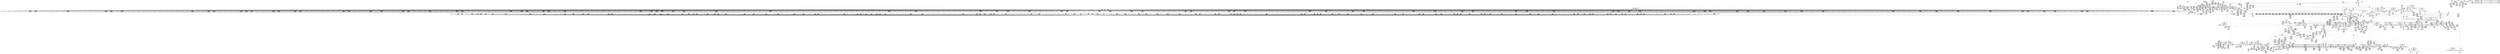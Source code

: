 digraph {
	CE0x4d74f70 [shape=record,shape=Mrecord,label="{CE0x4d74f70|0:_i16,_4:_i32,_8:_i16,_40:_%struct.super_block*,_72:_i32,_:_SCMRE_935,936_}"]
	"CONST[source:0(mediator),value:0(static)][purpose:{operation}]"
	CE0x4d499c0 [shape=record,shape=Mrecord,label="{CE0x4d499c0|0:_i16,_4:_i32,_8:_i16,_40:_%struct.super_block*,_72:_i32,_:_SCMRE_80,88_|*MultipleSource*|security/apparmor/include/apparmor.h,117|Function::mediated_filesystem&Arg::inode::|security/apparmor/lsm.c,349}"]
	CE0x4da6050 [shape=record,shape=Mrecord,label="{CE0x4da6050|44:_i32,_48:_i16,_128:_i8*,_:_SCMRE_40,44_|*MultipleSource*|Function::aa_cred_profile&Arg::cred::|security/apparmor/include/context.h,99|security/apparmor/include/context.h,138}"]
	CE0x4d39520 [shape=record,shape=Mrecord,label="{CE0x4d39520|GLOBAL:_mediated_filesystem|*Constant*|*SummSink*}"]
	CE0x4d8e6a0 [shape=record,shape=Mrecord,label="{CE0x4d8e6a0|80:_i64,_:_CRE_1243,1244_}"]
	CE0x4dd5410 [shape=record,shape=Mrecord,label="{CE0x4dd5410|common_perm:_cmp|security/apparmor/lsm.c,169|*SummSource*}"]
	CE0x4d63260 [shape=record,shape=Mrecord,label="{CE0x4d63260|0:_i16,_4:_i32,_8:_i16,_40:_%struct.super_block*,_72:_i32,_:_SCMRE_567,568_}"]
	CE0x4d8dd10 [shape=record,shape=Mrecord,label="{CE0x4d8dd10|80:_i64,_:_CRE_1234,1235_}"]
	CE0x4d85240 [shape=record,shape=Mrecord,label="{CE0x4d85240|80:_i64,_:_CRE_736,880_|*MultipleSource*|security/apparmor/include/apparmor.h,117|*LoadInst*|security/apparmor/include/apparmor.h,117}"]
	CE0x4d68d60 [shape=record,shape=Mrecord,label="{CE0x4d68d60|0:_i16,_4:_i32,_8:_i16,_40:_%struct.super_block*,_72:_i32,_:_SCMRE_623,624_}"]
	CE0x4d3ceb0 [shape=record,shape=Mrecord,label="{CE0x4d3ceb0|apparmor_path_chmod:_call2|security/apparmor/lsm.c,352|*SummSink*}"]
	CE0x4dfdb00 [shape=record,shape=Mrecord,label="{CE0x4dfdb00|i64*_getelementptr_inbounds_(_16_x_i64_,_16_x_i64_*___llvm_gcov_ctr46,_i64_0,_i64_4)|*Constant*}"]
	CE0x4d3bb10 [shape=record,shape=Mrecord,label="{CE0x4d3bb10|apparmor_path_chmod:_tmp10|security/apparmor/lsm.c,352|*SummSink*}"]
	CE0x4d1b7e0 [shape=record,shape=Mrecord,label="{CE0x4d1b7e0|0:_i16,_4:_i32,_8:_i16,_40:_%struct.super_block*,_72:_i32,_:_SCMRE_464,472_|*MultipleSource*|security/apparmor/include/apparmor.h,117|Function::mediated_filesystem&Arg::inode::|security/apparmor/lsm.c,349}"]
	CE0x4d67360 [shape=record,shape=Mrecord,label="{CE0x4d67360|0:_i16,_4:_i32,_8:_i16,_40:_%struct.super_block*,_72:_i32,_:_SCMRE_607,608_}"]
	CE0x4d973d0 [shape=record,shape=Mrecord,label="{CE0x4d973d0|80:_i64,_:_CRE_1364,1365_}"]
	CE0x4d94ea0 [shape=record,shape=Mrecord,label="{CE0x4d94ea0|80:_i64,_:_CRE_1329,1330_}"]
	CE0x4e281e0 [shape=record,shape=Mrecord,label="{CE0x4e281e0|aa_cred_profile:_tmp25|security/apparmor/include/context.h,100|*SummSource*}"]
	CE0x4d5adf0 [shape=record,shape=Mrecord,label="{CE0x4d5adf0|0:_i16,_4:_i32,_8:_i16,_40:_%struct.super_block*,_72:_i32,_:_SCMRE_352,360_|*MultipleSource*|security/apparmor/include/apparmor.h,117|Function::mediated_filesystem&Arg::inode::|security/apparmor/lsm.c,349}"]
	CE0x4d9cb30 [shape=record,shape=Mrecord,label="{CE0x4d9cb30|80:_i64,_:_CRE_1668,1669_}"]
	CE0x4d8e150 [shape=record,shape=Mrecord,label="{CE0x4d8e150|80:_i64,_:_CRE_1238,1239_}"]
	CE0x4d6c950 [shape=record,shape=Mrecord,label="{CE0x4d6c950|0:_i16,_4:_i32,_8:_i16,_40:_%struct.super_block*,_72:_i32,_:_SCMRE_808,816_|*MultipleSource*|security/apparmor/include/apparmor.h,117|Function::mediated_filesystem&Arg::inode::|security/apparmor/lsm.c,349}"]
	CE0x4e3bba0 [shape=record,shape=Mrecord,label="{CE0x4e3bba0|44:_i32,_48:_i16,_128:_i8*,_:_SCMRE_152,160_|*MultipleSource*|Function::aa_cred_profile&Arg::cred::|security/apparmor/include/context.h,99|security/apparmor/include/context.h,138}"]
	CE0x4da64d0 [shape=record,shape=Mrecord,label="{CE0x4da64d0|_ret_%struct.aa_profile*_%call4,_!dbg_!15494|security/apparmor/include/context.h,138|*SummSink*}"]
	CE0x4d5f840 [shape=record,shape=Mrecord,label="{CE0x4d5f840|0:_i16,_4:_i32,_8:_i16,_40:_%struct.super_block*,_72:_i32,_:_SCMRE_485,486_}"]
	CE0x4d8fad0 [shape=record,shape=Mrecord,label="{CE0x4d8fad0|80:_i64,_:_CRE_1262,1263_}"]
	CE0x4d32db0 [shape=record,shape=Mrecord,label="{CE0x4d32db0|mediated_filesystem:_tmp1}"]
	CE0x4d36af0 [shape=record,shape=Mrecord,label="{CE0x4d36af0|i64*_getelementptr_inbounds_(_2_x_i64_,_2_x_i64_*___llvm_gcov_ctr55,_i64_0,_i64_1)|*Constant*}"]
	CE0x4db49a0 [shape=record,shape=Mrecord,label="{CE0x4db49a0|common_perm:_call|security/apparmor/lsm.c,168|*SummSink*}"]
	CE0x4d1c200 [shape=record,shape=Mrecord,label="{CE0x4d1c200|0:_i16,_4:_i32,_8:_i16,_40:_%struct.super_block*,_72:_i32,_:_SCMRE_475,476_}"]
	CE0x4d8f250 [shape=record,shape=Mrecord,label="{CE0x4d8f250|80:_i64,_:_CRE_1254,1255_}"]
	CE0x4d8e260 [shape=record,shape=Mrecord,label="{CE0x4d8e260|80:_i64,_:_CRE_1239,1240_}"]
	CE0x4d7f830 [shape=record,shape=Mrecord,label="{CE0x4d7f830|80:_i64,_:_CRE_566,567_}"]
	CE0x4dfcac0 [shape=record,shape=Mrecord,label="{CE0x4dfcac0|__aa_current_profile:_tmp5|security/apparmor/include/context.h,138|*SummSink*}"]
	CE0x4da47c0 [shape=record,shape=Mrecord,label="{CE0x4da47c0|i32_2|*Constant*|*SummSink*}"]
	CE0x4d84a80 [shape=record,shape=Mrecord,label="{CE0x4d84a80|80:_i64,_:_CRE_696,704_|*MultipleSource*|security/apparmor/include/apparmor.h,117|*LoadInst*|security/apparmor/include/apparmor.h,117}"]
	CE0x4e35290 [shape=record,shape=Mrecord,label="{CE0x4e35290|aa_cred_profile:_tmp11|security/apparmor/include/context.h,100|*SummSink*}"]
	CE0x4d664c0 [shape=record,shape=Mrecord,label="{CE0x4d664c0|0:_i16,_4:_i32,_8:_i16,_40:_%struct.super_block*,_72:_i32,_:_SCMRE_598,599_}"]
	CE0x4d0f120 [shape=record,shape=Mrecord,label="{CE0x4d0f120|0:_%struct.vfsmount*,_8:_%struct.dentry*,_:_CRE_0,8_|*MultipleSource*|Function::apparmor_path_chmod&Arg::path::|security/apparmor/lsm.c,349}"]
	CE0x4d9b2c0 [shape=record,shape=Mrecord,label="{CE0x4d9b2c0|80:_i64,_:_CRE_1645,1646_}"]
	CE0x4d611c0 [shape=record,shape=Mrecord,label="{CE0x4d611c0|0:_i16,_4:_i32,_8:_i16,_40:_%struct.super_block*,_72:_i32,_:_SCMRE_536,540_|*MultipleSource*|security/apparmor/include/apparmor.h,117|Function::mediated_filesystem&Arg::inode::|security/apparmor/lsm.c,349}"]
	CE0x4d7fa50 [shape=record,shape=Mrecord,label="{CE0x4d7fa50|80:_i64,_:_CRE_568,569_}"]
	CE0x4d05480 [shape=record,shape=Mrecord,label="{CE0x4d05480|apparmor_path_chmod:_if.end}"]
	CE0x4dd1390 [shape=record,shape=Mrecord,label="{CE0x4dd1390|aa_path_perm:_path|Function::aa_path_perm&Arg::path::}"]
	CE0x4d84890 [shape=record,shape=Mrecord,label="{CE0x4d84890|80:_i64,_:_CRE_680,696_|*MultipleSource*|security/apparmor/include/apparmor.h,117|*LoadInst*|security/apparmor/include/apparmor.h,117}"]
	CE0x4d63a80 [shape=record,shape=Mrecord,label="{CE0x4d63a80|0:_i16,_4:_i32,_8:_i16,_40:_%struct.super_block*,_72:_i32,_:_SCMRE_572,573_}"]
	CE0x4d824d0 [shape=record,shape=Mrecord,label="{CE0x4d824d0|80:_i64,_:_CRE_608,609_}"]
	CE0x4d59f90 [shape=record,shape=Mrecord,label="{CE0x4d59f90|0:_i16,_4:_i32,_8:_i16,_40:_%struct.super_block*,_72:_i32,_:_SCMRE_311,312_}"]
	CE0x4dc6100 [shape=record,shape=Mrecord,label="{CE0x4dc6100|common_perm_mnt_dentry:_tmp8|security/apparmor/lsm.c,208|*SummSource*}"]
	CE0x4d9de50 [shape=record,shape=Mrecord,label="{CE0x4d9de50|80:_i64,_:_CRE_1686,1687_}"]
	CE0x4d96b50 [shape=record,shape=Mrecord,label="{CE0x4d96b50|80:_i64,_:_CRE_1356,1357_}"]
	CE0x4dac540 [shape=record,shape=Mrecord,label="{CE0x4dac540|_call_void_lockdep_rcu_suspicious(i8*_getelementptr_inbounds_(_36_x_i8_,_36_x_i8_*_.str12,_i32_0,_i32_0),_i32_138,_i8*_getelementptr_inbounds_(_45_x_i8_,_45_x_i8_*_.str14,_i32_0,_i32_0))_#7,_!dbg_!15483|security/apparmor/include/context.h,138|*SummSink*}"]
	CE0x4d9bd60 [shape=record,shape=Mrecord,label="{CE0x4d9bd60|80:_i64,_:_CRE_1655,1656_}"]
	CE0x4d9c800 [shape=record,shape=Mrecord,label="{CE0x4d9c800|80:_i64,_:_CRE_1665,1666_}"]
	CE0x4e369f0 [shape=record,shape=Mrecord,label="{CE0x4e369f0|aa_cred_profile:_tmp14|security/apparmor/include/context.h,100|*SummSource*}"]
	CE0x4da3070 [shape=record,shape=Mrecord,label="{CE0x4da3070|_call_void_mcount()_#2}"]
	CE0x4d8f360 [shape=record,shape=Mrecord,label="{CE0x4d8f360|80:_i64,_:_CRE_1255,1256_}"]
	CE0x4e3c5a0 [shape=record,shape=Mrecord,label="{CE0x4e3c5a0|0:_%struct.aa_profile*,_:_CMRE_0,8_|*MultipleSource*|security/apparmor/include/context.h,99|*LoadInst*|security/apparmor/include/context.h,99|security/apparmor/include/context.h,100}"]
	CE0x4e2a650 [shape=record,shape=Mrecord,label="{CE0x4e2a650|i64*_getelementptr_inbounds_(_16_x_i64_,_16_x_i64_*___llvm_gcov_ctr46,_i64_0,_i64_14)|*Constant*|*SummSink*}"]
	CE0x4d7c0f0 [shape=record,shape=Mrecord,label="{CE0x4d7c0f0|80:_i64,_:_CRE_240,248_|*MultipleSource*|security/apparmor/include/apparmor.h,117|*LoadInst*|security/apparmor/include/apparmor.h,117}"]
	CE0x4dd6320 [shape=record,shape=Mrecord,label="{CE0x4dd6320|get_current:_tmp1|*SummSource*}"]
	CE0x4d51360 [shape=record,shape=Mrecord,label="{CE0x4d51360|0:_i16,_4:_i32,_8:_i16,_40:_%struct.super_block*,_72:_i32,_:_SCMRE_201,202_}"]
	CE0x4e3d080 [shape=record,shape=Mrecord,label="{CE0x4e3d080|aa_cred_profile:_tmp12|security/apparmor/include/context.h,100|*SummSink*}"]
	CE0x4d46870 [shape=record,shape=Mrecord,label="{CE0x4d46870|mediated_filesystem:_bb|*SummSink*}"]
	CE0x4e27ed0 [shape=record,shape=Mrecord,label="{CE0x4e27ed0|i64*_getelementptr_inbounds_(_16_x_i64_,_16_x_i64_*___llvm_gcov_ctr46,_i64_0,_i64_12)|*Constant*|*SummSink*}"]
	CE0x4d65140 [shape=record,shape=Mrecord,label="{CE0x4d65140|0:_i16,_4:_i32,_8:_i16,_40:_%struct.super_block*,_72:_i32,_:_SCMRE_586,587_}"]
	CE0x4d0ea70 [shape=record,shape=Mrecord,label="{CE0x4d0ea70|i64*_getelementptr_inbounds_(_2_x_i64_,_2_x_i64_*___llvm_gcov_ctr55,_i64_0,_i64_0)|*Constant*}"]
	CE0x4d7b930 [shape=record,shape=Mrecord,label="{CE0x4d7b930|80:_i64,_:_CRE_200,204_|*MultipleSource*|security/apparmor/include/apparmor.h,117|*LoadInst*|security/apparmor/include/apparmor.h,117}"]
	CE0x4d9b0a0 [shape=record,shape=Mrecord,label="{CE0x4d9b0a0|80:_i64,_:_CRE_1643,1644_}"]
	CE0x4da7c10 [shape=record,shape=Mrecord,label="{CE0x4da7c10|__aa_current_profile:_tmp14|security/apparmor/include/context.h,138|*SummSink*}"]
	CE0x4cfc420 [shape=record,shape=Mrecord,label="{CE0x4cfc420|apparmor_path_chmod:_if.then|*SummSink*}"]
	CE0x4d06860 [shape=record,shape=Mrecord,label="{CE0x4d06860|apparmor_path_chmod:_dentry|security/apparmor/lsm.c,349|*SummSink*}"]
	CE0x4e3a8f0 [shape=record,shape=Mrecord,label="{CE0x4e3a8f0|aa_cred_profile:_expval|security/apparmor/include/context.h,100}"]
	CE0x4dfb240 [shape=record,shape=Mrecord,label="{CE0x4dfb240|aa_cred_profile:_if.end|*SummSource*}"]
	CE0x4d48590 [shape=record,shape=Mrecord,label="{CE0x4d48590|0:_i16,_4:_i32,_8:_i16,_40:_%struct.super_block*,_72:_i32,_:_SCMRE_24,32_|*MultipleSource*|security/apparmor/include/apparmor.h,117|Function::mediated_filesystem&Arg::inode::|security/apparmor/lsm.c,349}"]
	CE0x4e2b0b0 [shape=record,shape=Mrecord,label="{CE0x4e2b0b0|44:_i32,_48:_i16,_128:_i8*,_:_SCMRE_104,112_|*MultipleSource*|Function::aa_cred_profile&Arg::cred::|security/apparmor/include/context.h,99|security/apparmor/include/context.h,138}"]
	CE0x4d97700 [shape=record,shape=Mrecord,label="{CE0x4d97700|80:_i64,_:_CRE_1367,1368_}"]
	CE0x4d6a980 [shape=record,shape=Mrecord,label="{CE0x4d6a980|0:_i16,_4:_i32,_8:_i16,_40:_%struct.super_block*,_72:_i32,_:_SCMRE_696,704_|*MultipleSource*|security/apparmor/include/apparmor.h,117|Function::mediated_filesystem&Arg::inode::|security/apparmor/lsm.c,349}"]
	CE0x4d82b30 [shape=record,shape=Mrecord,label="{CE0x4d82b30|80:_i64,_:_CRE_614,615_}"]
	CE0x4d3ec30 [shape=record,shape=Mrecord,label="{CE0x4d3ec30|common_perm_mnt_dentry:_d_inode3|security/apparmor/lsm.c,208}"]
	CE0x4d55810 [shape=record,shape=Mrecord,label="{CE0x4d55810|0:_i16,_4:_i32,_8:_i16,_40:_%struct.super_block*,_72:_i32,_:_SCMRE_267,268_}"]
	CE0x4d6f130 [shape=record,shape=Mrecord,label="{CE0x4d6f130|0:_i16,_4:_i32,_8:_i16,_40:_%struct.super_block*,_72:_i32,_:_SCMRE_877,878_}"]
	CE0x4d0a770 [shape=record,shape=Mrecord,label="{CE0x4d0a770|apparmor_path_chmod:_tmp|*SummSource*}"]
	CE0x4d8fe00 [shape=record,shape=Mrecord,label="{CE0x4d8fe00|80:_i64,_:_CRE_1265,1266_}"]
	CE0x4d9e290 [shape=record,shape=Mrecord,label="{CE0x4d9e290|80:_i64,_:_CRE_1704,1712_|*MultipleSource*|security/apparmor/include/apparmor.h,117|*LoadInst*|security/apparmor/include/apparmor.h,117}"]
	CE0x4da7580 [shape=record,shape=Mrecord,label="{CE0x4da7580|__aa_current_profile:_tmp13|security/apparmor/include/context.h,138|*SummSink*}"]
	CE0x4d83c30 [shape=record,shape=Mrecord,label="{CE0x4d83c30|80:_i64,_:_CRE_630,631_}"]
	CE0x4d43ee0 [shape=record,shape=Mrecord,label="{CE0x4d43ee0|i64*_getelementptr_inbounds_(_6_x_i64_,_6_x_i64_*___llvm_gcov_ctr82,_i64_0,_i64_5)|*Constant*}"]
	CE0x4d554d0 [shape=record,shape=Mrecord,label="{CE0x4d554d0|0:_i16,_4:_i32,_8:_i16,_40:_%struct.super_block*,_72:_i32,_:_SCMRE_265,266_}"]
	CE0x4da1be0 [shape=record,shape=Mrecord,label="{CE0x4da1be0|80:_i64,_:_CRE_1928,2056_|*MultipleSource*|security/apparmor/include/apparmor.h,117|*LoadInst*|security/apparmor/include/apparmor.h,117}"]
	CE0x4dba6e0 [shape=record,shape=Mrecord,label="{CE0x4dba6e0|_call_void_mcount()_#2|*SummSink*}"]
	CE0x4db8a70 [shape=record,shape=Mrecord,label="{CE0x4db8a70|common_perm_mnt_dentry:_dentry2|security/apparmor/lsm.c,206}"]
	CE0x4da96b0 [shape=record,shape=Mrecord,label="{CE0x4da96b0|i8*_getelementptr_inbounds_(_36_x_i8_,_36_x_i8_*_.str12,_i32_0,_i32_0)|*Constant*|*SummSink*}"]
	CE0x4d53350 [shape=record,shape=Mrecord,label="{CE0x4d53350|0:_i16,_4:_i32,_8:_i16,_40:_%struct.super_block*,_72:_i32,_:_SCMRE_243,244_}"]
	CE0x4e29620 [shape=record,shape=Mrecord,label="{CE0x4e29620|aa_cred_profile:_tmp27|security/apparmor/include/context.h,100|*SummSource*}"]
	CE0x4d94b70 [shape=record,shape=Mrecord,label="{CE0x4d94b70|80:_i64,_:_CRE_1326,1327_}"]
	CE0x4d99290 [shape=record,shape=Mrecord,label="{CE0x4d99290|80:_i64,_:_CRE_1616,1617_}"]
	CE0x4d99890 [shape=record,shape=Mrecord,label="{CE0x4d99890|80:_i64,_:_CRE_1620,1621_}"]
	CE0x4e1f520 [shape=record,shape=Mrecord,label="{CE0x4e1f520|44:_i32,_48:_i16,_128:_i8*,_:_SCMRE_136,144_|*MultipleSource*|Function::aa_cred_profile&Arg::cred::|security/apparmor/include/context.h,99|security/apparmor/include/context.h,138}"]
	CE0x4d9a710 [shape=record,shape=Mrecord,label="{CE0x4d9a710|80:_i64,_:_CRE_1634,1635_}"]
	CE0x4d09710 [shape=record,shape=Mrecord,label="{CE0x4d09710|apparmor_path_chmod:_bb|*SummSink*}"]
	CE0x4d50180 [shape=record,shape=Mrecord,label="{CE0x4d50180|0:_i16,_4:_i32,_8:_i16,_40:_%struct.super_block*,_72:_i32,_:_SCMRE_190,191_}"]
	CE0x4d53930 [shape=record,shape=Mrecord,label="{CE0x4d53930|0:_i16,_4:_i32,_8:_i16,_40:_%struct.super_block*,_72:_i32,_:_SCMRE_248,249_}"]
	CE0x4d64100 [shape=record,shape=Mrecord,label="{CE0x4d64100|0:_i16,_4:_i32,_8:_i16,_40:_%struct.super_block*,_72:_i32,_:_SCMRE_576,577_}"]
	CE0x4d85bd0 [shape=record,shape=Mrecord,label="{CE0x4d85bd0|80:_i64,_:_CRE_336,344_|*MultipleSource*|security/apparmor/include/apparmor.h,117|*LoadInst*|security/apparmor/include/apparmor.h,117}"]
	CE0x4db2f00 [shape=record,shape=Mrecord,label="{CE0x4db2f00|mediated_filesystem:_tobool|security/apparmor/include/apparmor.h,117}"]
	CE0x4db0530 [shape=record,shape=Mrecord,label="{CE0x4db0530|__aa_current_profile:_call|security/apparmor/include/context.h,138|*SummSource*}"]
	CE0x4d7b740 [shape=record,shape=Mrecord,label="{CE0x4d7b740|80:_i64,_:_CRE_192,200_|*MultipleSource*|security/apparmor/include/apparmor.h,117|*LoadInst*|security/apparmor/include/apparmor.h,117}"]
	CE0x4d44a80 [shape=record,shape=Mrecord,label="{CE0x4d44a80|apparmor_path_chmod:_tmp15|security/apparmor/lsm.c,353}"]
	CE0x4d351a0 [shape=record,shape=Mrecord,label="{CE0x4d351a0|i64*_getelementptr_inbounds_(_2_x_i64_,_2_x_i64_*___llvm_gcov_ctr83,_i64_0,_i64_1)|*Constant*}"]
	CE0x4dd6450 [shape=record,shape=Mrecord,label="{CE0x4dd6450|i64*_getelementptr_inbounds_(_2_x_i64_,_2_x_i64_*___llvm_gcov_ctr112,_i64_0,_i64_1)|*Constant*|*SummSource*}"]
	CE0x4d7a7c0 [shape=record,shape=Mrecord,label="{CE0x4d7a7c0|80:_i64,_:_CRE_128,132_|*MultipleSource*|security/apparmor/include/apparmor.h,117|*LoadInst*|security/apparmor/include/apparmor.h,117}"]
	CE0x4d55cf0 [shape=record,shape=Mrecord,label="{CE0x4d55cf0|0:_i16,_4:_i32,_8:_i16,_40:_%struct.super_block*,_72:_i32,_:_SCMRE_270,271_}"]
	CE0x4d5a470 [shape=record,shape=Mrecord,label="{CE0x4d5a470|0:_i16,_4:_i32,_8:_i16,_40:_%struct.super_block*,_72:_i32,_:_SCMRE_328,336_|*MultipleSource*|security/apparmor/include/apparmor.h,117|Function::mediated_filesystem&Arg::inode::|security/apparmor/lsm.c,349}"]
	CE0x4df97e0 [shape=record,shape=Mrecord,label="{CE0x4df97e0|__aa_current_profile:_tmp6|security/apparmor/include/context.h,138|*SummSource*}"]
	CE0x4d6faf0 [shape=record,shape=Mrecord,label="{CE0x4d6faf0|0:_i16,_4:_i32,_8:_i16,_40:_%struct.super_block*,_72:_i32,_:_SCMRE_883,884_}"]
	CE0x4d37ce0 [shape=record,shape=Mrecord,label="{CE0x4d37ce0|mediated_filesystem:_entry|*SummSink*}"]
	CE0x4d4a0e0 [shape=record,shape=Mrecord,label="{CE0x4d4a0e0|0:_i16,_4:_i32,_8:_i16,_40:_%struct.super_block*,_72:_i32,_:_SCMRE_104,112_|*MultipleSource*|security/apparmor/include/apparmor.h,117|Function::mediated_filesystem&Arg::inode::|security/apparmor/lsm.c,349}"]
	CE0x4e26c20 [shape=record,shape=Mrecord,label="{CE0x4e26c20|i64*_getelementptr_inbounds_(_16_x_i64_,_16_x_i64_*___llvm_gcov_ctr46,_i64_0,_i64_15)|*Constant*|*SummSink*}"]
	CE0x4dcb8a0 [shape=record,shape=Mrecord,label="{CE0x4dcb8a0|__aa_current_profile:_tmp4|security/apparmor/include/context.h,138|*SummSink*}"]
	CE0x4dcb050 [shape=record,shape=Mrecord,label="{CE0x4dcb050|_call_void_mcount()_#2}"]
	CE0x4e006c0 [shape=record,shape=Mrecord,label="{CE0x4e006c0|__aa_current_profile:_if.then|*SummSource*}"]
	CE0x4d446d0 [shape=record,shape=Mrecord,label="{CE0x4d446d0|apparmor_path_chmod:_tmp15|security/apparmor/lsm.c,353|*SummSink*}"]
	CE0x4d80930 [shape=record,shape=Mrecord,label="{CE0x4d80930|80:_i64,_:_CRE_582,583_}"]
	CE0x4d9ce60 [shape=record,shape=Mrecord,label="{CE0x4d9ce60|80:_i64,_:_CRE_1671,1672_}"]
	CE0x4e23cb0 [shape=record,shape=Mrecord,label="{CE0x4e23cb0|_call_void_asm_sideeffect_1:_09ud2_0A.pushsection___bug_table,_22a_22_0A2:_09.long_1b_-_2b,_$_0:c_-_2b_0A_09.word_$_1:c_,_0_0A_09.org_2b+$_2:c_0A.popsection_,_i,i,i,_dirflag_,_fpsr_,_flags_(i8*_getelementptr_inbounds_(_36_x_i8_,_36_x_i8_*_.str12,_i32_0,_i32_0),_i32_100,_i64_12)_#2,_!dbg_!15490,_!srcloc_!15493|security/apparmor/include/context.h,100}"]
	CE0x4d06470 [shape=record,shape=Mrecord,label="{CE0x4d06470|apparmor_path_chmod:_tmp6|security/apparmor/lsm.c,349|*SummSource*}"]
	CE0x4dd1960 [shape=record,shape=Mrecord,label="{CE0x4dd1960|aa_path_perm:_flags|Function::aa_path_perm&Arg::flags::|*SummSource*}"]
	CE0x4d6b400 [shape=record,shape=Mrecord,label="{CE0x4d6b400|0:_i16,_4:_i32,_8:_i16,_40:_%struct.super_block*,_72:_i32,_:_SCMRE_736,740_|*MultipleSource*|security/apparmor/include/apparmor.h,117|Function::mediated_filesystem&Arg::inode::|security/apparmor/lsm.c,349}"]
	CE0x4d9fe10 [shape=record,shape=Mrecord,label="{CE0x4d9fe10|80:_i64,_:_CRE_1824,1828_|*MultipleSource*|security/apparmor/include/apparmor.h,117|*LoadInst*|security/apparmor/include/apparmor.h,117}"]
	CE0x4d82f70 [shape=record,shape=Mrecord,label="{CE0x4d82f70|80:_i64,_:_CRE_618,619_}"]
	CE0x4d3e330 [shape=record,shape=Mrecord,label="{CE0x4d3e330|common_perm_mnt_dentry:_tmp4|*LoadInst*|security/apparmor/lsm.c,207}"]
	CE0x4d88880 [shape=record,shape=Mrecord,label="{CE0x4d88880|80:_i64,_:_CRE_420,421_}"]
	CE0x4dc9f40 [shape=record,shape=Mrecord,label="{CE0x4dc9f40|common_perm:_tmp9|security/apparmor/lsm.c,172}"]
	CE0x4dd5ac0 [shape=record,shape=Mrecord,label="{CE0x4dd5ac0|__aa_current_profile:_tmp7|security/apparmor/include/context.h,138|*SummSource*}"]
	CE0x4e41b20 [shape=record,shape=Mrecord,label="{CE0x4e41b20|aa_cred_profile:_tmp13|*SummSink*}"]
	CE0x4dc86e0 [shape=record,shape=Mrecord,label="{CE0x4dc86e0|GLOBAL:_current_task|Global_var:current_task}"]
	CE0x4dfab70 [shape=record,shape=Mrecord,label="{CE0x4dfab70|aa_cred_profile:_tmp|*SummSink*}"]
	CE0x4d9ab50 [shape=record,shape=Mrecord,label="{CE0x4d9ab50|80:_i64,_:_CRE_1638,1639_}"]
	CE0x4d88ee0 [shape=record,shape=Mrecord,label="{CE0x4d88ee0|80:_i64,_:_CRE_426,427_}"]
	CE0x4db76f0 [shape=record,shape=Mrecord,label="{CE0x4db76f0|common_perm:_mode|security/apparmor/lsm.c,169}"]
	CE0x4d70170 [shape=record,shape=Mrecord,label="{CE0x4d70170|0:_i16,_4:_i32,_8:_i16,_40:_%struct.super_block*,_72:_i32,_:_SCMRE_887,888_}"]
	CE0x4d74410 [shape=record,shape=Mrecord,label="{CE0x4d74410|0:_i16,_4:_i32,_8:_i16,_40:_%struct.super_block*,_72:_i32,_:_SCMRE_928,929_}"]
	CE0x4d41160 [shape=record,shape=Mrecord,label="{CE0x4d41160|common_perm_mnt_dentry:_mode|security/apparmor/lsm.c,207|*SummSource*}"]
	CE0x4d43c50 [shape=record,shape=Mrecord,label="{CE0x4d43c50|apparmor_path_chmod:_retval.0|*SummSink*}"]
	CE0x4daf240 [shape=record,shape=Mrecord,label="{CE0x4daf240|__aa_current_profile:_tmp18|security/apparmor/include/context.h,138}"]
	CE0x4d76b30 [shape=record,shape=Mrecord,label="{CE0x4d76b30|0:_i16,_4:_i32,_8:_i16,_40:_%struct.super_block*,_72:_i32,_:_SCMRE_984,988_|*MultipleSource*|security/apparmor/include/apparmor.h,117|Function::mediated_filesystem&Arg::inode::|security/apparmor/lsm.c,349}"]
	CE0x4dfaa90 [shape=record,shape=Mrecord,label="{CE0x4dfaa90|COLLAPSED:_GCMRE___llvm_gcov_ctr46_internal_global_16_x_i64_zeroinitializer:_elem_0:default:}"]
	CE0x4e3b1a0 [shape=record,shape=Mrecord,label="{CE0x4e3b1a0|aa_cred_profile:_do.end8}"]
	CE0x4d85620 [shape=record,shape=Mrecord,label="{CE0x4d85620|80:_i64,_:_CRE_896,1208_|*MultipleSource*|security/apparmor/include/apparmor.h,117|*LoadInst*|security/apparmor/include/apparmor.h,117}"]
	CE0x4d39fa0 [shape=record,shape=Mrecord,label="{CE0x4d39fa0|80:_i64,_:_CRE_40,48_|*MultipleSource*|security/apparmor/include/apparmor.h,117|*LoadInst*|security/apparmor/include/apparmor.h,117}"]
	CE0x4d6d3d0 [shape=record,shape=Mrecord,label="{CE0x4d6d3d0|0:_i16,_4:_i32,_8:_i16,_40:_%struct.super_block*,_72:_i32,_:_SCMRE_840,848_|*MultipleSource*|security/apparmor/include/apparmor.h,117|Function::mediated_filesystem&Arg::inode::|security/apparmor/lsm.c,349}"]
	CE0x4df7da0 [shape=record,shape=Mrecord,label="{CE0x4df7da0|__aa_current_profile:_land.lhs.true2|*SummSink*}"]
	CE0x4e29b50 [shape=record,shape=Mrecord,label="{CE0x4e29b50|i64*_getelementptr_inbounds_(_16_x_i64_,_16_x_i64_*___llvm_gcov_ctr46,_i64_0,_i64_13)|*Constant*}"]
	CE0x4d80600 [shape=record,shape=Mrecord,label="{CE0x4d80600|80:_i64,_:_CRE_579,580_}"]
	CE0x4d98ad0 [shape=record,shape=Mrecord,label="{CE0x4d98ad0|80:_i64,_:_CRE_1592,1596_|*MultipleSource*|security/apparmor/include/apparmor.h,117|*LoadInst*|security/apparmor/include/apparmor.h,117}"]
	CE0x4d962d0 [shape=record,shape=Mrecord,label="{CE0x4d962d0|80:_i64,_:_CRE_1348,1349_}"]
	CE0x4dd4e40 [shape=record,shape=Mrecord,label="{CE0x4dd4e40|i64*_getelementptr_inbounds_(_16_x_i64_,_16_x_i64_*___llvm_gcov_ctr46,_i64_0,_i64_1)|*Constant*}"]
	CE0x4db7620 [shape=record,shape=Mrecord,label="{CE0x4db7620|i32_0|*Constant*}"]
	CE0x4d96a40 [shape=record,shape=Mrecord,label="{CE0x4d96a40|80:_i64,_:_CRE_1355,1356_}"]
	CE0x4d383e0 [shape=record,shape=Mrecord,label="{CE0x4d383e0|_ret_i1_%lnot,_!dbg_!15473|security/apparmor/include/apparmor.h,117|*SummSource*}"]
	CE0x4d8c200 [shape=record,shape=Mrecord,label="{CE0x4d8c200|80:_i64,_:_CRE_1209,1210_}"]
	CE0x4db4e70 [shape=record,shape=Mrecord,label="{CE0x4db4e70|common_perm_mnt_dentry:_mnt1|security/apparmor/lsm.c,206|*SummSink*}"]
	CE0x4d80f90 [shape=record,shape=Mrecord,label="{CE0x4d80f90|80:_i64,_:_CRE_588,589_}"]
	CE0x4dd6d20 [shape=record,shape=Mrecord,label="{CE0x4dd6d20|GLOBAL:___llvm_gcov_ctr57|Global_var:__llvm_gcov_ctr57}"]
	CE0x4d0f1f0 [shape=record,shape=Mrecord,label="{CE0x4d0f1f0|apparmor_path_chmod:_tmp1|*SummSink*}"]
	CE0x4d4ca40 [shape=record,shape=Mrecord,label="{CE0x4d4ca40|0:_i16,_4:_i32,_8:_i16,_40:_%struct.super_block*,_72:_i32,_:_SCMRE_156,157_}"]
	CE0x4da03e0 [shape=record,shape=Mrecord,label="{CE0x4da03e0|80:_i64,_:_CRE_1848,1856_|*MultipleSource*|security/apparmor/include/apparmor.h,117|*LoadInst*|security/apparmor/include/apparmor.h,117}"]
	CE0x4d8f9c0 [shape=record,shape=Mrecord,label="{CE0x4d8f9c0|80:_i64,_:_CRE_1261,1262_}"]
	CE0x4d7fd80 [shape=record,shape=Mrecord,label="{CE0x4d7fd80|80:_i64,_:_CRE_571,572_}"]
	CE0x4dd70e0 [shape=record,shape=Mrecord,label="{CE0x4dd70e0|common_perm:_tmp4|security/apparmor/lsm.c,169|*SummSink*}"]
	CE0x4d64ac0 [shape=record,shape=Mrecord,label="{CE0x4d64ac0|0:_i16,_4:_i32,_8:_i16,_40:_%struct.super_block*,_72:_i32,_:_SCMRE_582,583_}"]
	CE0x4d8d5a0 [shape=record,shape=Mrecord,label="{CE0x4d8d5a0|80:_i64,_:_CRE_1227,1228_}"]
	CE0x4d99d80 [shape=record,shape=Mrecord,label="{CE0x4d99d80|80:_i64,_:_CRE_1625,1626_}"]
	CE0x4d6c120 [shape=record,shape=Mrecord,label="{CE0x4d6c120|0:_i16,_4:_i32,_8:_i16,_40:_%struct.super_block*,_72:_i32,_:_SCMRE_776,792_|*MultipleSource*|security/apparmor/include/apparmor.h,117|Function::mediated_filesystem&Arg::inode::|security/apparmor/lsm.c,349}"]
	CE0x4d815f0 [shape=record,shape=Mrecord,label="{CE0x4d815f0|80:_i64,_:_CRE_594,595_}"]
	CE0x4d37e00 [shape=record,shape=Mrecord,label="{CE0x4d37e00|mediated_filesystem:_inode|Function::mediated_filesystem&Arg::inode::}"]
	CE0x4d59df0 [shape=record,shape=Mrecord,label="{CE0x4d59df0|0:_i16,_4:_i32,_8:_i16,_40:_%struct.super_block*,_72:_i32,_:_SCMRE_310,311_}"]
	CE0x4e375b0 [shape=record,shape=Mrecord,label="{CE0x4e375b0|aa_cred_profile:_tmp16|security/apparmor/include/context.h,100|*SummSource*}"]
	CE0x4d9f840 [shape=record,shape=Mrecord,label="{CE0x4d9f840|80:_i64,_:_CRE_1800,1804_|*MultipleSource*|security/apparmor/include/apparmor.h,117|*LoadInst*|security/apparmor/include/apparmor.h,117}"]
	CE0x4d73090 [shape=record,shape=Mrecord,label="{CE0x4d73090|0:_i16,_4:_i32,_8:_i16,_40:_%struct.super_block*,_72:_i32,_:_SCMRE_916,917_}"]
	CE0x4da09b0 [shape=record,shape=Mrecord,label="{CE0x4da09b0|80:_i64,_:_CRE_1872,1873_}"]
	CE0x4d504c0 [shape=record,shape=Mrecord,label="{CE0x4d504c0|0:_i16,_4:_i32,_8:_i16,_40:_%struct.super_block*,_72:_i32,_:_SCMRE_192,193_}"]
	CE0x4db0a90 [shape=record,shape=Mrecord,label="{CE0x4db0a90|common_perm:_tmp|*SummSink*}"]
	CE0x4d5ed10 [shape=record,shape=Mrecord,label="{CE0x4d5ed10|80:_i64,_:_CRE_1320,1321_}"]
	CE0x4d733d0 [shape=record,shape=Mrecord,label="{CE0x4d733d0|0:_i16,_4:_i32,_8:_i16,_40:_%struct.super_block*,_72:_i32,_:_SCMRE_918,919_}"]
	CE0x4d4c560 [shape=record,shape=Mrecord,label="{CE0x4d4c560|0:_i16,_4:_i32,_8:_i16,_40:_%struct.super_block*,_72:_i32,_:_SCMRE_153,154_}"]
	CE0x4dcedc0 [shape=record,shape=Mrecord,label="{CE0x4dcedc0|common_perm:_tmp5|security/apparmor/lsm.c,169|*SummSink*}"]
	CE0x4d59c50 [shape=record,shape=Mrecord,label="{CE0x4d59c50|0:_i16,_4:_i32,_8:_i16,_40:_%struct.super_block*,_72:_i32,_:_SCMRE_309,310_}"]
	CE0x4d9b4e0 [shape=record,shape=Mrecord,label="{CE0x4d9b4e0|80:_i64,_:_CRE_1647,1648_}"]
	CE0x4d1bd20 [shape=record,shape=Mrecord,label="{CE0x4d1bd20|0:_i16,_4:_i32,_8:_i16,_40:_%struct.super_block*,_72:_i32,_:_SCMRE_473,474_}"]
	CE0x4da7790 [shape=record,shape=Mrecord,label="{CE0x4da7790|i64*_getelementptr_inbounds_(_11_x_i64_,_11_x_i64_*___llvm_gcov_ctr58,_i64_0,_i64_8)|*Constant*|*SummSink*}"]
	CE0x4d6de50 [shape=record,shape=Mrecord,label="{CE0x4d6de50|0:_i16,_4:_i32,_8:_i16,_40:_%struct.super_block*,_72:_i32,_:_SCMRE_865,866_}"]
	CE0x4dcf530 [shape=record,shape=Mrecord,label="{CE0x4dcf530|i64*_getelementptr_inbounds_(_5_x_i64_,_5_x_i64_*___llvm_gcov_ctr57,_i64_0,_i64_3)|*Constant*}"]
	CE0x4d97810 [shape=record,shape=Mrecord,label="{CE0x4d97810|80:_i64,_:_CRE_1368,1369_}"]
	CE0x4d982b0 [shape=record,shape=Mrecord,label="{CE0x4d982b0|80:_i64,_:_CRE_1392,1536_|*MultipleSource*|security/apparmor/include/apparmor.h,117|*LoadInst*|security/apparmor/include/apparmor.h,117}"]
	CE0x4d3a9b0 [shape=record,shape=Mrecord,label="{CE0x4d3a9b0|apparmor_path_chmod:_mnt|security/apparmor/lsm.c,352|*SummSource*}"]
	CE0x4d76550 [shape=record,shape=Mrecord,label="{CE0x4d76550|0:_i16,_4:_i32,_8:_i16,_40:_%struct.super_block*,_72:_i32,_:_SCMRE_979,980_}"]
	CE0x4d5e490 [shape=record,shape=Mrecord,label="{CE0x4d5e490|80:_i64,_:_CRE_1312,1313_}"]
	CE0x4d04680 [shape=record,shape=Mrecord,label="{CE0x4d04680|72:_%struct.hlist_bl_node**,_80:_%struct.dentry*,_104:_%struct.inode*,_:_CRE_104,112_|*MultipleSource*|security/apparmor/lsm.c,349|*LoadInst*|security/apparmor/lsm.c,349}"]
	CE0x4d38ea0 [shape=record,shape=Mrecord,label="{CE0x4d38ea0|i64*_getelementptr_inbounds_(_6_x_i64_,_6_x_i64_*___llvm_gcov_ctr82,_i64_0,_i64_3)|*Constant*}"]
	CE0x4d803e0 [shape=record,shape=Mrecord,label="{CE0x4d803e0|80:_i64,_:_CRE_577,578_}"]
	CE0x4d08700 [shape=record,shape=Mrecord,label="{CE0x4d08700|i64*_getelementptr_inbounds_(_6_x_i64_,_6_x_i64_*___llvm_gcov_ctr82,_i64_0,_i64_3)|*Constant*|*SummSink*}"]
	CE0x4d38220 [shape=record,shape=Mrecord,label="{CE0x4d38220|_ret_i1_%lnot,_!dbg_!15473|security/apparmor/include/apparmor.h,117}"]
	CE0x4d0ca00 [shape=record,shape=Mrecord,label="{CE0x4d0ca00|44:_i32,_48:_i16,_128:_i8*,_:_SCMRE_4,8_|*MultipleSource*|Function::aa_cred_profile&Arg::cred::|security/apparmor/include/context.h,99|security/apparmor/include/context.h,138}"]
	CE0x4d4d0c0 [shape=record,shape=Mrecord,label="{CE0x4d4d0c0|0:_i16,_4:_i32,_8:_i16,_40:_%struct.super_block*,_72:_i32,_:_SCMRE_160,161_}"]
	CE0x4d22020 [shape=record,shape=Mrecord,label="{CE0x4d22020|apparmor_path_chmod:_tmp8|security/apparmor/lsm.c,350|*SummSink*}"]
	CE0x4d53570 [shape=record,shape=Mrecord,label="{CE0x4d53570|0:_i16,_4:_i32,_8:_i16,_40:_%struct.super_block*,_72:_i32,_:_SCMRE_245,246_}"]
	CE0x4d39a30 [shape=record,shape=Mrecord,label="{CE0x4d39a30|80:_i64,_:_CRE_20,21_|*MultipleSource*|security/apparmor/include/apparmor.h,117|*LoadInst*|security/apparmor/include/apparmor.h,117}"]
	CE0x4d68060 [shape=record,shape=Mrecord,label="{CE0x4d68060|0:_i16,_4:_i32,_8:_i16,_40:_%struct.super_block*,_72:_i32,_:_SCMRE_615,616_}"]
	CE0x4d635a0 [shape=record,shape=Mrecord,label="{CE0x4d635a0|0:_i16,_4:_i32,_8:_i16,_40:_%struct.super_block*,_72:_i32,_:_SCMRE_569,570_}"]
	CE0x4db51c0 [shape=record,shape=Mrecord,label="{CE0x4db51c0|aa_cred_profile:_tmp1}"]
	CE0x4d38590 [shape=record,shape=Mrecord,label="{CE0x4d38590|_ret_i1_%lnot,_!dbg_!15473|security/apparmor/include/apparmor.h,117|*SummSink*}"]
	CE0x4d45ea0 [shape=record,shape=Mrecord,label="{CE0x4d45ea0|mediated_filesystem:_bb|*SummSource*}"]
	CE0x4dc4d20 [shape=record,shape=Mrecord,label="{CE0x4dc4d20|__aa_current_profile:_call3|security/apparmor/include/context.h,138}"]
	CE0x4d87ef0 [shape=record,shape=Mrecord,label="{CE0x4d87ef0|80:_i64,_:_CRE_411,412_}"]
	CE0x4d68f00 [shape=record,shape=Mrecord,label="{CE0x4d68f00|0:_i16,_4:_i32,_8:_i16,_40:_%struct.super_block*,_72:_i32,_:_SCMRE_624,628_|*MultipleSource*|security/apparmor/include/apparmor.h,117|Function::mediated_filesystem&Arg::inode::|security/apparmor/lsm.c,349}"]
	CE0x4dba520 [shape=record,shape=Mrecord,label="{CE0x4dba520|_call_void_mcount()_#2}"]
	CE0x4e41630 [shape=record,shape=Mrecord,label="{CE0x4e41630|aa_cred_profile:_lnot|security/apparmor/include/context.h,100|*SummSink*}"]
	CE0x4dc8850 [shape=record,shape=Mrecord,label="{CE0x4dc8850|%struct.task_struct*_(%struct.task_struct**)*_asm_movq_%gs:$_1:P_,$0_,_r,im,_dirflag_,_fpsr_,_flags_}"]
	CE0x4e37b00 [shape=record,shape=Mrecord,label="{CE0x4e37b00|aa_cred_profile:_tmp17|security/apparmor/include/context.h,100|*SummSource*}"]
	CE0x4d9a0b0 [shape=record,shape=Mrecord,label="{CE0x4d9a0b0|80:_i64,_:_CRE_1628,1629_}"]
	CE0x4d95e90 [shape=record,shape=Mrecord,label="{CE0x4d95e90|80:_i64,_:_CRE_1344,1345_}"]
	CE0x4d832a0 [shape=record,shape=Mrecord,label="{CE0x4d832a0|80:_i64,_:_CRE_621,622_}"]
	CE0x4da90f0 [shape=record,shape=Mrecord,label="{CE0x4da90f0|i8*_getelementptr_inbounds_(_36_x_i8_,_36_x_i8_*_.str12,_i32_0,_i32_0)|*Constant*}"]
	CE0x4d8b410 [shape=record,shape=Mrecord,label="{CE0x4d8b410|80:_i64,_:_CRE_461,462_}"]
	CE0x4d72ef0 [shape=record,shape=Mrecord,label="{CE0x4d72ef0|0:_i16,_4:_i32,_8:_i16,_40:_%struct.super_block*,_72:_i32,_:_SCMRE_915,916_}"]
	CE0x4d86580 [shape=record,shape=Mrecord,label="{CE0x4d86580|80:_i64,_:_CRE_376,380_|*MultipleSource*|security/apparmor/include/apparmor.h,117|*LoadInst*|security/apparmor/include/apparmor.h,117}"]
	CE0x4d8a530 [shape=record,shape=Mrecord,label="{CE0x4d8a530|80:_i64,_:_CRE_447,448_}"]
	CE0x4d80c60 [shape=record,shape=Mrecord,label="{CE0x4d80c60|80:_i64,_:_CRE_585,586_}"]
	CE0x4dc4980 [shape=record,shape=Mrecord,label="{CE0x4dc4980|__aa_current_profile:_tmp20|security/apparmor/include/context.h,138|*SummSink*}"]
	CE0x4dae680 [shape=record,shape=Mrecord,label="{CE0x4dae680|get_current:_entry|*SummSource*}"]
	CE0x4d953f0 [shape=record,shape=Mrecord,label="{CE0x4d953f0|80:_i64,_:_CRE_1334,1335_}"]
	CE0x4dd1c40 [shape=record,shape=Mrecord,label="{CE0x4dd1c40|common_perm:_tmp7|security/apparmor/lsm.c,170|*SummSource*}"]
	CE0x4d5cad0 [shape=record,shape=Mrecord,label="{CE0x4d5cad0|0:_i16,_4:_i32,_8:_i16,_40:_%struct.super_block*,_72:_i32,_:_SCMRE_448,456_|*MultipleSource*|security/apparmor/include/apparmor.h,117|Function::mediated_filesystem&Arg::inode::|security/apparmor/lsm.c,349}"]
	CE0x4d5ab50 [shape=record,shape=Mrecord,label="{CE0x4d5ab50|0:_i16,_4:_i32,_8:_i16,_40:_%struct.super_block*,_72:_i32,_:_SCMRE_344,352_|*MultipleSource*|security/apparmor/include/apparmor.h,117|Function::mediated_filesystem&Arg::inode::|security/apparmor/lsm.c,349}"]
	CE0x4d443e0 [shape=record,shape=Mrecord,label="{CE0x4d443e0|apparmor_path_chmod:_tmp14|security/apparmor/lsm.c,353}"]
	CE0x4d1ebb0 [shape=record,shape=Mrecord,label="{CE0x4d1ebb0|apparmor_path_chmod:_tmp7|security/apparmor/lsm.c,349}"]
	CE0x4d69920 [shape=record,shape=Mrecord,label="{CE0x4d69920|0:_i16,_4:_i32,_8:_i16,_40:_%struct.super_block*,_72:_i32,_:_SCMRE_656,664_|*MultipleSource*|security/apparmor/include/apparmor.h,117|Function::mediated_filesystem&Arg::inode::|security/apparmor/lsm.c,349}"]
	CE0x4d8b1f0 [shape=record,shape=Mrecord,label="{CE0x4d8b1f0|80:_i64,_:_CRE_459,460_}"]
	CE0x4d34bd0 [shape=record,shape=Mrecord,label="{CE0x4d34bd0|mediated_filesystem:_tmp3}"]
	CE0x4d9dd40 [shape=record,shape=Mrecord,label="{CE0x4d9dd40|80:_i64,_:_CRE_1685,1686_}"]
	CE0x4d5cfe0 [shape=record,shape=Mrecord,label="{CE0x4d5cfe0|80:_i64,_:_CRE_1274,1275_}"]
	CE0x4d88dd0 [shape=record,shape=Mrecord,label="{CE0x4d88dd0|80:_i64,_:_CRE_425,426_}"]
	CE0x4d9d2a0 [shape=record,shape=Mrecord,label="{CE0x4d9d2a0|80:_i64,_:_CRE_1675,1676_}"]
	CE0x4da9da0 [shape=record,shape=Mrecord,label="{CE0x4da9da0|i32_138|*Constant*|*SummSink*}"]
	CE0x4dfcf40 [shape=record,shape=Mrecord,label="{CE0x4dfcf40|aa_cred_profile:_tmp8|security/apparmor/include/context.h,100}"]
	CE0x4d57f10 [shape=record,shape=Mrecord,label="{CE0x4d57f10|0:_i16,_4:_i32,_8:_i16,_40:_%struct.super_block*,_72:_i32,_:_SCMRE_291,292_}"]
	CE0x4d6cbf0 [shape=record,shape=Mrecord,label="{CE0x4d6cbf0|0:_i16,_4:_i32,_8:_i16,_40:_%struct.super_block*,_72:_i32,_:_SCMRE_816,824_|*MultipleSource*|security/apparmor/include/apparmor.h,117|Function::mediated_filesystem&Arg::inode::|security/apparmor/lsm.c,349}"]
	CE0x4d4b120 [shape=record,shape=Mrecord,label="{CE0x4d4b120|0:_i16,_4:_i32,_8:_i16,_40:_%struct.super_block*,_72:_i32,_:_SCMRE_139,140_}"]
	CE0x4d34a50 [shape=record,shape=Mrecord,label="{CE0x4d34a50|i32_8|*Constant*}"]
	CE0x4d39c60 [shape=record,shape=Mrecord,label="{CE0x4d39c60|80:_i64,_:_CRE_24,32_|*MultipleSource*|security/apparmor/include/apparmor.h,117|*LoadInst*|security/apparmor/include/apparmor.h,117}"]
	CE0x4d52200 [shape=record,shape=Mrecord,label="{CE0x4d52200|0:_i16,_4:_i32,_8:_i16,_40:_%struct.super_block*,_72:_i32,_:_SCMRE_216,224_|*MultipleSource*|security/apparmor/include/apparmor.h,117|Function::mediated_filesystem&Arg::inode::|security/apparmor/lsm.c,349}"]
	CE0x4e28ef0 [shape=record,shape=Mrecord,label="{CE0x4e28ef0|aa_cred_profile:_tmp26|security/apparmor/include/context.h,100}"]
	CE0x4d4cf20 [shape=record,shape=Mrecord,label="{CE0x4d4cf20|0:_i16,_4:_i32,_8:_i16,_40:_%struct.super_block*,_72:_i32,_:_SCMRE_159,160_}"]
	CE0x4da2f40 [shape=record,shape=Mrecord,label="{CE0x4da2f40|mediated_filesystem:_tmp5|security/apparmor/include/apparmor.h,117|*SummSink*}"]
	CE0x4d0c930 [shape=record,shape=Mrecord,label="{CE0x4d0c930|44:_i32,_48:_i16,_128:_i8*,_:_SCMRE_0,4_|*MultipleSource*|Function::aa_cred_profile&Arg::cred::|security/apparmor/include/context.h,99|security/apparmor/include/context.h,138}"]
	CE0x4d8b960 [shape=record,shape=Mrecord,label="{CE0x4d8b960|80:_i64,_:_CRE_480,488_|*MultipleSource*|security/apparmor/include/apparmor.h,117|*LoadInst*|security/apparmor/include/apparmor.h,117}"]
	CE0x4e36e10 [shape=record,shape=Mrecord,label="{CE0x4e36e10|aa_cred_profile:_tmp15|security/apparmor/include/context.h,100}"]
	CE0x4d4d260 [shape=record,shape=Mrecord,label="{CE0x4d4d260|0:_i16,_4:_i32,_8:_i16,_40:_%struct.super_block*,_72:_i32,_:_SCMRE_161,162_}"]
	CE0x4e03d80 [shape=record,shape=Mrecord,label="{CE0x4e03d80|__aa_current_profile:_tmp11|security/apparmor/include/context.h,138}"]
	CE0x4d6f2d0 [shape=record,shape=Mrecord,label="{CE0x4d6f2d0|0:_i16,_4:_i32,_8:_i16,_40:_%struct.super_block*,_72:_i32,_:_SCMRE_878,879_}"]
	CE0x4e419a0 [shape=record,shape=Mrecord,label="{CE0x4e419a0|aa_cred_profile:_tmp13|*SummSource*}"]
	CE0x4d54ff0 [shape=record,shape=Mrecord,label="{CE0x4d54ff0|0:_i16,_4:_i32,_8:_i16,_40:_%struct.super_block*,_72:_i32,_:_SCMRE_262,263_}"]
	CE0x4d8ce30 [shape=record,shape=Mrecord,label="{CE0x4d8ce30|80:_i64,_:_CRE_1220,1221_}"]
	CE0x4db6550 [shape=record,shape=Mrecord,label="{CE0x4db6550|aa_cred_profile:_tmp5|security/apparmor/include/context.h,99}"]
	CE0x4df8140 [shape=record,shape=Mrecord,label="{CE0x4df8140|aa_cred_profile:_do.cond|*SummSource*}"]
	CE0x4dc6940 [shape=record,shape=Mrecord,label="{CE0x4dc6940|aa_path_perm:_request|Function::aa_path_perm&Arg::request::|*SummSink*}"]
	CE0x4d7cc90 [shape=record,shape=Mrecord,label="{CE0x4d7cc90|80:_i64,_:_CRE_280,288_|*MultipleSource*|security/apparmor/include/apparmor.h,117|*LoadInst*|security/apparmor/include/apparmor.h,117}"]
	CE0x4d94840 [shape=record,shape=Mrecord,label="{CE0x4d94840|80:_i64,_:_CRE_1323,1324_}"]
	CE0x4d427f0 [shape=record,shape=Mrecord,label="{CE0x4d427f0|aa_cred_profile:_entry|*SummSink*}"]
	CE0x4d566b0 [shape=record,shape=Mrecord,label="{CE0x4d566b0|0:_i16,_4:_i32,_8:_i16,_40:_%struct.super_block*,_72:_i32,_:_SCMRE_276,277_}"]
	CE0x4dfe870 [shape=record,shape=Mrecord,label="{CE0x4dfe870|__aa_current_profile:_tmp12|security/apparmor/include/context.h,138|*SummSink*}"]
	CE0x4d3ae60 [shape=record,shape=Mrecord,label="{CE0x4d3ae60|apparmor_path_chmod:_tmp12|*LoadInst*|security/apparmor/lsm.c,352|*SummSource*}"]
	CE0x4d83f60 [shape=record,shape=Mrecord,label="{CE0x4d83f60|80:_i64,_:_CRE_640,648_|*MultipleSource*|security/apparmor/include/apparmor.h,117|*LoadInst*|security/apparmor/include/apparmor.h,117}"]
	CE0x4da15b0 [shape=record,shape=Mrecord,label="{CE0x4da15b0|80:_i64,_:_CRE_1896,1904_|*MultipleSource*|security/apparmor/include/apparmor.h,117|*LoadInst*|security/apparmor/include/apparmor.h,117}"]
	CE0x4e21af0 [shape=record,shape=Mrecord,label="{CE0x4e21af0|i64_12|*Constant*|*SummSource*}"]
	CE0x4d6aec0 [shape=record,shape=Mrecord,label="{CE0x4d6aec0|0:_i16,_4:_i32,_8:_i16,_40:_%struct.super_block*,_72:_i32,_:_SCMRE_712,728_|*MultipleSource*|security/apparmor/include/apparmor.h,117|Function::mediated_filesystem&Arg::inode::|security/apparmor/lsm.c,349}"]
	CE0x4d35610 [shape=record,shape=Mrecord,label="{CE0x4d35610|__aa_current_profile:_tobool|security/apparmor/include/context.h,138|*SummSource*}"]
	CE0x4d65620 [shape=record,shape=Mrecord,label="{CE0x4d65620|0:_i16,_4:_i32,_8:_i16,_40:_%struct.super_block*,_72:_i32,_:_SCMRE_589,590_}"]
	CE0x4d950c0 [shape=record,shape=Mrecord,label="{CE0x4d950c0|80:_i64,_:_CRE_1331,1332_}"]
	CE0x4dcbf80 [shape=record,shape=Mrecord,label="{CE0x4dcbf80|GLOBAL:___llvm_gcov_ctr58|Global_var:__llvm_gcov_ctr58|*SummSource*}"]
	CE0x4e001f0 [shape=record,shape=Mrecord,label="{CE0x4e001f0|aa_cred_profile:_tmp6|security/apparmor/include/context.h,100|*SummSource*}"]
	CE0x4d8e480 [shape=record,shape=Mrecord,label="{CE0x4d8e480|80:_i64,_:_CRE_1241,1242_}"]
	CE0x4d3b670 [shape=record,shape=Mrecord,label="{CE0x4d3b670|apparmor_path_chmod:_dentry1|security/apparmor/lsm.c,352|*SummSource*}"]
	CE0x4da3e60 [shape=record,shape=Mrecord,label="{CE0x4da3e60|44:_i32,_48:_i16,_128:_i8*,_:_SCMRE_20,24_|*MultipleSource*|Function::aa_cred_profile&Arg::cred::|security/apparmor/include/context.h,99|security/apparmor/include/context.h,138}"]
	CE0x4d56030 [shape=record,shape=Mrecord,label="{CE0x4d56030|0:_i16,_4:_i32,_8:_i16,_40:_%struct.super_block*,_72:_i32,_:_SCMRE_272,273_}"]
	CE0x4d721f0 [shape=record,shape=Mrecord,label="{CE0x4d721f0|0:_i16,_4:_i32,_8:_i16,_40:_%struct.super_block*,_72:_i32,_:_SCMRE_907,908_}"]
	CE0x4db6310 [shape=record,shape=Mrecord,label="{CE0x4db6310|44:_i32,_48:_i16,_128:_i8*,_:_SCMRE_168,176_|*MultipleSource*|Function::aa_cred_profile&Arg::cred::|security/apparmor/include/context.h,99|security/apparmor/include/context.h,138}"]
	CE0x4e3d220 [shape=record,shape=Mrecord,label="{CE0x4e3d220|aa_cred_profile:_tobool1|security/apparmor/include/context.h,100}"]
	CE0x4d2ae60 [shape=record,shape=Mrecord,label="{CE0x4d2ae60|aa_cred_profile:_tmp34|security/apparmor/include/context.h,101}"]
	CE0x4da5bf0 [shape=record,shape=Mrecord,label="{CE0x4da5bf0|common_perm:_if.then|*SummSink*}"]
	CE0x4d83b20 [shape=record,shape=Mrecord,label="{CE0x4d83b20|80:_i64,_:_CRE_629,630_}"]
	CE0x4d801c0 [shape=record,shape=Mrecord,label="{CE0x4d801c0|80:_i64,_:_CRE_575,576_}"]
	CE0x4d1d850 [shape=record,shape=Mrecord,label="{CE0x4d1d850|apparmor_path_chmod:_tmp10|security/apparmor/lsm.c,352}"]
	CE0x4dcfc80 [shape=record,shape=Mrecord,label="{CE0x4dcfc80|common_perm:_call1|security/apparmor/lsm.c,170}"]
	CE0x4d21da0 [shape=record,shape=Mrecord,label="{CE0x4d21da0|apparmor_path_chmod:_tmp8|security/apparmor/lsm.c,350}"]
	CE0x4d8cf40 [shape=record,shape=Mrecord,label="{CE0x4d8cf40|80:_i64,_:_CRE_1221,1222_}"]
	CE0x4d9eab0 [shape=record,shape=Mrecord,label="{CE0x4d9eab0|80:_i64,_:_CRE_1736,1752_|*MultipleSource*|security/apparmor/include/apparmor.h,117|*LoadInst*|security/apparmor/include/apparmor.h,117}"]
	CE0x4d7c4d0 [shape=record,shape=Mrecord,label="{CE0x4d7c4d0|80:_i64,_:_CRE_256,264_|*MultipleSource*|security/apparmor/include/apparmor.h,117|*LoadInst*|security/apparmor/include/apparmor.h,117}"]
	CE0x4e00460 [shape=record,shape=Mrecord,label="{CE0x4e00460|__aa_current_profile:_land.lhs.true|*SummSink*}"]
	CE0x4d88bb0 [shape=record,shape=Mrecord,label="{CE0x4d88bb0|80:_i64,_:_CRE_423,424_}"]
	CE0x4dcb280 [shape=record,shape=Mrecord,label="{CE0x4dcb280|_call_void_mcount()_#2|*SummSink*}"]
	CE0x4d7bd10 [shape=record,shape=Mrecord,label="{CE0x4d7bd10|80:_i64,_:_CRE_216,224_|*MultipleSource*|security/apparmor/include/apparmor.h,117|*LoadInst*|security/apparmor/include/apparmor.h,117}"]
	CE0x4e2a260 [shape=record,shape=Mrecord,label="{CE0x4e2a260|aa_cred_profile:_tmp28|security/apparmor/include/context.h,100}"]
	CE0x4dc8440 [shape=record,shape=Mrecord,label="{CE0x4dc8440|__aa_current_profile:_tmp2}"]
	CE0x4d51d20 [shape=record,shape=Mrecord,label="{CE0x4d51d20|0:_i16,_4:_i32,_8:_i16,_40:_%struct.super_block*,_72:_i32,_:_SCMRE_207,208_}"]
	CE0x4d4b300 [shape=record,shape=Mrecord,label="{CE0x4d4b300|0:_i16,_4:_i32,_8:_i16,_40:_%struct.super_block*,_72:_i32,_:_SCMRE_141,142_}"]
	CE0x4d37fe0 [shape=record,shape=Mrecord,label="{CE0x4d37fe0|mediated_filesystem:_inode|Function::mediated_filesystem&Arg::inode::|*SummSink*}"]
	CE0x4d1b340 [shape=record,shape=Mrecord,label="{CE0x4d1b340|common_perm_mnt_dentry:_entry|*SummSource*}"]
	CE0x4d62d80 [shape=record,shape=Mrecord,label="{CE0x4d62d80|0:_i16,_4:_i32,_8:_i16,_40:_%struct.super_block*,_72:_i32,_:_SCMRE_564,565_}"]
	CE0x4d88660 [shape=record,shape=Mrecord,label="{CE0x4d88660|80:_i64,_:_CRE_418,419_}"]
	CE0x4d9ee90 [shape=record,shape=Mrecord,label="{CE0x4d9ee90|80:_i64,_:_CRE_1760,1764_|*MultipleSource*|security/apparmor/include/apparmor.h,117|*LoadInst*|security/apparmor/include/apparmor.h,117}"]
	CE0x4d35900 [shape=record,shape=Mrecord,label="{CE0x4d35900|i64_2|*Constant*}"]
	CE0x4d4d8e0 [shape=record,shape=Mrecord,label="{CE0x4d4d8e0|0:_i16,_4:_i32,_8:_i16,_40:_%struct.super_block*,_72:_i32,_:_SCMRE_165,166_}"]
	CE0x4d39e00 [shape=record,shape=Mrecord,label="{CE0x4d39e00|80:_i64,_:_CRE_32,40_|*MultipleSource*|security/apparmor/include/apparmor.h,117|*LoadInst*|security/apparmor/include/apparmor.h,117}"]
	CE0x4db9780 [shape=record,shape=Mrecord,label="{CE0x4db9780|common_perm_mnt_dentry:_tmp1|*SummSink*}"]
	CE0x4d81c50 [shape=record,shape=Mrecord,label="{CE0x4d81c50|80:_i64,_:_CRE_600,601_}"]
	CE0x4d4fe40 [shape=record,shape=Mrecord,label="{CE0x4d4fe40|0:_i16,_4:_i32,_8:_i16,_40:_%struct.super_block*,_72:_i32,_:_SCMRE_188,189_}"]
	CE0x4d95b60 [shape=record,shape=Mrecord,label="{CE0x4d95b60|80:_i64,_:_CRE_1341,1342_}"]
	CE0x4d87230 [shape=record,shape=Mrecord,label="{CE0x4d87230|80:_i64,_:_CRE_399,400_}"]
	CE0x4d62560 [shape=record,shape=Mrecord,label="{CE0x4d62560|0:_i16,_4:_i32,_8:_i16,_40:_%struct.super_block*,_72:_i32,_:_SCMRE_559,560_}"]
	CE0x4d5cd70 [shape=record,shape=Mrecord,label="{CE0x4d5cd70|0:_i16,_4:_i32,_8:_i16,_40:_%struct.super_block*,_72:_i32,_:_SCMRE_456,464_|*MultipleSource*|security/apparmor/include/apparmor.h,117|Function::mediated_filesystem&Arg::inode::|security/apparmor/lsm.c,349}"]
	CE0x4d8c8e0 [shape=record,shape=Mrecord,label="{CE0x4d8c8e0|80:_i64,_:_CRE_1215,1216_}"]
	CE0x4d7bb20 [shape=record,shape=Mrecord,label="{CE0x4d7bb20|80:_i64,_:_CRE_208,216_|*MultipleSource*|security/apparmor/include/apparmor.h,117|*LoadInst*|security/apparmor/include/apparmor.h,117}"]
	CE0x4da0000 [shape=record,shape=Mrecord,label="{CE0x4da0000|80:_i64,_:_CRE_1832,1840_|*MultipleSource*|security/apparmor/include/apparmor.h,117|*LoadInst*|security/apparmor/include/apparmor.h,117}"]
	CE0x4d7a3b0 [shape=record,shape=Mrecord,label="{CE0x4d7a3b0|80:_i64,_:_CRE_112,120_|*MultipleSource*|security/apparmor/include/apparmor.h,117|*LoadInst*|security/apparmor/include/apparmor.h,117}"]
	CE0x4e23e30 [shape=record,shape=Mrecord,label="{CE0x4e23e30|_call_void_asm_sideeffect_1:_09ud2_0A.pushsection___bug_table,_22a_22_0A2:_09.long_1b_-_2b,_$_0:c_-_2b_0A_09.word_$_1:c_,_0_0A_09.org_2b+$_2:c_0A.popsection_,_i,i,i,_dirflag_,_fpsr_,_flags_(i8*_getelementptr_inbounds_(_36_x_i8_,_36_x_i8_*_.str12,_i32_0,_i32_0),_i32_100,_i64_12)_#2,_!dbg_!15490,_!srcloc_!15493|security/apparmor/include/context.h,100|*SummSource*}"]
	CE0x4daf5c0 [shape=record,shape=Mrecord,label="{CE0x4daf5c0|_ret_%struct.task_struct*_%tmp4,_!dbg_!15471|./arch/x86/include/asm/current.h,14|*SummSink*}"]
	CE0x4dc8080 [shape=record,shape=Mrecord,label="{CE0x4dc8080|get_current:_tmp2}"]
	CE0x4e35600 [shape=record,shape=Mrecord,label="{CE0x4e35600|aa_cred_profile:_profile|security/apparmor/include/context.h,100}"]
	CE0x4d9d6e0 [shape=record,shape=Mrecord,label="{CE0x4d9d6e0|80:_i64,_:_CRE_1679,1680_}"]
	CE0x4dcfc10 [shape=record,shape=Mrecord,label="{CE0x4dcfc10|i64*_getelementptr_inbounds_(_5_x_i64_,_5_x_i64_*___llvm_gcov_ctr57,_i64_0,_i64_4)|*Constant*|*SummSink*}"]
	CE0x4e02680 [shape=record,shape=Mrecord,label="{CE0x4e02680|__aa_current_profile:_tmp9|security/apparmor/include/context.h,138|*SummSource*}"]
	CE0x4d6e0f0 [shape=record,shape=Mrecord,label="{CE0x4d6e0f0|0:_i16,_4:_i32,_8:_i16,_40:_%struct.super_block*,_72:_i32,_:_SCMRE_866,867_}"]
	CE0x4d89cb0 [shape=record,shape=Mrecord,label="{CE0x4d89cb0|80:_i64,_:_CRE_439,440_}"]
	CE0x4d99670 [shape=record,shape=Mrecord,label="{CE0x4d99670|80:_i64,_:_CRE_1618,1619_}"]
	CE0x4e3b960 [shape=record,shape=Mrecord,label="{CE0x4e3b960|44:_i32,_48:_i16,_128:_i8*,_:_SCMRE_144,152_|*MultipleSource*|Function::aa_cred_profile&Arg::cred::|security/apparmor/include/context.h,99|security/apparmor/include/context.h,138}"]
	CE0x4d4b410 [shape=record,shape=Mrecord,label="{CE0x4d4b410|0:_i16,_4:_i32,_8:_i16,_40:_%struct.super_block*,_72:_i32,_:_SCMRE_142,143_}"]
	CE0x4d1b280 [shape=record,shape=Mrecord,label="{CE0x4d1b280|common_perm_mnt_dentry:_entry}"]
	CE0x4dfc690 [shape=record,shape=Mrecord,label="{CE0x4dfc690|get_current:_tmp3|*SummSink*}"]
	CE0x4dba590 [shape=record,shape=Mrecord,label="{CE0x4dba590|_call_void_mcount()_#2|*SummSource*}"]
	CE0x4dd29f0 [shape=record,shape=Mrecord,label="{CE0x4dd29f0|common_perm:_tmp2|security/apparmor/lsm.c,169|*SummSource*}"]
	CE0x4d3fc90 [shape=record,shape=Mrecord,label="{CE0x4d3fc90|common_perm_mnt_dentry:_d_inode3|security/apparmor/lsm.c,208|*SummSink*}"]
	CE0x4d73a50 [shape=record,shape=Mrecord,label="{CE0x4d73a50|0:_i16,_4:_i32,_8:_i16,_40:_%struct.super_block*,_72:_i32,_:_SCMRE_922,923_}"]
	CE0x4d37100 [shape=record,shape=Mrecord,label="{CE0x4d37100|mediated_filesystem:_tmp2|*SummSink*}"]
	CE0x4e22500 [shape=record,shape=Mrecord,label="{CE0x4e22500|i64*_getelementptr_inbounds_(_16_x_i64_,_16_x_i64_*___llvm_gcov_ctr46,_i64_0,_i64_10)|*Constant*|*SummSink*}"]
	CE0x4d0d360 [shape=record,shape=Mrecord,label="{CE0x4d0d360|aa_cred_profile:_bb}"]
	CE0x4dc53c0 [shape=record,shape=Mrecord,label="{CE0x4dc53c0|common_perm_mnt_dentry:_tmp7|*LoadInst*|security/apparmor/lsm.c,208}"]
	CE0x4d04c00 [shape=record,shape=Mrecord,label="{CE0x4d04c00|apparmor_path_chmod:_d_inode|security/apparmor/lsm.c,349|*SummSource*}"]
	CE0x4dd53a0 [shape=record,shape=Mrecord,label="{CE0x4dd53a0|common_perm:_cmp|security/apparmor/lsm.c,169}"]
	CE0x4dc9d20 [shape=record,shape=Mrecord,label="{CE0x4dc9d20|__aa_current_profile:_do.end|*SummSource*}"]
	CE0x4dc74f0 [shape=record,shape=Mrecord,label="{CE0x4dc74f0|common_perm:_error.0}"]
	CE0x4d33630 [shape=record,shape=Mrecord,label="{CE0x4d33630|GLOBAL:___aa_current_profile.__warned|Global_var:__aa_current_profile.__warned|*SummSink*}"]
	CE0x4d81920 [shape=record,shape=Mrecord,label="{CE0x4d81920|80:_i64,_:_CRE_597,598_}"]
	CE0x4dfc5b0 [shape=record,shape=Mrecord,label="{CE0x4dfc5b0|i64*_getelementptr_inbounds_(_11_x_i64_,_11_x_i64_*___llvm_gcov_ctr58,_i64_0,_i64_0)|*Constant*}"]
	CE0x4dd4530 [shape=record,shape=Mrecord,label="{CE0x4dd4530|common_perm:_path|Function::common_perm&Arg::path::|*SummSink*}"]
	CE0x4d33ef0 [shape=record,shape=Mrecord,label="{CE0x4d33ef0|__aa_current_profile:_entry}"]
	CE0x4dd4790 [shape=record,shape=Mrecord,label="{CE0x4dd4790|common_perm:_mask|Function::common_perm&Arg::mask::|*SummSource*}"]
	CE0x4d35f40 [shape=record,shape=Mrecord,label="{CE0x4d35f40|common_perm_mnt_dentry:_path|security/apparmor/lsm.c, 206}"]
	CE0x4dc5350 [shape=record,shape=Mrecord,label="{CE0x4dc5350|common_perm:_if.end|*SummSource*}"]
	CE0x4d4d740 [shape=record,shape=Mrecord,label="{CE0x4d4d740|0:_i16,_4:_i32,_8:_i16,_40:_%struct.super_block*,_72:_i32,_:_SCMRE_164,165_}"]
	CE0x4d8a970 [shape=record,shape=Mrecord,label="{CE0x4d8a970|80:_i64,_:_CRE_451,452_}"]
	CE0x4d9a4f0 [shape=record,shape=Mrecord,label="{CE0x4d9a4f0|80:_i64,_:_CRE_1632,1633_}"]
	CE0x4d8b630 [shape=record,shape=Mrecord,label="{CE0x4d8b630|80:_i64,_:_CRE_463,464_}"]
	CE0x4d07d70 [shape=record,shape=Mrecord,label="{CE0x4d07d70|apparmor_path_chmod:_d_inode|security/apparmor/lsm.c,349}"]
	CE0x4d4ffe0 [shape=record,shape=Mrecord,label="{CE0x4d4ffe0|0:_i16,_4:_i32,_8:_i16,_40:_%struct.super_block*,_72:_i32,_:_SCMRE_189,190_}"]
	CE0x4d0c640 [shape=record,shape=Mrecord,label="{CE0x4d0c640|_call_void_mcount()_#2|*SummSource*}"]
	CE0x4d6e910 [shape=record,shape=Mrecord,label="{CE0x4d6e910|0:_i16,_4:_i32,_8:_i16,_40:_%struct.super_block*,_72:_i32,_:_SCMRE_872,873_}"]
	CE0x4e3c1e0 [shape=record,shape=Mrecord,label="{CE0x4e3c1e0|aa_cred_profile:_profile|security/apparmor/include/context.h,100|*SummSink*}"]
	CE0x4d3eac0 [shape=record,shape=Mrecord,label="{CE0x4d3eac0|_ret_i32_%error.0,_!dbg_!15483|security/apparmor/lsm.c,172|*SummSink*}"]
	CE0x4da6290 [shape=record,shape=Mrecord,label="{CE0x4da6290|44:_i32,_48:_i16,_128:_i8*,_:_SCMRE_44,48_|*MultipleSource*|Function::aa_cred_profile&Arg::cred::|security/apparmor/include/context.h,99|security/apparmor/include/context.h,138}"]
	CE0x4d576f0 [shape=record,shape=Mrecord,label="{CE0x4d576f0|0:_i16,_4:_i32,_8:_i16,_40:_%struct.super_block*,_72:_i32,_:_SCMRE_286,287_}"]
	CE0x4df7c80 [shape=record,shape=Mrecord,label="{CE0x4df7c80|__aa_current_profile:_land.lhs.true2|*SummSource*}"]
	CE0x4db5810 [shape=record,shape=Mrecord,label="{CE0x4db5810|common_perm_mnt_dentry:_tmp2|*SummSink*}"]
	CE0x4d4b520 [shape=record,shape=Mrecord,label="{CE0x4d4b520|0:_i16,_4:_i32,_8:_i16,_40:_%struct.super_block*,_72:_i32,_:_SCMRE_143,144_}"]
	CE0x4e1f2e0 [shape=record,shape=Mrecord,label="{CE0x4e1f2e0|44:_i32,_48:_i16,_128:_i8*,_:_SCMRE_128,136_|*MultipleSource*|Function::aa_cred_profile&Arg::cred::|security/apparmor/include/context.h,99|security/apparmor/include/context.h,138}"]
	CE0x4e35c10 [shape=record,shape=Mrecord,label="{CE0x4e35c10|44:_i32,_48:_i16,_128:_i8*,_:_SCMRE_88,89_|*MultipleSource*|Function::aa_cred_profile&Arg::cred::|security/apparmor/include/context.h,99|security/apparmor/include/context.h,138}"]
	CE0x4d6ec50 [shape=record,shape=Mrecord,label="{CE0x4d6ec50|0:_i16,_4:_i32,_8:_i16,_40:_%struct.super_block*,_72:_i32,_:_SCMRE_874,875_}"]
	CE0x4d56ed0 [shape=record,shape=Mrecord,label="{CE0x4d56ed0|0:_i16,_4:_i32,_8:_i16,_40:_%struct.super_block*,_72:_i32,_:_SCMRE_281,282_}"]
	CE0x4d990a0 [shape=record,shape=Mrecord,label="{CE0x4d990a0|80:_i64,_:_CRE_1608,1612_|*MultipleSource*|security/apparmor/include/apparmor.h,117|*LoadInst*|security/apparmor/include/apparmor.h,117}"]
	CE0x4d5ec00 [shape=record,shape=Mrecord,label="{CE0x4d5ec00|80:_i64,_:_CRE_1319,1320_}"]
	CE0x4dfa8f0 [shape=record,shape=Mrecord,label="{CE0x4dfa8f0|i64*_getelementptr_inbounds_(_11_x_i64_,_11_x_i64_*___llvm_gcov_ctr58,_i64_0,_i64_0)|*Constant*|*SummSink*}"]
	CE0x4d56510 [shape=record,shape=Mrecord,label="{CE0x4d56510|0:_i16,_4:_i32,_8:_i16,_40:_%struct.super_block*,_72:_i32,_:_SCMRE_275,276_}"]
	CE0x4d0e310 [shape=record,shape=Mrecord,label="{CE0x4d0e310|_call_void_mcount()_#2}"]
	CE0x4d57890 [shape=record,shape=Mrecord,label="{CE0x4d57890|0:_i16,_4:_i32,_8:_i16,_40:_%struct.super_block*,_72:_i32,_:_SCMRE_287,288_}"]
	CE0x4dfabe0 [shape=record,shape=Mrecord,label="{CE0x4dfabe0|i64*_getelementptr_inbounds_(_16_x_i64_,_16_x_i64_*___llvm_gcov_ctr46,_i64_0,_i64_1)|*Constant*|*SummSink*}"]
	CE0x4e3b740 [shape=record,shape=Mrecord,label="{CE0x4e3b740|aa_cred_profile:_do.end}"]
	CE0x4e3a5d0 [shape=record,shape=Mrecord,label="{CE0x4e3a5d0|GLOBAL:_llvm.expect.i64|*Constant*|*SummSink*}"]
	CE0x4d7b360 [shape=record,shape=Mrecord,label="{CE0x4d7b360|80:_i64,_:_CRE_176,184_|*MultipleSource*|security/apparmor/include/apparmor.h,117|*LoadInst*|security/apparmor/include/apparmor.h,117}"]
	CE0x4d7c6c0 [shape=record,shape=Mrecord,label="{CE0x4d7c6c0|80:_i64,_:_CRE_264,268_|*MultipleSource*|security/apparmor/include/apparmor.h,117|*LoadInst*|security/apparmor/include/apparmor.h,117}"]
	CE0x4e20310 [shape=record,shape=Mrecord,label="{CE0x4e20310|aa_cred_profile:_do.body}"]
	CE0x4d75dd0 [shape=record,shape=Mrecord,label="{CE0x4d75dd0|0:_i16,_4:_i32,_8:_i16,_40:_%struct.super_block*,_72:_i32,_:_SCMRE_976,977_}"]
	CE0x4d588d0 [shape=record,shape=Mrecord,label="{CE0x4d588d0|0:_i16,_4:_i32,_8:_i16,_40:_%struct.super_block*,_72:_i32,_:_SCMRE_297,298_}"]
	CE0x4e20a60 [shape=record,shape=Mrecord,label="{CE0x4e20a60|i64*_getelementptr_inbounds_(_16_x_i64_,_16_x_i64_*___llvm_gcov_ctr46,_i64_0,_i64_8)|*Constant*}"]
	CE0x4d45d70 [shape=record,shape=Mrecord,label="{CE0x4d45d70|mediated_filesystem:_bb}"]
	CE0x4dc7b60 [shape=record,shape=Mrecord,label="{CE0x4dc7b60|i64*_getelementptr_inbounds_(_5_x_i64_,_5_x_i64_*___llvm_gcov_ctr57,_i64_0,_i64_4)|*Constant*|*SummSource*}"]
	CE0x4db4db0 [shape=record,shape=Mrecord,label="{CE0x4db4db0|common_perm_mnt_dentry:_mnt1|security/apparmor/lsm.c,206|*SummSource*}"]
	CE0x4db7820 [shape=record,shape=Mrecord,label="{CE0x4db7820|GLOBAL:___llvm_gcov_ctr57|Global_var:__llvm_gcov_ctr57|*SummSink*}"]
	CE0x49cf150 [shape=record,shape=Mrecord,label="{CE0x49cf150|apparmor_path_chmod:_path|Function::apparmor_path_chmod&Arg::path::|*SummSource*}"]
	CE0x4db7890 [shape=record,shape=Mrecord,label="{CE0x4db7890|common_perm:_mode|security/apparmor/lsm.c,169|*SummSink*}"]
	CE0x4d82910 [shape=record,shape=Mrecord,label="{CE0x4d82910|80:_i64,_:_CRE_612,613_}"]
	CE0x4d82e60 [shape=record,shape=Mrecord,label="{CE0x4d82e60|80:_i64,_:_CRE_617,618_}"]
	CE0x4d53c70 [shape=record,shape=Mrecord,label="{CE0x4d53c70|0:_i16,_4:_i32,_8:_i16,_40:_%struct.super_block*,_72:_i32,_:_SCMRE_250,251_}"]
	CE0x4db2300 [shape=record,shape=Mrecord,label="{CE0x4db2300|aa_cred_profile:_lor.end|*SummSink*}"]
	CE0x4e3a220 [shape=record,shape=Mrecord,label="{CE0x4e3a220|aa_cred_profile:_conv|security/apparmor/include/context.h,100|*SummSink*}"]
	CE0x4d89210 [shape=record,shape=Mrecord,label="{CE0x4d89210|80:_i64,_:_CRE_429,430_}"]
	CE0x4d56d30 [shape=record,shape=Mrecord,label="{CE0x4d56d30|0:_i16,_4:_i32,_8:_i16,_40:_%struct.super_block*,_72:_i32,_:_SCMRE_280,281_}"]
	CE0x4d89dc0 [shape=record,shape=Mrecord,label="{CE0x4d89dc0|80:_i64,_:_CRE_440,441_}"]
	CE0x4da3150 [shape=record,shape=Mrecord,label="{CE0x4da3150|_call_void_mcount()_#2|*SummSource*}"]
	CE0x4d519e0 [shape=record,shape=Mrecord,label="{CE0x4d519e0|0:_i16,_4:_i32,_8:_i16,_40:_%struct.super_block*,_72:_i32,_:_SCMRE_205,206_}"]
	CE0x4d64920 [shape=record,shape=Mrecord,label="{CE0x4d64920|0:_i16,_4:_i32,_8:_i16,_40:_%struct.super_block*,_72:_i32,_:_SCMRE_581,582_}"]
	CE0x4d58250 [shape=record,shape=Mrecord,label="{CE0x4d58250|0:_i16,_4:_i32,_8:_i16,_40:_%struct.super_block*,_72:_i32,_:_SCMRE_293,294_}"]
	CE0x4d88550 [shape=record,shape=Mrecord,label="{CE0x4d88550|80:_i64,_:_CRE_417,418_}"]
	CE0x4d52e20 [shape=record,shape=Mrecord,label="{CE0x4d52e20|0:_i16,_4:_i32,_8:_i16,_40:_%struct.super_block*,_72:_i32,_:_SCMRE_241,242_}"]
	CE0x4d89320 [shape=record,shape=Mrecord,label="{CE0x4d89320|80:_i64,_:_CRE_430,431_}"]
	CE0x4db5730 [shape=record,shape=Mrecord,label="{CE0x4db5730|common_perm_mnt_dentry:_tmp2}"]
	CE0x4d76660 [shape=record,shape=Mrecord,label="{CE0x4d76660|0:_i16,_4:_i32,_8:_i16,_40:_%struct.super_block*,_72:_i32,_:_SCMRE_980,981_}"]
	CE0x4d528e0 [shape=record,shape=Mrecord,label="{CE0x4d528e0|0:_i16,_4:_i32,_8:_i16,_40:_%struct.super_block*,_72:_i32,_:_SCMRE_232,236_|*MultipleSource*|security/apparmor/include/apparmor.h,117|Function::mediated_filesystem&Arg::inode::|security/apparmor/lsm.c,349}"]
	CE0x4d46c70 [shape=record,shape=Mrecord,label="{CE0x4d46c70|i32_8|*Constant*|*SummSink*}"]
	CE0x4d4d5a0 [shape=record,shape=Mrecord,label="{CE0x4d4d5a0|0:_i16,_4:_i32,_8:_i16,_40:_%struct.super_block*,_72:_i32,_:_SCMRE_163,164_}"]
	CE0x4dfd240 [shape=record,shape=Mrecord,label="{CE0x4dfd240|aa_cred_profile:_tmp8|security/apparmor/include/context.h,100|*SummSink*}"]
	CE0x4d63c20 [shape=record,shape=Mrecord,label="{CE0x4d63c20|0:_i16,_4:_i32,_8:_i16,_40:_%struct.super_block*,_72:_i32,_:_SCMRE_573,574_}"]
	CE0x4d1b0d0 [shape=record,shape=Mrecord,label="{CE0x4d1b0d0|apparmor_path_chmod:_call|security/apparmor/lsm.c,349}"]
	CE0x4d74a90 [shape=record,shape=Mrecord,label="{CE0x4d74a90|0:_i16,_4:_i32,_8:_i16,_40:_%struct.super_block*,_72:_i32,_:_SCMRE_932,933_}"]
	CE0x4e39ed0 [shape=record,shape=Mrecord,label="{CE0x4e39ed0|aa_cred_profile:_conv|security/apparmor/include/context.h,100}"]
	CE0x4d76310 [shape=record,shape=Mrecord,label="{CE0x4d76310|0:_i16,_4:_i32,_8:_i16,_40:_%struct.super_block*,_72:_i32,_:_SCMRE_978,979_}"]
	CE0x4da5070 [shape=record,shape=Mrecord,label="{CE0x4da5070|i64*_getelementptr_inbounds_(_16_x_i64_,_16_x_i64_*___llvm_gcov_ctr46,_i64_0,_i64_4)|*Constant*|*SummSink*}"]
	CE0x4d487f0 [shape=record,shape=Mrecord,label="{CE0x4d487f0|0:_i16,_4:_i32,_8:_i16,_40:_%struct.super_block*,_72:_i32,_:_SCMRE_32,40_|*MultipleSource*|security/apparmor/include/apparmor.h,117|Function::mediated_filesystem&Arg::inode::|security/apparmor/lsm.c,349}"]
	CE0x4dd3a60 [shape=record,shape=Mrecord,label="{CE0x4dd3a60|common_perm:_entry}"]
	CE0x4d0a700 [shape=record,shape=Mrecord,label="{CE0x4d0a700|COLLAPSED:_GCMRE___llvm_gcov_ctr82_internal_global_6_x_i64_zeroinitializer:_elem_0:default:}"]
	CE0x4d34240 [shape=record,shape=Mrecord,label="{CE0x4d34240|mediated_filesystem:_tmp|*SummSource*}"]
	CE0x4d42ab0 [shape=record,shape=Mrecord,label="{CE0x4d42ab0|i64*_getelementptr_inbounds_(_5_x_i64_,_5_x_i64_*___llvm_gcov_ctr57,_i64_0,_i64_0)|*Constant*}"]
	CE0x4da2d50 [shape=record,shape=Mrecord,label="{CE0x4da2d50|mediated_filesystem:_tmp5|security/apparmor/include/apparmor.h,117|*SummSource*}"]
	CE0x4d04fb0 [shape=record,shape=Mrecord,label="{CE0x4d04fb0|apparmor_path_chmod:_tmp1|*SummSource*}"]
	CE0x4e389f0 [shape=record,shape=Mrecord,label="{CE0x4e389f0|aa_cred_profile:_tmp18|security/apparmor/include/context.h,100|*SummSource*}"]
	CE0x4d80820 [shape=record,shape=Mrecord,label="{CE0x4d80820|80:_i64,_:_CRE_581,582_}"]
	CE0x4d9d080 [shape=record,shape=Mrecord,label="{CE0x4d9d080|80:_i64,_:_CRE_1673,1674_}"]
	CE0x4e3dd30 [shape=record,shape=Mrecord,label="{CE0x4e3dd30|44:_i32,_48:_i16,_128:_i8*,_:_SCMRE_52,56_|*MultipleSource*|Function::aa_cred_profile&Arg::cred::|security/apparmor/include/context.h,99|security/apparmor/include/context.h,138}"]
	CE0x4d6e660 [shape=record,shape=Mrecord,label="{CE0x4d6e660|0:_i16,_4:_i32,_8:_i16,_40:_%struct.super_block*,_72:_i32,_:_SCMRE_870,871_}"]
	CE0x4d418e0 [shape=record,shape=Mrecord,label="{CE0x4d418e0|__aa_current_profile:_tmp21|security/apparmor/include/context.h,138|*SummSource*}"]
	CE0x4df8040 [shape=record,shape=Mrecord,label="{CE0x4df8040|aa_cred_profile:_do.cond}"]
	CE0x4dffaf0 [shape=record,shape=Mrecord,label="{CE0x4dffaf0|aa_cred_profile:_tobool|security/apparmor/include/context.h,100|*SummSink*}"]
	CE0x4d645e0 [shape=record,shape=Mrecord,label="{CE0x4d645e0|0:_i16,_4:_i32,_8:_i16,_40:_%struct.super_block*,_72:_i32,_:_SCMRE_579,580_}"]
	CE0x4d26560 [shape=record,shape=Mrecord,label="{CE0x4d26560|common_perm_mnt_dentry:_op|Function::common_perm_mnt_dentry&Arg::op::|*SummSink*}"]
	CE0x4dc9c20 [shape=record,shape=Mrecord,label="{CE0x4dc9c20|__aa_current_profile:_do.end}"]
	CE0x4e28890 [shape=record,shape=Mrecord,label="{CE0x4e28890|i64*_getelementptr_inbounds_(_16_x_i64_,_16_x_i64_*___llvm_gcov_ctr46,_i64_0,_i64_12)|*Constant*|*SummSource*}"]
	CE0x4d8cc10 [shape=record,shape=Mrecord,label="{CE0x4d8cc10|80:_i64,_:_CRE_1218,1219_}"]
	CE0x4dd1fc0 [shape=record,shape=Mrecord,label="{CE0x4dd1fc0|common_perm:_tmp8|security/apparmor/lsm.c,170|*SummSink*}"]
	CE0x4d54e50 [shape=record,shape=Mrecord,label="{CE0x4d54e50|0:_i16,_4:_i32,_8:_i16,_40:_%struct.super_block*,_72:_i32,_:_SCMRE_261,262_}"]
	CE0x4d630c0 [shape=record,shape=Mrecord,label="{CE0x4d630c0|0:_i16,_4:_i32,_8:_i16,_40:_%struct.super_block*,_72:_i32,_:_SCMRE_566,567_}"]
	CE0x4dd1bd0 [shape=record,shape=Mrecord,label="{CE0x4dd1bd0|common_perm:_tmp7|security/apparmor/lsm.c,170}"]
	CE0x4d50b40 [shape=record,shape=Mrecord,label="{CE0x4d50b40|0:_i16,_4:_i32,_8:_i16,_40:_%struct.super_block*,_72:_i32,_:_SCMRE_196,197_}"]
	CE0x4e39530 [shape=record,shape=Mrecord,label="{CE0x4e39530|aa_cred_profile:_lnot3|security/apparmor/include/context.h,100|*SummSource*}"]
	CE0x4e36170 [shape=record,shape=Mrecord,label="{CE0x4e36170|aa_cred_profile:_tobool4|security/apparmor/include/context.h,100|*SummSink*}"]
	CE0x4d5e0b0 [shape=record,shape=Mrecord,label="{CE0x4d5e0b0|80:_i64,_:_CRE_1308,1309_}"]
	CE0x4d53ad0 [shape=record,shape=Mrecord,label="{CE0x4d53ad0|0:_i16,_4:_i32,_8:_i16,_40:_%struct.super_block*,_72:_i32,_:_SCMRE_249,250_}"]
	CE0x4d595d0 [shape=record,shape=Mrecord,label="{CE0x4d595d0|0:_i16,_4:_i32,_8:_i16,_40:_%struct.super_block*,_72:_i32,_:_SCMRE_305,306_}"]
	CE0x4d511c0 [shape=record,shape=Mrecord,label="{CE0x4d511c0|0:_i16,_4:_i32,_8:_i16,_40:_%struct.super_block*,_72:_i32,_:_SCMRE_200,201_}"]
	CE0x4db38e0 [shape=record,shape=Mrecord,label="{CE0x4db38e0|mediated_filesystem:_lnot|security/apparmor/include/apparmor.h,117}"]
	CE0x4dba2f0 [shape=record,shape=Mrecord,label="{CE0x4dba2f0|i64_-2147483648|*Constant*|*SummSink*}"]
	CE0x4e2a840 [shape=record,shape=Mrecord,label="{CE0x4e2a840|aa_cred_profile:_tmp29|security/apparmor/include/context.h,100}"]
	CE0x4d9a2d0 [shape=record,shape=Mrecord,label="{CE0x4d9a2d0|80:_i64,_:_CRE_1630,1631_}"]
	CE0x4d68880 [shape=record,shape=Mrecord,label="{CE0x4d68880|0:_i16,_4:_i32,_8:_i16,_40:_%struct.super_block*,_72:_i32,_:_SCMRE_620,621_}"]
	CE0x4d87890 [shape=record,shape=Mrecord,label="{CE0x4d87890|80:_i64,_:_CRE_405,406_}"]
	CE0x4d669a0 [shape=record,shape=Mrecord,label="{CE0x4d669a0|0:_i16,_4:_i32,_8:_i16,_40:_%struct.super_block*,_72:_i32,_:_SCMRE_601,602_}"]
	CE0x4d96c60 [shape=record,shape=Mrecord,label="{CE0x4d96c60|80:_i64,_:_CRE_1357,1358_}"]
	CE0x4e21730 [shape=record,shape=Mrecord,label="{CE0x4e21730|i32_100|*Constant*|*SummSink*}"]
	CE0x4dad660 [shape=record,shape=Mrecord,label="{CE0x4dad660|__aa_current_profile:_tmp19|security/apparmor/include/context.h,138|*SummSink*}"]
	CE0x4da0ba0 [shape=record,shape=Mrecord,label="{CE0x4da0ba0|80:_i64,_:_CRE_1873,1874_}"]
	CE0x4db1750 [shape=record,shape=Mrecord,label="{CE0x4db1750|common_perm_mnt_dentry:_tmp5|security/apparmor/lsm.c,207|*SummSink*}"]
	CE0x4e36950 [shape=record,shape=Mrecord,label="{CE0x4e36950|aa_cred_profile:_tmp14|security/apparmor/include/context.h,100}"]
	CE0x4d70e70 [shape=record,shape=Mrecord,label="{CE0x4d70e70|0:_i16,_4:_i32,_8:_i16,_40:_%struct.super_block*,_72:_i32,_:_SCMRE_895,896_}"]
	CE0x4d98cc0 [shape=record,shape=Mrecord,label="{CE0x4d98cc0|80:_i64,_:_CRE_1596,1600_|*MultipleSource*|security/apparmor/include/apparmor.h,117|*LoadInst*|security/apparmor/include/apparmor.h,117}"]
	CE0x4dfcdb0 [shape=record,shape=Mrecord,label="{CE0x4dfcdb0|__aa_current_profile:_tmp8|security/apparmor/include/context.h,138}"]
	CE0x4d825e0 [shape=record,shape=Mrecord,label="{CE0x4d825e0|80:_i64,_:_CRE_609,610_}"]
	CE0x4d0cb80 [shape=record,shape=Mrecord,label="{CE0x4d0cb80|44:_i32,_48:_i16,_128:_i8*,_:_SCMRE_8,16_|*MultipleSource*|Function::aa_cred_profile&Arg::cred::|security/apparmor/include/context.h,99|security/apparmor/include/context.h,138}"]
	CE0x4d97f80 [shape=record,shape=Mrecord,label="{CE0x4d97f80|80:_i64,_:_CRE_1375,1376_}"]
	CE0x4d60060 [shape=record,shape=Mrecord,label="{CE0x4d60060|0:_i16,_4:_i32,_8:_i16,_40:_%struct.super_block*,_72:_i32,_:_SCMRE_500,504_|*MultipleSource*|security/apparmor/include/apparmor.h,117|Function::mediated_filesystem&Arg::inode::|security/apparmor/lsm.c,349}"]
	CE0x4dfcc40 [shape=record,shape=Mrecord,label="{CE0x4dfcc40|__aa_current_profile:_tmp5|security/apparmor/include/context.h,138|*SummSource*}"]
	CE0x4d72390 [shape=record,shape=Mrecord,label="{CE0x4d72390|0:_i16,_4:_i32,_8:_i16,_40:_%struct.super_block*,_72:_i32,_:_SCMRE_908,909_}"]
	CE0x4dc6480 [shape=record,shape=Mrecord,label="{CE0x4dc6480|aa_path_perm:_flags|Function::aa_path_perm&Arg::flags::|*SummSink*}"]
	CE0x4d05520 [shape=record,shape=Mrecord,label="{CE0x4d05520|apparmor_path_chmod:_if.end|*SummSource*}"]
	CE0x4e00590 [shape=record,shape=Mrecord,label="{CE0x4e00590|__aa_current_profile:_if.then}"]
	CE0x4da5840 [shape=record,shape=Mrecord,label="{CE0x4da5840|aa_cred_profile:_tmp30|security/apparmor/include/context.h,100}"]
	CE0x4e3ce40 [shape=record,shape=Mrecord,label="{CE0x4e3ce40|aa_cred_profile:_tmp12|security/apparmor/include/context.h,100|*SummSource*}"]
	CE0x4d8adb0 [shape=record,shape=Mrecord,label="{CE0x4d8adb0|80:_i64,_:_CRE_455,456_}"]
	CE0x4d47520 [shape=record,shape=Mrecord,label="{CE0x4d47520|0:_i16,_4:_i32,_8:_i16,_40:_%struct.super_block*,_72:_i32,_:_SCMRE_0,2_|*MultipleSource*|security/apparmor/include/apparmor.h,117|Function::mediated_filesystem&Arg::inode::|security/apparmor/lsm.c,349}"]
	CE0x4e20420 [shape=record,shape=Mrecord,label="{CE0x4e20420|get_current:_tmp1}"]
	CE0x4e23ff0 [shape=record,shape=Mrecord,label="{CE0x4e23ff0|_call_void_asm_sideeffect_1:_09ud2_0A.pushsection___bug_table,_22a_22_0A2:_09.long_1b_-_2b,_$_0:c_-_2b_0A_09.word_$_1:c_,_0_0A_09.org_2b+$_2:c_0A.popsection_,_i,i,i,_dirflag_,_fpsr_,_flags_(i8*_getelementptr_inbounds_(_36_x_i8_,_36_x_i8_*_.str12,_i32_0,_i32_0),_i32_100,_i64_12)_#2,_!dbg_!15490,_!srcloc_!15493|security/apparmor/include/context.h,100|*SummSink*}"]
	CE0x4d686e0 [shape=record,shape=Mrecord,label="{CE0x4d686e0|0:_i16,_4:_i32,_8:_i16,_40:_%struct.super_block*,_72:_i32,_:_SCMRE_619,620_}"]
	CE0x4d8cd20 [shape=record,shape=Mrecord,label="{CE0x4d8cd20|80:_i64,_:_CRE_1219,1220_}"]
	CE0x4d5b330 [shape=record,shape=Mrecord,label="{CE0x4d5b330|0:_i16,_4:_i32,_8:_i16,_40:_%struct.super_block*,_72:_i32,_:_SCMRE_376,384_|*MultipleSource*|security/apparmor/include/apparmor.h,117|Function::mediated_filesystem&Arg::inode::|security/apparmor/lsm.c,349}"]
	CE0x4df7b80 [shape=record,shape=Mrecord,label="{CE0x4df7b80|__aa_current_profile:_land.lhs.true2}"]
	CE0x4d325b0 [shape=record,shape=Mrecord,label="{CE0x4d325b0|i64*_getelementptr_inbounds_(_2_x_i64_,_2_x_i64_*___llvm_gcov_ctr55,_i64_0,_i64_1)|*Constant*|*SummSink*}"]
	CE0x4d33020 [shape=record,shape=Mrecord,label="{CE0x4d33020|mediated_filesystem:_tmp1|*SummSource*}"]
	CE0x4d88110 [shape=record,shape=Mrecord,label="{CE0x4d88110|80:_i64,_:_CRE_413,414_}"]
	CE0x4d8d490 [shape=record,shape=Mrecord,label="{CE0x4d8d490|80:_i64,_:_CRE_1226,1227_}"]
	CE0x4d4e780 [shape=record,shape=Mrecord,label="{CE0x4d4e780|0:_i16,_4:_i32,_8:_i16,_40:_%struct.super_block*,_72:_i32,_:_SCMRE_174,175_}"]
	CE0x4e341b0 [shape=record,shape=Mrecord,label="{CE0x4e341b0|aa_cred_profile:_do.body6}"]
	CE0x4e422b0 [shape=record,shape=Mrecord,label="{CE0x4e422b0|aa_cred_profile:_lnot3|security/apparmor/include/context.h,100}"]
	CE0x4d5a2d0 [shape=record,shape=Mrecord,label="{CE0x4d5a2d0|0:_i16,_4:_i32,_8:_i16,_40:_%struct.super_block*,_72:_i32,_:_SCMRE_320,328_|*MultipleSource*|security/apparmor/include/apparmor.h,117|Function::mediated_filesystem&Arg::inode::|security/apparmor/lsm.c,349}"]
	CE0x4d96820 [shape=record,shape=Mrecord,label="{CE0x4d96820|80:_i64,_:_CRE_1353,1354_}"]
	CE0x4d704b0 [shape=record,shape=Mrecord,label="{CE0x4d704b0|0:_i16,_4:_i32,_8:_i16,_40:_%struct.super_block*,_72:_i32,_:_SCMRE_889,890_}"]
	CE0x4e381b0 [shape=record,shape=Mrecord,label="{CE0x4e381b0|i64*_getelementptr_inbounds_(_16_x_i64_,_16_x_i64_*___llvm_gcov_ctr46,_i64_0,_i64_7)|*Constant*|*SummSource*}"]
	CE0x4dd2680 [shape=record,shape=Mrecord,label="{CE0x4dd2680|i64_5|*Constant*|*SummSource*}"]
	CE0x4d7d070 [shape=record,shape=Mrecord,label="{CE0x4d7d070|80:_i64,_:_CRE_296,304_|*MultipleSource*|security/apparmor/include/apparmor.h,117|*LoadInst*|security/apparmor/include/apparmor.h,117}"]
	CE0x4d65ca0 [shape=record,shape=Mrecord,label="{CE0x4d65ca0|0:_i16,_4:_i32,_8:_i16,_40:_%struct.super_block*,_72:_i32,_:_SCMRE_593,594_}"]
	CE0x4d2a200 [shape=record,shape=Mrecord,label="{CE0x4d2a200|aa_cred_profile:_tmp33|security/apparmor/include/context.h,101}"]
	CE0x4db9920 [shape=record,shape=Mrecord,label="{CE0x4db9920|__aa_current_profile:_tmp3}"]
	CE0x4d73710 [shape=record,shape=Mrecord,label="{CE0x4d73710|0:_i16,_4:_i32,_8:_i16,_40:_%struct.super_block*,_72:_i32,_:_SCMRE_920,921_}"]
	CE0x4da23a0 [shape=record,shape=Mrecord,label="{CE0x4da23a0|80:_i64,_:_CRE_2248,2256_|*MultipleSource*|security/apparmor/include/apparmor.h,117|*LoadInst*|security/apparmor/include/apparmor.h,117}"]
	CE0x4e3bde0 [shape=record,shape=Mrecord,label="{CE0x4e3bde0|44:_i32,_48:_i16,_128:_i8*,_:_SCMRE_160,168_|*MultipleSource*|Function::aa_cred_profile&Arg::cred::|security/apparmor/include/context.h,99|security/apparmor/include/context.h,138}"]
	CE0x4d492a0 [shape=record,shape=Mrecord,label="{CE0x4d492a0|0:_i16,_4:_i32,_8:_i16,_40:_%struct.super_block*,_72:_i32,_:_SCMRE_64,72_|*MultipleSource*|security/apparmor/include/apparmor.h,117|Function::mediated_filesystem&Arg::inode::|security/apparmor/lsm.c,349}"]
	CE0x4d4f7c0 [shape=record,shape=Mrecord,label="{CE0x4d4f7c0|0:_i16,_4:_i32,_8:_i16,_40:_%struct.super_block*,_72:_i32,_:_SCMRE_184,185_}"]
	CE0x4db70c0 [shape=record,shape=Mrecord,label="{CE0x4db70c0|__aa_current_profile:_tobool|security/apparmor/include/context.h,138}"]
	CE0x4d4acc0 [shape=record,shape=Mrecord,label="{CE0x4d4acc0|0:_i16,_4:_i32,_8:_i16,_40:_%struct.super_block*,_72:_i32,_:_SCMRE_137,138_}"]
	CE0x4dad5f0 [shape=record,shape=Mrecord,label="{CE0x4dad5f0|__aa_current_profile:_tmp19|security/apparmor/include/context.h,138|*SummSource*}"]
	CE0x4d3d0b0 [shape=record,shape=Mrecord,label="{CE0x4d3d0b0|GLOBAL:_common_perm_mnt_dentry|*Constant*}"]
	CE0x4d3e4f0 [shape=record,shape=Mrecord,label="{CE0x4d3e4f0|common_perm_mnt_dentry:_tmp4|*LoadInst*|security/apparmor/lsm.c,207|*SummSource*}"]
	CE0x4d62f20 [shape=record,shape=Mrecord,label="{CE0x4d62f20|0:_i16,_4:_i32,_8:_i16,_40:_%struct.super_block*,_72:_i32,_:_SCMRE_565,566_}"]
	CE0x4e35110 [shape=record,shape=Mrecord,label="{CE0x4e35110|aa_cred_profile:_tmp11|security/apparmor/include/context.h,100|*SummSource*}"]
	CE0x4d89650 [shape=record,shape=Mrecord,label="{CE0x4d89650|80:_i64,_:_CRE_433,434_}"]
	CE0x4d4e920 [shape=record,shape=Mrecord,label="{CE0x4d4e920|0:_i16,_4:_i32,_8:_i16,_40:_%struct.super_block*,_72:_i32,_:_SCMRE_175,176_}"]
	CE0x4dca2a0 [shape=record,shape=Mrecord,label="{CE0x4dca2a0|common_perm:_tmp10|security/apparmor/lsm.c,172|*SummSink*}"]
	CE0x4dd1cb0 [shape=record,shape=Mrecord,label="{CE0x4dd1cb0|common_perm:_tmp7|security/apparmor/lsm.c,170|*SummSink*}"]
	CE0x4daede0 [shape=record,shape=Mrecord,label="{CE0x4daede0|__aa_current_profile:_tmp17|security/apparmor/include/context.h,138}"]
	CE0x4d8aca0 [shape=record,shape=Mrecord,label="{CE0x4d8aca0|80:_i64,_:_CRE_454,455_}"]
	CE0x4d66660 [shape=record,shape=Mrecord,label="{CE0x4d66660|0:_i16,_4:_i32,_8:_i16,_40:_%struct.super_block*,_72:_i32,_:_SCMRE_599,600_}"]
	CE0x4d096a0 [shape=record,shape=Mrecord,label="{CE0x4d096a0|apparmor_path_chmod:_bb|*SummSource*}"]
	CE0x4dc6d10 [shape=record,shape=Mrecord,label="{CE0x4dc6d10|aa_path_perm:_cond|Function::aa_path_perm&Arg::cond::|*SummSource*}"]
	CE0x4d6b160 [shape=record,shape=Mrecord,label="{CE0x4d6b160|0:_i16,_4:_i32,_8:_i16,_40:_%struct.super_block*,_72:_i32,_:_SCMRE_728,736_|*MultipleSource*|security/apparmor/include/apparmor.h,117|Function::mediated_filesystem&Arg::inode::|security/apparmor/lsm.c,349}"]
	CE0x4d360a0 [shape=record,shape=Mrecord,label="{CE0x4d360a0|common_perm_mnt_dentry:_path|security/apparmor/lsm.c, 206|*SummSource*}"]
	CE0x4d5c830 [shape=record,shape=Mrecord,label="{CE0x4d5c830|0:_i16,_4:_i32,_8:_i16,_40:_%struct.super_block*,_72:_i32,_:_SCMRE_440,448_|*MultipleSource*|security/apparmor/include/apparmor.h,117|Function::mediated_filesystem&Arg::inode::|security/apparmor/lsm.c,349}"]
	CE0x4d64fa0 [shape=record,shape=Mrecord,label="{CE0x4d64fa0|0:_i16,_4:_i32,_8:_i16,_40:_%struct.super_block*,_72:_i32,_:_SCMRE_585,586_}"]
	CE0x4e03060 [shape=record,shape=Mrecord,label="{CE0x4e03060|i64_5|*Constant*}"]
	CE0x4da2780 [shape=record,shape=Mrecord,label="{CE0x4da2780|80:_i64,_:_CRE_2264,2268_|*MultipleSource*|security/apparmor/include/apparmor.h,117|*LoadInst*|security/apparmor/include/apparmor.h,117}"]
	CE0x4d067f0 [shape=record,shape=Mrecord,label="{CE0x4d067f0|apparmor_path_chmod:_tmp2|*LoadInst*|security/apparmor/lsm.c,349|*SummSource*}"]
	CE0x4d64780 [shape=record,shape=Mrecord,label="{CE0x4d64780|0:_i16,_4:_i32,_8:_i16,_40:_%struct.super_block*,_72:_i32,_:_SCMRE_580,581_}"]
	CE0x4d9b700 [shape=record,shape=Mrecord,label="{CE0x4d9b700|80:_i64,_:_CRE_1649,1650_}"]
	CE0x4d0d640 [shape=record,shape=Mrecord,label="{CE0x4d0d640|__aa_current_profile:_tobool1|security/apparmor/include/context.h,138}"]
	CE0x4db9510 [shape=record,shape=Mrecord,label="{CE0x4db9510|common_perm_mnt_dentry:_tmp1|*SummSource*}"]
	CE0x4d7af80 [shape=record,shape=Mrecord,label="{CE0x4d7af80|80:_i64,_:_CRE_152,160_|*MultipleSource*|security/apparmor/include/apparmor.h,117|*LoadInst*|security/apparmor/include/apparmor.h,117}"]
	CE0x4daa0d0 [shape=record,shape=Mrecord,label="{CE0x4daa0d0|i32_138|*Constant*}"]
	CE0x4d3a6a0 [shape=record,shape=Mrecord,label="{CE0x4d3a6a0|80:_i64,_:_CRE_72,80_|*MultipleSource*|security/apparmor/include/apparmor.h,117|*LoadInst*|security/apparmor/include/apparmor.h,117}"]
	CE0x4d41a90 [shape=record,shape=Mrecord,label="{CE0x4d41a90|__aa_current_profile:_tmp21|security/apparmor/include/context.h,138|*SummSink*}"]
	CE0x4d87450 [shape=record,shape=Mrecord,label="{CE0x4d87450|80:_i64,_:_CRE_401,402_}"]
	CE0x4dfbb70 [shape=record,shape=Mrecord,label="{CE0x4dfbb70|__aa_current_profile:_tmp10|security/apparmor/include/context.h,138|*SummSink*}"]
	CE0x4dd2390 [shape=record,shape=Mrecord,label="{CE0x4dd2390|common_perm:_tmp8|security/apparmor/lsm.c,170}"]
	CE0x4e36ac0 [shape=record,shape=Mrecord,label="{CE0x4e36ac0|aa_cred_profile:_tmp14|security/apparmor/include/context.h,100|*SummSink*}"]
	CE0x4e39cc0 [shape=record,shape=Mrecord,label="{CE0x4e39cc0|aa_cred_profile:_lnot.ext|security/apparmor/include/context.h,100|*SummSink*}"]
	CE0x4d986f0 [shape=record,shape=Mrecord,label="{CE0x4d986f0|80:_i64,_:_CRE_1568,1584_|*MultipleSource*|security/apparmor/include/apparmor.h,117|*LoadInst*|security/apparmor/include/apparmor.h,117}"]
	CE0x4d547d0 [shape=record,shape=Mrecord,label="{CE0x4d547d0|0:_i16,_4:_i32,_8:_i16,_40:_%struct.super_block*,_72:_i32,_:_SCMRE_257,258_}"]
	CE0x4d89a90 [shape=record,shape=Mrecord,label="{CE0x4d89a90|80:_i64,_:_CRE_437,438_}"]
	CE0x4d6f950 [shape=record,shape=Mrecord,label="{CE0x4d6f950|0:_i16,_4:_i32,_8:_i16,_40:_%struct.super_block*,_72:_i32,_:_SCMRE_882,883_}"]
	CE0x4d58db0 [shape=record,shape=Mrecord,label="{CE0x4d58db0|0:_i16,_4:_i32,_8:_i16,_40:_%struct.super_block*,_72:_i32,_:_SCMRE_300,301_}"]
	CE0x4d403c0 [shape=record,shape=Mrecord,label="{CE0x4d403c0|common_perm_mnt_dentry:_tmp6|security/apparmor/lsm.c,207}"]
	CE0x4e03ee0 [shape=record,shape=Mrecord,label="{CE0x4e03ee0|__aa_current_profile:_tmp11|security/apparmor/include/context.h,138|*SummSource*}"]
	CE0x4dd1150 [shape=record,shape=Mrecord,label="{CE0x4dd1150|aa_path_perm:_profile|Function::aa_path_perm&Arg::profile::|*SummSink*}"]
	CE0x4d5c050 [shape=record,shape=Mrecord,label="{CE0x4d5c050|0:_i16,_4:_i32,_8:_i16,_40:_%struct.super_block*,_72:_i32,_:_SCMRE_416,424_|*MultipleSource*|security/apparmor/include/apparmor.h,117|Function::mediated_filesystem&Arg::inode::|security/apparmor/lsm.c,349}"]
	CE0x4d1cf30 [shape=record,shape=Mrecord,label="{CE0x4d1cf30|common_perm_mnt_dentry:_dentry|Function::common_perm_mnt_dentry&Arg::dentry::|*SummSink*}"]
	CE0x4d73d90 [shape=record,shape=Mrecord,label="{CE0x4d73d90|0:_i16,_4:_i32,_8:_i16,_40:_%struct.super_block*,_72:_i32,_:_SCMRE_924,925_}"]
	CE0x4dc67d0 [shape=record,shape=Mrecord,label="{CE0x4dc67d0|aa_path_perm:_request|Function::aa_path_perm&Arg::request::|*SummSource*}"]
	CE0x4d9e180 [shape=record,shape=Mrecord,label="{CE0x4d9e180|80:_i64,_:_CRE_1696,1704_|*MultipleSource*|security/apparmor/include/apparmor.h,117|*LoadInst*|security/apparmor/include/apparmor.h,117}"]
	CE0x4da8920 [shape=record,shape=Mrecord,label="{CE0x4da8920|i64*_getelementptr_inbounds_(_11_x_i64_,_11_x_i64_*___llvm_gcov_ctr58,_i64_0,_i64_8)|*Constant*}"]
	CE0x4d47c30 [shape=record,shape=Mrecord,label="{CE0x4d47c30|0:_i16,_4:_i32,_8:_i16,_40:_%struct.super_block*,_72:_i32,_:_SCMRE_8,12_|*MultipleSource*|security/apparmor/include/apparmor.h,117|Function::mediated_filesystem&Arg::inode::|security/apparmor/lsm.c,349}"]
	CE0x4d13950 [shape=record,shape=Mrecord,label="{CE0x4d13950|0:_%struct.vfsmount*,_8:_%struct.dentry*,_:_CRE_8,16_|*MultipleSource*|Function::apparmor_path_chmod&Arg::path::|security/apparmor/lsm.c,349}"]
	CE0x4e27590 [shape=record,shape=Mrecord,label="{CE0x4e27590|i64*_getelementptr_inbounds_(_16_x_i64_,_16_x_i64_*___llvm_gcov_ctr46,_i64_0,_i64_15)|*Constant*|*SummSource*}"]
	CE0x4e1ce40 [shape=record,shape=Mrecord,label="{CE0x4e1ce40|i64*_getelementptr_inbounds_(_2_x_i64_,_2_x_i64_*___llvm_gcov_ctr112,_i64_0,_i64_0)|*Constant*|*SummSink*}"]
	CE0x4d50660 [shape=record,shape=Mrecord,label="{CE0x4d50660|0:_i16,_4:_i32,_8:_i16,_40:_%struct.super_block*,_72:_i32,_:_SCMRE_193,194_}"]
	CE0x4d3bd20 [shape=record,shape=Mrecord,label="{CE0x4d3bd20|apparmor_path_chmod:_tmp11|security/apparmor/lsm.c,352|*SummSink*}"]
	CE0x4d5d310 [shape=record,shape=Mrecord,label="{CE0x4d5d310|80:_i64,_:_CRE_1277,1278_}"]
	CE0x4d3d2e0 [shape=record,shape=Mrecord,label="{CE0x4d3d2e0|GLOBAL:_common_perm_mnt_dentry|*Constant*|*SummSink*}"]
	CE0x4d82c40 [shape=record,shape=Mrecord,label="{CE0x4d82c40|80:_i64,_:_CRE_615,616_}"]
	CE0x4d51500 [shape=record,shape=Mrecord,label="{CE0x4d51500|0:_i16,_4:_i32,_8:_i16,_40:_%struct.super_block*,_72:_i32,_:_SCMRE_202,203_}"]
	CE0x4d0efe0 [shape=record,shape=Mrecord,label="{CE0x4d0efe0|apparmor_path_chmod:_tmp2|*LoadInst*|security/apparmor/lsm.c,349}"]
	CE0x4d8f580 [shape=record,shape=Mrecord,label="{CE0x4d8f580|80:_i64,_:_CRE_1257,1258_}"]
	CE0x4d4eac0 [shape=record,shape=Mrecord,label="{CE0x4d4eac0|0:_i16,_4:_i32,_8:_i16,_40:_%struct.super_block*,_72:_i32,_:_SCMRE_176,177_}"]
	CE0x4db2b90 [shape=record,shape=Mrecord,label="{CE0x4db2b90|mediated_filesystem:_and|security/apparmor/include/apparmor.h,117|*SummSink*}"]
	CE0x4dae0f0 [shape=record,shape=Mrecord,label="{CE0x4dae0f0|GLOBAL:_get_current|*Constant*}"]
	CE0x4d3c650 [shape=record,shape=Mrecord,label="{CE0x4d3c650|apparmor_path_chmod:_tmp13|*LoadInst*|security/apparmor/lsm.c,352}"]
	CE0x4e38a60 [shape=record,shape=Mrecord,label="{CE0x4e38a60|aa_cred_profile:_tmp18|security/apparmor/include/context.h,100|*SummSink*}"]
	CE0x4d094f0 [shape=record,shape=Mrecord,label="{CE0x4d094f0|i64*_getelementptr_inbounds_(_6_x_i64_,_6_x_i64_*___llvm_gcov_ctr82,_i64_0,_i64_0)|*Constant*|*SummSource*}"]
	"CONST[source:0(mediator),value:2(dynamic)][purpose:{object}]"
	CE0x4e41160 [shape=record,shape=Mrecord,label="{CE0x4e41160|i1_true|*Constant*}"]
	CE0x4e38030 [shape=record,shape=Mrecord,label="{CE0x4e38030|i64*_getelementptr_inbounds_(_16_x_i64_,_16_x_i64_*___llvm_gcov_ctr46,_i64_0,_i64_7)|*Constant*}"]
	CE0x4e33550 [shape=record,shape=Mrecord,label="{CE0x4e33550|GLOBAL:___llvm_gcov_ctr46|Global_var:__llvm_gcov_ctr46}"]
	CE0x4d8d050 [shape=record,shape=Mrecord,label="{CE0x4d8d050|80:_i64,_:_CRE_1222,1223_}"]
	CE0x4d6d910 [shape=record,shape=Mrecord,label="{CE0x4d6d910|0:_i16,_4:_i32,_8:_i16,_40:_%struct.super_block*,_72:_i32,_:_SCMRE_856,864_|*MultipleSource*|security/apparmor/include/apparmor.h,117|Function::mediated_filesystem&Arg::inode::|security/apparmor/lsm.c,349}"]
	CE0x4d03010 [shape=record,shape=Mrecord,label="{CE0x4d03010|i64_1|*Constant*}"]
	CE0x4db6160 [shape=record,shape=Mrecord,label="{CE0x4db6160|common_perm_mnt_dentry:_tmp|*SummSink*}"]
	CE0x4d7d830 [shape=record,shape=Mrecord,label="{CE0x4d7d830|80:_i64,_:_CRE_328,336_|*MultipleSource*|security/apparmor/include/apparmor.h,117|*LoadInst*|security/apparmor/include/apparmor.h,117}"]
	CE0x4d8de20 [shape=record,shape=Mrecord,label="{CE0x4d8de20|80:_i64,_:_CRE_1235,1236_}"]
	CE0x4d619a0 [shape=record,shape=Mrecord,label="{CE0x4d619a0|0:_i16,_4:_i32,_8:_i16,_40:_%struct.super_block*,_72:_i32,_:_SCMRE_552,553_}"]
	CE0x4d96930 [shape=record,shape=Mrecord,label="{CE0x4d96930|80:_i64,_:_CRE_1354,1355_}"]
	CE0x4d99480 [shape=record,shape=Mrecord,label="{CE0x4d99480|80:_i64,_:_CRE_1617,1618_}"]
	CE0x4d09360 [shape=record,shape=Mrecord,label="{CE0x4d09360|i32_1|*Constant*|*SummSink*}"]
	CE0x4e22e90 [shape=record,shape=Mrecord,label="{CE0x4e22e90|i64*_getelementptr_inbounds_(_16_x_i64_,_16_x_i64_*___llvm_gcov_ctr46,_i64_0,_i64_10)|*Constant*}"]
	CE0x4d40010 [shape=record,shape=Mrecord,label="{CE0x4d40010|common_perm_mnt_dentry:_tmp6|security/apparmor/lsm.c,207|*SummSource*}"]
	CE0x4d76cd0 [shape=record,shape=Mrecord,label="{CE0x4d76cd0|0:_i16,_4:_i32,_8:_i16,_40:_%struct.super_block*,_72:_i32,_:_SCMRE_988,992_|*MultipleSource*|security/apparmor/include/apparmor.h,117|Function::mediated_filesystem&Arg::inode::|security/apparmor/lsm.c,349}"]
	CE0x4d35080 [shape=record,shape=Mrecord,label="{CE0x4d35080|_call_void_mcount()_#2|*SummSource*}"]
	CE0x4d628a0 [shape=record,shape=Mrecord,label="{CE0x4d628a0|0:_i16,_4:_i32,_8:_i16,_40:_%struct.super_block*,_72:_i32,_:_SCMRE_561,562_}"]
	CE0x4d95d80 [shape=record,shape=Mrecord,label="{CE0x4d95d80|80:_i64,_:_CRE_1343,1344_}"]
	CE0x4d94c80 [shape=record,shape=Mrecord,label="{CE0x4d94c80|80:_i64,_:_CRE_1327,1328_}"]
	CE0x4d676a0 [shape=record,shape=Mrecord,label="{CE0x4d676a0|0:_i16,_4:_i32,_8:_i16,_40:_%struct.super_block*,_72:_i32,_:_SCMRE_609,610_}"]
	CE0x4dd02b0 [shape=record,shape=Mrecord,label="{CE0x4dd02b0|GLOBAL:_aa_path_perm|*Constant*}"]
	CE0x4e1cdd0 [shape=record,shape=Mrecord,label="{CE0x4e1cdd0|i64*_getelementptr_inbounds_(_2_x_i64_,_2_x_i64_*___llvm_gcov_ctr112,_i64_0,_i64_0)|*Constant*}"]
	CE0x4da7fb0 [shape=record,shape=Mrecord,label="{CE0x4da7fb0|i1_true|*Constant*}"]
	CE0x4dfdc80 [shape=record,shape=Mrecord,label="{CE0x4dfdc80|i64*_getelementptr_inbounds_(_16_x_i64_,_16_x_i64_*___llvm_gcov_ctr46,_i64_0,_i64_4)|*Constant*|*SummSource*}"]
	CE0x4d4bba0 [shape=record,shape=Mrecord,label="{CE0x4d4bba0|0:_i16,_4:_i32,_8:_i16,_40:_%struct.super_block*,_72:_i32,_:_SCMRE_147,148_}"]
	CE0x4d4c8a0 [shape=record,shape=Mrecord,label="{CE0x4d4c8a0|0:_i16,_4:_i32,_8:_i16,_40:_%struct.super_block*,_72:_i32,_:_SCMRE_155,156_}"]
	CE0x4d804f0 [shape=record,shape=Mrecord,label="{CE0x4d804f0|80:_i64,_:_CRE_578,579_}"]
	CE0x4d811b0 [shape=record,shape=Mrecord,label="{CE0x4d811b0|80:_i64,_:_CRE_590,591_}"]
	CE0x4d95c70 [shape=record,shape=Mrecord,label="{CE0x4d95c70|80:_i64,_:_CRE_1342,1343_}"]
	CE0x4dcf6b0 [shape=record,shape=Mrecord,label="{CE0x4dcf6b0|i64*_getelementptr_inbounds_(_5_x_i64_,_5_x_i64_*___llvm_gcov_ctr57,_i64_0,_i64_3)|*Constant*|*SummSource*}"]
	CE0x4d8e370 [shape=record,shape=Mrecord,label="{CE0x4d8e370|80:_i64,_:_CRE_1240,1241_}"]
	CE0x4d4af20 [shape=record,shape=Mrecord,label="{CE0x4d4af20|0:_i16,_4:_i32,_8:_i16,_40:_%struct.super_block*,_72:_i32,_:_SCMRE_138,139_}"]
	CE0x4d59770 [shape=record,shape=Mrecord,label="{CE0x4d59770|0:_i16,_4:_i32,_8:_i16,_40:_%struct.super_block*,_72:_i32,_:_SCMRE_306,307_}"]
	CE0x4db4000 [shape=record,shape=Mrecord,label="{CE0x4db4000|common_perm_mnt_dentry:_bb|*SummSource*}"]
	CE0x4d71350 [shape=record,shape=Mrecord,label="{CE0x4d71350|0:_i16,_4:_i32,_8:_i16,_40:_%struct.super_block*,_72:_i32,_:_SCMRE_898,899_}"]
	CE0x4d8b740 [shape=record,shape=Mrecord,label="{CE0x4d8b740|80:_i64,_:_CRE_464,472_|*MultipleSource*|security/apparmor/include/apparmor.h,117|*LoadInst*|security/apparmor/include/apparmor.h,117}"]
	CE0x4d42760 [shape=record,shape=Mrecord,label="{CE0x4d42760|aa_cred_profile:_entry}"]
	CE0x4d5e8d0 [shape=record,shape=Mrecord,label="{CE0x4d5e8d0|80:_i64,_:_CRE_1316,1317_}"]
	CE0x4e3a450 [shape=record,shape=Mrecord,label="{CE0x4e3a450|GLOBAL:_llvm.expect.i64|*Constant*}"]
	CE0x4dcec90 [shape=record,shape=Mrecord,label="{CE0x4dcec90|common_perm:_tmp5|security/apparmor/lsm.c,169|*SummSource*}"]
	CE0x4df9d40 [shape=record,shape=Mrecord,label="{CE0x4df9d40|GLOBAL:_current_task|Global_var:current_task|*SummSink*}"]
	CE0x4d6b940 [shape=record,shape=Mrecord,label="{CE0x4d6b940|0:_i16,_4:_i32,_8:_i16,_40:_%struct.super_block*,_72:_i32,_:_SCMRE_752,756_|*MultipleSource*|security/apparmor/include/apparmor.h,117|Function::mediated_filesystem&Arg::inode::|security/apparmor/lsm.c,349}"]
	CE0x4d5c590 [shape=record,shape=Mrecord,label="{CE0x4d5c590|0:_i16,_4:_i32,_8:_i16,_40:_%struct.super_block*,_72:_i32,_:_SCMRE_432,440_|*MultipleSource*|security/apparmor/include/apparmor.h,117|Function::mediated_filesystem&Arg::inode::|security/apparmor/lsm.c,349}"]
	CE0x4d67840 [shape=record,shape=Mrecord,label="{CE0x4d67840|0:_i16,_4:_i32,_8:_i16,_40:_%struct.super_block*,_72:_i32,_:_SCMRE_610,611_}"]
	CE0x4d5f6a0 [shape=record,shape=Mrecord,label="{CE0x4d5f6a0|0:_i16,_4:_i32,_8:_i16,_40:_%struct.super_block*,_72:_i32,_:_SCMRE_484,485_}"]
	CE0x4dfd0c0 [shape=record,shape=Mrecord,label="{CE0x4dfd0c0|aa_cred_profile:_tmp8|security/apparmor/include/context.h,100|*SummSource*}"]
	CE0x4daf030 [shape=record,shape=Mrecord,label="{CE0x4daf030|i64*_getelementptr_inbounds_(_11_x_i64_,_11_x_i64_*___llvm_gcov_ctr58,_i64_0,_i64_10)|*Constant*|*SummSink*}"]
	CE0x4d4e440 [shape=record,shape=Mrecord,label="{CE0x4d4e440|0:_i16,_4:_i32,_8:_i16,_40:_%struct.super_block*,_72:_i32,_:_SCMRE_172,173_}"]
	CE0x4dd24c0 [shape=record,shape=Mrecord,label="{CE0x4dd24c0|common_perm:_tmp8|security/apparmor/lsm.c,170|*SummSource*}"]
	CE0x4d8c3f0 [shape=record,shape=Mrecord,label="{CE0x4d8c3f0|80:_i64,_:_CRE_1210,1211_}"]
	CE0x4d62be0 [shape=record,shape=Mrecord,label="{CE0x4d62be0|0:_i16,_4:_i32,_8:_i16,_40:_%struct.super_block*,_72:_i32,_:_SCMRE_563,564_}"]
	CE0x4daad90 [shape=record,shape=Mrecord,label="{CE0x4daad90|i64*_getelementptr_inbounds_(_11_x_i64_,_11_x_i64_*___llvm_gcov_ctr58,_i64_0,_i64_9)|*Constant*}"]
	CE0x4d54b10 [shape=record,shape=Mrecord,label="{CE0x4d54b10|0:_i16,_4:_i32,_8:_i16,_40:_%struct.super_block*,_72:_i32,_:_SCMRE_259,260_}"]
	CE0x4d57a30 [shape=record,shape=Mrecord,label="{CE0x4d57a30|0:_i16,_4:_i32,_8:_i16,_40:_%struct.super_block*,_72:_i32,_:_SCMRE_288,289_}"]
	CE0x4d6a100 [shape=record,shape=Mrecord,label="{CE0x4d6a100|0:_i16,_4:_i32,_8:_i16,_40:_%struct.super_block*,_72:_i32,_:_SCMRE_680,684_|*MultipleSource*|security/apparmor/include/apparmor.h,117|Function::mediated_filesystem&Arg::inode::|security/apparmor/lsm.c,349}"]
	CE0x4dfc1d0 [shape=record,shape=Mrecord,label="{CE0x4dfc1d0|GLOBAL:_current_task|Global_var:current_task|*SummSource*}"]
	CE0x4d87010 [shape=record,shape=Mrecord,label="{CE0x4d87010|80:_i64,_:_CRE_397,398_}"]
	CE0x4dae250 [shape=record,shape=Mrecord,label="{CE0x4dae250|GLOBAL:_get_current|*Constant*|*SummSource*}"]
	CE0x4e020d0 [shape=record,shape=Mrecord,label="{CE0x4e020d0|i32_22|*Constant*|*SummSink*}"]
	CE0x4d49e80 [shape=record,shape=Mrecord,label="{CE0x4d49e80|0:_i16,_4:_i32,_8:_i16,_40:_%struct.super_block*,_72:_i32,_:_SCMRE_96,104_|*MultipleSource*|security/apparmor/include/apparmor.h,117|Function::mediated_filesystem&Arg::inode::|security/apparmor/lsm.c,349}"]
	CE0x4d559b0 [shape=record,shape=Mrecord,label="{CE0x4d559b0|0:_i16,_4:_i32,_8:_i16,_40:_%struct.super_block*,_72:_i32,_:_SCMRE_268,269_}"]
	CE0x4dd2800 [shape=record,shape=Mrecord,label="{CE0x4dd2800|i64_5|*Constant*|*SummSink*}"]
	CE0x4d61700 [shape=record,shape=Mrecord,label="{CE0x4d61700|0:_i16,_4:_i32,_8:_i16,_40:_%struct.super_block*,_72:_i32,_:_SCMRE_544,552_|*MultipleSource*|security/apparmor/include/apparmor.h,117|Function::mediated_filesystem&Arg::inode::|security/apparmor/lsm.c,349}"]
	CE0x49cf270 [shape=record,shape=Mrecord,label="{CE0x49cf270|i32_0|*Constant*|*SummSource*}"]
	CE0x4d9e6d0 [shape=record,shape=Mrecord,label="{CE0x4d9e6d0|80:_i64,_:_CRE_1720,1728_|*MultipleSource*|security/apparmor/include/apparmor.h,117|*LoadInst*|security/apparmor/include/apparmor.h,117}"]
	CE0x4daee50 [shape=record,shape=Mrecord,label="{CE0x4daee50|__aa_current_profile:_tmp17|security/apparmor/include/context.h,138|*SummSource*}"]
	CE0x4d9df60 [shape=record,shape=Mrecord,label="{CE0x4d9df60|80:_i64,_:_CRE_1687,1688_}"]
	CE0x4e3dda0 [shape=record,shape=Mrecord,label="{CE0x4e3dda0|aa_cred_profile:_security|security/apparmor/include/context.h,99|*SummSink*}"]
	CE0x4d7f670 [shape=record,shape=Mrecord,label="{CE0x4d7f670|80:_i64,_:_CRE_564,565_}"]
	CE0x4e25570 [shape=record,shape=Mrecord,label="{CE0x4e25570|i64*_getelementptr_inbounds_(_16_x_i64_,_16_x_i64_*___llvm_gcov_ctr46,_i64_0,_i64_10)|*Constant*|*SummSource*}"]
	CE0x4db8250 [shape=record,shape=Mrecord,label="{CE0x4db8250|common_perm_mnt_dentry:_tmp3|*SummSource*}"]
	CE0x4da0d90 [shape=record,shape=Mrecord,label="{CE0x4da0d90|80:_i64,_:_CRE_1874,1875_}"]
	CE0x4d74270 [shape=record,shape=Mrecord,label="{CE0x4d74270|0:_i16,_4:_i32,_8:_i16,_40:_%struct.super_block*,_72:_i32,_:_SCMRE_927,928_}"]
	CE0x4da4940 [shape=record,shape=Mrecord,label="{CE0x4da4940|common_perm_mnt_dentry:_d_inode|security/apparmor/lsm.c,207}"]
	CE0x4d738b0 [shape=record,shape=Mrecord,label="{CE0x4d738b0|0:_i16,_4:_i32,_8:_i16,_40:_%struct.super_block*,_72:_i32,_:_SCMRE_921,922_}"]
	CE0x4dfe7b0 [shape=record,shape=Mrecord,label="{CE0x4dfe7b0|aa_cred_profile:_if.then|*SummSource*}"]
	CE0x4daa910 [shape=record,shape=Mrecord,label="{CE0x4daa910|i8*_getelementptr_inbounds_(_45_x_i8_,_45_x_i8_*_.str14,_i32_0,_i32_0)|*Constant*|*SummSource*}"]
	CE0x4d9a600 [shape=record,shape=Mrecord,label="{CE0x4d9a600|80:_i64,_:_CRE_1633,1634_}"]
	CE0x4d9d5d0 [shape=record,shape=Mrecord,label="{CE0x4d9d5d0|80:_i64,_:_CRE_1678,1679_}"]
	CE0x4d89ed0 [shape=record,shape=Mrecord,label="{CE0x4d89ed0|80:_i64,_:_CRE_441,442_}"]
	CE0x4d65fe0 [shape=record,shape=Mrecord,label="{CE0x4d65fe0|0:_i16,_4:_i32,_8:_i16,_40:_%struct.super_block*,_72:_i32,_:_SCMRE_595,596_}"]
	CE0x49cf200 [shape=record,shape=Mrecord,label="{CE0x49cf200|apparmor_path_chmod:_path|Function::apparmor_path_chmod&Arg::path::|*SummSink*}"]
	CE0x4d1af90 [shape=record,shape=Mrecord,label="{CE0x4d1af90|apparmor_path_chmod:_tmp3|security/apparmor/lsm.c,349|*SummSource*}"]
	CE0x4d5f1c0 [shape=record,shape=Mrecord,label="{CE0x4d5f1c0|0:_i16,_4:_i32,_8:_i16,_40:_%struct.super_block*,_72:_i32,_:_SCMRE_481,482_}"]
	CE0x4d90130 [shape=record,shape=Mrecord,label="{CE0x4d90130|80:_i64,_:_CRE_1268,1269_}"]
	CE0x4d8e8c0 [shape=record,shape=Mrecord,label="{CE0x4d8e8c0|80:_i64,_:_CRE_1245,1246_}"]
	CE0x4db7560 [shape=record,shape=Mrecord,label="{CE0x4db7560|common_perm_mnt_dentry:_tmp3}"]
	CE0x4d7a9b0 [shape=record,shape=Mrecord,label="{CE0x4d7a9b0|80:_i64,_:_CRE_132,136_|*MultipleSource*|security/apparmor/include/apparmor.h,117|*LoadInst*|security/apparmor/include/apparmor.h,117}"]
	CE0x4da4f00 [shape=record,shape=Mrecord,label="{CE0x4da4f00|aa_cred_profile:_tmp7|security/apparmor/include/context.h,100|*SummSource*}"]
	CE0x4dfebb0 [shape=record,shape=Mrecord,label="{CE0x4dfebb0|i64*_getelementptr_inbounds_(_11_x_i64_,_11_x_i64_*___llvm_gcov_ctr58,_i64_0,_i64_6)|*Constant*}"]
	CE0x4d66b40 [shape=record,shape=Mrecord,label="{CE0x4d66b40|0:_i16,_4:_i32,_8:_i16,_40:_%struct.super_block*,_72:_i32,_:_SCMRE_602,603_}"]
	CE0x4db15e0 [shape=record,shape=Mrecord,label="{CE0x4db15e0|common_perm_mnt_dentry:_tmp5|security/apparmor/lsm.c,207|*SummSource*}"]
	CE0x4e28710 [shape=record,shape=Mrecord,label="{CE0x4e28710|i64*_getelementptr_inbounds_(_16_x_i64_,_16_x_i64_*___llvm_gcov_ctr46,_i64_0,_i64_12)|*Constant*}"]
	CE0x4dae7e0 [shape=record,shape=Mrecord,label="{CE0x4dae7e0|get_current:_entry|*SummSink*}"]
	CE0x4d802d0 [shape=record,shape=Mrecord,label="{CE0x4d802d0|80:_i64,_:_CRE_576,577_}"]
	CE0x4d44fa0 [shape=record,shape=Mrecord,label="{CE0x4d44fa0|_ret_i32_%retval.0,_!dbg_!15481|security/apparmor/lsm.c,353}"]
	CE0x4d1ee60 [shape=record,shape=Mrecord,label="{CE0x4d1ee60|apparmor_path_chmod:_tmp7|security/apparmor/lsm.c,349|*SummSink*}"]
	CE0x4d47140 [shape=record,shape=Mrecord,label="{CE0x4d47140|mediated_filesystem:_tmp4|*LoadInst*|security/apparmor/include/apparmor.h,117|*SummSink*}"]
	CE0x4d4bee0 [shape=record,shape=Mrecord,label="{CE0x4d4bee0|0:_i16,_4:_i32,_8:_i16,_40:_%struct.super_block*,_72:_i32,_:_SCMRE_149,150_}"]
	CE0x4db5a50 [shape=record,shape=Mrecord,label="{CE0x4db5a50|i32_11|*Constant*|*SummSource*}"]
	CE0x4d569f0 [shape=record,shape=Mrecord,label="{CE0x4d569f0|0:_i16,_4:_i32,_8:_i16,_40:_%struct.super_block*,_72:_i32,_:_SCMRE_278,279_}"]
	CE0x4d90680 [shape=record,shape=Mrecord,label="{CE0x4d90680|80:_i64,_:_CRE_1273,1274_}"]
	CE0x4d1ade0 [shape=record,shape=Mrecord,label="{CE0x4d1ade0|apparmor_path_chmod:_tmp3|security/apparmor/lsm.c,349}"]
	CE0x4d7df50 [shape=record,shape=Mrecord,label="{CE0x4d7df50|80:_i64,_:_CRE_16,20_|*MultipleSource*|security/apparmor/include/apparmor.h,117|*LoadInst*|security/apparmor/include/apparmor.h,117}"]
	CE0x4db21f0 [shape=record,shape=Mrecord,label="{CE0x4db21f0|aa_cred_profile:_lor.end|*SummSource*}"]
	CE0x4d39020 [shape=record,shape=Mrecord,label="{CE0x4d39020|GLOBAL:___llvm_gcov_ctr82|Global_var:__llvm_gcov_ctr82|*SummSource*}"]
	CE0x4d261d0 [shape=record,shape=Mrecord,label="{CE0x4d261d0|i32_12|*Constant*|*SummSource*}"]
	CE0x4d61c40 [shape=record,shape=Mrecord,label="{CE0x4d61c40|0:_i16,_4:_i32,_8:_i16,_40:_%struct.super_block*,_72:_i32,_:_SCMRE_553,554_}"]
	CE0x4d9ad70 [shape=record,shape=Mrecord,label="{CE0x4d9ad70|80:_i64,_:_CRE_1640,1641_}"]
	CE0x4df7e80 [shape=record,shape=Mrecord,label="{CE0x4df7e80|__aa_current_profile:_do.body}"]
	CE0x4d90240 [shape=record,shape=Mrecord,label="{CE0x4d90240|80:_i64,_:_CRE_1269,1270_}"]
	CE0x4d9b920 [shape=record,shape=Mrecord,label="{CE0x4d9b920|80:_i64,_:_CRE_1651,1652_}"]
	CE0x4e23260 [shape=record,shape=Mrecord,label="{CE0x4e23260|aa_cred_profile:_tmp20|security/apparmor/include/context.h,100|*SummSink*}"]
	CE0x4d7e4d0 [shape=record,shape=Mrecord,label="{CE0x4d7e4d0|80:_i64,_:_CRE_504,512_|*MultipleSource*|security/apparmor/include/apparmor.h,117|*LoadInst*|security/apparmor/include/apparmor.h,117}"]
	CE0x4d9a820 [shape=record,shape=Mrecord,label="{CE0x4d9a820|80:_i64,_:_CRE_1635,1636_}"]
	CE0x4e04b70 [shape=record,shape=Mrecord,label="{CE0x4e04b70|GLOBAL:___llvm_gcov_ctr46|Global_var:__llvm_gcov_ctr46|*SummSink*}"]
	CE0x4d36660 [shape=record,shape=Mrecord,label="{CE0x4d36660|common_perm:_tmp1}"]
	CE0x4da2590 [shape=record,shape=Mrecord,label="{CE0x4da2590|80:_i64,_:_CRE_2256,2264_|*MultipleSource*|security/apparmor/include/apparmor.h,117|*LoadInst*|security/apparmor/include/apparmor.h,117}"]
	CE0x4dac4d0 [shape=record,shape=Mrecord,label="{CE0x4dac4d0|_call_void_lockdep_rcu_suspicious(i8*_getelementptr_inbounds_(_36_x_i8_,_36_x_i8_*_.str12,_i32_0,_i32_0),_i32_138,_i8*_getelementptr_inbounds_(_45_x_i8_,_45_x_i8_*_.str14,_i32_0,_i32_0))_#7,_!dbg_!15483|security/apparmor/include/context.h,138|*SummSource*}"]
	CE0x4e021d0 [shape=record,shape=Mrecord,label="{CE0x4e021d0|aa_cred_profile:_security|security/apparmor/include/context.h,99|*SummSource*}"]
	CE0x4dfff40 [shape=record,shape=Mrecord,label="{CE0x4dfff40|%struct.aa_task_cxt*_null|*Constant*}"]
	CE0x4d73bf0 [shape=record,shape=Mrecord,label="{CE0x4d73bf0|0:_i16,_4:_i32,_8:_i16,_40:_%struct.super_block*,_72:_i32,_:_SCMRE_923,924_}"]
	CE0x4d74dd0 [shape=record,shape=Mrecord,label="{CE0x4d74dd0|0:_i16,_4:_i32,_8:_i16,_40:_%struct.super_block*,_72:_i32,_:_SCMRE_934,935_}"]
	CE0x4d0f2d0 [shape=record,shape=Mrecord,label="{CE0x4d0f2d0|apparmor_path_chmod:_path|Function::apparmor_path_chmod&Arg::path::}"]
	CE0x4d3f800 [shape=record,shape=Mrecord,label="{CE0x4d3f800|i64_4|*Constant*|*SummSink*}"]
	CE0x4d95500 [shape=record,shape=Mrecord,label="{CE0x4d95500|80:_i64,_:_CRE_1335,1336_}"]
	CE0x4d9d7f0 [shape=record,shape=Mrecord,label="{CE0x4d9d7f0|80:_i64,_:_CRE_1680,1681_}"]
	CE0x4dac050 [shape=record,shape=Mrecord,label="{CE0x4dac050|i8_1|*Constant*|*SummSink*}"]
	CE0x4d683a0 [shape=record,shape=Mrecord,label="{CE0x4d683a0|0:_i16,_4:_i32,_8:_i16,_40:_%struct.super_block*,_72:_i32,_:_SCMRE_617,618_}"]
	CE0x4e33850 [shape=record,shape=Mrecord,label="{CE0x4e33850|aa_cred_profile:_tmp7|security/apparmor/include/context.h,100|*SummSink*}"]
	CE0x4dffcf0 [shape=record,shape=Mrecord,label="{CE0x4dffcf0|i64_2|*Constant*}"]
	CE0x4dfa0a0 [shape=record,shape=Mrecord,label="{CE0x4dfa0a0|i64*_getelementptr_inbounds_(_11_x_i64_,_11_x_i64_*___llvm_gcov_ctr58,_i64_0,_i64_1)|*Constant*|*SummSink*}"]
	CE0x4d7fe90 [shape=record,shape=Mrecord,label="{CE0x4d7fe90|80:_i64,_:_CRE_572,573_}"]
	CE0x4dd6bf0 [shape=record,shape=Mrecord,label="{CE0x4dd6bf0|common_perm:_tmp4|security/apparmor/lsm.c,169}"]
	CE0x4d8d380 [shape=record,shape=Mrecord,label="{CE0x4d8d380|80:_i64,_:_CRE_1225,1226_}"]
	CE0x4d7f450 [shape=record,shape=Mrecord,label="{CE0x4d7f450|80:_i64,_:_CRE_562,563_}"]
	CE0x4d6a3f0 [shape=record,shape=Mrecord,label="{CE0x4d6a3f0|0:_i16,_4:_i32,_8:_i16,_40:_%struct.super_block*,_72:_i32,_:_SCMRE_684,688_|*MultipleSource*|security/apparmor/include/apparmor.h,117|Function::mediated_filesystem&Arg::inode::|security/apparmor/lsm.c,349}"]
	CE0x4d4ba00 [shape=record,shape=Mrecord,label="{CE0x4d4ba00|0:_i16,_4:_i32,_8:_i16,_40:_%struct.super_block*,_72:_i32,_:_SCMRE_146,147_}"]
	CE0x4d89ba0 [shape=record,shape=Mrecord,label="{CE0x4d89ba0|80:_i64,_:_CRE_438,439_}"]
	CE0x4d1f9b0 [shape=record,shape=Mrecord,label="{CE0x4d1f9b0|i64*_getelementptr_inbounds_(_2_x_i64_,_2_x_i64_*___llvm_gcov_ctr83,_i64_0,_i64_0)|*Constant*|*SummSource*}"]
	CE0x4d53fb0 [shape=record,shape=Mrecord,label="{CE0x4d53fb0|0:_i16,_4:_i32,_8:_i16,_40:_%struct.super_block*,_72:_i32,_:_SCMRE_252,253_}"]
	CE0x4dd0720 [shape=record,shape=Mrecord,label="{CE0x4dd0720|aa_path_perm:_entry|*SummSource*}"]
	CE0x4d49040 [shape=record,shape=Mrecord,label="{CE0x4d49040|0:_i16,_4:_i32,_8:_i16,_40:_%struct.super_block*,_72:_i32,_:_SCMRE_56,64_|*MultipleSource*|security/apparmor/include/apparmor.h,117|Function::mediated_filesystem&Arg::inode::|security/apparmor/lsm.c,349}"]
	CE0x4d1b140 [shape=record,shape=Mrecord,label="{CE0x4d1b140|mediated_filesystem:_entry}"]
	CE0x4dc8c20 [shape=record,shape=Mrecord,label="{CE0x4dc8c20|__aa_current_profile:_tmp4|security/apparmor/include/context.h,138}"]
	CE0x4d51840 [shape=record,shape=Mrecord,label="{CE0x4d51840|0:_i16,_4:_i32,_8:_i16,_40:_%struct.super_block*,_72:_i32,_:_SCMRE_204,205_}"]
	CE0x4d714f0 [shape=record,shape=Mrecord,label="{CE0x4d714f0|0:_i16,_4:_i32,_8:_i16,_40:_%struct.super_block*,_72:_i32,_:_SCMRE_899,900_}"]
	CE0x4d3c030 [shape=record,shape=Mrecord,label="{CE0x4d3c030|apparmor_path_chmod:_tmp11|security/apparmor/lsm.c,352}"]
	CE0x4db4420 [shape=record,shape=Mrecord,label="{CE0x4db4420|common_perm_mnt_dentry:_dentry2|security/apparmor/lsm.c,206|*SummSink*}"]
	CE0x4d89100 [shape=record,shape=Mrecord,label="{CE0x4d89100|80:_i64,_:_CRE_428,429_}"]
	CE0x4d53110 [shape=record,shape=Mrecord,label="{CE0x4d53110|0:_i16,_4:_i32,_8:_i16,_40:_%struct.super_block*,_72:_i32,_:_SCMRE_242,243_}"]
	CE0x4d33c60 [shape=record,shape=Mrecord,label="{CE0x4d33c60|GLOBAL:___aa_current_profile|*Constant*|*SummSource*}"]
	CE0x4da17d0 [shape=record,shape=Mrecord,label="{CE0x4da17d0|80:_i64,_:_CRE_1904,1920_|*MultipleSource*|security/apparmor/include/apparmor.h,117|*LoadInst*|security/apparmor/include/apparmor.h,117}"]
	CE0x4d86770 [shape=record,shape=Mrecord,label="{CE0x4d86770|80:_i64,_:_CRE_384,388_|*MultipleSource*|security/apparmor/include/apparmor.h,117|*LoadInst*|security/apparmor/include/apparmor.h,117}"]
	CE0x4dc5f40 [shape=record,shape=Mrecord,label="{CE0x4dc5f40|common_perm_mnt_dentry:_tmp8|security/apparmor/lsm.c,208}"]
	CE0x4d3b8b0 [shape=record,shape=Mrecord,label="{CE0x4d3b8b0|apparmor_path_chmod:_dentry1|security/apparmor/lsm.c,352|*SummSink*}"]
	CE0x4e3c020 [shape=record,shape=Mrecord,label="{CE0x4e3c020|aa_cred_profile:_profile|security/apparmor/include/context.h,100|*SummSource*}"]
	CE0x4d6eab0 [shape=record,shape=Mrecord,label="{CE0x4d6eab0|0:_i16,_4:_i32,_8:_i16,_40:_%struct.super_block*,_72:_i32,_:_SCMRE_873,874_}"]
	CE0x4daa260 [shape=record,shape=Mrecord,label="{CE0x4daa260|i32_138|*Constant*|*SummSource*}"]
	CE0x4e34bc0 [shape=record,shape=Mrecord,label="{CE0x4e34bc0|aa_cred_profile:_tmp10|security/apparmor/include/context.h,100|*SummSink*}"]
	CE0x4dd5c80 [shape=record,shape=Mrecord,label="{CE0x4dd5c80|__aa_current_profile:_tmp7|security/apparmor/include/context.h,138|*SummSink*}"]
	CE0x4db3950 [shape=record,shape=Mrecord,label="{CE0x4db3950|mediated_filesystem:_lnot|security/apparmor/include/apparmor.h,117|*SummSource*}"]
	CE0x4d8eae0 [shape=record,shape=Mrecord,label="{CE0x4d8eae0|80:_i64,_:_CRE_1247,1248_}"]
	CE0x4dae9c0 [shape=record,shape=Mrecord,label="{CE0x4dae9c0|_ret_%struct.task_struct*_%tmp4,_!dbg_!15471|./arch/x86/include/asm/current.h,14|*SummSource*}"]
	CE0x4d5a820 [shape=record,shape=Mrecord,label="{CE0x4d5a820|0:_i16,_4:_i32,_8:_i16,_40:_%struct.super_block*,_72:_i32,_:_SCMRE_336,344_|*MultipleSource*|security/apparmor/include/apparmor.h,117|Function::mediated_filesystem&Arg::inode::|security/apparmor/lsm.c,349}"]
	CE0x4e29500 [shape=record,shape=Mrecord,label="{CE0x4e29500|aa_cred_profile:_tmp27|security/apparmor/include/context.h,100}"]
	CE0x4dfb9b0 [shape=record,shape=Mrecord,label="{CE0x4dfb9b0|__aa_current_profile:_tmp10|security/apparmor/include/context.h,138|*SummSource*}"]
	CE0x4d39280 [shape=record,shape=Mrecord,label="{CE0x4d39280|apparmor_path_chmod:_call|security/apparmor/lsm.c,349|*SummSink*}"]
	CE0x4dd4930 [shape=record,shape=Mrecord,label="{CE0x4dd4930|common_perm:_mask|Function::common_perm&Arg::mask::|*SummSink*}"]
	CE0x4d72bb0 [shape=record,shape=Mrecord,label="{CE0x4d72bb0|0:_i16,_4:_i32,_8:_i16,_40:_%struct.super_block*,_72:_i32,_:_SCMRE_913,914_}"]
	CE0x4d69e60 [shape=record,shape=Mrecord,label="{CE0x4d69e60|0:_i16,_4:_i32,_8:_i16,_40:_%struct.super_block*,_72:_i32,_:_SCMRE_672,680_|*MultipleSource*|security/apparmor/include/apparmor.h,117|Function::mediated_filesystem&Arg::inode::|security/apparmor/lsm.c,349}"]
	CE0x4d879a0 [shape=record,shape=Mrecord,label="{CE0x4d879a0|80:_i64,_:_CRE_406,407_}"]
	CE0x4d6e330 [shape=record,shape=Mrecord,label="{CE0x4d6e330|0:_i16,_4:_i32,_8:_i16,_40:_%struct.super_block*,_72:_i32,_:_SCMRE_867,868_}"]
	CE0x4e02400 [shape=record,shape=Mrecord,label="{CE0x4e02400|i32_0|*Constant*}"]
	CE0x4d3d170 [shape=record,shape=Mrecord,label="{CE0x4d3d170|GLOBAL:_common_perm_mnt_dentry|*Constant*|*SummSource*}"]
	CE0x4d065e0 [shape=record,shape=Mrecord,label="{CE0x4d065e0|apparmor_path_chmod:_tmp6|security/apparmor/lsm.c,349|*SummSink*}"]
	CE0x4df7840 [shape=record,shape=Mrecord,label="{CE0x4df7840|aa_cred_profile:_lor.rhs|*SummSource*}"]
	"CONST[source:2(external),value:0(static)][purpose:{object}]"
	CE0x4d6ffd0 [shape=record,shape=Mrecord,label="{CE0x4d6ffd0|0:_i16,_4:_i32,_8:_i16,_40:_%struct.super_block*,_72:_i32,_:_SCMRE_886,887_}"]
	CE0x4d8c6c0 [shape=record,shape=Mrecord,label="{CE0x4d8c6c0|80:_i64,_:_CRE_1213,1214_}"]
	CE0x4e270a0 [shape=record,shape=Mrecord,label="{CE0x4e270a0|aa_cred_profile:_tmp31|security/apparmor/include/context.h,100|*SummSink*}"]
	CE0x4d5e5a0 [shape=record,shape=Mrecord,label="{CE0x4d5e5a0|80:_i64,_:_CRE_1313,1314_}"]
	CE0x4da4330 [shape=record,shape=Mrecord,label="{CE0x4da4330|common_perm_mnt_dentry:_uid|security/apparmor/lsm.c,207}"]
	CE0x4e04060 [shape=record,shape=Mrecord,label="{CE0x4e04060|__aa_current_profile:_tmp11|security/apparmor/include/context.h,138|*SummSink*}"]
	CE0x4d83a10 [shape=record,shape=Mrecord,label="{CE0x4d83a10|80:_i64,_:_CRE_628,629_}"]
	CE0x4d42d00 [shape=record,shape=Mrecord,label="{CE0x4d42d00|common_perm:_tmp}"]
	CE0x4d57070 [shape=record,shape=Mrecord,label="{CE0x4d57070|0:_i16,_4:_i32,_8:_i16,_40:_%struct.super_block*,_72:_i32,_:_SCMRE_282,283_}"]
	CE0x4d5e6b0 [shape=record,shape=Mrecord,label="{CE0x4d5e6b0|80:_i64,_:_CRE_1314,1315_}"]
	CE0x4d8aa80 [shape=record,shape=Mrecord,label="{CE0x4d8aa80|80:_i64,_:_CRE_452,453_}"]
	CE0x4dd2e20 [shape=record,shape=Mrecord,label="{CE0x4dd2e20|i64_3|*Constant*|*SummSource*}"]
	CE0x4d9bf80 [shape=record,shape=Mrecord,label="{CE0x4d9bf80|80:_i64,_:_CRE_1657,1658_}"]
	CE0x4dfb050 [shape=record,shape=Mrecord,label="{CE0x4dfb050|__aa_current_profile:_tmp}"]
	CE0x4dab6d0 [shape=record,shape=Mrecord,label="{CE0x4dab6d0|__aa_current_profile:_tmp16|security/apparmor/include/context.h,138}"]
	CE0x4dff4b0 [shape=record,shape=Mrecord,label="{CE0x4dff4b0|get_current:_tmp4|./arch/x86/include/asm/current.h,14|*SummSource*}"]
	CE0x4e283a0 [shape=record,shape=Mrecord,label="{CE0x4e283a0|aa_cred_profile:_tmp25|security/apparmor/include/context.h,100|*SummSink*}"]
	CE0x4db2a90 [shape=record,shape=Mrecord,label="{CE0x4db2a90|mediated_filesystem:_and|security/apparmor/include/apparmor.h,117}"]
	CE0x4d62340 [shape=record,shape=Mrecord,label="{CE0x4d62340|0:_i16,_4:_i32,_8:_i16,_40:_%struct.super_block*,_72:_i32,_:_SCMRE_557,558_}"]
	CE0x4dace40 [shape=record,shape=Mrecord,label="{CE0x4dace40|i64*_getelementptr_inbounds_(_11_x_i64_,_11_x_i64_*___llvm_gcov_ctr58,_i64_0,_i64_10)|*Constant*}"]
	CE0x4d06780 [shape=record,shape=Mrecord,label="{CE0x4d06780|apparmor_path_chmod:_dentry|security/apparmor/lsm.c,349|*SummSource*}"]
	CE0x4d65b00 [shape=record,shape=Mrecord,label="{CE0x4d65b00|0:_i16,_4:_i32,_8:_i16,_40:_%struct.super_block*,_72:_i32,_:_SCMRE_592,593_}"]
	CE0x4d0d230 [shape=record,shape=Mrecord,label="{CE0x4d0d230|aa_cred_profile:_do.body5|*SummSink*}"]
	CE0x4dab7d0 [shape=record,shape=Mrecord,label="{CE0x4dab7d0|__aa_current_profile:_tmp16|security/apparmor/include/context.h,138|*SummSource*}"]
	CE0x4d8f140 [shape=record,shape=Mrecord,label="{CE0x4d8f140|80:_i64,_:_CRE_1253,1254_}"]
	CE0x4e27b50 [shape=record,shape=Mrecord,label="{CE0x4e27b50|aa_cred_profile:_tmp24|security/apparmor/include/context.h,100|*SummSource*}"]
	CE0x4d6e550 [shape=record,shape=Mrecord,label="{CE0x4d6e550|0:_i16,_4:_i32,_8:_i16,_40:_%struct.super_block*,_72:_i32,_:_SCMRE_869,870_}"]
	CE0x4dc7af0 [shape=record,shape=Mrecord,label="{CE0x4dc7af0|i64*_getelementptr_inbounds_(_5_x_i64_,_5_x_i64_*___llvm_gcov_ctr57,_i64_0,_i64_4)|*Constant*}"]
	CE0x4d38ba0 [shape=record,shape=Mrecord,label="{CE0x4d38ba0|apparmor_path_chmod:_tmp4|security/apparmor/lsm.c,349}"]
	CE0x4d8a640 [shape=record,shape=Mrecord,label="{CE0x4d8a640|80:_i64,_:_CRE_448,449_}"]
	CE0x4d53790 [shape=record,shape=Mrecord,label="{CE0x4d53790|0:_i16,_4:_i32,_8:_i16,_40:_%struct.super_block*,_72:_i32,_:_SCMRE_247,248_}"]
	CE0x4df9300 [shape=record,shape=Mrecord,label="{CE0x4df9300|__aa_current_profile:_tmp1|*SummSink*}"]
	CE0x4e396f0 [shape=record,shape=Mrecord,label="{CE0x4e396f0|aa_cred_profile:_lnot3|security/apparmor/include/context.h,100|*SummSink*}"]
	CE0x4da7990 [shape=record,shape=Mrecord,label="{CE0x4da7990|__aa_current_profile:_tmp14|security/apparmor/include/context.h,138}"]
	CE0x4d4ee00 [shape=record,shape=Mrecord,label="{CE0x4d4ee00|0:_i16,_4:_i32,_8:_i16,_40:_%struct.super_block*,_72:_i32,_:_SCMRE_178,179_}"]
	CE0x4d837f0 [shape=record,shape=Mrecord,label="{CE0x4d837f0|80:_i64,_:_CRE_626,627_}"]
	CE0x4dba200 [shape=record,shape=Mrecord,label="{CE0x4dba200|i64_-2147483648|*Constant*|*SummSource*}"]
	CE0x4d60c80 [shape=record,shape=Mrecord,label="{CE0x4d60c80|0:_i16,_4:_i32,_8:_i16,_40:_%struct.super_block*,_72:_i32,_:_SCMRE_520,528_|*MultipleSource*|security/apparmor/include/apparmor.h,117|Function::mediated_filesystem&Arg::inode::|security/apparmor/lsm.c,349}"]
	CE0x4d88000 [shape=record,shape=Mrecord,label="{CE0x4d88000|80:_i64,_:_CRE_412,413_}"]
	CE0x4d450b0 [shape=record,shape=Mrecord,label="{CE0x4d450b0|_ret_i32_%retval.0,_!dbg_!15481|security/apparmor/lsm.c,353|*SummSource*}"]
	CE0x4d58730 [shape=record,shape=Mrecord,label="{CE0x4d58730|0:_i16,_4:_i32,_8:_i16,_40:_%struct.super_block*,_72:_i32,_:_SCMRE_296,297_}"]
	CE0x4db9a40 [shape=record,shape=Mrecord,label="{CE0x4db9a40|__aa_current_profile:_tmp3|*SummSource*}"]
	CE0x4d76070 [shape=record,shape=Mrecord,label="{CE0x4d76070|0:_i16,_4:_i32,_8:_i16,_40:_%struct.super_block*,_72:_i32,_:_SCMRE_977,978_}"]
	CE0x4da4a20 [shape=record,shape=Mrecord,label="{CE0x4da4a20|common_perm_mnt_dentry:_d_inode|security/apparmor/lsm.c,207|*SummSource*}"]
	CE0x4df7f20 [shape=record,shape=Mrecord,label="{CE0x4df7f20|aa_cred_profile:_if.end|*SummSink*}"]
	CE0x4d81d60 [shape=record,shape=Mrecord,label="{CE0x4d81d60|80:_i64,_:_CRE_601,602_}"]
	CE0x4d38c70 [shape=record,shape=Mrecord,label="{CE0x4d38c70|apparmor_path_chmod:_tmp4|security/apparmor/lsm.c,349|*SummSource*}"]
	CE0x4db0b00 [shape=record,shape=Mrecord,label="{CE0x4db0b00|common_perm:_call|security/apparmor/lsm.c,168}"]
	CE0x4dd3c60 [shape=record,shape=Mrecord,label="{CE0x4dd3c60|common_perm:_entry|*SummSink*}"]
	"CONST[source:1(input),value:2(dynamic)][purpose:{object}]"
	CE0x4d3d3e0 [shape=record,shape=Mrecord,label="{CE0x4d3d3e0|common_perm_mnt_dentry:_i_uid|security/apparmor/lsm.c,207}"]
	CE0x4d2a790 [shape=record,shape=Mrecord,label="{CE0x4d2a790|aa_cred_profile:_profile11|security/apparmor/include/context.h,101}"]
	CE0x4d53680 [shape=record,shape=Mrecord,label="{CE0x4d53680|0:_i16,_4:_i32,_8:_i16,_40:_%struct.super_block*,_72:_i32,_:_SCMRE_246,247_}"]
	CE0x4d4a5a0 [shape=record,shape=Mrecord,label="{CE0x4d4a5a0|0:_i16,_4:_i32,_8:_i16,_40:_%struct.super_block*,_72:_i32,_:_SCMRE_120,128_|*MultipleSource*|security/apparmor/include/apparmor.h,117|Function::mediated_filesystem&Arg::inode::|security/apparmor/lsm.c,349}"]
	CE0x4d55670 [shape=record,shape=Mrecord,label="{CE0x4d55670|0:_i16,_4:_i32,_8:_i16,_40:_%struct.super_block*,_72:_i32,_:_SCMRE_266,267_}"]
	CE0x4d87ab0 [shape=record,shape=Mrecord,label="{CE0x4d87ab0|80:_i64,_:_CRE_407,408_}"]
	CE0x4d3a2e0 [shape=record,shape=Mrecord,label="{CE0x4d3a2e0|80:_i64,_:_CRE_56,64_|*MultipleSource*|security/apparmor/include/apparmor.h,117|*LoadInst*|security/apparmor/include/apparmor.h,117}"]
	CE0x4d1d2c0 [shape=record,shape=Mrecord,label="{CE0x4d1d2c0|i64*_getelementptr_inbounds_(_6_x_i64_,_6_x_i64_*___llvm_gcov_ctr82,_i64_0,_i64_4)|*Constant*}"]
	CE0x4d43a00 [shape=record,shape=Mrecord,label="{CE0x4d43a00|apparmor_path_chmod:_retval.0}"]
	CE0x4d8d270 [shape=record,shape=Mrecord,label="{CE0x4d8d270|80:_i64,_:_CRE_1224,1225_}"]
	CE0x4dc5790 [shape=record,shape=Mrecord,label="{CE0x4dc5790|common_perm_mnt_dentry:_tmp7|*LoadInst*|security/apparmor/lsm.c,208|*SummSink*}"]
	CE0x4d8bb80 [shape=record,shape=Mrecord,label="{CE0x4d8bb80|80:_i64,_:_CRE_488,496_|*MultipleSource*|security/apparmor/include/apparmor.h,117|*LoadInst*|security/apparmor/include/apparmor.h,117}"]
	CE0x4dcb7d0 [shape=record,shape=Mrecord,label="{CE0x4dcb7d0|__aa_current_profile:_tmp4|security/apparmor/include/context.h,138|*SummSource*}"]
	CE0x4d54490 [shape=record,shape=Mrecord,label="{CE0x4d54490|0:_i16,_4:_i32,_8:_i16,_40:_%struct.super_block*,_72:_i32,_:_SCMRE_255,256_}"]
	CE0x4d707f0 [shape=record,shape=Mrecord,label="{CE0x4d707f0|0:_i16,_4:_i32,_8:_i16,_40:_%struct.super_block*,_72:_i32,_:_SCMRE_891,892_}"]
	CE0x4d417c0 [shape=record,shape=Mrecord,label="{CE0x4d417c0|i64*_getelementptr_inbounds_(_6_x_i64_,_6_x_i64_*___llvm_gcov_ctr82,_i64_0,_i64_5)|*Constant*|*SummSink*}"]
	CE0x4df8a90 [shape=record,shape=Mrecord,label="{CE0x4df8a90|aa_cred_profile:_tmp}"]
	CE0x4dccbb0 [shape=record,shape=Mrecord,label="{CE0x4dccbb0|__aa_current_profile:_call|security/apparmor/include/context.h,138}"]
	CE0x4d82090 [shape=record,shape=Mrecord,label="{CE0x4d82090|80:_i64,_:_CRE_604,605_}"]
	CE0x4e1cc70 [shape=record,shape=Mrecord,label="{CE0x4e1cc70|get_current:_bb|*SummSource*}"]
	CE0x4dfd490 [shape=record,shape=Mrecord,label="{CE0x4dfd490|aa_cred_profile:_tmp9|security/apparmor/include/context.h,100}"]
	CE0x4e23180 [shape=record,shape=Mrecord,label="{CE0x4e23180|aa_cred_profile:_tmp20|security/apparmor/include/context.h,100}"]
	CE0x4d02d80 [shape=record,shape=Mrecord,label="{CE0x4d02d80|i64*_getelementptr_inbounds_(_6_x_i64_,_6_x_i64_*___llvm_gcov_ctr82,_i64_0,_i64_0)|*Constant*}"]
	CE0x4d652e0 [shape=record,shape=Mrecord,label="{CE0x4d652e0|0:_i16,_4:_i32,_8:_i16,_40:_%struct.super_block*,_72:_i32,_:_SCMRE_587,588_}"]
	CE0x4e39b00 [shape=record,shape=Mrecord,label="{CE0x4e39b00|aa_cred_profile:_lnot.ext|security/apparmor/include/context.h,100|*SummSource*}"]
	CE0x4d3adf0 [shape=record,shape=Mrecord,label="{CE0x4d3adf0|apparmor_path_chmod:_dentry1|security/apparmor/lsm.c,352}"]
	CE0x4d7b170 [shape=record,shape=Mrecord,label="{CE0x4d7b170|80:_i64,_:_CRE_160,176_|*MultipleSource*|security/apparmor/include/apparmor.h,117|*LoadInst*|security/apparmor/include/apparmor.h,117}"]
	CE0x4d95830 [shape=record,shape=Mrecord,label="{CE0x4d95830|80:_i64,_:_CRE_1338,1339_}"]
	CE0x4d88330 [shape=record,shape=Mrecord,label="{CE0x4d88330|80:_i64,_:_CRE_415,416_}"]
	CE0x4d9e070 [shape=record,shape=Mrecord,label="{CE0x4d9e070|80:_i64,_:_CRE_1688,1696_|*MultipleSource*|security/apparmor/include/apparmor.h,117|*LoadInst*|security/apparmor/include/apparmor.h,117}"]
	CE0x4d3df30 [shape=record,shape=Mrecord,label="{CE0x4d3df30|common_perm_mnt_dentry:_tmp4|*LoadInst*|security/apparmor/lsm.c,207|*SummSink*}"]
	CE0x4e34dd0 [shape=record,shape=Mrecord,label="{CE0x4e34dd0|aa_cred_profile:_tobool1|security/apparmor/include/context.h,100|*SummSource*}"]
	CE0x4d9b1b0 [shape=record,shape=Mrecord,label="{CE0x4d9b1b0|80:_i64,_:_CRE_1644,1645_}"]
	CE0x4e40aa0 [shape=record,shape=Mrecord,label="{CE0x4e40aa0|%struct.aa_profile*_null|*Constant*}"]
	CE0x4dcb6a0 [shape=record,shape=Mrecord,label="{CE0x4dcb6a0|i64*_getelementptr_inbounds_(_2_x_i64_,_2_x_i64_*___llvm_gcov_ctr112,_i64_0,_i64_1)|*Constant*}"]
	CE0x4d34700 [shape=record,shape=Mrecord,label="{CE0x4d34700|__aa_current_profile:_call|security/apparmor/include/context.h,138|*SummSink*}"]
	CE0x4dfb0c0 [shape=record,shape=Mrecord,label="{CE0x4dfb0c0|COLLAPSED:_GCMRE___llvm_gcov_ctr58_internal_global_11_x_i64_zeroinitializer:_elem_0:default:}"]
	CE0x4dce8b0 [shape=record,shape=Mrecord,label="{CE0x4dce8b0|i64*_getelementptr_inbounds_(_5_x_i64_,_5_x_i64_*___llvm_gcov_ctr57,_i64_0,_i64_3)|*Constant*|*SummSink*}"]
	CE0x4d0e3b0 [shape=record,shape=Mrecord,label="{CE0x4d0e3b0|_call_void_mcount()_#2|*SummSource*}"]
	CE0x4e363a0 [shape=record,shape=Mrecord,label="{CE0x4e363a0|i64_5|*Constant*}"]
	CE0x4d08930 [shape=record,shape=Mrecord,label="{CE0x4d08930|i32_5|*Constant*}"]
	CE0x4dfdfd0 [shape=record,shape=Mrecord,label="{CE0x4dfdfd0|0:_i8,_:_GCMR___aa_current_profile.__warned_internal_global_i8_0,_section_.data.unlikely_,_align_1:_elem_0:default:}"]
	CE0x4e3af20 [shape=record,shape=Mrecord,label="{CE0x4e3af20|aa_cred_profile:_tobool4|security/apparmor/include/context.h,100}"]
	CE0x4d2aad0 [shape=record,shape=Mrecord,label="{CE0x4d2aad0|aa_cred_profile:_profile11|security/apparmor/include/context.h,101|*SummSink*}"]
	CE0x4db1fc0 [shape=record,shape=Mrecord,label="{CE0x4db1fc0|common_perm:_tmp2|security/apparmor/lsm.c,169}"]
	CE0x4d60f20 [shape=record,shape=Mrecord,label="{CE0x4d60f20|0:_i16,_4:_i32,_8:_i16,_40:_%struct.super_block*,_72:_i32,_:_SCMRE_528,536_|*MultipleSource*|security/apparmor/include/apparmor.h,117|Function::mediated_filesystem&Arg::inode::|security/apparmor/lsm.c,349}"]
	CE0x4dafbc0 [shape=record,shape=Mrecord,label="{CE0x4dafbc0|__aa_current_profile:_cred|security/apparmor/include/context.h,138}"]
	CE0x4d66e80 [shape=record,shape=Mrecord,label="{CE0x4d66e80|0:_i16,_4:_i32,_8:_i16,_40:_%struct.super_block*,_72:_i32,_:_SCMRE_604,605_}"]
	CE0x4d8cb00 [shape=record,shape=Mrecord,label="{CE0x4d8cb00|80:_i64,_:_CRE_1217,1218_}"]
	CE0x4d96d70 [shape=record,shape=Mrecord,label="{CE0x4d96d70|80:_i64,_:_CRE_1358,1359_}"]
	CE0x4d0e450 [shape=record,shape=Mrecord,label="{CE0x4d0e450|_call_void_mcount()_#2|*SummSink*}"]
	CE0x4e333d0 [shape=record,shape=Mrecord,label="{CE0x4e333d0|i64_0|*Constant*}"]
	CE0x4d97920 [shape=record,shape=Mrecord,label="{CE0x4d97920|80:_i64,_:_CRE_1369,1370_}"]
	CE0x4d952e0 [shape=record,shape=Mrecord,label="{CE0x4d952e0|80:_i64,_:_CRE_1333,1334_}"]
	CE0x4d49500 [shape=record,shape=Mrecord,label="{CE0x4d49500|0:_i16,_4:_i32,_8:_i16,_40:_%struct.super_block*,_72:_i32,_:_SCMRE_72,76_|*MultipleSource*|security/apparmor/include/apparmor.h,117|Function::mediated_filesystem&Arg::inode::|security/apparmor/lsm.c,349}"]
	CE0x4d7e8b0 [shape=record,shape=Mrecord,label="{CE0x4d7e8b0|80:_i64,_:_CRE_528,536_|*MultipleSource*|security/apparmor/include/apparmor.h,117|*LoadInst*|security/apparmor/include/apparmor.h,117}"]
	CE0x4d67d20 [shape=record,shape=Mrecord,label="{CE0x4d67d20|0:_i16,_4:_i32,_8:_i16,_40:_%struct.super_block*,_72:_i32,_:_SCMRE_613,614_}"]
	CE0x4d00100 [shape=record,shape=Mrecord,label="{CE0x4d00100|i32_1|*Constant*|*SummSource*}"]
	CE0x4d57550 [shape=record,shape=Mrecord,label="{CE0x4d57550|0:_i16,_4:_i32,_8:_i16,_40:_%struct.super_block*,_72:_i32,_:_SCMRE_285,286_}"]
	CE0x4dfa880 [shape=record,shape=Mrecord,label="{CE0x4dfa880|__aa_current_profile:_if.end|*SummSink*}"]
	CE0x4d4cd80 [shape=record,shape=Mrecord,label="{CE0x4d4cd80|0:_i16,_4:_i32,_8:_i16,_40:_%struct.super_block*,_72:_i32,_:_SCMRE_158,159_}"]
	CE0x4d9ac60 [shape=record,shape=Mrecord,label="{CE0x4d9ac60|80:_i64,_:_CRE_1639,1640_}"]
	CE0x4dae5c0 [shape=record,shape=Mrecord,label="{CE0x4dae5c0|get_current:_entry}"]
	CE0x4d0e860 [shape=record,shape=Mrecord,label="{CE0x4d0e860|common_perm_mnt_dentry:_cond|security/apparmor/lsm.c, 207|*SummSink*}"]
	CE0x4d7bf00 [shape=record,shape=Mrecord,label="{CE0x4d7bf00|80:_i64,_:_CRE_224,240_|*MultipleSource*|security/apparmor/include/apparmor.h,117|*LoadInst*|security/apparmor/include/apparmor.h,117}"]
	CE0x4d83190 [shape=record,shape=Mrecord,label="{CE0x4d83190|80:_i64,_:_CRE_620,621_}"]
	CE0x4e29cd0 [shape=record,shape=Mrecord,label="{CE0x4e29cd0|i64*_getelementptr_inbounds_(_16_x_i64_,_16_x_i64_*___llvm_gcov_ctr46,_i64_0,_i64_13)|*Constant*|*SummSource*}"]
	CE0x4da07c0 [shape=record,shape=Mrecord,label="{CE0x4da07c0|80:_i64,_:_CRE_1864,1872_|*MultipleSource*|security/apparmor/include/apparmor.h,117|*LoadInst*|security/apparmor/include/apparmor.h,117}"]
	CE0x4d7c2e0 [shape=record,shape=Mrecord,label="{CE0x4d7c2e0|80:_i64,_:_CRE_248,252_|*MultipleSource*|security/apparmor/include/apparmor.h,117|*LoadInst*|security/apparmor/include/apparmor.h,117}"]
	CE0x4d4fca0 [shape=record,shape=Mrecord,label="{CE0x4d4fca0|0:_i16,_4:_i32,_8:_i16,_40:_%struct.super_block*,_72:_i32,_:_SCMRE_187,188_}"]
	CE0x4d642a0 [shape=record,shape=Mrecord,label="{CE0x4d642a0|0:_i16,_4:_i32,_8:_i16,_40:_%struct.super_block*,_72:_i32,_:_SCMRE_577,578_}"]
	CE0x4db5100 [shape=record,shape=Mrecord,label="{CE0x4db5100|common_perm_mnt_dentry:_dentry2|security/apparmor/lsm.c,206|*SummSource*}"]
	CE0x4db03c0 [shape=record,shape=Mrecord,label="{CE0x4db03c0|__aa_current_profile:_tmp21|security/apparmor/include/context.h,138}"]
	CE0x4da0f00 [shape=record,shape=Mrecord,label="{CE0x4da0f00|80:_i64,_:_CRE_1875,1876_}"]
	CE0x4d092f0 [shape=record,shape=Mrecord,label="{CE0x4d092f0|apparmor_path_chmod:_dentry|security/apparmor/lsm.c,349}"]
	CE0x4d87560 [shape=record,shape=Mrecord,label="{CE0x4d87560|80:_i64,_:_CRE_402,403_}"]
	CE0x4dfbf80 [shape=record,shape=Mrecord,label="{CE0x4dfbf80|%struct.task_struct*_(%struct.task_struct**)*_asm_movq_%gs:$_1:P_,$0_,_r,im,_dirflag_,_fpsr_,_flags_|*SummSource*}"]
	CE0x4e40b90 [shape=record,shape=Mrecord,label="{CE0x4e40b90|%struct.aa_profile*_null|*Constant*|*SummSink*}"]
	CE0x4d95940 [shape=record,shape=Mrecord,label="{CE0x4d95940|80:_i64,_:_CRE_1339,1340_}"]
	CE0x4d58c10 [shape=record,shape=Mrecord,label="{CE0x4d58c10|0:_i16,_4:_i32,_8:_i16,_40:_%struct.super_block*,_72:_i32,_:_SCMRE_299,300_}"]
	CE0x4d5f360 [shape=record,shape=Mrecord,label="{CE0x4d5f360|0:_i16,_4:_i32,_8:_i16,_40:_%struct.super_block*,_72:_i32,_:_SCMRE_482,483_}"]
	CE0x4e35e50 [shape=record,shape=Mrecord,label="{CE0x4e35e50|44:_i32,_48:_i16,_128:_i8*,_:_SCMRE_96,104_|*MultipleSource*|Function::aa_cred_profile&Arg::cred::|security/apparmor/include/context.h,99|security/apparmor/include/context.h,138}"]
	CE0x4da1390 [shape=record,shape=Mrecord,label="{CE0x4da1390|80:_i64,_:_CRE_1880,1884_|*MultipleSource*|security/apparmor/include/apparmor.h,117|*LoadInst*|security/apparmor/include/apparmor.h,117}"]
	CE0x4d36a00 [shape=record,shape=Mrecord,label="{CE0x4d36a00|mediated_filesystem:_tmp1|*SummSink*}"]
	CE0x4e02d00 [shape=record,shape=Mrecord,label="{CE0x4e02d00|__aa_current_profile:_tobool1|security/apparmor/include/context.h,138|*SummSink*}"]
	CE0x4dafc30 [shape=record,shape=Mrecord,label="{CE0x4dafc30|aa_cred_profile:_entry|*SummSource*}"]
	CE0x4d8b300 [shape=record,shape=Mrecord,label="{CE0x4d8b300|80:_i64,_:_CRE_460,461_}"]
	CE0x4d813d0 [shape=record,shape=Mrecord,label="{CE0x4d813d0|80:_i64,_:_CRE_592,593_}"]
	CE0x4d7e310 [shape=record,shape=Mrecord,label="{CE0x4d7e310|80:_i64,_:_CRE_496,504_|*MultipleSource*|security/apparmor/include/apparmor.h,117|*LoadInst*|security/apparmor/include/apparmor.h,117}"]
	CE0x4d4a800 [shape=record,shape=Mrecord,label="{CE0x4d4a800|0:_i16,_4:_i32,_8:_i16,_40:_%struct.super_block*,_72:_i32,_:_SCMRE_128,136_|*MultipleSource*|security/apparmor/include/apparmor.h,117|Function::mediated_filesystem&Arg::inode::|security/apparmor/lsm.c,349}"]
	CE0x4db1b40 [shape=record,shape=Mrecord,label="{CE0x4db1b40|__aa_current_profile:_tmp6|security/apparmor/include/context.h,138}"]
	CE0x4d1c420 [shape=record,shape=Mrecord,label="{CE0x4d1c420|0:_i16,_4:_i32,_8:_i16,_40:_%struct.super_block*,_72:_i32,_:_SCMRE_477,478_}"]
	CE0x4d85430 [shape=record,shape=Mrecord,label="{CE0x4d85430|80:_i64,_:_CRE_880,896_|*MultipleSource*|security/apparmor/include/apparmor.h,117|*LoadInst*|security/apparmor/include/apparmor.h,117}"]
	CE0x4d975f0 [shape=record,shape=Mrecord,label="{CE0x4d975f0|80:_i64,_:_CRE_1366,1367_}"]
	CE0x4dd57a0 [shape=record,shape=Mrecord,label="{CE0x4dd57a0|i64_2|*Constant*}"]
	CE0x4d7ffa0 [shape=record,shape=Mrecord,label="{CE0x4d7ffa0|80:_i64,_:_CRE_573,574_}"]
	CE0x4db3e40 [shape=record,shape=Mrecord,label="{CE0x4db3e40|common_perm_mnt_dentry:_bb}"]
	CE0x4d215e0 [shape=record,shape=Mrecord,label="{CE0x4d215e0|i64_0|*Constant*|*SummSink*}"]
	CE0x4dc5610 [shape=record,shape=Mrecord,label="{CE0x4dc5610|common_perm_mnt_dentry:_tmp7|*LoadInst*|security/apparmor/lsm.c,208|*SummSource*}"]
	CE0x4e41820 [shape=record,shape=Mrecord,label="{CE0x4e41820|aa_cred_profile:_tmp13}"]
	CE0x4dfb130 [shape=record,shape=Mrecord,label="{CE0x4dfb130|__aa_current_profile:_tmp|*SummSource*}"]
	CE0x4d6b6a0 [shape=record,shape=Mrecord,label="{CE0x4d6b6a0|0:_i16,_4:_i32,_8:_i16,_40:_%struct.super_block*,_72:_i32,_:_SCMRE_744,752_|*MultipleSource*|security/apparmor/include/apparmor.h,117|Function::mediated_filesystem&Arg::inode::|security/apparmor/lsm.c,349}"]
	CE0x4d86390 [shape=record,shape=Mrecord,label="{CE0x4d86390|80:_i64,_:_CRE_368,372_|*MultipleSource*|security/apparmor/include/apparmor.h,117|*LoadInst*|security/apparmor/include/apparmor.h,117}"]
	CE0x4d821a0 [shape=record,shape=Mrecord,label="{CE0x4d821a0|80:_i64,_:_CRE_605,606_}"]
	CE0x4d73230 [shape=record,shape=Mrecord,label="{CE0x4d73230|0:_i16,_4:_i32,_8:_i16,_40:_%struct.super_block*,_72:_i32,_:_SCMRE_917,918_}"]
	CE0x4d76880 [shape=record,shape=Mrecord,label="{CE0x4d76880|0:_i16,_4:_i32,_8:_i16,_40:_%struct.super_block*,_72:_i32,_:_SCMRE_982,983_}"]
	CE0x4db2610 [shape=record,shape=Mrecord,label="{CE0x4db2610|common_perm:_if.then}"]
	CE0x4e3a9c0 [shape=record,shape=Mrecord,label="{CE0x4e3a9c0|aa_cred_profile:_expval|security/apparmor/include/context.h,100|*SummSink*}"]
	CE0x4d8d8d0 [shape=record,shape=Mrecord,label="{CE0x4d8d8d0|80:_i64,_:_CRE_1230,1231_}"]
	CE0x4da63d0 [shape=record,shape=Mrecord,label="{CE0x4da63d0|_ret_%struct.aa_profile*_%call4,_!dbg_!15494|security/apparmor/include/context.h,138}"]
	CE0x4d88440 [shape=record,shape=Mrecord,label="{CE0x4d88440|80:_i64,_:_CRE_416,417_}"]
	CE0x4d07de0 [shape=record,shape=Mrecord,label="{CE0x4d07de0|i32_5|*Constant*|*SummSource*}"]
	CE0x4e1fdf0 [shape=record,shape=Mrecord,label="{CE0x4e1fdf0|aa_cred_profile:_tmp3|*SummSource*}"]
	CE0x4d51b80 [shape=record,shape=Mrecord,label="{CE0x4d51b80|0:_i16,_4:_i32,_8:_i16,_40:_%struct.super_block*,_72:_i32,_:_SCMRE_206,207_}"]
	CE0x4d5e160 [shape=record,shape=Mrecord,label="{CE0x4d5e160|80:_i64,_:_CRE_1309,1310_}"]
	CE0x4d50320 [shape=record,shape=Mrecord,label="{CE0x4d50320|0:_i16,_4:_i32,_8:_i16,_40:_%struct.super_block*,_72:_i32,_:_SCMRE_191,192_}"]
	CE0x4d695f0 [shape=record,shape=Mrecord,label="{CE0x4d695f0|0:_i16,_4:_i32,_8:_i16,_40:_%struct.super_block*,_72:_i32,_:_SCMRE_648,656_|*MultipleSource*|security/apparmor/include/apparmor.h,117|Function::mediated_filesystem&Arg::inode::|security/apparmor/lsm.c,349}"]
	CE0x4d4e100 [shape=record,shape=Mrecord,label="{CE0x4d4e100|0:_i16,_4:_i32,_8:_i16,_40:_%struct.super_block*,_72:_i32,_:_SCMRE_170,171_}"]
	CE0x4dcf0f0 [shape=record,shape=Mrecord,label="{CE0x4dcf0f0|common_perm:_tmp6|security/apparmor/lsm.c,169|*SummSource*}"]
	CE0x4d1f860 [shape=record,shape=Mrecord,label="{CE0x4d1f860|i64*_getelementptr_inbounds_(_2_x_i64_,_2_x_i64_*___llvm_gcov_ctr83,_i64_0,_i64_0)|*Constant*}"]
	CE0x4dca810 [shape=record,shape=Mrecord,label="{CE0x4dca810|common_perm:_tmp10|security/apparmor/lsm.c,172|*SummSource*}"]
	CE0x4e36500 [shape=record,shape=Mrecord,label="{CE0x4e36500|i64_6|*Constant*}"]
	CE0x4dfc310 [shape=record,shape=Mrecord,label="{CE0x4dfc310|__aa_current_profile:_do.body|*SummSource*}"]
	CE0x4db39c0 [shape=record,shape=Mrecord,label="{CE0x4db39c0|mediated_filesystem:_lnot|security/apparmor/include/apparmor.h,117|*SummSink*}"]
	CE0x4dfc430 [shape=record,shape=Mrecord,label="{CE0x4dfc430|__aa_current_profile:_do.body|*SummSink*}"]
	CE0x4e32e30 [shape=record,shape=Mrecord,label="{CE0x4e32e30|44:_i32,_48:_i16,_128:_i8*,_:_SCMRE_72,80_|*MultipleSource*|Function::aa_cred_profile&Arg::cred::|security/apparmor/include/context.h,99|security/apparmor/include/context.h,138}"]
	CE0x4d72870 [shape=record,shape=Mrecord,label="{CE0x4d72870|0:_i16,_4:_i32,_8:_i16,_40:_%struct.super_block*,_72:_i32,_:_SCMRE_911,912_}"]
	CE0x4dfe4a0 [shape=record,shape=Mrecord,label="{CE0x4dfe4a0|aa_cred_profile:_bb|*SummSource*}"]
	CE0x4e338c0 [shape=record,shape=Mrecord,label="{CE0x4e338c0|aa_cred_profile:_tmp7|security/apparmor/include/context.h,100}"]
	CE0x4dff370 [shape=record,shape=Mrecord,label="{CE0x4dff370|__aa_current_profile:_tmp13|security/apparmor/include/context.h,138}"]
	CE0x4e23470 [shape=record,shape=Mrecord,label="{CE0x4e23470|void_(i8*,_i32,_i64)*_asm_sideeffect_1:_09ud2_0A.pushsection___bug_table,_22a_22_0A2:_09.long_1b_-_2b,_$_0:c_-_2b_0A_09.word_$_1:c_,_0_0A_09.org_2b+$_2:c_0A.popsection_,_i,i,i,_dirflag_,_fpsr_,_flags_|*SummSink*}"]
	CE0x4d67ec0 [shape=record,shape=Mrecord,label="{CE0x4d67ec0|0:_i16,_4:_i32,_8:_i16,_40:_%struct.super_block*,_72:_i32,_:_SCMRE_614,615_}"]
	CE0x4d951d0 [shape=record,shape=Mrecord,label="{CE0x4d951d0|80:_i64,_:_CRE_1332,1333_}"]
	CE0x4da58b0 [shape=record,shape=Mrecord,label="{CE0x4da58b0|aa_cred_profile:_tmp30|security/apparmor/include/context.h,100|*SummSource*}"]
	CE0x4d0f340 [shape=record,shape=Mrecord,label="{CE0x4d0f340|_call_void_mcount()_#2|*SummSink*}"]
	CE0x4d50ce0 [shape=record,shape=Mrecord,label="{CE0x4d50ce0|0:_i16,_4:_i32,_8:_i16,_40:_%struct.super_block*,_72:_i32,_:_SCMRE_197,198_}"]
	CE0x4d71690 [shape=record,shape=Mrecord,label="{CE0x4d71690|0:_i16,_4:_i32,_8:_i16,_40:_%struct.super_block*,_72:_i32,_:_SCMRE_900,901_}"]
	CE0x4dadc40 [shape=record,shape=Mrecord,label="{CE0x4dadc40|__aa_current_profile:_tmp20|security/apparmor/include/context.h,138|*SummSource*}"]
	CE0x4db6710 [shape=record,shape=Mrecord,label="{CE0x4db6710|aa_cred_profile:_tmp4|*LoadInst*|security/apparmor/include/context.h,99}"]
	CE0x4d29ef0 [shape=record,shape=Mrecord,label="{CE0x4d29ef0|aa_cred_profile:_tmp33|security/apparmor/include/context.h,101|*SummSink*}"]
	CE0x4d83d40 [shape=record,shape=Mrecord,label="{CE0x4d83d40|80:_i64,_:_CRE_631,632_}"]
	CE0x4d85dc0 [shape=record,shape=Mrecord,label="{CE0x4d85dc0|80:_i64,_:_CRE_344,352_|*MultipleSource*|security/apparmor/include/apparmor.h,117|*LoadInst*|security/apparmor/include/apparmor.h,117}"]
	CE0x4e2ab20 [shape=record,shape=Mrecord,label="{CE0x4e2ab20|aa_cred_profile:_tmp29|security/apparmor/include/context.h,100|*SummSink*}"]
	CE0x4d95720 [shape=record,shape=Mrecord,label="{CE0x4d95720|80:_i64,_:_CRE_1337,1338_}"]
	CE0x4d5dca0 [shape=record,shape=Mrecord,label="{CE0x4d5dca0|80:_i64,_:_CRE_1305,1306_}"]
	CE0x4d70cd0 [shape=record,shape=Mrecord,label="{CE0x4d70cd0|0:_i16,_4:_i32,_8:_i16,_40:_%struct.super_block*,_72:_i32,_:_SCMRE_894,895_}"]
	CE0x4daf9f0 [shape=record,shape=Mrecord,label="{CE0x4daf9f0|i32_78|*Constant*|*SummSink*}"]
	CE0x4d542f0 [shape=record,shape=Mrecord,label="{CE0x4d542f0|0:_i16,_4:_i32,_8:_i16,_40:_%struct.super_block*,_72:_i32,_:_SCMRE_254,255_}"]
	CE0x4d1c310 [shape=record,shape=Mrecord,label="{CE0x4d1c310|0:_i16,_4:_i32,_8:_i16,_40:_%struct.super_block*,_72:_i32,_:_SCMRE_476,477_}"]
	CE0x4d59430 [shape=record,shape=Mrecord,label="{CE0x4d59430|0:_i16,_4:_i32,_8:_i16,_40:_%struct.super_block*,_72:_i32,_:_SCMRE_304,305_}"]
	CE0x4d62450 [shape=record,shape=Mrecord,label="{CE0x4d62450|0:_i16,_4:_i32,_8:_i16,_40:_%struct.super_block*,_72:_i32,_:_SCMRE_558,559_}"]
	CE0x4e03270 [shape=record,shape=Mrecord,label="{CE0x4e03270|aa_cred_profile:_do.end10}"]
	CE0x4d04b90 [shape=record,shape=Mrecord,label="{CE0x4d04b90|apparmor_path_chmod:_d_inode|security/apparmor/lsm.c,349|*SummSink*}"]
	CE0x4dba130 [shape=record,shape=Mrecord,label="{CE0x4dba130|i64_-2147483648|*Constant*}"]
	CE0x4dacac0 [shape=record,shape=Mrecord,label="{CE0x4dacac0|__aa_current_profile:_tmp18|security/apparmor/include/context.h,138|*SummSink*}"]
	CE0x4d83e50 [shape=record,shape=Mrecord,label="{CE0x4d83e50|80:_i64,_:_CRE_632,640_|*MultipleSource*|security/apparmor/include/apparmor.h,117|*LoadInst*|security/apparmor/include/apparmor.h,117}"]
	CE0x4dab0e0 [shape=record,shape=Mrecord,label="{CE0x4dab0e0|__aa_current_profile:_tmp15|security/apparmor/include/context.h,138}"]
	CE0x4d826f0 [shape=record,shape=Mrecord,label="{CE0x4d826f0|80:_i64,_:_CRE_610,611_}"]
	CE0x4d0e010 [shape=record,shape=Mrecord,label="{CE0x4d0e010|44:_i32,_48:_i16,_128:_i8*,_:_SCMRE_28,32_|*MultipleSource*|Function::aa_cred_profile&Arg::cred::|security/apparmor/include/context.h,99|security/apparmor/include/context.h,138}"]
	CE0x4d8ee10 [shape=record,shape=Mrecord,label="{CE0x4d8ee10|80:_i64,_:_CRE_1250,1251_}"]
	CE0x4d3e920 [shape=record,shape=Mrecord,label="{CE0x4d3e920|i32_2|*Constant*|*SummSource*}"]
	CE0x4d475f0 [shape=record,shape=Mrecord,label="{CE0x4d475f0|0:_i16,_4:_i32,_8:_i16,_40:_%struct.super_block*,_72:_i32,_:_SCMRE_2,4_|*MultipleSource*|security/apparmor/include/apparmor.h,117|Function::mediated_filesystem&Arg::inode::|security/apparmor/lsm.c,349}"]
	CE0x4e32bf0 [shape=record,shape=Mrecord,label="{CE0x4e32bf0|44:_i32,_48:_i16,_128:_i8*,_:_SCMRE_64,72_|*MultipleSource*|Function::aa_cred_profile&Arg::cred::|security/apparmor/include/context.h,99|security/apparmor/include/context.h,138}"]
	CE0x4d5b5d0 [shape=record,shape=Mrecord,label="{CE0x4d5b5d0|0:_i16,_4:_i32,_8:_i16,_40:_%struct.super_block*,_72:_i32,_:_SCMRE_384,388_|*MultipleSource*|security/apparmor/include/apparmor.h,117|Function::mediated_filesystem&Arg::inode::|security/apparmor/lsm.c,349}"]
	CE0x4d63400 [shape=record,shape=Mrecord,label="{CE0x4d63400|0:_i16,_4:_i32,_8:_i16,_40:_%struct.super_block*,_72:_i32,_:_SCMRE_568,569_}"]
	CE0x4d8bd50 [shape=record,shape=Mrecord,label="{CE0x4d8bd50|i32_10|*Constant*|*SummSource*}"]
	CE0x4e24630 [shape=record,shape=Mrecord,label="{CE0x4e24630|i8*_getelementptr_inbounds_(_36_x_i8_,_36_x_i8_*_.str12,_i32_0,_i32_0)|*Constant*}"]
	CE0x4d87340 [shape=record,shape=Mrecord,label="{CE0x4d87340|80:_i64,_:_CRE_400,401_}"]
	CE0x4d42b50 [shape=record,shape=Mrecord,label="{CE0x4d42b50|i64*_getelementptr_inbounds_(_5_x_i64_,_5_x_i64_*___llvm_gcov_ctr57,_i64_0,_i64_0)|*Constant*|*SummSource*}"]
	CE0x4d1b4a0 [shape=record,shape=Mrecord,label="{CE0x4d1b4a0|common_perm_mnt_dentry:_entry|*SummSink*}"]
	CE0x4dafdb0 [shape=record,shape=Mrecord,label="{CE0x4dafdb0|__aa_current_profile:_cred|security/apparmor/include/context.h,138|*SummSource*}"]
	CE0x4d6c3c0 [shape=record,shape=Mrecord,label="{CE0x4d6c3c0|0:_i16,_4:_i32,_8:_i16,_40:_%struct.super_block*,_72:_i32,_:_SCMRE_792,800_|*MultipleSource*|security/apparmor/include/apparmor.h,117|Function::mediated_filesystem&Arg::inode::|security/apparmor/lsm.c,349}"]
	CE0x4d41750 [shape=record,shape=Mrecord,label="{CE0x4d41750|common_perm_mnt_dentry:_mask|Function::common_perm_mnt_dentry&Arg::mask::}"]
	CE0x4e28fd0 [shape=record,shape=Mrecord,label="{CE0x4e28fd0|aa_cred_profile:_tmp26|security/apparmor/include/context.h,100|*SummSink*}"]
	CE0x4d36bc0 [shape=record,shape=Mrecord,label="{CE0x4d36bc0|i64*_getelementptr_inbounds_(_2_x_i64_,_2_x_i64_*___llvm_gcov_ctr55,_i64_0,_i64_1)|*Constant*|*SummSource*}"]
	CE0x4d2a380 [shape=record,shape=Mrecord,label="{CE0x4d2a380|aa_cred_profile:_tmp33|security/apparmor/include/context.h,101|*SummSource*}"]
	CE0x4d43b40 [shape=record,shape=Mrecord,label="{CE0x4d43b40|apparmor_path_chmod:_retval.0|*SummSource*}"]
	CE0x4d40180 [shape=record,shape=Mrecord,label="{CE0x4d40180|common_perm_mnt_dentry:_tmp6|security/apparmor/lsm.c,207|*SummSink*}"]
	CE0x4dabd30 [shape=record,shape=Mrecord,label="{CE0x4dabd30|i8_1|*Constant*}"]
	CE0x4d1eed0 [shape=record,shape=Mrecord,label="{CE0x4d1eed0|i64*_getelementptr_inbounds_(_6_x_i64_,_6_x_i64_*___llvm_gcov_ctr82,_i64_0,_i64_3)|*Constant*|*SummSource*}"]
	CE0x4d9c5e0 [shape=record,shape=Mrecord,label="{CE0x4d9c5e0|80:_i64,_:_CRE_1663,1664_}"]
	CE0x4dc4e80 [shape=record,shape=Mrecord,label="{CE0x4dc4e80|__aa_current_profile:_call3|security/apparmor/include/context.h,138|*SummSource*}"]
	CE0x4d7d450 [shape=record,shape=Mrecord,label="{CE0x4d7d450|80:_i64,_:_CRE_312,320_|*MultipleSource*|security/apparmor/include/apparmor.h,117|*LoadInst*|security/apparmor/include/apparmor.h,117}"]
	CE0x4d86d40 [shape=record,shape=Mrecord,label="{CE0x4d86d40|80:_i64,_:_CRE_394,395_}"]
	CE0x4da9a70 [shape=record,shape=Mrecord,label="{CE0x4da9a70|GLOBAL:_lockdep_rcu_suspicious|*Constant*}"]
	CE0x4d970a0 [shape=record,shape=Mrecord,label="{CE0x4d970a0|80:_i64,_:_CRE_1361,1362_}"]
	CE0x4d4fb00 [shape=record,shape=Mrecord,label="{CE0x4d4fb00|0:_i16,_4:_i32,_8:_i16,_40:_%struct.super_block*,_72:_i32,_:_SCMRE_186,187_}"]
	CE0x4e01730 [shape=record,shape=Mrecord,label="{CE0x4e01730|__aa_current_profile:_land.lhs.true|*SummSource*}"]
	CE0x4d8c560 [shape=record,shape=Mrecord,label="{CE0x4d8c560|80:_i64,_:_CRE_1211,1212_}"]
	CE0x4dd5960 [shape=record,shape=Mrecord,label="{CE0x4dd5960|__aa_current_profile:_tmp7|security/apparmor/include/context.h,138}"]
	CE0x4dd6e50 [shape=record,shape=Mrecord,label="{CE0x4dd6e50|GLOBAL:___llvm_gcov_ctr57|Global_var:__llvm_gcov_ctr57|*SummSource*}"]
	CE0x4dd0a30 [shape=record,shape=Mrecord,label="{CE0x4dd0a30|aa_path_perm:_op|Function::aa_path_perm&Arg::op::}"]
	CE0x4e3a060 [shape=record,shape=Mrecord,label="{CE0x4e3a060|aa_cred_profile:_conv|security/apparmor/include/context.h,100|*SummSource*}"]
	CE0x4e22210 [shape=record,shape=Mrecord,label="{CE0x4e22210|aa_cred_profile:_tmp22|security/apparmor/include/context.h,100|*SummSource*}"]
	CE0x4d88ff0 [shape=record,shape=Mrecord,label="{CE0x4d88ff0|80:_i64,_:_CRE_427,428_}"]
	CE0x4db7aa0 [shape=record,shape=Mrecord,label="{CE0x4db7aa0|common_perm_mnt_dentry:_tmp1}"]
	CE0x4dc7190 [shape=record,shape=Mrecord,label="{CE0x4dc7190|_ret_i32_%call17,_!dbg_!15526|security/apparmor/file.c,307|*SummSource*}"]
	CE0x4d3a880 [shape=record,shape=Mrecord,label="{CE0x4d3a880|80:_i64,_:_CRE_80,88_|*MultipleSource*|security/apparmor/include/apparmor.h,117|*LoadInst*|security/apparmor/include/apparmor.h,117}"]
	CE0x4e00a30 [shape=record,shape=Mrecord,label="{CE0x4e00a30|aa_cred_profile:_tmp2|*SummSource*}"]
	CE0x4dd03e0 [shape=record,shape=Mrecord,label="{CE0x4dd03e0|GLOBAL:_aa_path_perm|*Constant*|*SummSource*}"]
	CE0x4daf940 [shape=record,shape=Mrecord,label="{CE0x4daf940|i32_78|*Constant*}"]
	CE0x4e04410 [shape=record,shape=Mrecord,label="{CE0x4e04410|__aa_current_profile:_tmp12|security/apparmor/include/context.h,138|*SummSource*}"]
	CE0x4e221a0 [shape=record,shape=Mrecord,label="{CE0x4e221a0|aa_cred_profile:_tmp22|security/apparmor/include/context.h,100}"]
	CE0x4d212f0 [shape=record,shape=Mrecord,label="{CE0x4d212f0|GLOBAL:___llvm_gcov_ctr82|Global_var:__llvm_gcov_ctr82|*SummSink*}"]
	CE0x4d75b30 [shape=record,shape=Mrecord,label="{CE0x4d75b30|0:_i16,_4:_i32,_8:_i16,_40:_%struct.super_block*,_72:_i32,_:_SCMRE_968,976_|*MultipleSource*|security/apparmor/include/apparmor.h,117|Function::mediated_filesystem&Arg::inode::|security/apparmor/lsm.c,349}"]
	CE0x4d5d640 [shape=record,shape=Mrecord,label="{CE0x4d5d640|80:_i64,_:_CRE_1280,1288_|*MultipleSource*|security/apparmor/include/apparmor.h,117|*LoadInst*|security/apparmor/include/apparmor.h,117}"]
	CE0x4d6f7b0 [shape=record,shape=Mrecord,label="{CE0x4d6f7b0|0:_i16,_4:_i32,_8:_i16,_40:_%struct.super_block*,_72:_i32,_:_SCMRE_881,882_}"]
	CE0x4dab1c0 [shape=record,shape=Mrecord,label="{CE0x4dab1c0|__aa_current_profile:_tmp15|security/apparmor/include/context.h,138|*SummSink*}"]
	CE0x4d90350 [shape=record,shape=Mrecord,label="{CE0x4d90350|80:_i64,_:_CRE_1270,1271_}"]
	CE0x4d59910 [shape=record,shape=Mrecord,label="{CE0x4d59910|0:_i16,_4:_i32,_8:_i16,_40:_%struct.super_block*,_72:_i32,_:_SCMRE_307,308_}"]
	CE0x4dfaa20 [shape=record,shape=Mrecord,label="{CE0x4dfaa20|aa_cred_profile:_tmp|*SummSource*}"]
	CE0x4db3080 [shape=record,shape=Mrecord,label="{CE0x4db3080|mediated_filesystem:_tobool|security/apparmor/include/apparmor.h,117|*SummSource*}"]
	CE0x4d8fbe0 [shape=record,shape=Mrecord,label="{CE0x4d8fbe0|80:_i64,_:_CRE_1263,1264_}"]
	CE0x4d0ee10 [shape=record,shape=Mrecord,label="{CE0x4d0ee10|i32_1|*Constant*}"]
	CE0x4d44010 [shape=record,shape=Mrecord,label="{CE0x4d44010|i64*_getelementptr_inbounds_(_6_x_i64_,_6_x_i64_*___llvm_gcov_ctr82,_i64_0,_i64_5)|*Constant*|*SummSource*}"]
	CE0x4d66ce0 [shape=record,shape=Mrecord,label="{CE0x4d66ce0|0:_i16,_4:_i32,_8:_i16,_40:_%struct.super_block*,_72:_i32,_:_SCMRE_603,604_}"]
	CE0x4d4c220 [shape=record,shape=Mrecord,label="{CE0x4d4c220|0:_i16,_4:_i32,_8:_i16,_40:_%struct.super_block*,_72:_i32,_:_SCMRE_151,152_}"]
	CE0x4d3e660 [shape=record,shape=Mrecord,label="{CE0x4d3e660|i32_2|*Constant*}"]
	CE0x4d68540 [shape=record,shape=Mrecord,label="{CE0x4d68540|0:_i16,_4:_i32,_8:_i16,_40:_%struct.super_block*,_72:_i32,_:_SCMRE_618,619_}"]
	CE0x4e249e0 [shape=record,shape=Mrecord,label="{CE0x4e249e0|void_(i8*,_i32,_i64)*_asm_sideeffect_1:_09ud2_0A.pushsection___bug_table,_22a_22_0A2:_09.long_1b_-_2b,_$_0:c_-_2b_0A_09.word_$_1:c_,_0_0A_09.org_2b+$_2:c_0A.popsection_,_i,i,i,_dirflag_,_fpsr_,_flags_}"]
	CE0x4df73a0 [shape=record,shape=Mrecord,label="{CE0x4df73a0|i64*_getelementptr_inbounds_(_11_x_i64_,_11_x_i64_*___llvm_gcov_ctr58,_i64_0,_i64_1)|*Constant*}"]
	CE0x4d8daf0 [shape=record,shape=Mrecord,label="{CE0x4d8daf0|80:_i64,_:_CRE_1232,1233_}"]
	CE0x4d8df30 [shape=record,shape=Mrecord,label="{CE0x4d8df30|80:_i64,_:_CRE_1236,1237_}"]
	CE0x4d657c0 [shape=record,shape=Mrecord,label="{CE0x4d657c0|0:_i16,_4:_i32,_8:_i16,_40:_%struct.super_block*,_72:_i32,_:_SCMRE_590,591_}"]
	CE0x4dadb40 [shape=record,shape=Mrecord,label="{CE0x4dadb40|__aa_current_profile:_tmp20|security/apparmor/include/context.h,138}"]
	CE0x4dd4b00 [shape=record,shape=Mrecord,label="{CE0x4dd4b00|common_perm:_cond|Function::common_perm&Arg::cond::}"]
	CE0x4d5f020 [shape=record,shape=Mrecord,label="{CE0x4d5f020|0:_i16,_4:_i32,_8:_i16,_40:_%struct.super_block*,_72:_i32,_:_SCMRE_480,481_}"]
	CE0x4dcc1f0 [shape=record,shape=Mrecord,label="{CE0x4dcc1f0|get_current:_tmp4|./arch/x86/include/asm/current.h,14}"]
	CE0x4da3ce0 [shape=record,shape=Mrecord,label="{CE0x4da3ce0|44:_i32,_48:_i16,_128:_i8*,_:_SCMRE_16,20_|*MultipleSource*|Function::aa_cred_profile&Arg::cred::|security/apparmor/include/context.h,99|security/apparmor/include/context.h,138}"]
	CE0x4d94d90 [shape=record,shape=Mrecord,label="{CE0x4d94d90|80:_i64,_:_CRE_1328,1329_}"]
	CE0x4dc7060 [shape=record,shape=Mrecord,label="{CE0x4dc7060|_ret_i32_%call17,_!dbg_!15526|security/apparmor/file.c,307}"]
	CE0x4db46a0 [shape=record,shape=Mrecord,label="{CE0x4db46a0|common_perm_mnt_dentry:_uid|security/apparmor/lsm.c,207|*SummSink*}"]
	CE0x4db6e00 [shape=record,shape=Mrecord,label="{CE0x4db6e00|__aa_current_profile:_tobool|security/apparmor/include/context.h,138|*SummSink*}"]
	CE0x4d846a0 [shape=record,shape=Mrecord,label="{CE0x4d846a0|80:_i64,_:_CRE_672,680_|*MultipleSource*|security/apparmor/include/apparmor.h,117|*LoadInst*|security/apparmor/include/apparmor.h,117}"]
	CE0x4dc6bc0 [shape=record,shape=Mrecord,label="{CE0x4dc6bc0|aa_path_perm:_cond|Function::aa_path_perm&Arg::cond::}"]
	CE0x4d810a0 [shape=record,shape=Mrecord,label="{CE0x4d810a0|80:_i64,_:_CRE_589,590_}"]
	CE0x4d66800 [shape=record,shape=Mrecord,label="{CE0x4d66800|0:_i16,_4:_i32,_8:_i16,_40:_%struct.super_block*,_72:_i32,_:_SCMRE_600,601_}"]
	CE0x4d81700 [shape=record,shape=Mrecord,label="{CE0x4d81700|80:_i64,_:_CRE_595,596_}"]
	CE0x4e23940 [shape=record,shape=Mrecord,label="{CE0x4e23940|aa_cred_profile:_tmp21|security/apparmor/include/context.h,100|*SummSink*}"]
	CE0x4dc9b70 [shape=record,shape=Mrecord,label="{CE0x4dc9b70|__aa_current_profile:_bb|*SummSink*}"]
	CE0x4dfc140 [shape=record,shape=Mrecord,label="{CE0x4dfc140|%struct.task_struct*_(%struct.task_struct**)*_asm_movq_%gs:$_1:P_,$0_,_r,im,_dirflag_,_fpsr_,_flags_|*SummSink*}"]
	CE0x4d82d50 [shape=record,shape=Mrecord,label="{CE0x4d82d50|80:_i64,_:_CRE_616,617_}"]
	CE0x4d9e4b0 [shape=record,shape=Mrecord,label="{CE0x4d9e4b0|80:_i64,_:_CRE_1712,1720_|*MultipleSource*|security/apparmor/include/apparmor.h,117|*LoadInst*|security/apparmor/include/apparmor.h,117}"]
	CE0x4da0fb0 [shape=record,shape=Mrecord,label="{CE0x4da0fb0|80:_i64,_:_CRE_1876,1877_}"]
	CE0x4d80e80 [shape=record,shape=Mrecord,label="{CE0x4d80e80|80:_i64,_:_CRE_587,588_}"]
	CE0x4dc7650 [shape=record,shape=Mrecord,label="{CE0x4dc7650|common_perm:_error.0|*SummSource*}"]
	CE0x4dc84b0 [shape=record,shape=Mrecord,label="{CE0x4dc84b0|__aa_current_profile:_tmp2|*SummSink*}"]
	CE0x4d2afc0 [shape=record,shape=Mrecord,label="{CE0x4d2afc0|aa_cred_profile:_tmp34|security/apparmor/include/context.h,101|*SummSource*}"]
	CE0x4d963e0 [shape=record,shape=Mrecord,label="{CE0x4d963e0|80:_i64,_:_CRE_1349,1350_}"]
	CE0x4d740d0 [shape=record,shape=Mrecord,label="{CE0x4d740d0|0:_i16,_4:_i32,_8:_i16,_40:_%struct.super_block*,_72:_i32,_:_SCMRE_926,927_}"]
	CE0x4d9d3b0 [shape=record,shape=Mrecord,label="{CE0x4d9d3b0|80:_i64,_:_CRE_1676,1677_}"]
	CE0x4d7ddd0 [shape=record,shape=Mrecord,label="{CE0x4d7ddd0|80:_i64,_:_CRE_8,16_|*MultipleSource*|security/apparmor/include/apparmor.h,117|*LoadInst*|security/apparmor/include/apparmor.h,117}"]
	CE0x4d84290 [shape=record,shape=Mrecord,label="{CE0x4d84290|80:_i64,_:_CRE_656,664_|*MultipleSource*|security/apparmor/include/apparmor.h,117|*LoadInst*|security/apparmor/include/apparmor.h,117}"]
	CE0x4d69240 [shape=record,shape=Mrecord,label="{CE0x4d69240|0:_i16,_4:_i32,_8:_i16,_40:_%struct.super_block*,_72:_i32,_:_SCMRE_640,648_|*MultipleSource*|security/apparmor/include/apparmor.h,117|Function::mediated_filesystem&Arg::inode::|security/apparmor/lsm.c,349}"]
	CE0x4dd4eb0 [shape=record,shape=Mrecord,label="{CE0x4dd4eb0|i64*_getelementptr_inbounds_(_16_x_i64_,_16_x_i64_*___llvm_gcov_ctr46,_i64_0,_i64_1)|*Constant*|*SummSource*}"]
	CE0x4d71d10 [shape=record,shape=Mrecord,label="{CE0x4d71d10|0:_i16,_4:_i32,_8:_i16,_40:_%struct.super_block*,_72:_i32,_:_SCMRE_904,905_}"]
	CE0x4d5b090 [shape=record,shape=Mrecord,label="{CE0x4d5b090|0:_i16,_4:_i32,_8:_i16,_40:_%struct.super_block*,_72:_i32,_:_SCMRE_360,376_|*MultipleSource*|security/apparmor/include/apparmor.h,117|Function::mediated_filesystem&Arg::inode::|security/apparmor/lsm.c,349}"]
	CE0x4d6c660 [shape=record,shape=Mrecord,label="{CE0x4d6c660|0:_i16,_4:_i32,_8:_i16,_40:_%struct.super_block*,_72:_i32,_:_SCMRE_800,804_|*MultipleSource*|security/apparmor/include/apparmor.h,117|Function::mediated_filesystem&Arg::inode::|security/apparmor/lsm.c,349}"]
	CE0x4d4b860 [shape=record,shape=Mrecord,label="{CE0x4d4b860|0:_i16,_4:_i32,_8:_i16,_40:_%struct.super_block*,_72:_i32,_:_SCMRE_145,146_}"]
	CE0x4e009c0 [shape=record,shape=Mrecord,label="{CE0x4e009c0|aa_cred_profile:_tmp2}"]
	CE0x4d835d0 [shape=record,shape=Mrecord,label="{CE0x4d835d0|80:_i64,_:_CRE_624,625_}"]
	CE0x4db7a30 [shape=record,shape=Mrecord,label="{CE0x4db7a30|i64*_getelementptr_inbounds_(_2_x_i64_,_2_x_i64_*___llvm_gcov_ctr83,_i64_0,_i64_1)|*Constant*|*SummSink*}"]
	CE0x4d561d0 [shape=record,shape=Mrecord,label="{CE0x4d561d0|0:_i16,_4:_i32,_8:_i16,_40:_%struct.super_block*,_72:_i32,_:_SCMRE_273,274_}"]
	CE0x4d8e9d0 [shape=record,shape=Mrecord,label="{CE0x4d8e9d0|80:_i64,_:_CRE_1246,1247_}"]
	CE0x4dfe710 [shape=record,shape=Mrecord,label="{CE0x4dfe710|aa_cred_profile:_if.then}"]
	CE0x4df74c0 [shape=record,shape=Mrecord,label="{CE0x4df74c0|i64*_getelementptr_inbounds_(_11_x_i64_,_11_x_i64_*___llvm_gcov_ctr58,_i64_0,_i64_1)|*Constant*|*SummSource*}"]
	CE0x4d3d520 [shape=record,shape=Mrecord,label="{CE0x4d3d520|common_perm_mnt_dentry:_i_uid|security/apparmor/lsm.c,207|*SummSink*}"]
	CE0x4d5d0f0 [shape=record,shape=Mrecord,label="{CE0x4d5d0f0|80:_i64,_:_CRE_1275,1276_}"]
	CE0x4d34160 [shape=record,shape=Mrecord,label="{CE0x4d34160|mediated_filesystem:_tmp}"]
	CE0x4db2530 [shape=record,shape=Mrecord,label="{CE0x4db2530|common_perm:_if.end|*SummSink*}"]
	CE0x4d812c0 [shape=record,shape=Mrecord,label="{CE0x4d812c0|80:_i64,_:_CRE_591,592_}"]
	CE0x4d7f260 [shape=record,shape=Mrecord,label="{CE0x4d7f260|80:_i64,_:_CRE_561,562_}"]
	CE0x4d814e0 [shape=record,shape=Mrecord,label="{CE0x4d814e0|80:_i64,_:_CRE_593,594_}"]
	CE0x55c8f40 [shape=record,shape=Mrecord,label="{CE0x55c8f40|i64_1|*Constant*|*SummSource*}"]
	CE0x4d3d450 [shape=record,shape=Mrecord,label="{CE0x4d3d450|common_perm_mnt_dentry:_i_uid|security/apparmor/lsm.c,207|*SummSource*}"]
	CE0x4d9c090 [shape=record,shape=Mrecord,label="{CE0x4d9c090|80:_i64,_:_CRE_1658,1659_}"]
	CE0x4cfe6f0 [shape=record,shape=Mrecord,label="{CE0x4cfe6f0|apparmor_path_chmod:_return|*SummSource*}"]
	CE0x4d573b0 [shape=record,shape=Mrecord,label="{CE0x4d573b0|0:_i16,_4:_i32,_8:_i16,_40:_%struct.super_block*,_72:_i32,_:_SCMRE_284,285_}"]
	CE0x4dfb320 [shape=record,shape=Mrecord,label="{CE0x4dfb320|aa_cred_profile:_lor.rhs|*SummSink*}"]
	CE0x4d82a20 [shape=record,shape=Mrecord,label="{CE0x4d82a20|80:_i64,_:_CRE_613,614_}"]
	CE0x4e02470 [shape=record,shape=Mrecord,label="{CE0x4e02470|aa_cred_profile:_security|security/apparmor/include/context.h,99}"]
	CE0x4d81810 [shape=record,shape=Mrecord,label="{CE0x4d81810|80:_i64,_:_CRE_596,597_}"]
	CE0x4d5d200 [shape=record,shape=Mrecord,label="{CE0x4d5d200|80:_i64,_:_CRE_1276,1277_}"]
	CE0x4d46f10 [shape=record,shape=Mrecord,label="{CE0x4d46f10|i32_0|*Constant*}"]
	CE0x4dcbde0 [shape=record,shape=Mrecord,label="{CE0x4dcbde0|GLOBAL:___llvm_gcov_ctr58|Global_var:__llvm_gcov_ctr58}"]
	CE0x4d5f9e0 [shape=record,shape=Mrecord,label="{CE0x4d5f9e0|0:_i16,_4:_i32,_8:_i16,_40:_%struct.super_block*,_72:_i32,_:_SCMRE_486,487_}"]
	CE0x4da19f0 [shape=record,shape=Mrecord,label="{CE0x4da19f0|80:_i64,_:_CRE_1920,1928_|*MultipleSource*|security/apparmor/include/apparmor.h,117|*LoadInst*|security/apparmor/include/apparmor.h,117}"]
	CE0x4d48080 [shape=record,shape=Mrecord,label="{CE0x4d48080|0:_i16,_4:_i32,_8:_i16,_40:_%struct.super_block*,_72:_i32,_:_SCMRE_12,16_|*MultipleSource*|security/apparmor/include/apparmor.h,117|Function::mediated_filesystem&Arg::inode::|security/apparmor/lsm.c,349}"]
	CE0x4d70990 [shape=record,shape=Mrecord,label="{CE0x4d70990|0:_i16,_4:_i32,_8:_i16,_40:_%struct.super_block*,_72:_i32,_:_SCMRE_892,893_}"]
	CE0x4d41600 [shape=record,shape=Mrecord,label="{CE0x4d41600|i32_256|*Constant*|*SummSource*}"]
	CE0x4d9d190 [shape=record,shape=Mrecord,label="{CE0x4d9d190|80:_i64,_:_CRE_1674,1675_}"]
	CE0x4e1f950 [shape=record,shape=Mrecord,label="{CE0x4e1f950|get_current:_tmp3}"]
	CE0x4e366c0 [shape=record,shape=Mrecord,label="{CE0x4e366c0|i64_6|*Constant*|*SummSource*}"]
	CE0x4d6ac20 [shape=record,shape=Mrecord,label="{CE0x4d6ac20|0:_i16,_4:_i32,_8:_i16,_40:_%struct.super_block*,_72:_i32,_:_SCMRE_704,712_|*MultipleSource*|security/apparmor/include/apparmor.h,117|Function::mediated_filesystem&Arg::inode::|security/apparmor/lsm.c,349}"]
	CE0x4dd2ca0 [shape=record,shape=Mrecord,label="{CE0x4dd2ca0|i64_3|*Constant*}"]
	CE0x4d9ca20 [shape=record,shape=Mrecord,label="{CE0x4d9ca20|80:_i64,_:_CRE_1667,1668_}"]
	CE0x4d218b0 [shape=record,shape=Mrecord,label="{CE0x4d218b0|apparmor_path_chmod:_tmp5|security/apparmor/lsm.c,349}"]
	CE0x4d65e40 [shape=record,shape=Mrecord,label="{CE0x4d65e40|0:_i16,_4:_i32,_8:_i16,_40:_%struct.super_block*,_72:_i32,_:_SCMRE_594,595_}"]
	CE0x4d7f720 [shape=record,shape=Mrecord,label="{CE0x4d7f720|80:_i64,_:_CRE_565,566_}"]
	CE0x4d37bb0 [shape=record,shape=Mrecord,label="{CE0x4d37bb0|apparmor_path_chmod:_mnt|security/apparmor/lsm.c,352}"]
	CE0x4d47770 [shape=record,shape=Mrecord,label="{CE0x4d47770|0:_i16,_4:_i32,_8:_i16,_40:_%struct.super_block*,_72:_i32,_:_SCMRE_4,8_|*MultipleSource*|security/apparmor/include/apparmor.h,117|Function::mediated_filesystem&Arg::inode::|security/apparmor/lsm.c,349}"]
	CE0x4d8f470 [shape=record,shape=Mrecord,label="{CE0x4d8f470|80:_i64,_:_CRE_1256,1257_}"]
	CE0x4d7aba0 [shape=record,shape=Mrecord,label="{CE0x4d7aba0|80:_i64,_:_CRE_136,140_|*MultipleSource*|security/apparmor/include/apparmor.h,117|*LoadInst*|security/apparmor/include/apparmor.h,117}"]
	CE0x4e280c0 [shape=record,shape=Mrecord,label="{CE0x4e280c0|aa_cred_profile:_tmp25|security/apparmor/include/context.h,100}"]
	CE0x4d79e10 [shape=record,shape=Mrecord,label="{CE0x4d79e10|80:_i64,_:_CRE_88,96_|*MultipleSource*|security/apparmor/include/apparmor.h,117|*LoadInst*|security/apparmor/include/apparmor.h,117}"]
	CE0x4d580b0 [shape=record,shape=Mrecord,label="{CE0x4d580b0|0:_i16,_4:_i32,_8:_i16,_40:_%struct.super_block*,_72:_i32,_:_SCMRE_292,293_}"]
	CE0x4d3baa0 [shape=record,shape=Mrecord,label="{CE0x4d3baa0|apparmor_path_chmod:_tmp10|security/apparmor/lsm.c,352|*SummSource*}"]
	CE0x4d0e150 [shape=record,shape=Mrecord,label="{CE0x4d0e150|44:_i32,_48:_i16,_128:_i8*,_:_SCMRE_32,36_|*MultipleSource*|Function::aa_cred_profile&Arg::cred::|security/apparmor/include/context.h,99|security/apparmor/include/context.h,138}"]
	CE0x4d4e5e0 [shape=record,shape=Mrecord,label="{CE0x4d4e5e0|0:_i16,_4:_i32,_8:_i16,_40:_%struct.super_block*,_72:_i32,_:_SCMRE_173,174_}"]
	CE0x4d8f690 [shape=record,shape=Mrecord,label="{CE0x4d8f690|80:_i64,_:_CRE_1258,1259_}"]
	CE0x4d3c8d0 [shape=record,shape=Mrecord,label="{CE0x4d3c8d0|apparmor_path_chmod:_tmp13|*LoadInst*|security/apparmor/lsm.c,352|*SummSink*}"]
	CE0x4d0a7e0 [shape=record,shape=Mrecord,label="{CE0x4d0a7e0|apparmor_path_chmod:_tmp|*SummSink*}"]
	CE0x4d7a1d0 [shape=record,shape=Mrecord,label="{CE0x4d7a1d0|80:_i64,_:_CRE_104,112_|*MultipleSource*|security/apparmor/include/apparmor.h,117|*LoadInst*|security/apparmor/include/apparmor.h,117}"]
	CE0x4d87780 [shape=record,shape=Mrecord,label="{CE0x4d87780|80:_i64,_:_CRE_404,405_}"]
	CE0x4da14a0 [shape=record,shape=Mrecord,label="{CE0x4da14a0|80:_i64,_:_CRE_1888,1896_|*MultipleSource*|security/apparmor/include/apparmor.h,117|*LoadInst*|security/apparmor/include/apparmor.h,117}"]
	CE0x4d21e10 [shape=record,shape=Mrecord,label="{CE0x4d21e10|apparmor_path_chmod:_tmp8|security/apparmor/lsm.c,350|*SummSource*}"]
	CE0x4d389a0 [shape=record,shape=Mrecord,label="{CE0x4d389a0|i64_2|*Constant*|*SummSink*}"]
	CE0x4d80710 [shape=record,shape=Mrecord,label="{CE0x4d80710|80:_i64,_:_CRE_580,581_}"]
	CE0x4e1fd80 [shape=record,shape=Mrecord,label="{CE0x4e1fd80|aa_cred_profile:_tmp3}"]
	CE0x4d48e70 [shape=record,shape=Mrecord,label="{CE0x4d48e70|0:_i16,_4:_i32,_8:_i16,_40:_%struct.super_block*,_72:_i32,_:_SCMRE_48,56_|*MultipleSource*|security/apparmor/include/apparmor.h,117|Function::mediated_filesystem&Arg::inode::|security/apparmor/lsm.c,349}"]
	CE0x4e39170 [shape=record,shape=Mrecord,label="{CE0x4e39170|aa_cred_profile:_tmp19|security/apparmor/include/context.h,100|*SummSink*}"]
	CE0x4d79ff0 [shape=record,shape=Mrecord,label="{CE0x4d79ff0|80:_i64,_:_CRE_96,104_|*MultipleSource*|security/apparmor/include/apparmor.h,117|*LoadInst*|security/apparmor/include/apparmor.h,117}"]
	CE0x4d9f650 [shape=record,shape=Mrecord,label="{CE0x4d9f650|80:_i64,_:_CRE_1792,1800_|*MultipleSource*|security/apparmor/include/apparmor.h,117|*LoadInst*|security/apparmor/include/apparmor.h,117}"]
	CE0x4d3c1d0 [shape=record,shape=Mrecord,label="{CE0x4d3c1d0|apparmor_path_chmod:_tmp11|security/apparmor/lsm.c,352|*SummSource*}"]
	CE0x4d3cd30 [shape=record,shape=Mrecord,label="{CE0x4d3cd30|apparmor_path_chmod:_call2|security/apparmor/lsm.c,352|*SummSource*}"]
	CE0x4d4f960 [shape=record,shape=Mrecord,label="{CE0x4d4f960|0:_i16,_4:_i32,_8:_i16,_40:_%struct.super_block*,_72:_i32,_:_SCMRE_185,186_}"]
	CE0x4d89760 [shape=record,shape=Mrecord,label="{CE0x4d89760|80:_i64,_:_CRE_434,435_}"]
	CE0x4d1d540 [shape=record,shape=Mrecord,label="{CE0x4d1d540|apparmor_path_chmod:_tmp9|security/apparmor/lsm.c,350|*SummSource*}"]
	CE0x4d7dd00 [shape=record,shape=Mrecord,label="{CE0x4d7dd00|80:_i64,_:_CRE_0,8_|*MultipleSource*|security/apparmor/include/apparmor.h,117|*LoadInst*|security/apparmor/include/apparmor.h,117}"]
	CE0x4e20670 [shape=record,shape=Mrecord,label="{CE0x4e20670|get_current:_tmp|*SummSource*}"]
	CE0x4d800b0 [shape=record,shape=Mrecord,label="{CE0x4d800b0|80:_i64,_:_CRE_574,575_}"]
	CE0x4e04900 [shape=record,shape=Mrecord,label="{CE0x4e04900|i64_3|*Constant*}"]
	CE0x4d509a0 [shape=record,shape=Mrecord,label="{CE0x4d509a0|0:_i16,_4:_i32,_8:_i16,_40:_%struct.super_block*,_72:_i32,_:_SCMRE_195,196_}"]
	CE0x4d99b60 [shape=record,shape=Mrecord,label="{CE0x4d99b60|80:_i64,_:_CRE_1623,1624_}"]
	CE0x4dba9c0 [shape=record,shape=Mrecord,label="{CE0x4dba9c0|__aa_current_profile:_entry|*SummSink*}"]
	CE0x4db25a0 [shape=record,shape=Mrecord,label="{CE0x4db25a0|i64*_getelementptr_inbounds_(_5_x_i64_,_5_x_i64_*___llvm_gcov_ctr57,_i64_0,_i64_0)|*Constant*|*SummSink*}"]
	CE0x4dab990 [shape=record,shape=Mrecord,label="{CE0x4dab990|__aa_current_profile:_tmp16|security/apparmor/include/context.h,138|*SummSink*}"]
	CE0x4d60740 [shape=record,shape=Mrecord,label="{CE0x4d60740|0:_i16,_4:_i32,_8:_i16,_40:_%struct.super_block*,_72:_i32,_:_SCMRE_508,512_|*MultipleSource*|security/apparmor/include/apparmor.h,117|Function::mediated_filesystem&Arg::inode::|security/apparmor/lsm.c,349}"]
	CE0x4d86b50 [shape=record,shape=Mrecord,label="{CE0x4d86b50|80:_i64,_:_CRE_393,394_}"]
	CE0x4db9e30 [shape=record,shape=Mrecord,label="{CE0x4db9e30|common_perm_mnt_dentry:_tmp}"]
	CE0x4d9ba30 [shape=record,shape=Mrecord,label="{CE0x4d9ba30|80:_i64,_:_CRE_1652,1653_}"]
	CE0x4e04aa0 [shape=record,shape=Mrecord,label="{CE0x4e04aa0|aa_cred_profile:_tmp6|security/apparmor/include/context.h,100}"]
	CE0x4cfc550 [shape=record,shape=Mrecord,label="{CE0x4cfc550|apparmor_path_chmod:_tmp1}"]
	CE0x4d86f60 [shape=record,shape=Mrecord,label="{CE0x4d86f60|80:_i64,_:_CRE_396,397_}"]
	CE0x4e22960 [shape=record,shape=Mrecord,label="{CE0x4e22960|aa_cred_profile:_tmp23|security/apparmor/include/context.h,100|*SummSource*}"]
	CE0x4d29b70 [shape=record,shape=Mrecord,label="{CE0x4d29b70|aa_cred_profile:_tmp32|security/apparmor/include/context.h,101|*SummSource*}"]
	CE0x4e3b490 [shape=record,shape=Mrecord,label="{CE0x4e3b490|44:_i32,_48:_i16,_128:_i8*,_:_SCMRE_56,64_|*MultipleSource*|Function::aa_cred_profile&Arg::cred::|security/apparmor/include/context.h,99|security/apparmor/include/context.h,138}"]
	CE0x4dd67d0 [shape=record,shape=Mrecord,label="{CE0x4dd67d0|common_perm:_tmp3|security/apparmor/lsm.c,169|*SummSink*}"]
	CE0x4d61ee0 [shape=record,shape=Mrecord,label="{CE0x4d61ee0|0:_i16,_4:_i32,_8:_i16,_40:_%struct.super_block*,_72:_i32,_:_SCMRE_554,555_}"]
	CE0x4d37250 [shape=record,shape=Mrecord,label="{CE0x4d37250|i64_0|*Constant*}"]
	CE0x4e33e00 [shape=record,shape=Mrecord,label="{CE0x4e33e00|44:_i32,_48:_i16,_128:_i8*,_:_SCMRE_48,52_|*MultipleSource*|Function::aa_cred_profile&Arg::cred::|security/apparmor/include/context.h,99|security/apparmor/include/context.h,138}"]
	CE0x4d90460 [shape=record,shape=Mrecord,label="{CE0x4d90460|80:_i64,_:_CRE_1271,1272_}"]
	CE0x4d834c0 [shape=record,shape=Mrecord,label="{CE0x4d834c0|80:_i64,_:_CRE_623,624_}"]
	CE0x4d62700 [shape=record,shape=Mrecord,label="{CE0x4d62700|0:_i16,_4:_i32,_8:_i16,_40:_%struct.super_block*,_72:_i32,_:_SCMRE_560,561_}"]
	CE0x4d9d900 [shape=record,shape=Mrecord,label="{CE0x4d9d900|80:_i64,_:_CRE_1681,1682_}"]
	CE0x4d94730 [shape=record,shape=Mrecord,label="{CE0x4d94730|80:_i64,_:_CRE_1322,1323_}"]
	CE0x4e26ee0 [shape=record,shape=Mrecord,label="{CE0x4e26ee0|aa_cred_profile:_tmp31|security/apparmor/include/context.h,100|*SummSource*}"]
	CE0x4d9aa40 [shape=record,shape=Mrecord,label="{CE0x4d9aa40|80:_i64,_:_CRE_1637,1638_}"]
	CE0x4dc5b00 [shape=record,shape=Mrecord,label="{CE0x4dc5b00|common_perm_mnt_dentry:_i_mode|security/apparmor/lsm.c,208|*SummSource*}"]
	CE0x4d6fc90 [shape=record,shape=Mrecord,label="{CE0x4d6fc90|0:_i16,_4:_i32,_8:_i16,_40:_%struct.super_block*,_72:_i32,_:_SCMRE_884,885_}"]
	CE0x4d98eb0 [shape=record,shape=Mrecord,label="{CE0x4d98eb0|80:_i64,_:_CRE_1600,1604_|*MultipleSource*|security/apparmor/include/apparmor.h,117|*LoadInst*|security/apparmor/include/apparmor.h,117}"]
	CE0x4e1cb50 [shape=record,shape=Mrecord,label="{CE0x4e1cb50|get_current:_bb}"]
	CE0x4d5ee20 [shape=record,shape=Mrecord,label="{CE0x4d5ee20|80:_i64,_:_CRE_1321,1322_}"]
	CE0x4d9b810 [shape=record,shape=Mrecord,label="{CE0x4d9b810|80:_i64,_:_CRE_1650,1651_}"]
	CE0x4d95610 [shape=record,shape=Mrecord,label="{CE0x4d95610|80:_i64,_:_CRE_1336,1337_}"]
	CE0x4d5d420 [shape=record,shape=Mrecord,label="{CE0x4d5d420|80:_i64,_:_CRE_1278,1279_}"]
	CE0x4dfdf60 [shape=record,shape=Mrecord,label="{CE0x4dfdf60|__aa_current_profile:_tmp8|security/apparmor/include/context.h,138|*SummSource*}"]
	CE0x4d7eaa0 [shape=record,shape=Mrecord,label="{CE0x4d7eaa0|80:_i64,_:_CRE_536,540_|*MultipleSource*|security/apparmor/include/apparmor.h,117|*LoadInst*|security/apparmor/include/apparmor.h,117}"]
	CE0x4dad580 [shape=record,shape=Mrecord,label="{CE0x4dad580|__aa_current_profile:_tmp19|security/apparmor/include/context.h,138}"]
	CE0x4d88990 [shape=record,shape=Mrecord,label="{CE0x4d88990|80:_i64,_:_CRE_421,422_}"]
	CE0x4d49760 [shape=record,shape=Mrecord,label="{CE0x4d49760|0:_i16,_4:_i32,_8:_i16,_40:_%struct.super_block*,_72:_i32,_:_SCMRE_76,80_|*MultipleSource*|security/apparmor/include/apparmor.h,117|Function::mediated_filesystem&Arg::inode::|security/apparmor/lsm.c,349}"]
	CE0x4d8d7c0 [shape=record,shape=Mrecord,label="{CE0x4d8d7c0|80:_i64,_:_CRE_1229,1230_}"]
	CE0x49a3d80 [shape=record,shape=Mrecord,label="{CE0x49a3d80|_call_void_mcount()_#2}"]
	CE0x4d95fa0 [shape=record,shape=Mrecord,label="{CE0x4d95fa0|80:_i64,_:_CRE_1345,1346_}"]
	CE0x4d54630 [shape=record,shape=Mrecord,label="{CE0x4d54630|0:_i16,_4:_i32,_8:_i16,_40:_%struct.super_block*,_72:_i32,_:_SCMRE_256,257_}"]
	CE0x4d50e80 [shape=record,shape=Mrecord,label="{CE0x4d50e80|0:_i16,_4:_i32,_8:_i16,_40:_%struct.super_block*,_72:_i32,_:_SCMRE_198,199_}"]
	CE0x4d107e0 [shape=record,shape=Mrecord,label="{CE0x4d107e0|i32_11|*Constant*}"]
	CE0x4cfea90 [shape=record,shape=Mrecord,label="{CE0x4cfea90|i64*_getelementptr_inbounds_(_6_x_i64_,_6_x_i64_*___llvm_gcov_ctr82,_i64_0,_i64_0)|*Constant*|*SummSink*}"]
	CE0x4d3f730 [shape=record,shape=Mrecord,label="{CE0x4d3f730|i64_4|*Constant*|*SummSource*}"]
	CE0x4e24de0 [shape=record,shape=Mrecord,label="{CE0x4e24de0|void_(i8*,_i32,_i64)*_asm_sideeffect_1:_09ud2_0A.pushsection___bug_table,_22a_22_0A2:_09.long_1b_-_2b,_$_0:c_-_2b_0A_09.word_$_1:c_,_0_0A_09.org_2b+$_2:c_0A.popsection_,_i,i,i,_dirflag_,_fpsr_,_flags_|*SummSource*}"]
	CE0x4dd4660 [shape=record,shape=Mrecord,label="{CE0x4dd4660|common_perm:_mask|Function::common_perm&Arg::mask::}"]
	CE0x4d68bc0 [shape=record,shape=Mrecord,label="{CE0x4d68bc0|0:_i16,_4:_i32,_8:_i16,_40:_%struct.super_block*,_72:_i32,_:_SCMRE_622,623_}"]
	CE0x4e32aa0 [shape=record,shape=Mrecord,label="{CE0x4e32aa0|aa_cred_profile:_do.body5}"]
	CE0x4d65480 [shape=record,shape=Mrecord,label="{CE0x4d65480|0:_i16,_4:_i32,_8:_i16,_40:_%struct.super_block*,_72:_i32,_:_SCMRE_588,589_}"]
	CE0x4e28f60 [shape=record,shape=Mrecord,label="{CE0x4e28f60|aa_cred_profile:_tmp26|security/apparmor/include/context.h,100|*SummSource*}"]
	CE0x4d99c70 [shape=record,shape=Mrecord,label="{CE0x4d99c70|80:_i64,_:_CRE_1624,1625_}"]
	CE0x4d1c9c0 [shape=record,shape=Mrecord,label="{CE0x4d1c9c0|common_perm_mnt_dentry:_mnt|Function::common_perm_mnt_dentry&Arg::mnt::|*SummSink*}"]
	CE0x4dc66f0 [shape=record,shape=Mrecord,label="{CE0x4dc66f0|aa_path_perm:_request|Function::aa_path_perm&Arg::request::}"]
	CE0x4d3af70 [shape=record,shape=Mrecord,label="{CE0x4d3af70|apparmor_path_chmod:_tmp12|*LoadInst*|security/apparmor/lsm.c,352|*SummSink*}"]
	CE0x4e01620 [shape=record,shape=Mrecord,label="{CE0x4e01620|__aa_current_profile:_land.lhs.true}"]
	CE0x4d99fa0 [shape=record,shape=Mrecord,label="{CE0x4d99fa0|80:_i64,_:_CRE_1627,1628_}"]
	CE0x4d87bc0 [shape=record,shape=Mrecord,label="{CE0x4d87bc0|80:_i64,_:_CRE_408,409_}"]
	CE0x4d59ab0 [shape=record,shape=Mrecord,label="{CE0x4d59ab0|0:_i16,_4:_i32,_8:_i16,_40:_%struct.super_block*,_72:_i32,_:_SCMRE_308,309_}"]
	CE0x4dcf220 [shape=record,shape=Mrecord,label="{CE0x4dcf220|common_perm:_tmp6|security/apparmor/lsm.c,169|*SummSink*}"]
	CE0x4d745b0 [shape=record,shape=Mrecord,label="{CE0x4d745b0|0:_i16,_4:_i32,_8:_i16,_40:_%struct.super_block*,_72:_i32,_:_SCMRE_929,930_}"]
	CE0x4d390d0 [shape=record,shape=Mrecord,label="{CE0x4d390d0|apparmor_path_chmod:_call|security/apparmor/lsm.c,349|*SummSource*}"]
	CE0x4d08f00 [shape=record,shape=Mrecord,label="{CE0x4d08f00|apparmor_path_chmod:_tmp5|security/apparmor/lsm.c,349|*SummSource*}"]
	CE0x4dd0e20 [shape=record,shape=Mrecord,label="{CE0x4dd0e20|aa_path_perm:_profile|Function::aa_path_perm&Arg::profile::}"]
	CE0x4d1c530 [shape=record,shape=Mrecord,label="{CE0x4d1c530|0:_i16,_4:_i32,_8:_i16,_40:_%struct.super_block*,_72:_i32,_:_SCMRE_478,479_}"]
	CE0x4da43c0 [shape=record,shape=Mrecord,label="{CE0x4da43c0|common_perm_mnt_dentry:_uid|security/apparmor/lsm.c,207|*SummSource*}"]
	CE0x4dd66c0 [shape=record,shape=Mrecord,label="{CE0x4dd66c0|common_perm:_tmp3|security/apparmor/lsm.c,169|*SummSource*}"]
	CE0x4dd31f0 [shape=record,shape=Mrecord,label="{CE0x4dd31f0|common_perm_mnt_dentry:_call|security/apparmor/lsm.c,211|*SummSink*}"]
	CE0x4d81f80 [shape=record,shape=Mrecord,label="{CE0x4d81f80|80:_i64,_:_CRE_603,604_}"]
	CE0x4d56370 [shape=record,shape=Mrecord,label="{CE0x4d56370|0:_i16,_4:_i32,_8:_i16,_40:_%struct.super_block*,_72:_i32,_:_SCMRE_274,275_}"]
	CE0x4d9c1a0 [shape=record,shape=Mrecord,label="{CE0x4d9c1a0|80:_i64,_:_CRE_1659,1660_}"]
	CE0x4dcb170 [shape=record,shape=Mrecord,label="{CE0x4dcb170|_call_void_mcount()_#2|*SummSource*}"]
	CE0x4d83080 [shape=record,shape=Mrecord,label="{CE0x4d83080|80:_i64,_:_CRE_619,620_}"]
	CE0x4e2a2d0 [shape=record,shape=Mrecord,label="{CE0x4e2a2d0|aa_cred_profile:_tmp28|security/apparmor/include/context.h,100|*SummSource*}"]
	CE0x4d679e0 [shape=record,shape=Mrecord,label="{CE0x4d679e0|0:_i16,_4:_i32,_8:_i16,_40:_%struct.super_block*,_72:_i32,_:_SCMRE_611,612_}"]
	CE0x4db5be0 [shape=record,shape=Mrecord,label="{CE0x4db5be0|common_perm:_mode|security/apparmor/lsm.c,169|*SummSource*}"]
	CE0x4d4bd40 [shape=record,shape=Mrecord,label="{CE0x4d4bd40|0:_i16,_4:_i32,_8:_i16,_40:_%struct.super_block*,_72:_i32,_:_SCMRE_148,149_}"]
	CE0x4d8fcf0 [shape=record,shape=Mrecord,label="{CE0x4d8fcf0|80:_i64,_:_CRE_1264,1265_}"]
	CE0x4db2d70 [shape=record,shape=Mrecord,label="{CE0x4db2d70|i64_0|*Constant*}"]
	CE0x4d46bd0 [shape=record,shape=Mrecord,label="{CE0x4d46bd0|i32_8|*Constant*|*SummSource*}"]
	CE0x4d8bfa0 [shape=record,shape=Mrecord,label="{CE0x4d8bfa0|mediated_filesystem:_s_flags|security/apparmor/include/apparmor.h,117|*SummSource*}"]
	CE0x4d1af20 [shape=record,shape=Mrecord,label="{CE0x4d1af20|apparmor_path_chmod:_tmp3|security/apparmor/lsm.c,349|*SummSink*}"]
	CE0x4d2b140 [shape=record,shape=Mrecord,label="{CE0x4d2b140|aa_cred_profile:_tmp34|security/apparmor/include/context.h,101|*SummSink*}"]
	CE0x4d90570 [shape=record,shape=Mrecord,label="{CE0x4d90570|80:_i64,_:_CRE_1272,1273_}"]
	CE0x4d365f0 [shape=record,shape=Mrecord,label="{CE0x4d365f0|i64_1|*Constant*}"]
	CE0x4e1cc00 [shape=record,shape=Mrecord,label="{CE0x4e1cc00|get_current:_bb|*SummSink*}"]
	CE0x4d9c910 [shape=record,shape=Mrecord,label="{CE0x4d9c910|80:_i64,_:_CRE_1666,1667_}"]
	CE0x4dcc100 [shape=record,shape=Mrecord,label="{CE0x4dcc100|get_current:_tmp2|*SummSink*}"]
	CE0x4d51020 [shape=record,shape=Mrecord,label="{CE0x4d51020|0:_i16,_4:_i32,_8:_i16,_40:_%struct.super_block*,_72:_i32,_:_SCMRE_199,200_}"]
	CE0x4da1280 [shape=record,shape=Mrecord,label="{CE0x4da1280|80:_i64,_:_CRE_1879,1880_}"]
	CE0x4dfa030 [shape=record,shape=Mrecord,label="{CE0x4dfa030|__aa_current_profile:_tmp|*SummSink*}"]
	CE0x4d961c0 [shape=record,shape=Mrecord,label="{CE0x4d961c0|80:_i64,_:_CRE_1347,1348_}"]
	CE0x4d0a9b0 [shape=record,shape=Mrecord,label="{CE0x4d0a9b0|i32_0|*Constant*|*SummSink*}"]
	CE0x4e37730 [shape=record,shape=Mrecord,label="{CE0x4e37730|aa_cred_profile:_tmp16|security/apparmor/include/context.h,100|*SummSink*}"]
	CE0x4d26400 [shape=record,shape=Mrecord,label="{CE0x4d26400|common_perm_mnt_dentry:_op|Function::common_perm_mnt_dentry&Arg::op::}"]
	CE0x4d65960 [shape=record,shape=Mrecord,label="{CE0x4d65960|0:_i16,_4:_i32,_8:_i16,_40:_%struct.super_block*,_72:_i32,_:_SCMRE_591,592_}"]
	CE0x4d9c4d0 [shape=record,shape=Mrecord,label="{CE0x4d9c4d0|80:_i64,_:_CRE_1662,1663_}"]
	CE0x4dcb570 [shape=record,shape=Mrecord,label="{CE0x4dcb570|get_current:_tmp}"]
	CE0x4d32520 [shape=record,shape=Mrecord,label="{CE0x4d32520|mediated_filesystem:_tmp|*SummSink*}"]
	CE0x4dd1830 [shape=record,shape=Mrecord,label="{CE0x4dd1830|aa_path_perm:_flags|Function::aa_path_perm&Arg::flags::}"]
	CE0x4e21ee0 [shape=record,shape=Mrecord,label="{CE0x4e21ee0|i64*_getelementptr_inbounds_(_16_x_i64_,_16_x_i64_*___llvm_gcov_ctr46,_i64_0,_i64_9)|*Constant*|*SummSource*}"]
	CE0x4d6bbe0 [shape=record,shape=Mrecord,label="{CE0x4d6bbe0|0:_i16,_4:_i32,_8:_i16,_40:_%struct.super_block*,_72:_i32,_:_SCMRE_760,768_|*MultipleSource*|security/apparmor/include/apparmor.h,117|Function::mediated_filesystem&Arg::inode::|security/apparmor/lsm.c,349}"]
	CE0x4e34100 [shape=record,shape=Mrecord,label="{CE0x4e34100|aa_cred_profile:_if.end}"]
	CE0x4d5e9e0 [shape=record,shape=Mrecord,label="{CE0x4d5e9e0|80:_i64,_:_CRE_1317,1318_}"]
	CE0x4d7ec90 [shape=record,shape=Mrecord,label="{CE0x4d7ec90|80:_i64,_:_CRE_544,552_|*MultipleSource*|security/apparmor/include/apparmor.h,117|*LoadInst*|security/apparmor/include/apparmor.h,117}"]
	CE0x4d8a200 [shape=record,shape=Mrecord,label="{CE0x4d8a200|80:_i64,_:_CRE_444,445_}"]
	CE0x4e1c5b0 [shape=record,shape=Mrecord,label="{CE0x4e1c5b0|_ret_%struct.aa_profile*_%tmp34,_!dbg_!15510|security/apparmor/include/context.h,101|*SummSource*}"]
	CE0x4d8a420 [shape=record,shape=Mrecord,label="{CE0x4d8a420|80:_i64,_:_CRE_446,447_}"]
	CE0x4d8c7d0 [shape=record,shape=Mrecord,label="{CE0x4d8c7d0|80:_i64,_:_CRE_1214,1215_}"]
	CE0x4da1170 [shape=record,shape=Mrecord,label="{CE0x4da1170|80:_i64,_:_CRE_1878,1879_}"]
	CE0x4d5da80 [shape=record,shape=Mrecord,label="{CE0x4d5da80|80:_i64,_:_CRE_1304,1305_}"]
	CE0x4d8c010 [shape=record,shape=Mrecord,label="{CE0x4d8c010|mediated_filesystem:_s_flags|security/apparmor/include/apparmor.h,117}"]
	CE0x4e42530 [shape=record,shape=Mrecord,label="{CE0x4e42530|aa_cred_profile:_do.end8|*SummSource*}"]
	CE0x4e26dc0 [shape=record,shape=Mrecord,label="{CE0x4e26dc0|aa_cred_profile:_tmp31|security/apparmor/include/context.h,100}"]
	CE0x4d55e90 [shape=record,shape=Mrecord,label="{CE0x4d55e90|0:_i16,_4:_i32,_8:_i16,_40:_%struct.super_block*,_72:_i32,_:_SCMRE_271,272_}"]
	CE0x4d7e6c0 [shape=record,shape=Mrecord,label="{CE0x4d7e6c0|80:_i64,_:_CRE_512,528_|*MultipleSource*|security/apparmor/include/apparmor.h,117|*LoadInst*|security/apparmor/include/apparmor.h,117}"]
	CE0x4d844b0 [shape=record,shape=Mrecord,label="{CE0x4d844b0|80:_i64,_:_CRE_664,672_|*MultipleSource*|security/apparmor/include/apparmor.h,117|*LoadInst*|security/apparmor/include/apparmor.h,117}"]
	CE0x4d8b520 [shape=record,shape=Mrecord,label="{CE0x4d8b520|80:_i64,_:_CRE_462,463_}"]
	CE0x4e41ec0 [shape=record,shape=Mrecord,label="{CE0x4e41ec0|aa_cred_profile:_lnot2|security/apparmor/include/context.h,100|*SummSink*}"]
	CE0x4dfc9a0 [shape=record,shape=Mrecord,label="{CE0x4dfc9a0|get_current:_tmp1|*SummSink*}"]
	CE0x4d84e60 [shape=record,shape=Mrecord,label="{CE0x4d84e60|80:_i64,_:_CRE_712,720_|*MultipleSource*|security/apparmor/include/apparmor.h,117|*LoadInst*|security/apparmor/include/apparmor.h,117}"]
	CE0x4d64c60 [shape=record,shape=Mrecord,label="{CE0x4d64c60|0:_i16,_4:_i32,_8:_i16,_40:_%struct.super_block*,_72:_i32,_:_SCMRE_583,584_}"]
	CE0x4d4dc20 [shape=record,shape=Mrecord,label="{CE0x4d4dc20|0:_i16,_4:_i32,_8:_i16,_40:_%struct.super_block*,_72:_i32,_:_SCMRE_167,168_}"]
	CE0x4d974e0 [shape=record,shape=Mrecord,label="{CE0x4d974e0|80:_i64,_:_CRE_1365,1366_}"]
	CE0x4d7d640 [shape=record,shape=Mrecord,label="{CE0x4d7d640|80:_i64,_:_CRE_320,328_|*MultipleSource*|security/apparmor/include/apparmor.h,117|*LoadInst*|security/apparmor/include/apparmor.h,117}"]
	CE0x4da05d0 [shape=record,shape=Mrecord,label="{CE0x4da05d0|80:_i64,_:_CRE_1856,1864_|*MultipleSource*|security/apparmor/include/apparmor.h,117|*LoadInst*|security/apparmor/include/apparmor.h,117}"]
	CE0x4d9a930 [shape=record,shape=Mrecord,label="{CE0x4d9a930|80:_i64,_:_CRE_1636,1637_}"]
	CE0x4d99e90 [shape=record,shape=Mrecord,label="{CE0x4d99e90|80:_i64,_:_CRE_1626,1627_}"]
	CE0x4d57bd0 [shape=record,shape=Mrecord,label="{CE0x4d57bd0|0:_i16,_4:_i32,_8:_i16,_40:_%struct.super_block*,_72:_i32,_:_SCMRE_289,290_}"]
	CE0x4d33b00 [shape=record,shape=Mrecord,label="{CE0x4d33b00|common_perm_mnt_dentry:_cond|security/apparmor/lsm.c, 207}"]
	CE0x4d7fc70 [shape=record,shape=Mrecord,label="{CE0x4d7fc70|80:_i64,_:_CRE_570,571_}"]
	CE0x4db57a0 [shape=record,shape=Mrecord,label="{CE0x4db57a0|common_perm_mnt_dentry:_tmp2|*SummSource*}"]
	CE0x4e1c900 [shape=record,shape=Mrecord,label="{CE0x4e1c900|_ret_%struct.aa_profile*_%tmp34,_!dbg_!15510|security/apparmor/include/context.h,101|*SummSink*}"]
	CE0x4e22280 [shape=record,shape=Mrecord,label="{CE0x4e22280|aa_cred_profile:_tmp22|security/apparmor/include/context.h,100|*SummSink*}"]
	CE0x4d6ce90 [shape=record,shape=Mrecord,label="{CE0x4d6ce90|0:_i16,_4:_i32,_8:_i16,_40:_%struct.super_block*,_72:_i32,_:_SCMRE_824,832_|*MultipleSource*|security/apparmor/include/apparmor.h,117|Function::mediated_filesystem&Arg::inode::|security/apparmor/lsm.c,349}"]
	CE0x4d9c6f0 [shape=record,shape=Mrecord,label="{CE0x4d9c6f0|80:_i64,_:_CRE_1664,1665_}"]
	CE0x4dca6e0 [shape=record,shape=Mrecord,label="{CE0x4dca6e0|common_perm:_tmp10|security/apparmor/lsm.c,172}"]
	CE0x4d988e0 [shape=record,shape=Mrecord,label="{CE0x4d988e0|80:_i64,_:_CRE_1584,1592_|*MultipleSource*|security/apparmor/include/apparmor.h,117|*LoadInst*|security/apparmor/include/apparmor.h,117}"]
	CE0x4d87120 [shape=record,shape=Mrecord,label="{CE0x4d87120|80:_i64,_:_CRE_398,399_}"]
	CE0x4d8aec0 [shape=record,shape=Mrecord,label="{CE0x4d8aec0|80:_i64,_:_CRE_456,457_}"]
	CE0x4d7f940 [shape=record,shape=Mrecord,label="{CE0x4d7f940|80:_i64,_:_CRE_567,568_}"]
	CE0x4da4830 [shape=record,shape=Mrecord,label="{CE0x4da4830|i32_5|*Constant*}"]
	CE0x4d87de0 [shape=record,shape=Mrecord,label="{CE0x4d87de0|80:_i64,_:_CRE_410,411_}"]
	CE0x4d83900 [shape=record,shape=Mrecord,label="{CE0x4d83900|80:_i64,_:_CRE_627,628_}"]
	CE0x4d87cd0 [shape=record,shape=Mrecord,label="{CE0x4d87cd0|80:_i64,_:_CRE_409,410_}"]
	CE0x4d836e0 [shape=record,shape=Mrecord,label="{CE0x4d836e0|80:_i64,_:_CRE_625,626_}"]
	CE0x4d9d4c0 [shape=record,shape=Mrecord,label="{CE0x4d9d4c0|80:_i64,_:_CRE_1677,1678_}"]
	CE0x4e00b90 [shape=record,shape=Mrecord,label="{CE0x4e00b90|i32_22|*Constant*}"]
	CE0x4e025b0 [shape=record,shape=Mrecord,label="{CE0x4e025b0|__aa_current_profile:_tmp9|security/apparmor/include/context.h,138}"]
	CE0x4d89980 [shape=record,shape=Mrecord,label="{CE0x4d89980|80:_i64,_:_CRE_436,437_}"]
	CE0x4d8ebf0 [shape=record,shape=Mrecord,label="{CE0x4d8ebf0|80:_i64,_:_CRE_1248,1249_}"]
	CE0x4dabe90 [shape=record,shape=Mrecord,label="{CE0x4dabe90|i8_1|*Constant*|*SummSource*}"]
	CE0x4d81a30 [shape=record,shape=Mrecord,label="{CE0x4d81a30|80:_i64,_:_CRE_598,599_}"]
	CE0x4d62a40 [shape=record,shape=Mrecord,label="{CE0x4d62a40|0:_i16,_4:_i32,_8:_i16,_40:_%struct.super_block*,_72:_i32,_:_SCMRE_562,563_}"]
	CE0x4d984d0 [shape=record,shape=Mrecord,label="{CE0x4d984d0|80:_i64,_:_CRE_1536,1568_|*MultipleSource*|security/apparmor/include/apparmor.h,117|*LoadInst*|security/apparmor/include/apparmor.h,117}"]
	CE0x4d9da10 [shape=record,shape=Mrecord,label="{CE0x4d9da10|80:_i64,_:_CRE_1682,1683_}"]
	CE0x4d09b50 [shape=record,shape=Mrecord,label="{CE0x4d09b50|apparmor_path_chmod:_entry}"]
	CE0x4d48a50 [shape=record,shape=Mrecord,label="{CE0x4d48a50|0:_i16,_4:_i32,_8:_i16,_40:_%struct.super_block*,_72:_i32,_:_SCMRE_40,48_|*MultipleSource*|security/apparmor/include/apparmor.h,117|Function::mediated_filesystem&Arg::inode::|security/apparmor/lsm.c,349}"]
	CE0x4d58a70 [shape=record,shape=Mrecord,label="{CE0x4d58a70|0:_i16,_4:_i32,_8:_i16,_40:_%struct.super_block*,_72:_i32,_:_SCMRE_298,299_}"]
	CE0x4e1fa20 [shape=record,shape=Mrecord,label="{CE0x4e1fa20|get_current:_tmp3|*SummSource*}"]
	CE0x4d5d530 [shape=record,shape=Mrecord,label="{CE0x4d5d530|80:_i64,_:_CRE_1279,1280_}"]
	CE0x4e007e0 [shape=record,shape=Mrecord,label="{CE0x4e007e0|__aa_current_profile:_if.then|*SummSink*}"]
	CE0x4da1fc0 [shape=record,shape=Mrecord,label="{CE0x4da1fc0|80:_i64,_:_CRE_2112,2120_|*MultipleSource*|security/apparmor/include/apparmor.h,117|*LoadInst*|security/apparmor/include/apparmor.h,117}"]
	CE0x4e1f7c0 [shape=record,shape=Mrecord,label="{CE0x4e1f7c0|i64*_getelementptr_inbounds_(_2_x_i64_,_2_x_i64_*___llvm_gcov_ctr112,_i64_0,_i64_0)|*Constant*|*SummSource*}"]
	CE0x4d37090 [shape=record,shape=Mrecord,label="{CE0x4d37090|mediated_filesystem:_tmp2|*SummSource*}"]
	CE0x4d4efa0 [shape=record,shape=Mrecord,label="{CE0x4d4efa0|0:_i16,_4:_i32,_8:_i16,_40:_%struct.super_block*,_72:_i32,_:_SCMRE_179,180_}"]
	CE0x4cfe760 [shape=record,shape=Mrecord,label="{CE0x4cfe760|apparmor_path_chmod:_return|*SummSink*}"]
	CE0x4dd3ff0 [shape=record,shape=Mrecord,label="{CE0x4dd3ff0|common_perm:_op|Function::common_perm&Arg::op::|*SummSink*}"]
	CE0x4d4ddc0 [shape=record,shape=Mrecord,label="{CE0x4d4ddc0|0:_i16,_4:_i32,_8:_i16,_40:_%struct.super_block*,_72:_i32,_:_SCMRE_168,169_}"]
	CE0x4d46fe0 [shape=record,shape=Mrecord,label="{CE0x4d46fe0|mediated_filesystem:_i_sb|security/apparmor/include/apparmor.h,117}"]
	CE0x4d61460 [shape=record,shape=Mrecord,label="{CE0x4d61460|0:_i16,_4:_i32,_8:_i16,_40:_%struct.super_block*,_72:_i32,_:_SCMRE_540,544_|*MultipleSource*|security/apparmor/include/apparmor.h,117|Function::mediated_filesystem&Arg::inode::|security/apparmor/lsm.c,349}"]
	CE0x4d11320 [shape=record,shape=Mrecord,label="{CE0x4d11320|common_perm_mnt_dentry:_mask|Function::common_perm_mnt_dentry&Arg::mask::|*SummSink*}"]
	CE0x4d4aa60 [shape=record,shape=Mrecord,label="{CE0x4d4aa60|0:_i16,_4:_i32,_8:_i16,_40:_%struct.super_block*,_72:_i32,_:_SCMRE_136,137_}"]
	CE0x4d29be0 [shape=record,shape=Mrecord,label="{CE0x4d29be0|aa_cred_profile:_tmp32|security/apparmor/include/context.h,101|*SummSink*}"]
	CE0x4d3e0a0 [shape=record,shape=Mrecord,label="{CE0x4d3e0a0|common_perm_mnt_dentry:_d_inode|security/apparmor/lsm.c,207|*SummSink*}"]
	CE0x4d74750 [shape=record,shape=Mrecord,label="{CE0x4d74750|0:_i16,_4:_i32,_8:_i16,_40:_%struct.super_block*,_72:_i32,_:_SCMRE_930,931_}"]
	CE0x4e21300 [shape=record,shape=Mrecord,label="{CE0x4e21300|i64*_getelementptr_inbounds_(_16_x_i64_,_16_x_i64_*___llvm_gcov_ctr46,_i64_0,_i64_9)|*Constant*|*SummSink*}"]
	CE0x4da5d10 [shape=record,shape=Mrecord,label="{CE0x4da5d10|common_perm:_bb}"]
	CE0x4e27bc0 [shape=record,shape=Mrecord,label="{CE0x4e27bc0|aa_cred_profile:_tmp24|security/apparmor/include/context.h,100|*SummSink*}"]
	CE0x4dfe580 [shape=record,shape=Mrecord,label="{CE0x4dfe580|aa_cred_profile:_bb|*SummSink*}"]
	CE0x4d88aa0 [shape=record,shape=Mrecord,label="{CE0x4d88aa0|80:_i64,_:_CRE_422,423_}"]
	CE0x4dc5c80 [shape=record,shape=Mrecord,label="{CE0x4dc5c80|common_perm_mnt_dentry:_i_mode|security/apparmor/lsm.c,208|*SummSink*}"]
	CE0x4d40500 [shape=record,shape=Mrecord,label="{CE0x4d40500|i32_4|*Constant*}"]
	CE0x4dd54c0 [shape=record,shape=Mrecord,label="{CE0x4dd54c0|common_perm:_cmp|security/apparmor/lsm.c,169|*SummSink*}"]
	CE0x4db5350 [shape=record,shape=Mrecord,label="{CE0x4db5350|aa_cred_profile:_tmp1|*SummSource*}"]
	CE0x4d4df60 [shape=record,shape=Mrecord,label="{CE0x4d4df60|0:_i16,_4:_i32,_8:_i16,_40:_%struct.super_block*,_72:_i32,_:_SCMRE_169,170_}"]
	CE0x4dc80f0 [shape=record,shape=Mrecord,label="{CE0x4dc80f0|get_current:_tmp2|*SummSource*}"]
	CE0x4dcadc0 [shape=record,shape=Mrecord,label="{CE0x4dcadc0|__aa_current_profile:_if.end}"]
	CE0x4dc9aa0 [shape=record,shape=Mrecord,label="{CE0x4dc9aa0|__aa_current_profile:_bb|*SummSource*}"]
	CE0x4e27410 [shape=record,shape=Mrecord,label="{CE0x4e27410|i64*_getelementptr_inbounds_(_16_x_i64_,_16_x_i64_*___llvm_gcov_ctr46,_i64_0,_i64_15)|*Constant*}"]
	CE0x4d777f0 [shape=record,shape=Mrecord,label="{CE0x4d777f0|mediated_filesystem:_tmp4|*LoadInst*|security/apparmor/include/apparmor.h,117}"]
	CE0x4d77a90 [shape=record,shape=Mrecord,label="{CE0x4d77a90|mediated_filesystem:_tmp4|*LoadInst*|security/apparmor/include/apparmor.h,117|*SummSource*}"]
	CE0x4dcc920 [shape=record,shape=Mrecord,label="{CE0x4dcc920|__aa_current_profile:_tmp2|*SummSource*}"]
	CE0x4d67020 [shape=record,shape=Mrecord,label="{CE0x4d67020|0:_i16,_4:_i32,_8:_i16,_40:_%struct.super_block*,_72:_i32,_:_SCMRE_605,606_}"]
	CE0x4dafa60 [shape=record,shape=Mrecord,label="{CE0x4dafa60|i32_78|*Constant*|*SummSource*}"]
	CE0x4db5450 [shape=record,shape=Mrecord,label="{CE0x4db5450|aa_cred_profile:_tmp1|*SummSink*}"]
	CE0x4d4f140 [shape=record,shape=Mrecord,label="{CE0x4d4f140|0:_i16,_4:_i32,_8:_i16,_40:_%struct.super_block*,_72:_i32,_:_SCMRE_180,181_}"]
	CE0x4d960b0 [shape=record,shape=Mrecord,label="{CE0x4d960b0|80:_i64,_:_CRE_1346,1347_}"]
	CE0x4da3fe0 [shape=record,shape=Mrecord,label="{CE0x4da3fe0|44:_i32,_48:_i16,_128:_i8*,_:_SCMRE_24,28_|*MultipleSource*|Function::aa_cred_profile&Arg::cred::|security/apparmor/include/context.h,99|security/apparmor/include/context.h,138}"]
	CE0x4e42670 [shape=record,shape=Mrecord,label="{CE0x4e42670|aa_cred_profile:_do.end8|*SummSink*}"]
	CE0x4dd3760 [shape=record,shape=Mrecord,label="{CE0x4dd3760|GLOBAL:_common_perm|*Constant*|*SummSource*}"]
	CE0x4d55190 [shape=record,shape=Mrecord,label="{CE0x4d55190|0:_i16,_4:_i32,_8:_i16,_40:_%struct.super_block*,_72:_i32,_:_SCMRE_263,264_}"]
	CE0x4db2710 [shape=record,shape=Mrecord,label="{CE0x4db2710|common_perm:_if.then|*SummSource*}"]
	CE0x4d58f50 [shape=record,shape=Mrecord,label="{CE0x4d58f50|0:_i16,_4:_i32,_8:_i16,_40:_%struct.super_block*,_72:_i32,_:_SCMRE_301,302_}"]
	CE0x4d0aa90 [shape=record,shape=Mrecord,label="{CE0x4d0aa90|apparmor_path_chmod:_bb}"]
	CE0x4dac760 [shape=record,shape=Mrecord,label="{CE0x4dac760|i64*_getelementptr_inbounds_(_11_x_i64_,_11_x_i64_*___llvm_gcov_ctr58,_i64_0,_i64_9)|*Constant*|*SummSink*}"]
	CE0x4dac460 [shape=record,shape=Mrecord,label="{CE0x4dac460|_call_void_lockdep_rcu_suspicious(i8*_getelementptr_inbounds_(_36_x_i8_,_36_x_i8_*_.str12,_i32_0,_i32_0),_i32_138,_i8*_getelementptr_inbounds_(_45_x_i8_,_45_x_i8_*_.str14,_i32_0,_i32_0))_#7,_!dbg_!15483|security/apparmor/include/context.h,138}"]
	CE0x4df86d0 [shape=record,shape=Mrecord,label="{CE0x4df86d0|GLOBAL:___aa_current_profile.__warned|Global_var:__aa_current_profile.__warned|*SummSource*}"]
	CE0x4d57210 [shape=record,shape=Mrecord,label="{CE0x4d57210|0:_i16,_4:_i32,_8:_i16,_40:_%struct.super_block*,_72:_i32,_:_SCMRE_283,284_}"]
	CE0x4d89870 [shape=record,shape=Mrecord,label="{CE0x4d89870|80:_i64,_:_CRE_435,436_}"]
	CE0x4df8c70 [shape=record,shape=Mrecord,label="{CE0x4df8c70|aa_cred_profile:_do.body|*SummSource*}"]
	CE0x4d54cb0 [shape=record,shape=Mrecord,label="{CE0x4d54cb0|0:_i16,_4:_i32,_8:_i16,_40:_%struct.super_block*,_72:_i32,_:_SCMRE_260,261_}"]
	CE0x4d38820 [shape=record,shape=Mrecord,label="{CE0x4d38820|i64_2|*Constant*|*SummSource*}"]
	CE0x4d72d50 [shape=record,shape=Mrecord,label="{CE0x4d72d50|0:_i16,_4:_i32,_8:_i16,_40:_%struct.super_block*,_72:_i32,_:_SCMRE_914,915_}"]
	CE0x4d76e70 [shape=record,shape=Mrecord,label="{CE0x4d76e70|0:_i16,_4:_i32,_8:_i16,_40:_%struct.super_block*,_72:_i32,_:_SCMRE_992,1000_|*MultipleSource*|security/apparmor/include/apparmor.h,117|Function::mediated_filesystem&Arg::inode::|security/apparmor/lsm.c,349}"]
	CE0x4dca020 [shape=record,shape=Mrecord,label="{CE0x4dca020|common_perm:_tmp9|security/apparmor/lsm.c,172|*SummSink*}"]
	CE0x4d8a310 [shape=record,shape=Mrecord,label="{CE0x4d8a310|80:_i64,_:_CRE_445,446_}"]
	CE0x4dc77c0 [shape=record,shape=Mrecord,label="{CE0x4dc77c0|common_perm:_error.0|*SummSink*}"]
	CE0x4d9b3d0 [shape=record,shape=Mrecord,label="{CE0x4d9b3d0|80:_i64,_:_CRE_1646,1647_}"]
	CE0x4d525b0 [shape=record,shape=Mrecord,label="{CE0x4d525b0|0:_i16,_4:_i32,_8:_i16,_40:_%struct.super_block*,_72:_i32,_:_SCMRE_224,232_|*MultipleSource*|security/apparmor/include/apparmor.h,117|Function::mediated_filesystem&Arg::inode::|security/apparmor/lsm.c,349}"]
	CE0x4db3410 [shape=record,shape=Mrecord,label="{CE0x4db3410|i1_true|*Constant*}"]
	CE0x4d6f610 [shape=record,shape=Mrecord,label="{CE0x4d6f610|0:_i16,_4:_i32,_8:_i16,_40:_%struct.super_block*,_72:_i32,_:_SCMRE_880,881_}"]
	CE0x4d4cbe0 [shape=record,shape=Mrecord,label="{CE0x4d4cbe0|0:_i16,_4:_i32,_8:_i16,_40:_%struct.super_block*,_72:_i32,_:_SCMRE_157,158_}"]
	CE0x4e2a960 [shape=record,shape=Mrecord,label="{CE0x4e2a960|aa_cred_profile:_tmp29|security/apparmor/include/context.h,100|*SummSource*}"]
	CE0x4d49c20 [shape=record,shape=Mrecord,label="{CE0x4d49c20|0:_i16,_4:_i32,_8:_i16,_40:_%struct.super_block*,_72:_i32,_:_SCMRE_88,96_|*MultipleSource*|security/apparmor/include/apparmor.h,117|Function::mediated_filesystem&Arg::inode::|security/apparmor/lsm.c,349}"]
	CE0x4d5e380 [shape=record,shape=Mrecord,label="{CE0x4d5e380|80:_i64,_:_CRE_1311,1312_}"]
	CE0x4e20490 [shape=record,shape=Mrecord,label="{CE0x4e20490|i64_1|*Constant*}"]
	CE0x4d2a910 [shape=record,shape=Mrecord,label="{CE0x4d2a910|aa_cred_profile:_profile11|security/apparmor/include/context.h,101|*SummSource*}"]
	CE0x4d5fb80 [shape=record,shape=Mrecord,label="{CE0x4d5fb80|0:_i16,_4:_i32,_8:_i16,_40:_%struct.super_block*,_72:_i32,_:_SCMRE_487,488_}"]
	CE0x4e412f0 [shape=record,shape=Mrecord,label="{CE0x4e412f0|aa_cred_profile:_lnot|security/apparmor/include/context.h,100}"]
	CE0x4dcff30 [shape=record,shape=Mrecord,label="{CE0x4dcff30|common_perm:_call1|security/apparmor/lsm.c,170|*SummSink*}"]
	CE0x4d8f7a0 [shape=record,shape=Mrecord,label="{CE0x4d8f7a0|80:_i64,_:_CRE_1259,1260_}"]
	CE0x4daa8a0 [shape=record,shape=Mrecord,label="{CE0x4daa8a0|i8*_getelementptr_inbounds_(_45_x_i8_,_45_x_i8_*_.str14,_i32_0,_i32_0)|*Constant*}"]
	CE0x4dcc7d0 [shape=record,shape=Mrecord,label="{CE0x4dcc7d0|i64*_getelementptr_inbounds_(_2_x_i64_,_2_x_i64_*___llvm_gcov_ctr112,_i64_0,_i64_1)|*Constant*|*SummSink*}"]
	CE0x4d6d130 [shape=record,shape=Mrecord,label="{CE0x4d6d130|0:_i16,_4:_i32,_8:_i16,_40:_%struct.super_block*,_72:_i32,_:_SCMRE_832,840_|*MultipleSource*|security/apparmor/include/apparmor.h,117|Function::mediated_filesystem&Arg::inode::|security/apparmor/lsm.c,349}"]
	CE0x4d86eb0 [shape=record,shape=Mrecord,label="{CE0x4d86eb0|80:_i64,_:_CRE_395,396_}"]
	CE0x4d38720 [shape=record,shape=Mrecord,label="{CE0x4d38720|i64_2|*Constant*}"]
	CE0x4dd2a60 [shape=record,shape=Mrecord,label="{CE0x4dd2a60|common_perm:_tmp2|security/apparmor/lsm.c,169|*SummSink*}"]
	CE0x4da7a90 [shape=record,shape=Mrecord,label="{CE0x4da7a90|__aa_current_profile:_tmp14|security/apparmor/include/context.h,138|*SummSource*}"]
	CE0x4d3a4c0 [shape=record,shape=Mrecord,label="{CE0x4d3a4c0|80:_i64,_:_CRE_64,72_|*MultipleSource*|security/apparmor/include/apparmor.h,117|*LoadInst*|security/apparmor/include/apparmor.h,117}"]
	CE0x4d71830 [shape=record,shape=Mrecord,label="{CE0x4d71830|0:_i16,_4:_i32,_8:_i16,_40:_%struct.super_block*,_72:_i32,_:_SCMRE_901,902_}"]
	CE0x4d41590 [shape=record,shape=Mrecord,label="{CE0x4d41590|i32_256|*Constant*|*SummSink*}"]
	CE0x4df9960 [shape=record,shape=Mrecord,label="{CE0x4df9960|__aa_current_profile:_tmp6|security/apparmor/include/context.h,138|*SummSink*}"]
	CE0x4d8dc00 [shape=record,shape=Mrecord,label="{CE0x4d8dc00|80:_i64,_:_CRE_1233,1234_}"]
	CE0x4d3f260 [shape=record,shape=Mrecord,label="{CE0x4d3f260|_ret_i32_%error.0,_!dbg_!15483|security/apparmor/lsm.c,172}"]
	CE0x4d63740 [shape=record,shape=Mrecord,label="{CE0x4d63740|0:_i16,_4:_i32,_8:_i16,_40:_%struct.super_block*,_72:_i32,_:_SCMRE_570,571_}"]
	CE0x4d55330 [shape=record,shape=Mrecord,label="{CE0x4d55330|0:_i16,_4:_i32,_8:_i16,_40:_%struct.super_block*,_72:_i32,_:_SCMRE_264,265_}"]
	CE0x4d97a30 [shape=record,shape=Mrecord,label="{CE0x4d97a30|80:_i64,_:_CRE_1370,1371_}"]
	CE0x4dd3ee0 [shape=record,shape=Mrecord,label="{CE0x4dd3ee0|common_perm:_op|Function::common_perm&Arg::op::|*SummSource*}"]
	CE0x4d9f080 [shape=record,shape=Mrecord,label="{CE0x4d9f080|80:_i64,_:_CRE_1768,1776_|*MultipleSource*|security/apparmor/include/apparmor.h,117|*LoadInst*|security/apparmor/include/apparmor.h,117}"]
	CE0x4e37150 [shape=record,shape=Mrecord,label="{CE0x4e37150|aa_cred_profile:_tmp15|security/apparmor/include/context.h,100|*SummSink*}"]
	CE0x4e41470 [shape=record,shape=Mrecord,label="{CE0x4e41470|aa_cred_profile:_lnot|security/apparmor/include/context.h,100|*SummSource*}"]
	CE0x4cfeb00 [shape=record,shape=Mrecord,label="{CE0x4cfeb00|apparmor_path_chmod:_if.then}"]
	CE0x4da3260 [shape=record,shape=Mrecord,label="{CE0x4da3260|_call_void_mcount()_#2|*SummSink*}"]
	CE0x4d8f8b0 [shape=record,shape=Mrecord,label="{CE0x4d8f8b0|80:_i64,_:_CRE_1260,1261_}"]
	CE0x4dfa180 [shape=record,shape=Mrecord,label="{CE0x4dfa180|__aa_current_profile:_tmp1}"]
	CE0x4d34fb0 [shape=record,shape=Mrecord,label="{CE0x4d34fb0|_call_void_mcount()_#2}"]
	CE0x4d6e440 [shape=record,shape=Mrecord,label="{CE0x4d6e440|0:_i16,_4:_i32,_8:_i16,_40:_%struct.super_block*,_72:_i32,_:_SCMRE_868,869_}"]
	CE0x4dfcb30 [shape=record,shape=Mrecord,label="{CE0x4dfcb30|__aa_current_profile:_tmp5|security/apparmor/include/context.h,138}"]
	CE0x4d1db70 [shape=record,shape=Mrecord,label="{CE0x4d1db70|i64*_getelementptr_inbounds_(_6_x_i64_,_6_x_i64_*___llvm_gcov_ctr82,_i64_0,_i64_4)|*Constant*|*SummSink*}"]
	CE0x4d39410 [shape=record,shape=Mrecord,label="{CE0x4d39410|GLOBAL:_mediated_filesystem|*Constant*|*SummSource*}"]
	CE0x4d3f3a0 [shape=record,shape=Mrecord,label="{CE0x4d3f3a0|_ret_i32_%error.0,_!dbg_!15483|security/apparmor/lsm.c,172|*SummSource*}"]
	CE0x4d8bf10 [shape=record,shape=Mrecord,label="{CE0x4d8bf10|i32_10|*Constant*|*SummSink*}"]
	CE0x4d75450 [shape=record,shape=Mrecord,label="{CE0x4d75450|0:_i16,_4:_i32,_8:_i16,_40:_%struct.super_block*,_72:_i32,_:_SCMRE_952,960_|*MultipleSource*|security/apparmor/include/apparmor.h,117|Function::mediated_filesystem&Arg::inode::|security/apparmor/lsm.c,349}"]
	CE0x4dc7330 [shape=record,shape=Mrecord,label="{CE0x4dc7330|_ret_i32_%call17,_!dbg_!15526|security/apparmor/file.c,307|*SummSink*}"]
	CE0x4d5fd20 [shape=record,shape=Mrecord,label="{CE0x4d5fd20|0:_i16,_4:_i32,_8:_i16,_40:_%struct.super_block*,_72:_i32,_:_SCMRE_488,496_|*MultipleSource*|security/apparmor/include/apparmor.h,117|Function::mediated_filesystem&Arg::inode::|security/apparmor/lsm.c,349}"]
	CE0x4d1c640 [shape=record,shape=Mrecord,label="{CE0x4d1c640|0:_i16,_4:_i32,_8:_i16,_40:_%struct.super_block*,_72:_i32,_:_SCMRE_479,480_}"]
	CE0x4d9f270 [shape=record,shape=Mrecord,label="{CE0x4d9f270|80:_i64,_:_CRE_1776,1784_|*MultipleSource*|security/apparmor/include/apparmor.h,117|*LoadInst*|security/apparmor/include/apparmor.h,117}"]
	CE0x48afa70 [shape=record,shape=Mrecord,label="{CE0x48afa70|i32_0|*Constant*}"]
	CE0x4d031c0 [shape=record,shape=Mrecord,label="{CE0x4d031c0|GLOBAL:_mediated_filesystem|*Constant*}"]
	CE0x4e1f660 [shape=record,shape=Mrecord,label="{CE0x4e1f660|aa_cred_profile:_tobool|security/apparmor/include/context.h,100}"]
	CE0x4d435f0 [shape=record,shape=Mrecord,label="{CE0x4d435f0|_ret_i32_%call,_!dbg_!15481|security/apparmor/lsm.c,211}"]
	CE0x4d583f0 [shape=record,shape=Mrecord,label="{CE0x4d583f0|0:_i16,_4:_i32,_8:_i16,_40:_%struct.super_block*,_72:_i32,_:_SCMRE_294,295_}"]
	CE0x4d96710 [shape=record,shape=Mrecord,label="{CE0x4d96710|80:_i64,_:_CRE_1352,1353_}"]
	CE0x4e41dc0 [shape=record,shape=Mrecord,label="{CE0x4e41dc0|aa_cred_profile:_lnot2|security/apparmor/include/context.h,100|*SummSource*}"]
	CE0x4e00aa0 [shape=record,shape=Mrecord,label="{CE0x4e00aa0|aa_cred_profile:_tmp2|*SummSink*}"]
	CE0x4d7fb60 [shape=record,shape=Mrecord,label="{CE0x4d7fb60|80:_i64,_:_CRE_569,570_}"]
	CE0x4d42480 [shape=record,shape=Mrecord,label="{CE0x4d42480|GLOBAL:_aa_cred_profile|*Constant*|*SummSink*}"]
	CE0x4d7c8b0 [shape=record,shape=Mrecord,label="{CE0x4d7c8b0|80:_i64,_:_CRE_268,272_|*MultipleSource*|security/apparmor/include/apparmor.h,117|*LoadInst*|security/apparmor/include/apparmor.h,117}"]
	CE0x4d58590 [shape=record,shape=Mrecord,label="{CE0x4d58590|0:_i16,_4:_i32,_8:_i16,_40:_%struct.super_block*,_72:_i32,_:_SCMRE_295,296_}"]
	CE0x4e297e0 [shape=record,shape=Mrecord,label="{CE0x4e297e0|aa_cred_profile:_tmp27|security/apparmor/include/context.h,100|*SummSink*}"]
	CE0x4d09600 [shape=record,shape=Mrecord,label="{CE0x4d09600|apparmor_path_chmod:_tmp}"]
	CE0x4db8b30 [shape=record,shape=Mrecord,label="{CE0x4db8b30|0:_%struct.vfsmount*,_8:_%struct.dentry*,_:_SCMRE_0,8_|*MultipleSource*|security/apparmor/lsm.c, 206|security/apparmor/lsm.c,206}"]
	CE0x4e3b250 [shape=record,shape=Mrecord,label="{CE0x4e3b250|aa_cred_profile:_tmp4|*LoadInst*|security/apparmor/include/context.h,99|*SummSink*}"]
	CE0x4d3a140 [shape=record,shape=Mrecord,label="{CE0x4d3a140|80:_i64,_:_CRE_48,56_|*MultipleSource*|security/apparmor/include/apparmor.h,117|*LoadInst*|security/apparmor/include/apparmor.h,117}"]
	CE0x4dc8aa0 [shape=record,shape=Mrecord,label="{CE0x4dc8aa0|i64_3|*Constant*}"]
	CE0x4d42940 [shape=record,shape=Mrecord,label="{CE0x4d42940|common_perm_mnt_dentry:_d_inode3|security/apparmor/lsm.c,208|*SummSource*}"]
	CE0x4d9dc30 [shape=record,shape=Mrecord,label="{CE0x4d9dc30|80:_i64,_:_CRE_1684,1685_}"]
	CE0x4d44450 [shape=record,shape=Mrecord,label="{CE0x4d44450|apparmor_path_chmod:_tmp14|security/apparmor/lsm.c,353|*SummSource*}"]
	CE0x4d981a0 [shape=record,shape=Mrecord,label="{CE0x4d981a0|80:_i64,_:_CRE_1384,1392_|*MultipleSource*|security/apparmor/include/apparmor.h,117|*LoadInst*|security/apparmor/include/apparmor.h,117}"]
	CE0x4d4f2e0 [shape=record,shape=Mrecord,label="{CE0x4d4f2e0|0:_i16,_4:_i32,_8:_i16,_40:_%struct.super_block*,_72:_i32,_:_SCMRE_181,182_}"]
	CE0x4d57d70 [shape=record,shape=Mrecord,label="{CE0x4d57d70|0:_i16,_4:_i32,_8:_i16,_40:_%struct.super_block*,_72:_i32,_:_SCMRE_290,291_}"]
	CE0x4d37aa0 [shape=record,shape=Mrecord,label="{CE0x4d37aa0|apparmor_path_chmod:_tmp12|*LoadInst*|security/apparmor/lsm.c,352}"]
	CE0x4daea60 [shape=record,shape=Mrecord,label="{CE0x4daea60|_ret_%struct.task_struct*_%tmp4,_!dbg_!15471|./arch/x86/include/asm/current.h,14}"]
	CE0x4da5e40 [shape=record,shape=Mrecord,label="{CE0x4da5e40|common_perm:_bb|*SummSink*}"]
	CE0x4d88cc0 [shape=record,shape=Mrecord,label="{CE0x4d88cc0|80:_i64,_:_CRE_424,425_}"]
	CE0x4d8bea0 [shape=record,shape=Mrecord,label="{CE0x4d8bea0|common_perm_mnt_dentry:_bb|*SummSink*}"]
	CE0x4d1c840 [shape=record,shape=Mrecord,label="{CE0x4d1c840|common_perm_mnt_dentry:_mnt|Function::common_perm_mnt_dentry&Arg::mnt::|*SummSource*}"]
	CE0x4d726d0 [shape=record,shape=Mrecord,label="{CE0x4d726d0|0:_i16,_4:_i32,_8:_i16,_40:_%struct.super_block*,_72:_i32,_:_SCMRE_910,911_}"]
	CE0x4d7da90 [shape=record,shape=Mrecord,label="{CE0x4d7da90|mediated_filesystem:_s_flags|security/apparmor/include/apparmor.h,117|*SummSink*}"]
	CE0x4d76770 [shape=record,shape=Mrecord,label="{CE0x4d76770|0:_i16,_4:_i32,_8:_i16,_40:_%struct.super_block*,_72:_i32,_:_SCMRE_981,982_}"]
	CE0x4d55b50 [shape=record,shape=Mrecord,label="{CE0x4d55b50|0:_i16,_4:_i32,_8:_i16,_40:_%struct.super_block*,_72:_i32,_:_SCMRE_269,270_}"]
	CE0x4d53460 [shape=record,shape=Mrecord,label="{CE0x4d53460|0:_i16,_4:_i32,_8:_i16,_40:_%struct.super_block*,_72:_i32,_:_SCMRE_244,245_}"]
	CE0x4d68200 [shape=record,shape=Mrecord,label="{CE0x4d68200|0:_i16,_4:_i32,_8:_i16,_40:_%struct.super_block*,_72:_i32,_:_SCMRE_616,617_}"]
	CE0x4dc50c0 [shape=record,shape=Mrecord,label="{CE0x4dc50c0|common_perm:_cond|Function::common_perm&Arg::cond::|*SummSink*}"]
	CE0x4da9c20 [shape=record,shape=Mrecord,label="{CE0x4da9c20|GLOBAL:_lockdep_rcu_suspicious|*Constant*|*SummSink*}"]
	CE0x4d41d30 [shape=record,shape=Mrecord,label="{CE0x4d41d30|__aa_current_profile:_call4|security/apparmor/include/context.h,138}"]
	CE0x4d8c610 [shape=record,shape=Mrecord,label="{CE0x4d8c610|80:_i64,_:_CRE_1212,1213_}"]
	CE0x4d37ed0 [shape=record,shape=Mrecord,label="{CE0x4d37ed0|mediated_filesystem:_inode|Function::mediated_filesystem&Arg::inode::|*SummSource*}"]
	CE0x4dfbe70 [shape=record,shape=Mrecord,label="{CE0x4dfbe70|aa_cred_profile:_do.end|*SummSource*}"]
	CE0x4d590f0 [shape=record,shape=Mrecord,label="{CE0x4d590f0|0:_i16,_4:_i32,_8:_i16,_40:_%struct.super_block*,_72:_i32,_:_SCMRE_302,303_}"]
	CE0x4df8660 [shape=record,shape=Mrecord,label="{CE0x4df8660|GLOBAL:___aa_current_profile.__warned|Global_var:__aa_current_profile.__warned}"]
	CE0x4d833b0 [shape=record,shape=Mrecord,label="{CE0x4d833b0|80:_i64,_:_CRE_622,623_}"]
	CE0x4dd14e0 [shape=record,shape=Mrecord,label="{CE0x4dd14e0|aa_path_perm:_path|Function::aa_path_perm&Arg::path::|*SummSource*}"]
	CE0x4d96600 [shape=record,shape=Mrecord,label="{CE0x4d96600|80:_i64,_:_CRE_1351,1352_}"]
	CE0x4daae00 [shape=record,shape=Mrecord,label="{CE0x4daae00|i64*_getelementptr_inbounds_(_11_x_i64_,_11_x_i64_*___llvm_gcov_ctr58,_i64_0,_i64_9)|*Constant*|*SummSource*}"]
	CE0x4d444c0 [shape=record,shape=Mrecord,label="{CE0x4d444c0|apparmor_path_chmod:_tmp14|security/apparmor/lsm.c,353|*SummSink*}"]
	CE0x4dd0880 [shape=record,shape=Mrecord,label="{CE0x4dd0880|aa_path_perm:_entry|*SummSink*}"]
	CE0x4e336d0 [shape=record,shape=Mrecord,label="{CE0x4e336d0|GLOBAL:___llvm_gcov_ctr46|Global_var:__llvm_gcov_ctr46|*SummSource*}"]
	CE0x4dcef70 [shape=record,shape=Mrecord,label="{CE0x4dcef70|common_perm:_tmp6|security/apparmor/lsm.c,169}"]
	CE0x4e38fb0 [shape=record,shape=Mrecord,label="{CE0x4e38fb0|aa_cred_profile:_tmp19|security/apparmor/include/context.h,100|*SummSource*}"]
	CE0x4dc6270 [shape=record,shape=Mrecord,label="{CE0x4dc6270|common_perm_mnt_dentry:_tmp8|security/apparmor/lsm.c,208|*SummSink*}"]
	CE0x4e22840 [shape=record,shape=Mrecord,label="{CE0x4e22840|aa_cred_profile:_tmp23|security/apparmor/include/context.h,100}"]
	CE0x4db8390 [shape=record,shape=Mrecord,label="{CE0x4db8390|common_perm_mnt_dentry:_tmp3|*SummSink*}"]
	CE0x4d5f500 [shape=record,shape=Mrecord,label="{CE0x4d5f500|0:_i16,_4:_i32,_8:_i16,_40:_%struct.super_block*,_72:_i32,_:_SCMRE_483,484_}"]
	CE0x4e37430 [shape=record,shape=Mrecord,label="{CE0x4e37430|aa_cred_profile:_tmp16|security/apparmor/include/context.h,100}"]
	CE0x4df88e0 [shape=record,shape=Mrecord,label="{CE0x4df88e0|i64*_getelementptr_inbounds_(_16_x_i64_,_16_x_i64_*___llvm_gcov_ctr46,_i64_0,_i64_0)|*Constant*|*SummSource*}"]
	CE0x4dd3e40 [shape=record,shape=Mrecord,label="{CE0x4dd3e40|common_perm:_op|Function::common_perm&Arg::op::}"]
	CE0x4d8d6b0 [shape=record,shape=Mrecord,label="{CE0x4d8d6b0|80:_i64,_:_CRE_1228,1229_}"]
	CE0x4d0c420 [shape=record,shape=Mrecord,label="{CE0x4d0c420|common_perm:_tmp1|*SummSink*}"]
	CE0x4d516a0 [shape=record,shape=Mrecord,label="{CE0x4d516a0|0:_i16,_4:_i32,_8:_i16,_40:_%struct.super_block*,_72:_i32,_:_SCMRE_203,204_}"]
	CE0x4d0d050 [shape=record,shape=Mrecord,label="{CE0x4d0d050|i64*_getelementptr_inbounds_(_16_x_i64_,_16_x_i64_*___llvm_gcov_ctr46,_i64_0,_i64_0)|*Constant*|*SummSink*}"]
	CE0x4dd0600 [shape=record,shape=Mrecord,label="{CE0x4dd0600|aa_path_perm:_entry}"]
	CE0x4d4c3c0 [shape=record,shape=Mrecord,label="{CE0x4d4c3c0|0:_i16,_4:_i32,_8:_i16,_40:_%struct.super_block*,_72:_i32,_:_SCMRE_152,153_}"]
	CE0x4d861a0 [shape=record,shape=Mrecord,label="{CE0x4d861a0|80:_i64,_:_CRE_360,368_|*MultipleSource*|security/apparmor/include/apparmor.h,117|*LoadInst*|security/apparmor/include/apparmor.h,117}"]
	CE0x4d89fe0 [shape=record,shape=Mrecord,label="{CE0x4d89fe0|80:_i64,_:_CRE_442,443_}"]
	CE0x4dd0ad0 [shape=record,shape=Mrecord,label="{CE0x4dd0ad0|aa_path_perm:_op|Function::aa_path_perm&Arg::op::|*SummSource*}"]
	CE0x4e1c140 [shape=record,shape=Mrecord,label="{CE0x4e1c140|aa_cred_profile:_cred|Function::aa_cred_profile&Arg::cred::}"]
	CE0x4d5bb10 [shape=record,shape=Mrecord,label="{CE0x4d5bb10|0:_i16,_4:_i32,_8:_i16,_40:_%struct.super_block*,_72:_i32,_:_SCMRE_400,408_|*MultipleSource*|security/apparmor/include/apparmor.h,117|Function::mediated_filesystem&Arg::inode::|security/apparmor/lsm.c,349}"]
	CE0x4d4f480 [shape=record,shape=Mrecord,label="{CE0x4d4f480|0:_i16,_4:_i32,_8:_i16,_40:_%struct.super_block*,_72:_i32,_:_SCMRE_182,183_}"]
	CE0x4dd0510 [shape=record,shape=Mrecord,label="{CE0x4dd0510|GLOBAL:_aa_path_perm|*Constant*|*SummSink*}"]
	CE0x4d638e0 [shape=record,shape=Mrecord,label="{CE0x4d638e0|0:_i16,_4:_i32,_8:_i16,_40:_%struct.super_block*,_72:_i32,_:_SCMRE_571,572_}"]
	CE0x4d719d0 [shape=record,shape=Mrecord,label="{CE0x4d719d0|0:_i16,_4:_i32,_8:_i16,_40:_%struct.super_block*,_72:_i32,_:_SCMRE_902,903_}"]
	CE0x4db9b50 [shape=record,shape=Mrecord,label="{CE0x4db9b50|__aa_current_profile:_tmp3|*SummSink*}"]
	CE0x4d8afd0 [shape=record,shape=Mrecord,label="{CE0x4d8afd0|80:_i64,_:_CRE_457,458_}"]
	CE0x4d1cd80 [shape=record,shape=Mrecord,label="{CE0x4d1cd80|common_perm_mnt_dentry:_dentry|Function::common_perm_mnt_dentry&Arg::dentry::|*SummSource*}"]
	CE0x4d98090 [shape=record,shape=Mrecord,label="{CE0x4d98090|80:_i64,_:_CRE_1376,1384_|*MultipleSource*|security/apparmor/include/apparmor.h,117|*LoadInst*|security/apparmor/include/apparmor.h,117}"]
	CE0x4daf340 [shape=record,shape=Mrecord,label="{CE0x4daf340|__aa_current_profile:_tmp18|security/apparmor/include/context.h,138|*SummSource*}"]
	CE0x4d73570 [shape=record,shape=Mrecord,label="{CE0x4d73570|0:_i16,_4:_i32,_8:_i16,_40:_%struct.super_block*,_72:_i32,_:_SCMRE_919,920_}"]
	CE0x4d02ce0 [shape=record,shape=Mrecord,label="{CE0x4d02ce0|apparmor_path_chmod:_if.end|*SummSink*}"]
	CE0x4d56850 [shape=record,shape=Mrecord,label="{CE0x4d56850|0:_i16,_4:_i32,_8:_i16,_40:_%struct.super_block*,_72:_i32,_:_SCMRE_277,278_}"]
	CE0x4da9bb0 [shape=record,shape=Mrecord,label="{CE0x4da9bb0|GLOBAL:_lockdep_rcu_suspicious|*Constant*|*SummSource*}"]
	CE0x4d94a60 [shape=record,shape=Mrecord,label="{CE0x4d94a60|80:_i64,_:_CRE_1325,1326_}"]
	CE0x4e3cca0 [shape=record,shape=Mrecord,label="{CE0x4e3cca0|aa_cred_profile:_tmp12|security/apparmor/include/context.h,100}"]
	CE0x4dd3b80 [shape=record,shape=Mrecord,label="{CE0x4dd3b80|common_perm:_entry|*SummSource*}"]
	CE0x4d70650 [shape=record,shape=Mrecord,label="{CE0x4d70650|0:_i16,_4:_i32,_8:_i16,_40:_%struct.super_block*,_72:_i32,_:_SCMRE_890,891_}"]
	CE0x4df90a0 [shape=record,shape=Mrecord,label="{CE0x4df90a0|__aa_current_profile:_tmp1|*SummSource*}"]
	CE0x4e2ae90 [shape=record,shape=Mrecord,label="{CE0x4e2ae90|i64*_getelementptr_inbounds_(_16_x_i64_,_16_x_i64_*___llvm_gcov_ctr46,_i64_0,_i64_14)|*Constant*}"]
	CE0x4d4e2a0 [shape=record,shape=Mrecord,label="{CE0x4d4e2a0|0:_i16,_4:_i32,_8:_i16,_40:_%struct.super_block*,_72:_i32,_:_SCMRE_171,172_}"]
	CE0x4d44f30 [shape=record,shape=Mrecord,label="{CE0x4d44f30|i64*_getelementptr_inbounds_(_2_x_i64_,_2_x_i64_*___llvm_gcov_ctr55,_i64_0,_i64_0)|*Constant*|*SummSink*}"]
	CE0x4dfae80 [shape=record,shape=Mrecord,label="{CE0x4dfae80|i64*_getelementptr_inbounds_(_11_x_i64_,_11_x_i64_*___llvm_gcov_ctr58,_i64_0,_i64_0)|*Constant*|*SummSource*}"]
	CE0x4e36880 [shape=record,shape=Mrecord,label="{CE0x4e36880|i64_6|*Constant*|*SummSink*}"]
	CE0x4da5d80 [shape=record,shape=Mrecord,label="{CE0x4da5d80|common_perm:_bb|*SummSource*}"]
	CE0x4e34b50 [shape=record,shape=Mrecord,label="{CE0x4e34b50|aa_cred_profile:_tmp10|security/apparmor/include/context.h,100|*SummSource*}"]
	CE0x4d822b0 [shape=record,shape=Mrecord,label="{CE0x4d822b0|80:_i64,_:_CRE_606,607_}"]
	CE0x4d9a1c0 [shape=record,shape=Mrecord,label="{CE0x4d9a1c0|80:_i64,_:_CRE_1629,1630_}"]
	CE0x4df9f10 [shape=record,shape=Mrecord,label="{CE0x4df9f10|get_current:_tmp|*SummSink*}"]
	CE0x4e34310 [shape=record,shape=Mrecord,label="{CE0x4e34310|aa_cred_profile:_do.body|*SummSink*}"]
	CE0x4d90020 [shape=record,shape=Mrecord,label="{CE0x4d90020|80:_i64,_:_CRE_1267,1268_}"]
	CE0x4db05f0 [shape=record,shape=Mrecord,label="{CE0x4db05f0|i32_0|*Constant*}"]
	CE0x4d6d670 [shape=record,shape=Mrecord,label="{CE0x4d6d670|0:_i16,_4:_i32,_8:_i16,_40:_%struct.super_block*,_72:_i32,_:_SCMRE_848,856_|*MultipleSource*|security/apparmor/include/apparmor.h,117|Function::mediated_filesystem&Arg::inode::|security/apparmor/lsm.c,349}"]
	CE0x4d0c790 [shape=record,shape=Mrecord,label="{CE0x4d0c790|_call_void_mcount()_#2|*SummSink*}"]
	CE0x4d5a130 [shape=record,shape=Mrecord,label="{CE0x4d5a130|0:_i16,_4:_i32,_8:_i16,_40:_%struct.super_block*,_72:_i32,_:_SCMRE_312,320_|*MultipleSource*|security/apparmor/include/apparmor.h,117|Function::mediated_filesystem&Arg::inode::|security/apparmor/lsm.c,349}"]
	CE0x4d9eca0 [shape=record,shape=Mrecord,label="{CE0x4d9eca0|80:_i64,_:_CRE_1752,1760_|*MultipleSource*|security/apparmor/include/apparmor.h,117|*LoadInst*|security/apparmor/include/apparmor.h,117}"]
	CE0x4dcfe00 [shape=record,shape=Mrecord,label="{CE0x4dcfe00|common_perm:_call1|security/apparmor/lsm.c,170|*SummSource*}"]
	CE0x4d9c3c0 [shape=record,shape=Mrecord,label="{CE0x4d9c3c0|80:_i64,_:_CRE_1661,1662_}"]
	CE0x4d8e040 [shape=record,shape=Mrecord,label="{CE0x4d8e040|80:_i64,_:_CRE_1237,1238_}"]
	CE0x4d5d750 [shape=record,shape=Mrecord,label="{CE0x4d5d750|80:_i64,_:_CRE_1288,1296_|*MultipleSource*|security/apparmor/include/apparmor.h,117|*LoadInst*|security/apparmor/include/apparmor.h,117}"]
	CE0x4e36f90 [shape=record,shape=Mrecord,label="{CE0x4e36f90|aa_cred_profile:_tmp15|security/apparmor/include/context.h,100|*SummSource*}"]
	CE0x4dff520 [shape=record,shape=Mrecord,label="{CE0x4dff520|get_current:_tmp4|./arch/x86/include/asm/current.h,14|*SummSink*}"]
	CE0x4d97d60 [shape=record,shape=Mrecord,label="{CE0x4d97d60|80:_i64,_:_CRE_1373,1374_}"]
	CE0x4d04970 [shape=record,shape=Mrecord,label="{CE0x4d04970|apparmor_path_chmod:_return}"]
	CE0x4d56b90 [shape=record,shape=Mrecord,label="{CE0x4d56b90|0:_i16,_4:_i32,_8:_i16,_40:_%struct.super_block*,_72:_i32,_:_SCMRE_279,280_}"]
	CE0x4dacfa0 [shape=record,shape=Mrecord,label="{CE0x4dacfa0|i64*_getelementptr_inbounds_(_11_x_i64_,_11_x_i64_*___llvm_gcov_ctr58,_i64_0,_i64_10)|*Constant*|*SummSource*}"]
	CE0x4d85810 [shape=record,shape=Mrecord,label="{CE0x4d85810|80:_i64,_:_CRE_1208,1209_}"]
	CE0x4d71b70 [shape=record,shape=Mrecord,label="{CE0x4d71b70|0:_i16,_4:_i32,_8:_i16,_40:_%struct.super_block*,_72:_i32,_:_SCMRE_903,904_}"]
	CE0x4d72530 [shape=record,shape=Mrecord,label="{CE0x4d72530|0:_i16,_4:_i32,_8:_i16,_40:_%struct.super_block*,_72:_i32,_:_SCMRE_909,910_}"]
	CE0x4dd3650 [shape=record,shape=Mrecord,label="{CE0x4dd3650|GLOBAL:_common_perm|*Constant*}"]
	CE0x4d52b80 [shape=record,shape=Mrecord,label="{CE0x4d52b80|0:_i16,_4:_i32,_8:_i16,_40:_%struct.super_block*,_72:_i32,_:_SCMRE_240,241_}"]
	CE0x4d66180 [shape=record,shape=Mrecord,label="{CE0x4d66180|0:_i16,_4:_i32,_8:_i16,_40:_%struct.super_block*,_72:_i32,_:_SCMRE_596,597_}"]
	CE0x4dfa110 [shape=record,shape=Mrecord,label="{CE0x4dfa110|i64_1|*Constant*}"]
	"CONST[source:0(mediator),value:2(dynamic)][purpose:{subject}]"
	CE0x4d089a0 [shape=record,shape=Mrecord,label="{CE0x4d089a0|apparmor_path_chmod:_tmp2|*LoadInst*|security/apparmor/lsm.c,349|*SummSink*}"]
	CE0x4d971b0 [shape=record,shape=Mrecord,label="{CE0x4d971b0|80:_i64,_:_CRE_1362,1363_}"]
	CE0x4dd4370 [shape=record,shape=Mrecord,label="{CE0x4dd4370|common_perm:_path|Function::common_perm&Arg::path::|*SummSource*}"]
	CE0x4d5d860 [shape=record,shape=Mrecord,label="{CE0x4d5d860|80:_i64,_:_CRE_1296,1300_|*MultipleSource*|security/apparmor/include/apparmor.h,117|*LoadInst*|security/apparmor/include/apparmor.h,117}"]
	CE0x4da4bd0 [shape=record,shape=Mrecord,label="{CE0x4da4bd0|%struct.aa_task_cxt*_null|*Constant*|*SummSource*}"]
	CE0x4d8a750 [shape=record,shape=Mrecord,label="{CE0x4d8a750|80:_i64,_:_CRE_449,450_}"]
	CE0x4d96e80 [shape=record,shape=Mrecord,label="{CE0x4d96e80|80:_i64,_:_CRE_1359,1360_}"]
	CE0x4d5fec0 [shape=record,shape=Mrecord,label="{CE0x4d5fec0|0:_i16,_4:_i32,_8:_i16,_40:_%struct.super_block*,_72:_i32,_:_SCMRE_496,500_|*MultipleSource*|security/apparmor/include/apparmor.h,117|Function::mediated_filesystem&Arg::inode::|security/apparmor/lsm.c,349}"]
	CE0x4e042b0 [shape=record,shape=Mrecord,label="{CE0x4e042b0|__aa_current_profile:_tmp12|security/apparmor/include/context.h,138}"]
	CE0x4e3aa30 [shape=record,shape=Mrecord,label="{CE0x4e3aa30|i64*_getelementptr_inbounds_(_16_x_i64_,_16_x_i64_*___llvm_gcov_ctr46,_i64_0,_i64_7)|*Constant*|*SummSink*}"]
	CE0x4d76990 [shape=record,shape=Mrecord,label="{CE0x4d76990|0:_i16,_4:_i32,_8:_i16,_40:_%struct.super_block*,_72:_i32,_:_SCMRE_983,984_}"]
	CE0x4d66320 [shape=record,shape=Mrecord,label="{CE0x4d66320|0:_i16,_4:_i32,_8:_i16,_40:_%struct.super_block*,_72:_i32,_:_SCMRE_597,598_}"]
	CE0x4d9b5f0 [shape=record,shape=Mrecord,label="{CE0x4d9b5f0|80:_i64,_:_CRE_1648,1649_}"]
	CE0x4d3f650 [shape=record,shape=Mrecord,label="{CE0x4d3f650|i32_4|*Constant*|*SummSink*}"]
	CE0x4d352b0 [shape=record,shape=Mrecord,label="{CE0x4d352b0|i64*_getelementptr_inbounds_(_2_x_i64_,_2_x_i64_*___llvm_gcov_ctr83,_i64_0,_i64_1)|*Constant*|*SummSource*}"]
	CE0x4dfa960 [shape=record,shape=Mrecord,label="{CE0x4dfa960|__aa_current_profile:_bb}"]
	CE0x4da2970 [shape=record,shape=Mrecord,label="{CE0x4da2970|80:_i64,_:_CRE_2268,2304_|*MultipleSource*|security/apparmor/include/apparmor.h,117|*LoadInst*|security/apparmor/include/apparmor.h,117}"]
	CE0x4db9ea0 [shape=record,shape=Mrecord,label="{CE0x4db9ea0|COLLAPSED:_GCMRE___llvm_gcov_ctr83_internal_global_2_x_i64_zeroinitializer:_elem_0:default:}"]
	CE0x4d471b0 [shape=record,shape=Mrecord,label="{CE0x4d471b0|mediated_filesystem:_i_sb|security/apparmor/include/apparmor.h,117|*SummSink*}"]
	CE0x4d42040 [shape=record,shape=Mrecord,label="{CE0x4d42040|__aa_current_profile:_call4|security/apparmor/include/context.h,138|*SummSink*}"]
	CE0x4d4d400 [shape=record,shape=Mrecord,label="{CE0x4d4d400|0:_i16,_4:_i32,_8:_i16,_40:_%struct.super_block*,_72:_i32,_:_SCMRE_162,163_}"]
	CE0x4e38c70 [shape=record,shape=Mrecord,label="{CE0x4e38c70|i64*_getelementptr_inbounds_(_16_x_i64_,_16_x_i64_*___llvm_gcov_ctr46,_i64_0,_i64_8)|*Constant*|*SummSink*}"]
	CE0x4dd6590 [shape=record,shape=Mrecord,label="{CE0x4dd6590|common_perm:_tmp3|security/apparmor/lsm.c,169}"]
	CE0x4dd51b0 [shape=record,shape=Mrecord,label="{CE0x4dd51b0|i64_3|*Constant*|*SummSink*}"]
	CE0x4d80d70 [shape=record,shape=Mrecord,label="{CE0x4d80d70|80:_i64,_:_CRE_586,587_}"]
	CE0x4d88770 [shape=record,shape=Mrecord,label="{CE0x4d88770|80:_i64,_:_CRE_419,420_}"]
	CE0x4d9bb40 [shape=record,shape=Mrecord,label="{CE0x4d9bb40|80:_i64,_:_CRE_1653,1654_}"]
	CE0x4d8ed00 [shape=record,shape=Mrecord,label="{CE0x4d8ed00|80:_i64,_:_CRE_1249,1250_}"]
	CE0x4d4f620 [shape=record,shape=Mrecord,label="{CE0x4d4f620|0:_i16,_4:_i32,_8:_i16,_40:_%struct.super_block*,_72:_i32,_:_SCMRE_183,184_}"]
	CE0x4da1dd0 [shape=record,shape=Mrecord,label="{CE0x4da1dd0|80:_i64,_:_CRE_2056,2112_|*MultipleSource*|security/apparmor/include/apparmor.h,117|*LoadInst*|security/apparmor/include/apparmor.h,117}"]
	CE0x4dcbb50 [shape=record,shape=Mrecord,label="{CE0x4dcbb50|i64_0|*Constant*}"]
	CE0x4d3ee80 [shape=record,shape=Mrecord,label="{CE0x4d3ee80|common_perm:_if.end}"]
	CE0x4cfc8c0 [shape=record,shape=Mrecord,label="{CE0x4cfc8c0|apparmor_path_chmod:_if.then|*SummSource*}"]
	CE0x4d8ff10 [shape=record,shape=Mrecord,label="{CE0x4d8ff10|80:_i64,_:_CRE_1266,1267_}"]
	CE0x4d4c080 [shape=record,shape=Mrecord,label="{CE0x4d4c080|0:_i16,_4:_i32,_8:_i16,_40:_%struct.super_block*,_72:_i32,_:_SCMRE_150,151_}"]
	CE0x4db3720 [shape=record,shape=Mrecord,label="{CE0x4db3720|i1_true|*Constant*|*SummSink*}"]
	CE0x4dd6f60 [shape=record,shape=Mrecord,label="{CE0x4dd6f60|common_perm:_tmp5|security/apparmor/lsm.c,169}"]
	CE0x4e024e0 [shape=record,shape=Mrecord,label="{CE0x4e024e0|i64_4|*Constant*}"]
	CE0x4d3b110 [shape=record,shape=Mrecord,label="{CE0x4d3b110|i32_256|*Constant*}"]
	CE0x4e03480 [shape=record,shape=Mrecord,label="{CE0x4e03480|aa_cred_profile:_do.end10|*SummSink*}"]
	CE0x4d64440 [shape=record,shape=Mrecord,label="{CE0x4d64440|0:_i16,_4:_i32,_8:_i16,_40:_%struct.super_block*,_72:_i32,_:_SCMRE_578,579_}"]
	CE0x4dc6e80 [shape=record,shape=Mrecord,label="{CE0x4dc6e80|aa_path_perm:_cond|Function::aa_path_perm&Arg::cond::|*SummSink*}"]
	CE0x4d06360 [shape=record,shape=Mrecord,label="{CE0x4d06360|apparmor_path_chmod:_tmp6|security/apparmor/lsm.c,349}"]
	CE0x4d41230 [shape=record,shape=Mrecord,label="{CE0x4d41230|common_perm_mnt_dentry:_mode|security/apparmor/lsm.c,207|*SummSink*}"]
	CE0x4d43870 [shape=record,shape=Mrecord,label="{CE0x4d43870|_ret_i32_%call,_!dbg_!15481|security/apparmor/lsm.c,211|*SummSink*}"]
	CE0x4d5c2f0 [shape=record,shape=Mrecord,label="{CE0x4d5c2f0|0:_i16,_4:_i32,_8:_i16,_40:_%struct.super_block*,_72:_i32,_:_SCMRE_424,432_|*MultipleSource*|security/apparmor/include/apparmor.h,117|Function::mediated_filesystem&Arg::inode::|security/apparmor/lsm.c,349}"]
	CE0x4db8c10 [shape=record,shape=Mrecord,label="{CE0x4db8c10|0:_%struct.vfsmount*,_8:_%struct.dentry*,_:_SCMRE_8,16_|*MultipleSource*|security/apparmor/lsm.c, 206|security/apparmor/lsm.c,206}"]
	CE0x4d8c9f0 [shape=record,shape=Mrecord,label="{CE0x4d8c9f0|80:_i64,_:_CRE_1216,1217_}"]
	CE0x4d6be80 [shape=record,shape=Mrecord,label="{CE0x4d6be80|0:_i16,_4:_i32,_8:_i16,_40:_%struct.super_block*,_72:_i32,_:_SCMRE_768,776_|*MultipleSource*|security/apparmor/include/apparmor.h,117|Function::mediated_filesystem&Arg::inode::|security/apparmor/lsm.c,349}"]
	CE0x4da52e0 [shape=record,shape=Mrecord,label="{CE0x4da52e0|i64*_getelementptr_inbounds_(_16_x_i64_,_16_x_i64_*___llvm_gcov_ctr46,_i64_0,_i64_14)|*Constant*|*SummSource*}"]
	CE0x4d9be70 [shape=record,shape=Mrecord,label="{CE0x4d9be70|80:_i64,_:_CRE_1656,1657_}"]
	CE0x4d63f60 [shape=record,shape=Mrecord,label="{CE0x4d63f60|0:_i16,_4:_i32,_8:_i16,_40:_%struct.super_block*,_72:_i32,_:_SCMRE_575,576_}"]
	CE0x4e1ff40 [shape=record,shape=Mrecord,label="{CE0x4e1ff40|aa_cred_profile:_tmp3|*SummSink*}"]
	CE0x4d34ca0 [shape=record,shape=Mrecord,label="{CE0x4d34ca0|mediated_filesystem:_tmp3|*SummSource*}"]
	CE0x4d0eb10 [shape=record,shape=Mrecord,label="{CE0x4d0eb10|i64*_getelementptr_inbounds_(_2_x_i64_,_2_x_i64_*___llvm_gcov_ctr55,_i64_0,_i64_0)|*Constant*|*SummSource*}"]
	CE0x4d1d250 [shape=record,shape=Mrecord,label="{CE0x4d1d250|apparmor_path_chmod:_tmp9|security/apparmor/lsm.c,350|*SummSink*}"]
	CE0x4e37cc0 [shape=record,shape=Mrecord,label="{CE0x4e37cc0|aa_cred_profile:_tmp17|security/apparmor/include/context.h,100|*SummSink*}"]
	CE0x4d690a0 [shape=record,shape=Mrecord,label="{CE0x4d690a0|0:_i16,_4:_i32,_8:_i16,_40:_%struct.super_block*,_72:_i32,_:_SCMRE_632,640_|*MultipleSource*|security/apparmor/include/apparmor.h,117|Function::mediated_filesystem&Arg::inode::|security/apparmor/lsm.c,349}"]
	CE0x4d0d120 [shape=record,shape=Mrecord,label="{CE0x4d0d120|aa_cred_profile:_do.body5|*SummSource*}"]
	CE0x4d1cbf0 [shape=record,shape=Mrecord,label="{CE0x4d1cbf0|common_perm_mnt_dentry:_dentry|Function::common_perm_mnt_dentry&Arg::dentry::}"]
	CE0x4d10ef0 [shape=record,shape=Mrecord,label="{CE0x4d10ef0|COLLAPSED:_GCMRE___llvm_gcov_ctr57_internal_global_5_x_i64_zeroinitializer:_elem_0:default:}"]
	CE0x4e21ba0 [shape=record,shape=Mrecord,label="{CE0x4e21ba0|i64_12|*Constant*|*SummSink*}"]
	CE0x4d8d160 [shape=record,shape=Mrecord,label="{CE0x4d8d160|80:_i64,_:_CRE_1223,1224_}"]
	CE0x4d8f030 [shape=record,shape=Mrecord,label="{CE0x4d8f030|80:_i64,_:_CRE_1252,1253_}"]
	CE0x4d711b0 [shape=record,shape=Mrecord,label="{CE0x4d711b0|0:_i16,_4:_i32,_8:_i16,_40:_%struct.super_block*,_72:_i32,_:_SCMRE_897,898_}"]
	CE0x4d7b550 [shape=record,shape=Mrecord,label="{CE0x4d7b550|80:_i64,_:_CRE_184,188_|*MultipleSource*|security/apparmor/include/apparmor.h,117|*LoadInst*|security/apparmor/include/apparmor.h,117}"]
	CE0x4d54150 [shape=record,shape=Mrecord,label="{CE0x4d54150|0:_i16,_4:_i32,_8:_i16,_40:_%struct.super_block*,_72:_i32,_:_SCMRE_253,254_}"]
	CE0x4e02b80 [shape=record,shape=Mrecord,label="{CE0x4e02b80|i32_22|*Constant*|*SummSource*}"]
	CE0x4e1f0a0 [shape=record,shape=Mrecord,label="{CE0x4e1f0a0|44:_i32,_48:_i16,_128:_i8*,_:_SCMRE_120,128_|*MultipleSource*|Function::aa_cred_profile&Arg::cred::|security/apparmor/include/context.h,99|security/apparmor/include/context.h,138}"]
	CE0x4d64e00 [shape=record,shape=Mrecord,label="{CE0x4d64e00|0:_i16,_4:_i32,_8:_i16,_40:_%struct.super_block*,_72:_i32,_:_SCMRE_584,585_}"]
	CE0x4d9fc20 [shape=record,shape=Mrecord,label="{CE0x4d9fc20|80:_i64,_:_CRE_1816,1824_|*MultipleSource*|security/apparmor/include/apparmor.h,117|*LoadInst*|security/apparmor/include/apparmor.h,117}"]
	CE0x4d1d8c0 [shape=record,shape=Mrecord,label="{CE0x4d1d8c0|i64*_getelementptr_inbounds_(_6_x_i64_,_6_x_i64_*___llvm_gcov_ctr82,_i64_0,_i64_4)|*Constant*|*SummSource*}"]
	CE0x4dd3000 [shape=record,shape=Mrecord,label="{CE0x4dd3000|common_perm_mnt_dentry:_call|security/apparmor/lsm.c,211}"]
	CE0x4db9090 [shape=record,shape=Mrecord,label="{CE0x4db9090|i64*_getelementptr_inbounds_(_2_x_i64_,_2_x_i64_*___llvm_gcov_ctr83,_i64_0,_i64_0)|*Constant*|*SummSink*}"]
	CE0x4d5e7c0 [shape=record,shape=Mrecord,label="{CE0x4d5e7c0|80:_i64,_:_CRE_1315,1316_}"]
	CE0x4da9430 [shape=record,shape=Mrecord,label="{CE0x4da9430|i8*_getelementptr_inbounds_(_36_x_i8_,_36_x_i8_*_.str12,_i32_0,_i32_0)|*Constant*|*SummSource*}"]
	CE0x4d823c0 [shape=record,shape=Mrecord,label="{CE0x4d823c0|80:_i64,_:_CRE_607,608_}"]
	CE0x4d8d9e0 [shape=record,shape=Mrecord,label="{CE0x4d8d9e0|80:_i64,_:_CRE_1231,1232_}"]
	CE0x4d80a40 [shape=record,shape=Mrecord,label="{CE0x4d80a40|80:_i64,_:_CRE_583,584_}"]
	CE0x4d94950 [shape=record,shape=Mrecord,label="{CE0x4d94950|80:_i64,_:_CRE_1324,1325_}"]
	CE0x4d37a30 [shape=record,shape=Mrecord,label="{CE0x4d37a30|apparmor_path_chmod:_mnt|security/apparmor/lsm.c,352|*SummSink*}"]
	CE0x4d74c30 [shape=record,shape=Mrecord,label="{CE0x4d74c30|0:_i16,_4:_i32,_8:_i16,_40:_%struct.super_block*,_72:_i32,_:_SCMRE_933,934_}"]
	CE0x4d89430 [shape=record,shape=Mrecord,label="{CE0x4d89430|80:_i64,_:_CRE_431,432_}"]
	CE0x4dffa60 [shape=record,shape=Mrecord,label="{CE0x4dffa60|aa_cred_profile:_tobool|security/apparmor/include/context.h,100|*SummSource*}"]
	CE0x4d7ee80 [shape=record,shape=Mrecord,label="{CE0x4d7ee80|80:_i64,_:_CRE_552,556_|*MultipleSource*|security/apparmor/include/apparmor.h,117|*LoadInst*|security/apparmor/include/apparmor.h,117}"]
	CE0x4d4b6c0 [shape=record,shape=Mrecord,label="{CE0x4d4b6c0|0:_i16,_4:_i32,_8:_i16,_40:_%struct.super_block*,_72:_i32,_:_SCMRE_144,145_}"]
	CE0x4d0d710 [shape=record,shape=Mrecord,label="{CE0x4d0d710|__aa_current_profile:_tobool1|security/apparmor/include/context.h,138|*SummSource*}"]
	CE0x4d1b6d0 [shape=record,shape=Mrecord,label="{CE0x4d1b6d0|i32_12|*Constant*}"]
	CE0x4dba860 [shape=record,shape=Mrecord,label="{CE0x4dba860|__aa_current_profile:_entry|*SummSource*}"]
	CE0x4d7a5a0 [shape=record,shape=Mrecord,label="{CE0x4d7a5a0|80:_i64,_:_CRE_120,128_|*MultipleSource*|security/apparmor/include/apparmor.h,117|*LoadInst*|security/apparmor/include/apparmor.h,117}"]
	CE0x4e3a790 [shape=record,shape=Mrecord,label="{CE0x4e3a790|GLOBAL:_llvm.expect.i64|*Constant*|*SummSource*}"]
	CE0x4d8a0f0 [shape=record,shape=Mrecord,label="{CE0x4d8a0f0|80:_i64,_:_CRE_443,444_}"]
	CE0x4d72a10 [shape=record,shape=Mrecord,label="{CE0x4d72a10|0:_i16,_4:_i32,_8:_i16,_40:_%struct.super_block*,_72:_i32,_:_SCMRE_912,913_}"]
	CE0x4d67b80 [shape=record,shape=Mrecord,label="{CE0x4d67b80|0:_i16,_4:_i32,_8:_i16,_40:_%struct.super_block*,_72:_i32,_:_SCMRE_612,613_}"]
	CE0x4dbabe0 [shape=record,shape=Mrecord,label="{CE0x4dbabe0|_ret_%struct.aa_profile*_%call4,_!dbg_!15494|security/apparmor/include/context.h,138|*SummSource*}"]
	CE0x4d95a50 [shape=record,shape=Mrecord,label="{CE0x4d95a50|80:_i64,_:_CRE_1340,1341_}"]
	CE0x4e20be0 [shape=record,shape=Mrecord,label="{CE0x4e20be0|i64*_getelementptr_inbounds_(_16_x_i64_,_16_x_i64_*___llvm_gcov_ctr46,_i64_0,_i64_8)|*Constant*|*SummSource*}"]
	CE0x4d29b00 [shape=record,shape=Mrecord,label="{CE0x4d29b00|aa_cred_profile:_tmp32|security/apparmor/include/context.h,101}"]
	CE0x4d10a40 [shape=record,shape=Mrecord,label="{CE0x4d10a40|common_perm_mnt_dentry:_mask|Function::common_perm_mnt_dentry&Arg::mask::|*SummSource*}"]
	CE0x4d97b40 [shape=record,shape=Mrecord,label="{CE0x4d97b40|80:_i64,_:_CRE_1371,1372_}"]
	CE0x4d9c2b0 [shape=record,shape=Mrecord,label="{CE0x4d9c2b0|80:_i64,_:_CRE_1660,1661_}"]
	CE0x4db1520 [shape=record,shape=Mrecord,label="{CE0x4db1520|common_perm_mnt_dentry:_tmp5|security/apparmor/lsm.c,207}"]
	CE0x4e37980 [shape=record,shape=Mrecord,label="{CE0x4e37980|aa_cred_profile:_tmp17|security/apparmor/include/context.h,100}"]
	CE0x4d262f0 [shape=record,shape=Mrecord,label="{CE0x4d262f0|i32_12|*Constant*|*SummSink*}"]
	CE0x4d36870 [shape=record,shape=Mrecord,label="{CE0x4d36870|common_perm:_tmp1|*SummSource*}"]
	CE0x4e34ff0 [shape=record,shape=Mrecord,label="{CE0x4e34ff0|aa_cred_profile:_tmp11|security/apparmor/include/context.h,100}"]
	CE0x4d34d60 [shape=record,shape=Mrecord,label="{CE0x4d34d60|mediated_filesystem:_tmp3|*SummSink*}"]
	CE0x4dcaaf0 [shape=record,shape=Mrecord,label="{CE0x4dcaaf0|__aa_current_profile:_if.end|*SummSource*}"]
	CE0x4db0260 [shape=record,shape=Mrecord,label="{CE0x4db0260|COLLAPSED:_GCRE_current_task_external_global_%struct.task_struct*:_elem_0::|security/apparmor/include/context.h,138}"]
	CE0x4d9e8c0 [shape=record,shape=Mrecord,label="{CE0x4d9e8c0|80:_i64,_:_CRE_1728,1736_|*MultipleSource*|security/apparmor/include/apparmor.h,117|*LoadInst*|security/apparmor/include/apparmor.h,117}"]
	CE0x4da21b0 [shape=record,shape=Mrecord,label="{CE0x4da21b0|80:_i64,_:_CRE_2120,2248_|*MultipleSource*|security/apparmor/include/apparmor.h,117|*LoadInst*|security/apparmor/include/apparmor.h,117}"]
	CE0x4d84070 [shape=record,shape=Mrecord,label="{CE0x4d84070|80:_i64,_:_CRE_648,656_|*MultipleSource*|security/apparmor/include/apparmor.h,117|*LoadInst*|security/apparmor/include/apparmor.h,117}"]
	CE0x4e1c200 [shape=record,shape=Mrecord,label="{CE0x4e1c200|aa_cred_profile:_cred|Function::aa_cred_profile&Arg::cred::|*SummSource*}"]
	CE0x4dfe140 [shape=record,shape=Mrecord,label="{CE0x4dfe140|i64*_getelementptr_inbounds_(_11_x_i64_,_11_x_i64_*___llvm_gcov_ctr58,_i64_0,_i64_6)|*Constant*|*SummSink*}"]
	CE0x4d0e660 [shape=record,shape=Mrecord,label="{CE0x4d0e660|common_perm_mnt_dentry:_cond|security/apparmor/lsm.c, 207|*SummSource*}"]
	CE0x4d84c70 [shape=record,shape=Mrecord,label="{CE0x4d84c70|80:_i64,_:_CRE_704,708_|*MultipleSource*|security/apparmor/include/apparmor.h,117|*LoadInst*|security/apparmor/include/apparmor.h,117}"]
	CE0x4e04be0 [shape=record,shape=Mrecord,label="{CE0x4e04be0|aa_cred_profile:_tmp6|security/apparmor/include/context.h,100|*SummSink*}"]
	CE0x4d7f5c0 [shape=record,shape=Mrecord,label="{CE0x4d7f5c0|80:_i64,_:_CRE_563,564_}"]
	CE0x4dd0fe0 [shape=record,shape=Mrecord,label="{CE0x4dd0fe0|aa_path_perm:_profile|Function::aa_path_perm&Arg::profile::|*SummSource*}"]
	CE0x4d82800 [shape=record,shape=Mrecord,label="{CE0x4d82800|80:_i64,_:_CRE_611,612_}"]
	CE0x4d63dc0 [shape=record,shape=Mrecord,label="{CE0x4d63dc0|0:_i16,_4:_i32,_8:_i16,_40:_%struct.super_block*,_72:_i32,_:_SCMRE_574,575_}"]
	CE0x4d71eb0 [shape=record,shape=Mrecord,label="{CE0x4d71eb0|0:_i16,_4:_i32,_8:_i16,_40:_%struct.super_block*,_72:_i32,_:_SCMRE_905,906_}"]
	CE0x4d5e000 [shape=record,shape=Mrecord,label="{CE0x4d5e000|80:_i64,_:_CRE_1307,1308_}"]
	CE0x4da1060 [shape=record,shape=Mrecord,label="{CE0x4da1060|80:_i64,_:_CRE_1877,1878_}"]
	CE0x4d10f60 [shape=record,shape=Mrecord,label="{CE0x4d10f60|common_perm:_tmp|*SummSource*}"]
	CE0x4d41090 [shape=record,shape=Mrecord,label="{CE0x4d41090|common_perm_mnt_dentry:_mode|security/apparmor/lsm.c,207}"]
	CE0x4d5de90 [shape=record,shape=Mrecord,label="{CE0x4d5de90|80:_i64,_:_CRE_1306,1307_}"]
	CE0x4d3cb70 [shape=record,shape=Mrecord,label="{CE0x4d3cb70|apparmor_path_chmod:_call2|security/apparmor/lsm.c,352}"]
	CE0x4d73f30 [shape=record,shape=Mrecord,label="{CE0x4d73f30|0:_i16,_4:_i32,_8:_i16,_40:_%struct.super_block*,_72:_i32,_:_SCMRE_925,926_}"]
	CE0x4cfb7b0 [shape=record,shape=Mrecord,label="{CE0x4cfb7b0|apparmor_path_chmod:_entry|*SummSink*}"]
	CE0x4db2b00 [shape=record,shape=Mrecord,label="{CE0x4db2b00|mediated_filesystem:_and|security/apparmor/include/apparmor.h,117|*SummSource*}"]
	CE0x4d964f0 [shape=record,shape=Mrecord,label="{CE0x4d964f0|80:_i64,_:_CRE_1350,1351_}"]
	CE0x4da7510 [shape=record,shape=Mrecord,label="{CE0x4da7510|__aa_current_profile:_tmp13|security/apparmor/include/context.h,138|*SummSource*}"]
	CE0x4d6dbb0 [shape=record,shape=Mrecord,label="{CE0x4d6dbb0|0:_i16,_4:_i32,_8:_i16,_40:_%struct.super_block*,_72:_i32,_:_SCMRE_864,865_}"]
	CE0x4e02780 [shape=record,shape=Mrecord,label="{CE0x4e02780|__aa_current_profile:_tmp9|security/apparmor/include/context.h,138|*SummSink*}"]
	CE0x4d97c50 [shape=record,shape=Mrecord,label="{CE0x4d97c50|80:_i64,_:_CRE_1372,1373_}"]
	CE0x4d67500 [shape=record,shape=Mrecord,label="{CE0x4d67500|0:_i16,_4:_i32,_8:_i16,_40:_%struct.super_block*,_72:_i32,_:_SCMRE_608,609_}"]
	CE0x4da5f10 [shape=record,shape=Mrecord,label="{CE0x4da5f10|44:_i32,_48:_i16,_128:_i8*,_:_SCMRE_36,40_|*MultipleSource*|Function::aa_cred_profile&Arg::cred::|security/apparmor/include/context.h,99|security/apparmor/include/context.h,138}"]
	CE0x4d21750 [shape=record,shape=Mrecord,label="{CE0x4d21750|apparmor_path_chmod:_tmp5|security/apparmor/lsm.c,349|*SummSink*}"]
	CE0x4d5b870 [shape=record,shape=Mrecord,label="{CE0x4d5b870|0:_i16,_4:_i32,_8:_i16,_40:_%struct.super_block*,_72:_i32,_:_SCMRE_392,400_|*MultipleSource*|security/apparmor/include/apparmor.h,117|Function::mediated_filesystem&Arg::inode::|security/apparmor/lsm.c,349}"]
	CE0x4d4c700 [shape=record,shape=Mrecord,label="{CE0x4d4c700|0:_i16,_4:_i32,_8:_i16,_40:_%struct.super_block*,_72:_i32,_:_SCMRE_154,155_}"]
	CE0x4db4c80 [shape=record,shape=Mrecord,label="{CE0x4db4c80|GLOBAL:___aa_current_profile|*Constant*}"]
	CE0x4db1e40 [shape=record,shape=Mrecord,label="{CE0x4db1e40|COLLAPSED:_CRE:_elem_0::|security/apparmor/lsm.c,169}"]
	CE0x4d88220 [shape=record,shape=Mrecord,label="{CE0x4d88220|80:_i64,_:_CRE_414,415_}"]
	CE0x4d33970 [shape=record,shape=Mrecord,label="{CE0x4d33970|common_perm_mnt_dentry:_path|security/apparmor/lsm.c, 206|*SummSink*}"]
	CE0x4d71010 [shape=record,shape=Mrecord,label="{CE0x4d71010|0:_i16,_4:_i32,_8:_i16,_40:_%struct.super_block*,_72:_i32,_:_SCMRE_896,897_}"]
	CE0x4d46990 [shape=record,shape=Mrecord,label="{CE0x4d46990|_call_void_mcount()_#2|*SummSink*}"]
	CE0x4db3240 [shape=record,shape=Mrecord,label="{CE0x4db3240|mediated_filesystem:_tobool|security/apparmor/include/apparmor.h,117|*SummSink*}"]
	CE0x4d42600 [shape=record,shape=Mrecord,label="{CE0x4d42600|GLOBAL:_aa_cred_profile|*Constant*|*SummSource*}"]
	CE0x4cff660 [shape=record,shape=Mrecord,label="{CE0x4cff660|apparmor_path_chmod:_entry|*SummSource*}"]
	CE0x4e27ae0 [shape=record,shape=Mrecord,label="{CE0x4e27ae0|aa_cred_profile:_tmp24|security/apparmor/include/context.h,100}"]
	CE0x4d8ab90 [shape=record,shape=Mrecord,label="{CE0x4d8ab90|80:_i64,_:_CRE_453,454_}"]
	CE0x4e35ff0 [shape=record,shape=Mrecord,label="{CE0x4e35ff0|aa_cred_profile:_tobool4|security/apparmor/include/context.h,100|*SummSource*}"]
	CE0x4d436f0 [shape=record,shape=Mrecord,label="{CE0x4d436f0|_ret_i32_%call,_!dbg_!15481|security/apparmor/lsm.c,211|*SummSource*}"]
	CE0x4d9af90 [shape=record,shape=Mrecord,label="{CE0x4d9af90|80:_i64,_:_CRE_1642,1643_}"]
	CE0x4d44c20 [shape=record,shape=Mrecord,label="{CE0x4d44c20|apparmor_path_chmod:_tmp15|security/apparmor/lsm.c,353|*SummSource*}"]
	CE0x4da01f0 [shape=record,shape=Mrecord,label="{CE0x4da01f0|80:_i64,_:_CRE_1840,1848_|*MultipleSource*|security/apparmor/include/apparmor.h,117|*LoadInst*|security/apparmor/include/apparmor.h,117}"]
	CE0x4e40ec0 [shape=record,shape=Mrecord,label="{CE0x4e40ec0|aa_cred_profile:_expval|security/apparmor/include/context.h,100|*SummSource*}"]
	CE0x4d5bdb0 [shape=record,shape=Mrecord,label="{CE0x4d5bdb0|0:_i16,_4:_i32,_8:_i16,_40:_%struct.super_block*,_72:_i32,_:_SCMRE_408,416_|*MultipleSource*|security/apparmor/include/apparmor.h,117|Function::mediated_filesystem&Arg::inode::|security/apparmor/lsm.c,349}"]
	CE0x4d97e70 [shape=record,shape=Mrecord,label="{CE0x4d97e70|80:_i64,_:_CRE_1374,1375_}"]
	CE0x4da2b60 [shape=record,shape=Mrecord,label="{CE0x4da2b60|mediated_filesystem:_tmp5|security/apparmor/include/apparmor.h,117}"]
	CE0x4d77220 [shape=record,shape=Mrecord,label="{CE0x4d77220|0:_i16,_4:_i32,_8:_i16,_40:_%struct.super_block*,_72:_i32,_:_SCMRE_1000,1008_|*MultipleSource*|security/apparmor/include/apparmor.h,117|Function::mediated_filesystem&Arg::inode::|security/apparmor/lsm.c,349}"]
	CE0x4dd4c30 [shape=record,shape=Mrecord,label="{CE0x4dd4c30|common_perm:_cond|Function::common_perm&Arg::cond::|*SummSource*}"]
	CE0x4db9410 [shape=record,shape=Mrecord,label="{CE0x4db9410|common_perm:_call|security/apparmor/lsm.c,168|*SummSource*}"]
	CE0x4d406a0 [shape=record,shape=Mrecord,label="{CE0x4d406a0|i32_4|*Constant*|*SummSource*}"]
	CE0x4d5e270 [shape=record,shape=Mrecord,label="{CE0x4d5e270|80:_i64,_:_CRE_1310,1311_}"]
	CE0x4d8e7b0 [shape=record,shape=Mrecord,label="{CE0x4d8e7b0|80:_i64,_:_CRE_1244,1245_}"]
	CE0x4db6950 [shape=record,shape=Mrecord,label="{CE0x4db6950|aa_cred_profile:_tmp4|*LoadInst*|security/apparmor/include/context.h,99|*SummSource*}"]
	CE0x4e22b20 [shape=record,shape=Mrecord,label="{CE0x4e22b20|aa_cred_profile:_tmp23|security/apparmor/include/context.h,100|*SummSink*}"]
	CE0x4d972c0 [shape=record,shape=Mrecord,label="{CE0x4d972c0|80:_i64,_:_CRE_1363,1364_}"]
	CE0x4d264c0 [shape=record,shape=Mrecord,label="{CE0x4d264c0|common_perm_mnt_dentry:_op|Function::common_perm_mnt_dentry&Arg::op::|*SummSource*}"]
	CE0x4d4ec60 [shape=record,shape=Mrecord,label="{CE0x4d4ec60|0:_i16,_4:_i32,_8:_i16,_40:_%struct.super_block*,_72:_i32,_:_SCMRE_177,178_}"]
	CE0x4d997e0 [shape=record,shape=Mrecord,label="{CE0x4d997e0|80:_i64,_:_CRE_1619,1620_}"]
	CE0x4db20a0 [shape=record,shape=Mrecord,label="{CE0x4db20a0|aa_cred_profile:_lor.end}"]
	CE0x4d6fe30 [shape=record,shape=Mrecord,label="{CE0x4d6fe30|0:_i16,_4:_i32,_8:_i16,_40:_%struct.super_block*,_72:_i32,_:_SCMRE_885,886_}"]
	CE0x4d81b40 [shape=record,shape=Mrecord,label="{CE0x4d81b40|80:_i64,_:_CRE_599,600_}"]
	CE0x4e40d10 [shape=record,shape=Mrecord,label="{CE0x4e40d10|%struct.aa_profile*_null|*Constant*|*SummSource*}"]
	CE0x4e2b2f0 [shape=record,shape=Mrecord,label="{CE0x4e2b2f0|44:_i32,_48:_i16,_128:_i8*,_:_SCMRE_112,120_|*MultipleSource*|Function::aa_cred_profile&Arg::cred::|security/apparmor/include/context.h,99|security/apparmor/include/context.h,138}"]
	CE0x4d4b1f0 [shape=record,shape=Mrecord,label="{CE0x4d4b1f0|0:_i16,_4:_i32,_8:_i16,_40:_%struct.super_block*,_72:_i32,_:_SCMRE_140,141_}"]
	CE0x4dfed10 [shape=record,shape=Mrecord,label="{CE0x4dfed10|i64*_getelementptr_inbounds_(_11_x_i64_,_11_x_i64_*___llvm_gcov_ctr58,_i64_0,_i64_6)|*Constant*|*SummSource*}"]
	CE0x4d1d3d0 [shape=record,shape=Mrecord,label="{CE0x4d1d3d0|apparmor_path_chmod:_tmp9|security/apparmor/lsm.c,350}"]
	CE0x4db59e0 [shape=record,shape=Mrecord,label="{CE0x4db59e0|i32_11|*Constant*|*SummSink*}"]
	CE0x4d0c5a0 [shape=record,shape=Mrecord,label="{CE0x4d0c5a0|_call_void_mcount()_#2}"]
	CE0x4e38e90 [shape=record,shape=Mrecord,label="{CE0x4e38e90|aa_cred_profile:_tmp19|security/apparmor/include/context.h,100}"]
	CE0x4dfe0d0 [shape=record,shape=Mrecord,label="{CE0x4dfe0d0|__aa_current_profile:_tmp8|security/apparmor/include/context.h,138|*SummSink*}"]
	CE0x4d70310 [shape=record,shape=Mrecord,label="{CE0x4d70310|0:_i16,_4:_i32,_8:_i16,_40:_%struct.super_block*,_72:_i32,_:_SCMRE_888,889_}"]
	CE0x4d38f10 [shape=record,shape=Mrecord,label="{CE0x4d38f10|GLOBAL:___llvm_gcov_ctr82|Global_var:__llvm_gcov_ctr82}"]
	CE0x4dc59d0 [shape=record,shape=Mrecord,label="{CE0x4dc59d0|common_perm_mnt_dentry:_i_mode|security/apparmor/lsm.c,208}"]
	CE0x4d51ec0 [shape=record,shape=Mrecord,label="{CE0x4d51ec0|0:_i16,_4:_i32,_8:_i16,_40:_%struct.super_block*,_72:_i32,_:_SCMRE_208,210_|*MultipleSource*|security/apparmor/include/apparmor.h,117|Function::mediated_filesystem&Arg::inode::|security/apparmor/lsm.c,349}"]
	CE0x4d37020 [shape=record,shape=Mrecord,label="{CE0x4d37020|mediated_filesystem:_tmp2}"]
	CE0x4e231f0 [shape=record,shape=Mrecord,label="{CE0x4e231f0|aa_cred_profile:_tmp20|security/apparmor/include/context.h,100|*SummSource*}"]
	CE0x4d8ef20 [shape=record,shape=Mrecord,label="{CE0x4d8ef20|80:_i64,_:_CRE_1251,1252_}"]
	CE0x4d48330 [shape=record,shape=Mrecord,label="{CE0x4d48330|0:_i16,_4:_i32,_8:_i16,_40:_%struct.super_block*,_72:_i32,_:_SCMRE_16,24_|*MultipleSource*|security/apparmor/include/apparmor.h,117|Function::mediated_filesystem&Arg::inode::|security/apparmor/lsm.c,349}"]
	CE0x4d94fb0 [shape=record,shape=Mrecord,label="{CE0x4d94fb0|80:_i64,_:_CRE_1330,1331_}"]
	CE0x4d46d30 [shape=record,shape=Mrecord,label="{CE0x4d46d30|mediated_filesystem:_i_sb|security/apparmor/include/apparmor.h,117|*SummSource*}"]
	CE0x4d80b50 [shape=record,shape=Mrecord,label="{CE0x4d80b50|80:_i64,_:_CRE_584,585_}"]
	CE0x4e41d00 [shape=record,shape=Mrecord,label="{CE0x4e41d00|aa_cred_profile:_lnot2|security/apparmor/include/context.h,100}"]
	CE0x4e21e20 [shape=record,shape=Mrecord,label="{CE0x4e21e20|i64*_getelementptr_inbounds_(_16_x_i64_,_16_x_i64_*___llvm_gcov_ctr46,_i64_0,_i64_9)|*Constant*}"]
	CE0x4e34470 [shape=record,shape=Mrecord,label="{CE0x4e34470|aa_cred_profile:_do.body6|*SummSource*}"]
	CE0x4d75110 [shape=record,shape=Mrecord,label="{CE0x4d75110|0:_i16,_4:_i32,_8:_i16,_40:_%struct.super_block*,_72:_i32,_:_SCMRE_936,944_|*MultipleSource*|security/apparmor/include/apparmor.h,117|Function::mediated_filesystem&Arg::inode::|security/apparmor/lsm.c,349}"]
	CE0x4d68a20 [shape=record,shape=Mrecord,label="{CE0x4d68a20|0:_i16,_4:_i32,_8:_i16,_40:_%struct.super_block*,_72:_i32,_:_SCMRE_621,622_}"]
	CE0x4e38980 [shape=record,shape=Mrecord,label="{CE0x4e38980|aa_cred_profile:_tmp18|security/apparmor/include/context.h,100}"]
	CE0x4d9cc40 [shape=record,shape=Mrecord,label="{CE0x4d9cc40|80:_i64,_:_CRE_1669,1670_}"]
	CE0x4d9bc50 [shape=record,shape=Mrecord,label="{CE0x4d9bc50|80:_i64,_:_CRE_1654,1655_}"]
	CE0x4d748f0 [shape=record,shape=Mrecord,label="{CE0x4d748f0|0:_i16,_4:_i32,_8:_i16,_40:_%struct.super_block*,_72:_i32,_:_SCMRE_931,932_}"]
	CE0x4d9a3e0 [shape=record,shape=Mrecord,label="{CE0x4d9a3e0|80:_i64,_:_CRE_1631,1632_}"]
	CE0x4d6ef90 [shape=record,shape=Mrecord,label="{CE0x4d6ef90|0:_i16,_4:_i32,_8:_i16,_40:_%struct.super_block*,_72:_i32,_:_SCMRE_876,877_}"]
	CE0x4e3b0c0 [shape=record,shape=Mrecord,label="{CE0x4e3b0c0|aa_cred_profile:_do.body6|*SummSink*}"]
	CE0x4d42320 [shape=record,shape=Mrecord,label="{CE0x4d42320|GLOBAL:_aa_cred_profile|*Constant*}"]
	CE0x4e23780 [shape=record,shape=Mrecord,label="{CE0x4e23780|aa_cred_profile:_tmp21|security/apparmor/include/context.h,100|*SummSource*}"]
	CE0x4d75800 [shape=record,shape=Mrecord,label="{CE0x4d75800|0:_i16,_4:_i32,_8:_i16,_40:_%struct.super_block*,_72:_i32,_:_SCMRE_960,968_|*MultipleSource*|security/apparmor/include/apparmor.h,117|Function::mediated_filesystem&Arg::inode::|security/apparmor/lsm.c,349}"]
	CE0x4d609e0 [shape=record,shape=Mrecord,label="{CE0x4d609e0|0:_i16,_4:_i32,_8:_i16,_40:_%struct.super_block*,_72:_i32,_:_SCMRE_512,520_|*MultipleSource*|security/apparmor/include/apparmor.h,117|Function::mediated_filesystem&Arg::inode::|security/apparmor/lsm.c,349}"]
	CE0x4dfbee0 [shape=record,shape=Mrecord,label="{CE0x4dfbee0|aa_cred_profile:_do.end|*SummSink*}"]
	CE0x4e215d0 [shape=record,shape=Mrecord,label="{CE0x4e215d0|i32_100|*Constant*|*SummSource*}"]
	CE0x4d9cd50 [shape=record,shape=Mrecord,label="{CE0x4d9cd50|80:_i64,_:_CRE_1670,1671_}"]
	CE0x4d9fa30 [shape=record,shape=Mrecord,label="{CE0x4d9fa30|80:_i64,_:_CRE_1808,1816_|*MultipleSource*|security/apparmor/include/apparmor.h,117|*LoadInst*|security/apparmor/include/apparmor.h,117}"]
	CE0x4e21a80 [shape=record,shape=Mrecord,label="{CE0x4e21a80|i64_12|*Constant*}"]
	CE0x4d7d260 [shape=record,shape=Mrecord,label="{CE0x4d7d260|80:_i64,_:_CRE_304,312_|*MultipleSource*|security/apparmor/include/apparmor.h,117|*LoadInst*|security/apparmor/include/apparmor.h,117}"]
	CE0x4e1c310 [shape=record,shape=Mrecord,label="{CE0x4e1c310|aa_cred_profile:_cred|Function::aa_cred_profile&Arg::cred::|*SummSink*}"]
	CE0x4da4db0 [shape=record,shape=Mrecord,label="{CE0x4da4db0|%struct.aa_task_cxt*_null|*Constant*|*SummSink*}"]
	CE0x4df8250 [shape=record,shape=Mrecord,label="{CE0x4df8250|aa_cred_profile:_do.cond|*SummSink*}"]
	CE0x4d3ff00 [shape=record,shape=Mrecord,label="{CE0x4d3ff00|common_perm_mnt_dentry:_tmp6|security/apparmor/lsm.c,207}"]
	CE0x4d6f470 [shape=record,shape=Mrecord,label="{CE0x4d6f470|0:_i16,_4:_i32,_8:_i16,_40:_%struct.super_block*,_72:_i32,_:_SCMRE_879,880_}"]
	CE0x4d341d0 [shape=record,shape=Mrecord,label="{CE0x4d341d0|COLLAPSED:_GCMRE___llvm_gcov_ctr55_internal_global_2_x_i64_zeroinitializer:_elem_0:default:}"]
	CE0x4d77550 [shape=record,shape=Mrecord,label="{CE0x4d77550|i32_10|*Constant*}"]
	CE0x4d3c760 [shape=record,shape=Mrecord,label="{CE0x4d3c760|apparmor_path_chmod:_tmp13|*LoadInst*|security/apparmor/lsm.c,352|*SummSource*}"]
	CE0x4d9db20 [shape=record,shape=Mrecord,label="{CE0x4d9db20|80:_i64,_:_CRE_1683,1684_}"]
	CE0x4d89540 [shape=record,shape=Mrecord,label="{CE0x4d89540|80:_i64,_:_CRE_432,433_}"]
	CE0x4d41e00 [shape=record,shape=Mrecord,label="{CE0x4d41e00|__aa_current_profile:_call4|security/apparmor/include/context.h,138|*SummSource*}"]
	CE0x4d9ae80 [shape=record,shape=Mrecord,label="{CE0x4d9ae80|80:_i64,_:_CRE_1641,1642_}"]
	CE0x4e03370 [shape=record,shape=Mrecord,label="{CE0x4e03370|aa_cred_profile:_do.end10|*SummSource*}"]
	CE0x4d7ad90 [shape=record,shape=Mrecord,label="{CE0x4d7ad90|80:_i64,_:_CRE_144,152_|*MultipleSource*|security/apparmor/include/apparmor.h,117|*LoadInst*|security/apparmor/include/apparmor.h,117}"]
	CE0x4e000a0 [shape=record,shape=Mrecord,label="{CE0x4e000a0|aa_cred_profile:_tmp5|security/apparmor/include/context.h,99|*SummSink*}"]
	CE0x4d07f40 [shape=record,shape=Mrecord,label="{CE0x4d07f40|i32_5|*Constant*|*SummSink*}"]
	CE0x4d9f460 [shape=record,shape=Mrecord,label="{CE0x4d9f460|80:_i64,_:_CRE_1784,1792_|*MultipleSource*|security/apparmor/include/apparmor.h,117|*LoadInst*|security/apparmor/include/apparmor.h,117}"]
	CE0x4d8b850 [shape=record,shape=Mrecord,label="{CE0x4d8b850|80:_i64,_:_CRE_472,480_|*MultipleSource*|security/apparmor/include/apparmor.h,117|*LoadInst*|security/apparmor/include/apparmor.h,117}"]
	CE0x4da5920 [shape=record,shape=Mrecord,label="{CE0x4da5920|aa_cred_profile:_tmp30|security/apparmor/include/context.h,100|*SummSink*}"]
	CE0x4dfb850 [shape=record,shape=Mrecord,label="{CE0x4dfb850|__aa_current_profile:_tmp10|security/apparmor/include/context.h,138}"]
	CE0x4d671c0 [shape=record,shape=Mrecord,label="{CE0x4d671c0|0:_i16,_4:_i32,_8:_i16,_40:_%struct.super_block*,_72:_i32,_:_SCMRE_606,607_}"]
	CE0x4d752b0 [shape=record,shape=Mrecord,label="{CE0x4d752b0|0:_i16,_4:_i32,_8:_i16,_40:_%struct.super_block*,_72:_i32,_:_SCMRE_944,952_|*MultipleSource*|security/apparmor/include/apparmor.h,117|Function::mediated_filesystem&Arg::inode::|security/apparmor/lsm.c,349}"]
	CE0x4d96f90 [shape=record,shape=Mrecord,label="{CE0x4d96f90|80:_i64,_:_CRE_1360,1361_}"]
	CE0x4d9cf70 [shape=record,shape=Mrecord,label="{CE0x4d9cf70|80:_i64,_:_CRE_1672,1673_}"]
	CE0x4d69bc0 [shape=record,shape=Mrecord,label="{CE0x4d69bc0|0:_i16,_4:_i32,_8:_i16,_40:_%struct.super_block*,_72:_i32,_:_SCMRE_664,672_|*MultipleSource*|security/apparmor/include/apparmor.h,117|Function::mediated_filesystem&Arg::inode::|security/apparmor/lsm.c,349}"]
	CE0x4e292e0 [shape=record,shape=Mrecord,label="{CE0x4e292e0|i64*_getelementptr_inbounds_(_16_x_i64_,_16_x_i64_*___llvm_gcov_ctr46,_i64_0,_i64_13)|*Constant*|*SummSink*}"]
	CE0x4cfc000 [shape=record,shape=Mrecord,label="{CE0x4cfc000|i64_1|*Constant*|*SummSink*}"]
	CE0x4d54970 [shape=record,shape=Mrecord,label="{CE0x4d54970|0:_i16,_4:_i32,_8:_i16,_40:_%struct.super_block*,_72:_i32,_:_SCMRE_258,259_}"]
	CE0x4db35a0 [shape=record,shape=Mrecord,label="{CE0x4db35a0|i1_true|*Constant*|*SummSource*}"]
	CE0x4db6bb0 [shape=record,shape=Mrecord,label="{CE0x4db6bb0|common_perm_mnt_dentry:_mnt1|security/apparmor/lsm.c,206}"]
	CE0x4d50800 [shape=record,shape=Mrecord,label="{CE0x4d50800|0:_i16,_4:_i32,_8:_i16,_40:_%struct.super_block*,_72:_i32,_:_SCMRE_194,195_}"]
	CE0x4d8b0e0 [shape=record,shape=Mrecord,label="{CE0x4d8b0e0|80:_i64,_:_CRE_458,459_}"]
	CE0x4d59290 [shape=record,shape=Mrecord,label="{CE0x4d59290|0:_i16,_4:_i32,_8:_i16,_40:_%struct.super_block*,_72:_i32,_:_SCMRE_303,304_}"]
	CE0x4dfffb0 [shape=record,shape=Mrecord,label="{CE0x4dfffb0|aa_cred_profile:_tmp5|security/apparmor/include/context.h,99|*SummSource*}"]
	CE0x4dfd610 [shape=record,shape=Mrecord,label="{CE0x4dfd610|aa_cred_profile:_tmp9|security/apparmor/include/context.h,100|*SummSource*}"]
	CE0x4d72050 [shape=record,shape=Mrecord,label="{CE0x4d72050|0:_i16,_4:_i32,_8:_i16,_40:_%struct.super_block*,_72:_i32,_:_SCMRE_906,907_}"]
	CE0x4d7ce80 [shape=record,shape=Mrecord,label="{CE0x4d7ce80|80:_i64,_:_CRE_288,296_|*MultipleSource*|security/apparmor/include/apparmor.h,117|*LoadInst*|security/apparmor/include/apparmor.h,117}"]
	CE0x4dfd790 [shape=record,shape=Mrecord,label="{CE0x4dfd790|aa_cred_profile:_tmp9|security/apparmor/include/context.h,100|*SummSink*}"]
	CE0x4d35890 [shape=record,shape=Mrecord,label="{CE0x4d35890|GLOBAL:___llvm_gcov_ctr58|Global_var:__llvm_gcov_ctr58|*SummSink*}"]
	CE0x4d4da80 [shape=record,shape=Mrecord,label="{CE0x4d4da80|0:_i16,_4:_i32,_8:_i16,_40:_%struct.super_block*,_72:_i32,_:_SCMRE_166,167_}"]
	CE0x4e1f710 [shape=record,shape=Mrecord,label="{CE0x4e1f710|COLLAPSED:_GCMRE___llvm_gcov_ctr112_internal_global_2_x_i64_zeroinitializer:_elem_0:default:}"]
	CE0x4d33e20 [shape=record,shape=Mrecord,label="{CE0x4d33e20|GLOBAL:___aa_current_profile|*Constant*|*SummSink*}"]
	CE0x4d35ed0 [shape=record,shape=Mrecord,label="{CE0x4d35ed0|i32_1|*Constant*}"]
	CE0x4d1ecc0 [shape=record,shape=Mrecord,label="{CE0x4d1ecc0|apparmor_path_chmod:_tmp7|security/apparmor/lsm.c,349|*SummSource*}"]
	CE0x4dafe20 [shape=record,shape=Mrecord,label="{CE0x4dafe20|__aa_current_profile:_cred|security/apparmor/include/context.h,138|*SummSink*}"]
	CE0x4df79e0 [shape=record,shape=Mrecord,label="{CE0x4df79e0|aa_cred_profile:_lor.rhs}"]
	CE0x4d6edf0 [shape=record,shape=Mrecord,label="{CE0x4d6edf0|0:_i16,_4:_i32,_8:_i16,_40:_%struct.super_block*,_72:_i32,_:_SCMRE_875,876_}"]
	CE0x4d267d0 [shape=record,shape=Mrecord,label="{CE0x4d267d0|common_perm_mnt_dentry:_mnt|Function::common_perm_mnt_dentry&Arg::mnt::}"]
	CE0x4e34ae0 [shape=record,shape=Mrecord,label="{CE0x4e34ae0|aa_cred_profile:_tmp10|security/apparmor/include/context.h,100}"]
	CE0x4d45250 [shape=record,shape=Mrecord,label="{CE0x4d45250|_ret_i32_%retval.0,_!dbg_!15481|security/apparmor/lsm.c,353|*SummSink*}"]
	CE0x4dc9fb0 [shape=record,shape=Mrecord,label="{CE0x4dc9fb0|common_perm:_tmp9|security/apparmor/lsm.c,172|*SummSource*}"]
	CE0x4d8a860 [shape=record,shape=Mrecord,label="{CE0x4d8a860|80:_i64,_:_CRE_450,451_}"]
	CE0x4d1bfc0 [shape=record,shape=Mrecord,label="{CE0x4d1bfc0|0:_i16,_4:_i32,_8:_i16,_40:_%struct.super_block*,_72:_i32,_:_SCMRE_474,475_}"]
	CE0x4dae430 [shape=record,shape=Mrecord,label="{CE0x4dae430|GLOBAL:_get_current|*Constant*|*SummSink*}"]
	CE0x4d52060 [shape=record,shape=Mrecord,label="{CE0x4d52060|0:_i16,_4:_i32,_8:_i16,_40:_%struct.super_block*,_72:_i32,_:_SCMRE_212,216_|*MultipleSource*|security/apparmor/include/apparmor.h,117|Function::mediated_filesystem&Arg::inode::|security/apparmor/lsm.c,349}"]
	CE0x4e33070 [shape=record,shape=Mrecord,label="{CE0x4e33070|44:_i32,_48:_i16,_128:_i8*,_:_SCMRE_80,88_|*MultipleSource*|Function::aa_cred_profile&Arg::cred::|security/apparmor/include/context.h,99|security/apparmor/include/context.h,138}"]
	CE0x4d32d40 [shape=record,shape=Mrecord,label="{CE0x4d32d40|i64_1|*Constant*}"]
	CE0x4d0f260 [shape=record,shape=Mrecord,label="{CE0x4d0f260|_call_void_mcount()_#2|*SummSource*}"]
	CE0x4d85050 [shape=record,shape=Mrecord,label="{CE0x4d85050|80:_i64,_:_CRE_720,736_|*MultipleSource*|security/apparmor/include/apparmor.h,117|*LoadInst*|security/apparmor/include/apparmor.h,117}"]
	CE0x4d214d0 [shape=record,shape=Mrecord,label="{CE0x4d214d0|i64_0|*Constant*|*SummSource*}"]
	CE0x4da8ae0 [shape=record,shape=Mrecord,label="{CE0x4da8ae0|i64*_getelementptr_inbounds_(_11_x_i64_,_11_x_i64_*___llvm_gcov_ctr58,_i64_0,_i64_8)|*Constant*|*SummSource*}"]
	CE0x4d87670 [shape=record,shape=Mrecord,label="{CE0x4d87670|80:_i64,_:_CRE_403,404_}"]
	CE0x4e23660 [shape=record,shape=Mrecord,label="{CE0x4e23660|aa_cred_profile:_tmp21|security/apparmor/include/context.h,100}"]
	CE0x4d99a50 [shape=record,shape=Mrecord,label="{CE0x4d99a50|80:_i64,_:_CRE_1622,1623_}"]
	CE0x4e39980 [shape=record,shape=Mrecord,label="{CE0x4e39980|aa_cred_profile:_lnot.ext|security/apparmor/include/context.h,100}"]
	CE0x4df87d0 [shape=record,shape=Mrecord,label="{CE0x4df87d0|i64*_getelementptr_inbounds_(_16_x_i64_,_16_x_i64_*___llvm_gcov_ctr46,_i64_0,_i64_0)|*Constant*}"]
	CE0x4dab150 [shape=record,shape=Mrecord,label="{CE0x4dab150|__aa_current_profile:_tmp15|security/apparmor/include/context.h,138|*SummSource*}"]
	CE0x4e2a340 [shape=record,shape=Mrecord,label="{CE0x4e2a340|aa_cred_profile:_tmp28|security/apparmor/include/context.h,100|*SummSink*}"]
	"CONST[source:2(external),value:2(dynamic)][purpose:{subject}]"
	CE0x4dd41d0 [shape=record,shape=Mrecord,label="{CE0x4dd41d0|common_perm:_path|Function::common_perm&Arg::path::}"]
	CE0x4d7f070 [shape=record,shape=Mrecord,label="{CE0x4d7f070|80:_i64,_:_CRE_560,561_}"]
	CE0x4d85fb0 [shape=record,shape=Mrecord,label="{CE0x4d85fb0|80:_i64,_:_CRE_352,360_|*MultipleSource*|security/apparmor/include/apparmor.h,117|*LoadInst*|security/apparmor/include/apparmor.h,117}"]
	CE0x4d4a340 [shape=record,shape=Mrecord,label="{CE0x4d4a340|0:_i16,_4:_i32,_8:_i16,_40:_%struct.super_block*,_72:_i32,_:_SCMRE_112,120_|*MultipleSource*|security/apparmor/include/apparmor.h,117|Function::mediated_filesystem&Arg::inode::|security/apparmor/lsm.c,349}"]
	CE0x4d1ba80 [shape=record,shape=Mrecord,label="{CE0x4d1ba80|0:_i16,_4:_i32,_8:_i16,_40:_%struct.super_block*,_72:_i32,_:_SCMRE_472,473_}"]
	CE0x4d81e70 [shape=record,shape=Mrecord,label="{CE0x4d81e70|80:_i64,_:_CRE_602,603_}"]
	CE0x4daa980 [shape=record,shape=Mrecord,label="{CE0x4daa980|i8*_getelementptr_inbounds_(_45_x_i8_,_45_x_i8_*_.str14,_i32_0,_i32_0)|*Constant*|*SummSink*}"]
	CE0x4d39670 [shape=record,shape=Mrecord,label="{CE0x4d39670|mediated_filesystem:_entry|*SummSource*}"]
	CE0x4e03160 [shape=record,shape=Mrecord,label="{CE0x4e03160|aa_cred_profile:_if.then|*SummSink*}"]
	CE0x4d8e590 [shape=record,shape=Mrecord,label="{CE0x4d8e590|80:_i64,_:_CRE_1242,1243_}"]
	CE0x4e014f0 [shape=record,shape=Mrecord,label="{CE0x4e014f0|__aa_current_profile:_do.end|*SummSink*}"]
	CE0x4d62120 [shape=record,shape=Mrecord,label="{CE0x4d62120|0:_i16,_4:_i32,_8:_i16,_40:_%struct.super_block*,_72:_i32,_:_SCMRE_555,556_}"]
	CE0x4dd38d0 [shape=record,shape=Mrecord,label="{CE0x4dd38d0|GLOBAL:_common_perm|*Constant*|*SummSink*}"]
	CE0x4dd3110 [shape=record,shape=Mrecord,label="{CE0x4dd3110|common_perm_mnt_dentry:_call|security/apparmor/lsm.c,211|*SummSource*}"]
	CE0x4d5eaf0 [shape=record,shape=Mrecord,label="{CE0x4d5eaf0|80:_i64,_:_CRE_1318,1319_}"]
	CE0x4dd6a70 [shape=record,shape=Mrecord,label="{CE0x4dd6a70|i64_0|*Constant*}"]
	CE0x4d6e770 [shape=record,shape=Mrecord,label="{CE0x4d6e770|0:_i16,_4:_i32,_8:_i16,_40:_%struct.super_block*,_72:_i32,_:_SCMRE_871,872_}"]
	CE0x4d99940 [shape=record,shape=Mrecord,label="{CE0x4d99940|80:_i64,_:_CRE_1621,1622_}"]
	CE0x4db9f10 [shape=record,shape=Mrecord,label="{CE0x4db9f10|common_perm_mnt_dentry:_tmp|*SummSource*}"]
	CE0x4d6a690 [shape=record,shape=Mrecord,label="{CE0x4d6a690|0:_i16,_4:_i32,_8:_i16,_40:_%struct.super_block*,_72:_i32,_:_SCMRE_688,692_|*MultipleSource*|security/apparmor/include/apparmor.h,117|Function::mediated_filesystem&Arg::inode::|security/apparmor/lsm.c,349}"]
	CE0x4d62230 [shape=record,shape=Mrecord,label="{CE0x4d62230|0:_i16,_4:_i32,_8:_i16,_40:_%struct.super_block*,_72:_i32,_:_SCMRE_556,557_}"]
	CE0x4d60410 [shape=record,shape=Mrecord,label="{CE0x4d60410|0:_i16,_4:_i32,_8:_i16,_40:_%struct.super_block*,_72:_i32,_:_SCMRE_504,508_|*MultipleSource*|security/apparmor/include/apparmor.h,117|Function::mediated_filesystem&Arg::inode::|security/apparmor/lsm.c,349}"]
	CE0x4d7caa0 [shape=record,shape=Mrecord,label="{CE0x4d7caa0|80:_i64,_:_CRE_272,280_|*MultipleSource*|security/apparmor/include/apparmor.h,117|*LoadInst*|security/apparmor/include/apparmor.h,117}"]
	CE0x4dad970 [shape=record,shape=Mrecord,label="{CE0x4dad970|__aa_current_profile:_call3|security/apparmor/include/context.h,138|*SummSink*}"]
	CE0x4dd6fd0 [shape=record,shape=Mrecord,label="{CE0x4dd6fd0|common_perm:_tmp4|security/apparmor/lsm.c,169|*SummSource*}"]
	CE0x4d3f6c0 [shape=record,shape=Mrecord,label="{CE0x4d3f6c0|i64_4|*Constant*}"]
	CE0x4d53e10 [shape=record,shape=Mrecord,label="{CE0x4d53e10|0:_i16,_4:_i32,_8:_i16,_40:_%struct.super_block*,_72:_i32,_:_SCMRE_251,252_}"]
	CE0x4d70b30 [shape=record,shape=Mrecord,label="{CE0x4d70b30|0:_i16,_4:_i32,_8:_i16,_40:_%struct.super_block*,_72:_i32,_:_SCMRE_893,894_}"]
	CE0x4e24f70 [shape=record,shape=Mrecord,label="{CE0x4e24f70|i32_100|*Constant*}"]
	CE0x4d38aa0 [shape=record,shape=Mrecord,label="{CE0x4d38aa0|apparmor_path_chmod:_tmp4|security/apparmor/lsm.c,349|*SummSink*}"]
	CE0x4dd0be0 [shape=record,shape=Mrecord,label="{CE0x4dd0be0|aa_path_perm:_op|Function::aa_path_perm&Arg::op::|*SummSink*}"]
	CE0x4daeec0 [shape=record,shape=Mrecord,label="{CE0x4daeec0|__aa_current_profile:_tmp17|security/apparmor/include/context.h,138|*SummSink*}"]
	CE0x4dd1650 [shape=record,shape=Mrecord,label="{CE0x4dd1650|aa_path_perm:_path|Function::aa_path_perm&Arg::path::|*SummSink*}"]
	CE0x4e1c790 [shape=record,shape=Mrecord,label="{CE0x4e1c790|_ret_%struct.aa_profile*_%tmp34,_!dbg_!15510|security/apparmor/include/context.h,101}"]
	CE0x4e40e50 [shape=record,shape=Mrecord,label="{CE0x4e40e50|aa_cred_profile:_tobool1|security/apparmor/include/context.h,100|*SummSink*}"]
	CE0x4d86960 [shape=record,shape=Mrecord,label="{CE0x4d86960|80:_i64,_:_CRE_392,393_}"]
	CE0x4d38820 -> CE0x4d35900
	CE0x4d40500 -> CE0x4d48590
	CE0x4d5e160 -> "CONST[source:0(mediator),value:2(dynamic)][purpose:{object}]"
	CE0x4d714f0 -> "CONST[source:0(mediator),value:2(dynamic)][purpose:{object}]"
	CE0x4d4d260 -> "CONST[source:0(mediator),value:2(dynamic)][purpose:{object}]"
	CE0x4dd6590 -> CE0x4dd6bf0
	CE0x4d3f6c0 -> CE0x4d4cbe0
	CE0x4d3f6c0 -> CE0x4d554d0
	CE0x4d40500 -> CE0x4d6c3c0
	CE0x4d3f6c0 -> CE0x4d4fb00
	CE0x4dd57a0 -> CE0x4dd6590
	CE0x4d403c0 -> CE0x4d50180
	CE0x4d1bfc0 -> "CONST[source:0(mediator),value:2(dynamic)][purpose:{object}]"
	CE0x4d542f0 -> "CONST[source:0(mediator),value:2(dynamic)][purpose:{object}]"
	CE0x4da5d10 -> CE0x4d33ef0
	CE0x4e21e20 -> CE0x4e21300
	CE0x4d40500 -> CE0x4d50800
	CE0x4d9fc20 -> "CONST[source:0(mediator),value:2(dynamic)][purpose:{object}]"
	CE0x4e36f90 -> CE0x4e36e10
	CE0x4d82d50 -> "CONST[source:0(mediator),value:2(dynamic)][purpose:{object}]"
	CE0x4d88ff0 -> "CONST[source:0(mediator),value:2(dynamic)][purpose:{object}]"
	CE0x4d40500 -> CE0x4d63a80
	CE0x4d06780 -> CE0x4d092f0
	CE0x4d9cd50 -> "CONST[source:0(mediator),value:2(dynamic)][purpose:{object}]"
	CE0x4d3f6c0 -> CE0x4d1b7e0
	CE0x4d48e70 -> "CONST[source:0(mediator),value:2(dynamic)][purpose:{object}]"
	CE0x4d3f6c0 -> CE0x4d64c60
	CE0x4e3af20 -> CE0x4dfe710
	CE0x4d8e040 -> "CONST[source:0(mediator),value:2(dynamic)][purpose:{object}]"
	CE0x4da4940 -> CE0x4d3e0a0
	CE0x4d403c0 -> CE0x4d4ec60
	CE0x4d3f6c0 -> CE0x4d62a40
	CE0x4d95d80 -> "CONST[source:0(mediator),value:2(dynamic)][purpose:{object}]"
	CE0x4d40500 -> CE0x4d58f50
	CE0x4db2610 -> CE0x4da5bf0
	CE0x4e01620 -> CE0x4d0d640
	CE0x4d5a470 -> "CONST[source:0(mediator),value:2(dynamic)][purpose:{object}]"
	CE0x4d777f0 -> CE0x4d8c010
	CE0x4d3f6c0 -> CE0x4d74f70
	CE0x4e41160 -> CE0x4e41820
	CE0x4db1b40 -> CE0x4df9960
	CE0x4d2a380 -> CE0x4d2a200
	CE0x4d40500 -> CE0x4d73a50
	CE0x4dfa110 -> CE0x4db9920
	CE0x4d40500 -> CE0x4d690a0
	CE0x4d3e330 -> CE0x4d3d3e0
	CE0x4d7ee80 -> "CONST[source:0(mediator),value:2(dynamic)][purpose:{object}]"
	CE0x4d87340 -> "CONST[source:0(mediator),value:2(dynamic)][purpose:{object}]"
	CE0x4d50660 -> "CONST[source:0(mediator),value:2(dynamic)][purpose:{object}]"
	CE0x4d499c0 -> "CONST[source:0(mediator),value:2(dynamic)][purpose:{object}]"
	CE0x4d35f40 -> CE0x4d33970
	CE0x4e2a2d0 -> CE0x4e2a260
	CE0x4d403c0 -> CE0x4d748f0
	CE0x4d40500 -> CE0x4d4efa0
	CE0x4d6f130 -> "CONST[source:0(mediator),value:2(dynamic)][purpose:{object}]"
	CE0x4d40500 -> CE0x4d4ddc0
	CE0x4d8c560 -> "CONST[source:0(mediator),value:2(dynamic)][purpose:{object}]"
	CE0x4e28710 -> CE0x4e27ed0
	CE0x4d40500 -> CE0x4d4ca40
	CE0x4d3f6c0 -> CE0x4d595d0
	CE0x4d403c0 -> CE0x4d72870
	CE0x4dcfc80 -> CE0x4dc74f0
	CE0x4d3f6c0 -> CE0x4d4f960
	CE0x4d40500 -> CE0x4d5fd20
	CE0x4d44010 -> CE0x4d43ee0
	CE0x4dcaaf0 -> CE0x4dcadc0
	CE0x4d3f6c0 -> CE0x4d60740
	CE0x4d8bfa0 -> CE0x4d8c010
	CE0x4d40500 -> CE0x4d4c080
	CE0x4d403c0 -> CE0x4d73a50
	CE0x4d3f6c0 -> CE0x4d695f0
	CE0x4d04970 -> CE0x4d44fa0
	CE0x4d067f0 -> CE0x4d0efe0
	CE0x4d1b280 -> CE0x4d1b4a0
	CE0x4d83080 -> "CONST[source:0(mediator),value:2(dynamic)][purpose:{object}]"
	CE0x4d3f6c0 -> CE0x4d4fe40
	CE0x4d3f260 -> CE0x4dd3000
	CE0x4daad90 -> CE0x4dac760
	CE0x4d40500 -> CE0x4d54e50
	CE0x4db2610 -> CE0x4dd0600
	CE0x4d9bb40 -> "CONST[source:0(mediator),value:2(dynamic)][purpose:{object}]"
	CE0x4e20490 -> CE0x4d2a200
	CE0x4d40500 -> CE0x4d707f0
	CE0x4d403c0 -> CE0x4d56850
	CE0x4d8b630 -> "CONST[source:0(mediator),value:2(dynamic)][purpose:{object}]"
	CE0x4d58f50 -> "CONST[source:0(mediator),value:2(dynamic)][purpose:{object}]"
	CE0x4d99940 -> "CONST[source:0(mediator),value:2(dynamic)][purpose:{object}]"
	CE0x4d403c0 -> CE0x4d6bbe0
	CE0x4dfaa90 -> CE0x4e2a260
	CE0x4d40500 -> CE0x4d64920
	CE0x4d403c0 -> CE0x4d4acc0
	CE0x4d03010 -> CE0x4cfc000
	CE0x4d89870 -> "CONST[source:0(mediator),value:2(dynamic)][purpose:{object}]"
	CE0x4dd02b0 -> CE0x4dd0600
	CE0x4d1eed0 -> CE0x4d38ea0
	CE0x4d3a880 -> "CONST[source:0(mediator),value:2(dynamic)][purpose:{object}]"
	CE0x4d9a820 -> "CONST[source:0(mediator),value:2(dynamic)][purpose:{object}]"
	CE0x4d403c0 -> CE0x4d726d0
	CE0x4d3f6c0 -> CE0x4d59ab0
	CE0x4e34100 -> CE0x4dfaa90
	CE0x4d5a2d0 -> "CONST[source:0(mediator),value:2(dynamic)][purpose:{object}]"
	CE0x4d6edf0 -> "CONST[source:0(mediator),value:2(dynamic)][purpose:{object}]"
	CE0x4d97d60 -> "CONST[source:0(mediator),value:2(dynamic)][purpose:{object}]"
	CE0x4d2ae60 -> CE0x4e1c790
	CE0x4d40500 -> CE0x4d4b520
	CE0x4d37bb0 -> CE0x4d37aa0
	CE0x4d3f6c0 -> CE0x4d51840
	CE0x4d40500 -> CE0x4d4b860
	CE0x4d3f6c0 -> CE0x4d4b520
	CE0x4d40500 -> CE0x4d65960
	CE0x4dc4d20 -> CE0x4dafbc0
	CE0x4d3f6c0 -> CE0x4d73f30
	CE0x4d46f10 -> CE0x4db8a70
	CE0x4d56510 -> "CONST[source:0(mediator),value:2(dynamic)][purpose:{object}]"
	CE0x4e02400 -> CE0x4d2a790
	CE0x4d40500 -> CE0x4d65fe0
	CE0x4e338c0 -> CE0x4dfcf40
	CE0x4d89cb0 -> "CONST[source:0(mediator),value:2(dynamic)][purpose:{object}]"
	CE0x4df74c0 -> CE0x4df73a0
	CE0x4d3f6c0 -> CE0x4d4ec60
	CE0x4d49500 -> "CONST[source:0(mediator),value:2(dynamic)][purpose:{object}]"
	CE0x4d50e80 -> "CONST[source:0(mediator),value:2(dynamic)][purpose:{object}]"
	CE0x4d9f270 -> "CONST[source:0(mediator),value:2(dynamic)][purpose:{object}]"
	CE0x4d40500 -> CE0x4d5c830
	CE0x4d40500 -> CE0x4d74f70
	CE0x4d8f8b0 -> "CONST[source:0(mediator),value:2(dynamic)][purpose:{object}]"
	CE0x4d49760 -> "CONST[source:0(mediator),value:2(dynamic)][purpose:{object}]"
	CE0x4d1cbf0 -> CE0x4d1cf30
	CE0x4d3f6c0 -> CE0x4d53930
	CE0x4d403c0 -> CE0x4d67d20
	CE0x4e381b0 -> CE0x4e38030
	CE0x4d3f6c0 -> CE0x4d4d8e0
	CE0x4e3d220 -> CE0x4e40e50
	CE0x4e24630 -> CE0x4da96b0
	CE0x4dfa110 -> CE0x4e042b0
	CE0x4d3f6c0 -> CE0x4d5f6a0
	CE0x4d7af80 -> "CONST[source:0(mediator),value:2(dynamic)][purpose:{object}]"
	CE0x4e422b0 -> CE0x4e396f0
	CE0x4d1b340 -> CE0x4d1b280
	CE0x4d07de0 -> CE0x4da4830
	CE0x4e1f950 -> CE0x4dfc690
	CE0x4d403c0 -> CE0x4d714f0
	CE0x4dd3a60 -> CE0x4d42d00
	CE0x4d3f6c0 -> CE0x4d59770
	CE0x4e3af20 -> CE0x4df8040
	CE0x4db2710 -> CE0x4db2610
	CE0x4d436f0 -> CE0x4d435f0
	CE0x4d3f6c0 -> CE0x4d66800
	CE0x4dd4e40 -> CE0x4dfabe0
	CE0x4d35ed0 -> CE0x4d35f40
	CE0x4d40500 -> CE0x4d65e40
	CE0x4d82a20 -> "CONST[source:0(mediator),value:2(dynamic)][purpose:{object}]"
	CE0x4db7620 -> CE0x4dd1830
	CE0x4d40500 -> CE0x4d4e5e0
	CE0x4d40500 -> CE0x4d733d0
	CE0x4d403c0 -> CE0x4d4bba0
	CE0x4d4b120 -> "CONST[source:0(mediator),value:2(dynamic)][purpose:{object}]"
	CE0x4d82c40 -> "CONST[source:0(mediator),value:2(dynamic)][purpose:{object}]"
	CE0x4d56850 -> "CONST[source:0(mediator),value:2(dynamic)][purpose:{object}]"
	CE0x4d90680 -> "CONST[source:0(mediator),value:2(dynamic)][purpose:{object}]"
	CE0x4d62450 -> "CONST[source:0(mediator),value:2(dynamic)][purpose:{object}]"
	CE0x4e1cb50 -> CE0x4d0e310
	CE0x4d403c0 -> CE0x4d5c830
	CE0x4db3e40 -> CE0x4db6bb0
	CE0x4db4c80 -> CE0x4d33e20
	CE0x4d4c080 -> "CONST[source:0(mediator),value:2(dynamic)][purpose:{object}]"
	CE0x4dd1c40 -> CE0x4dd1bd0
	CE0x4d403c0 -> CE0x4d6ec50
	CE0x4d7a3b0 -> "CONST[source:0(mediator),value:2(dynamic)][purpose:{object}]"
	CE0x4dabd30 -> CE0x4dfdfd0
	CE0x4dc9f40 -> CE0x4dca020
	CE0x4d3f6c0 -> CE0x4d53e10
	CE0x4dfb240 -> CE0x4e34100
	CE0x4d403c0 -> CE0x4d5cad0
	CE0x4d56b90 -> "CONST[source:0(mediator),value:2(dynamic)][purpose:{object}]"
	CE0x4d7d450 -> "CONST[source:0(mediator),value:2(dynamic)][purpose:{object}]"
	CE0x4d8e590 -> "CONST[source:0(mediator),value:2(dynamic)][purpose:{object}]"
	CE0x4d403c0 -> CE0x4d62450
	CE0x4dae0f0 -> CE0x4dae5c0
	CE0x4d3f6c0 -> CE0x4d50660
	CE0x4d5bdb0 -> "CONST[source:0(mediator),value:2(dynamic)][purpose:{object}]"
	"CONST[source:2(external),value:2(dynamic)][purpose:{subject}]" -> CE0x4e3b490
	CE0x4d8d490 -> "CONST[source:0(mediator),value:2(dynamic)][purpose:{object}]"
	CE0x4d75800 -> "CONST[source:0(mediator),value:2(dynamic)][purpose:{object}]"
	CE0x4d1d2c0 -> CE0x4d0a700
	CE0x4d3f6c0 -> CE0x4d4e920
	CE0x4dfb850 -> CE0x4dfb0c0
	CE0x4d40500 -> CE0x4d58a70
	CE0x4e20490 -> CE0x4db51c0
	CE0x4db20a0 -> CE0x4e41d00
	CE0x4d9e070 -> "CONST[source:0(mediator),value:2(dynamic)][purpose:{object}]"
	CE0x4d42600 -> CE0x4d42320
	CE0x4e32aa0 -> CE0x4d0d230
	CE0x4d1ecc0 -> CE0x4d1ebb0
	CE0x4db70c0 -> CE0x4dc8c20
	CE0x4d403c0 -> CE0x4d64fa0
	CE0x4d73f30 -> "CONST[source:0(mediator),value:2(dynamic)][purpose:{object}]"
	CE0x4dafbc0 -> CE0x4db03c0
	CE0x4cfeb00 -> CE0x4cfc420
	CE0x4e24de0 -> CE0x4e249e0
	CE0x4d3f6c0 -> CE0x4d4dc20
	CE0x4dcadc0 -> CE0x4dfa880
	CE0x4dd2e20 -> CE0x4dd2ca0
	CE0x4d46f10 -> CE0x4da4940
	CE0x4d403c0 -> CE0x4d49500
	CE0x4d88770 -> "CONST[source:0(mediator),value:2(dynamic)][purpose:{object}]"
	CE0x4e01620 -> CE0x4dfcdb0
	CE0x4d40500 -> CE0x4d642a0
	CE0x4d58db0 -> "CONST[source:0(mediator),value:2(dynamic)][purpose:{object}]"
	CE0x4d40500 -> CE0x4d6d130
	CE0x4d403c0 -> CE0x4d1c530
	CE0x4d3f6c0 -> CE0x4d3f800
	CE0x4d98eb0 -> "CONST[source:0(mediator),value:2(dynamic)][purpose:{object}]"
	CE0x4dd4b00 -> CE0x4dc6bc0
	CE0x4d61ee0 -> "CONST[source:0(mediator),value:2(dynamic)][purpose:{object}]"
	CE0x4d40500 -> CE0x4d56ed0
	CE0x4d3d0b0 -> CE0x4d3d2e0
	CE0x4d80a40 -> "CONST[source:0(mediator),value:2(dynamic)][purpose:{object}]"
	CE0x4dafa60 -> CE0x4daf940
	CE0x4d4cf20 -> "CONST[source:0(mediator),value:2(dynamic)][purpose:{object}]"
	CE0x4d972c0 -> "CONST[source:0(mediator),value:2(dynamic)][purpose:{object}]"
	CE0x4d3f6c0 -> CE0x4d6a980
	CE0x4d40500 -> CE0x4d76e70
	CE0x4d34160 -> CE0x4d32520
	CE0x4d42d00 -> CE0x4d36660
	CE0x4d1bd20 -> "CONST[source:0(mediator),value:2(dynamic)][purpose:{object}]"
	CE0x4db1fc0 -> CE0x4dd2a60
	CE0x4d3f6c0 -> CE0x4d51d20
	CE0x4d40500 -> CE0x4d62560
	CE0x4d9b920 -> "CONST[source:0(mediator),value:2(dynamic)][purpose:{object}]"
	CE0x4d47520 -> "CONST[source:0(mediator),value:2(dynamic)][purpose:{object}]"
	CE0x4d67020 -> "CONST[source:0(mediator),value:2(dynamic)][purpose:{object}]"
	CE0x4d726d0 -> "CONST[source:0(mediator),value:2(dynamic)][purpose:{object}]"
	CE0x4df87d0 -> CE0x4dfaa90
	CE0x4d89dc0 -> "CONST[source:0(mediator),value:2(dynamic)][purpose:{object}]"
	CE0x4dfa110 -> CE0x4da7990
	CE0x4e25570 -> CE0x4e22e90
	CE0x4d94730 -> "CONST[source:0(mediator),value:2(dynamic)][purpose:{object}]"
	CE0x4d8aa80 -> "CONST[source:0(mediator),value:2(dynamic)][purpose:{object}]"
	CE0x4e42530 -> CE0x4e3b1a0
	CE0x4db21f0 -> CE0x4db20a0
	CE0x4e20490 -> CE0x4e29500
	CE0x4d3f6c0 -> CE0x4d69920
	CE0x4d99670 -> "CONST[source:0(mediator),value:2(dynamic)][purpose:{object}]"
	CE0x4d53c70 -> "CONST[source:0(mediator),value:2(dynamic)][purpose:{object}]"
	CE0x4d3f6c0 -> CE0x4d76b30
	CE0x4d67840 -> "CONST[source:0(mediator),value:2(dynamic)][purpose:{object}]"
	CE0x4d3f6c0 -> CE0x4d1c530
	CE0x4d3f6c0 -> CE0x4d6e330
	CE0x4d40500 -> CE0x4d75dd0
	CE0x4d970a0 -> "CONST[source:0(mediator),value:2(dynamic)][purpose:{object}]"
	CE0x4d403c0 -> CE0x4d63260
	CE0x4d3f6c0 -> CE0x4d542f0
	CE0x4d76b30 -> "CONST[source:0(mediator),value:2(dynamic)][purpose:{object}]"
	CE0x4d403c0 -> CE0x4d59430
	CE0x4d6d670 -> "CONST[source:0(mediator),value:2(dynamic)][purpose:{object}]"
	CE0x4d97920 -> "CONST[source:0(mediator),value:2(dynamic)][purpose:{object}]"
	CE0x4d267d0 -> CE0x4d1c9c0
	CE0x4d9dd40 -> "CONST[source:0(mediator),value:2(dynamic)][purpose:{object}]"
	CE0x4db03c0 -> CE0x4e1c140
	CE0x4dfa110 -> CE0x4dab6d0
	CE0x4d822b0 -> "CONST[source:0(mediator),value:2(dynamic)][purpose:{object}]"
	CE0x4d88000 -> "CONST[source:0(mediator),value:2(dynamic)][purpose:{object}]"
	CE0x4d40500 -> CE0x4d6d910
	CE0x4d3f6c0 -> CE0x4d4b6c0
	"CONST[source:2(external),value:2(dynamic)][purpose:{subject}]" -> CE0x4e33e00
	CE0x4d85bd0 -> "CONST[source:0(mediator),value:2(dynamic)][purpose:{object}]"
	CE0x4d9c4d0 -> "CONST[source:0(mediator),value:2(dynamic)][purpose:{object}]"
	CE0x4e29b50 -> CE0x4e292e0
	CE0x4d3ec30 -> CE0x4dc53c0
	CE0x4d403c0 -> CE0x4d68060
	CE0x4d8ebf0 -> "CONST[source:0(mediator),value:2(dynamic)][purpose:{object}]"
	CE0x4d40500 -> CE0x4d56d30
	CE0x4d66800 -> "CONST[source:0(mediator),value:2(dynamic)][purpose:{object}]"
	CE0x4d40500 -> CE0x4d70650
	CE0x4d3f6c0 -> CE0x4d475f0
	CE0x4d7c4d0 -> "CONST[source:0(mediator),value:2(dynamic)][purpose:{object}]"
	CE0x4d09600 -> CE0x4cfc550
	CE0x4d81810 -> "CONST[source:0(mediator),value:2(dynamic)][purpose:{object}]"
	CE0x4d403c0 -> CE0x4d6c660
	CE0x4d40500 -> CE0x4d6d670
	CE0x4d3f6c0 -> CE0x4d6c120
	CE0x4d88990 -> "CONST[source:0(mediator),value:2(dynamic)][purpose:{object}]"
	CE0x4e23780 -> CE0x4e23660
	CE0x4d403c0 -> CE0x4d5a130
	CE0x4e1cb50 -> CE0x4db0260
	CE0x4d3f6c0 -> CE0x4d6c660
	CE0x4d3f6c0 -> CE0x4d68bc0
	CE0x4e01620 -> CE0x4e00590
	CE0x4d3f6c0 -> CE0x4d611c0
	CE0x4e41160 -> CE0x4db3720
	CE0x4d3f6c0 -> CE0x4d53c70
	CE0x4e03d80 -> CE0x4e042b0
	CE0x4d3f6c0 -> CE0x4d73bf0
	CE0x4d68880 -> "CONST[source:0(mediator),value:2(dynamic)][purpose:{object}]"
	CE0x4d645e0 -> "CONST[source:0(mediator),value:2(dynamic)][purpose:{object}]"
	CE0x4d403c0 -> CE0x4d4e920
	CE0x4d36660 -> CE0x4d10ef0
	CE0x4d40500 -> CE0x4d58730
	CE0x4d403c0 -> CE0x4d74410
	CE0x4d80710 -> "CONST[source:0(mediator),value:2(dynamic)][purpose:{object}]"
	CE0x4d63740 -> "CONST[source:0(mediator),value:2(dynamic)][purpose:{object}]"
	CE0x4d3f6c0 -> CE0x4d57070
	CE0x4e20420 -> CE0x4e1f710
	CE0x4d403c0 -> CE0x4d1c200
	CE0x4d403c0 -> CE0x4d609e0
	CE0x4d7d070 -> "CONST[source:0(mediator),value:2(dynamic)][purpose:{object}]"
	CE0x4d3f6c0 -> CE0x4d4ba00
	CE0x4d40500 -> CE0x4d73d90
	CE0x4d9a4f0 -> "CONST[source:0(mediator),value:2(dynamic)][purpose:{object}]"
	CE0x4dc67d0 -> CE0x4dc66f0
	CE0x4d40500 -> CE0x4d5b090
	CE0x4db2610 -> CE0x4d10ef0
	CE0x4d40500 -> CE0x4d47c30
	CE0x4dfaa90 -> CE0x4dfcf40
	CE0x4e23cb0 -> CE0x4e23ff0
	CE0x4d40500 -> CE0x4d6e330
	CE0x4d403c0 -> CE0x4d6f470
	CE0x4d5e000 -> "CONST[source:0(mediator),value:2(dynamic)][purpose:{object}]"
	CE0x4df8040 -> CE0x4dfaa90
	CE0x49cf270 -> CE0x4db05f0
	CE0x4db5730 -> CE0x4db7560
	CE0x4d3ee80 -> CE0x4d10ef0
	CE0x4d9bd60 -> "CONST[source:0(mediator),value:2(dynamic)][purpose:{object}]"
	CE0x4e412f0 -> CE0x4e41820
	CE0x4d3f6c0 -> CE0x4d6d130
	CE0x4d54970 -> "CONST[source:0(mediator),value:2(dynamic)][purpose:{object}]"
	CE0x4d7fe90 -> "CONST[source:0(mediator),value:2(dynamic)][purpose:{object}]"
	CE0x4d8adb0 -> "CONST[source:0(mediator),value:2(dynamic)][purpose:{object}]"
	CE0x4d33b00 -> CE0x4da4330
	CE0x4dfcf40 -> CE0x4dfd490
	CE0x4d403c0 -> CE0x4d47c30
	CE0x4d40500 -> CE0x4d5cd70
	CE0x4d40500 -> CE0x4d4c220
	CE0x4dae0f0 -> CE0x4dae430
	CE0x4d3f6c0 -> CE0x4d73a50
	CE0x49a3d80 -> CE0x4d0f340
	CE0x4d10ef0 -> CE0x4dd1bd0
	CE0x4d3f6c0 -> CE0x4d52200
	CE0x4d45d70 -> CE0x4d46fe0
	CE0x4d5b5d0 -> "CONST[source:0(mediator),value:2(dynamic)][purpose:{object}]"
	CE0x4d3f6c0 -> CE0x4d5a130
	CE0x4d09b50 -> CE0x4cfb7b0
	CE0x4d3f6c0 -> CE0x4d76cd0
	CE0x4d59910 -> "CONST[source:0(mediator),value:2(dynamic)][purpose:{object}]"
	CE0x4d6a690 -> "CONST[source:0(mediator),value:2(dynamic)][purpose:{object}]"
	CE0x4d51840 -> "CONST[source:0(mediator),value:2(dynamic)][purpose:{object}]"
	CE0x4d403c0 -> CE0x4d1ba80
	CE0x4d58c10 -> "CONST[source:0(mediator),value:2(dynamic)][purpose:{object}]"
	CE0x4d40500 -> CE0x4d51840
	CE0x4d1b140 -> CE0x4d32db0
	CE0x4d403c0 -> CE0x4d4df60
	CE0x4e38e90 -> CE0x4dfaa90
	CE0x4da8920 -> CE0x4dab0e0
	CE0x4d47520 -> CE0x4dc5f40
	CE0x4d3f6c0 -> CE0x4d50e80
	CE0x4d9b0a0 -> "CONST[source:0(mediator),value:2(dynamic)][purpose:{object}]"
	CE0x4d40500 -> CE0x4d69e60
	CE0x4d63f60 -> "CONST[source:0(mediator),value:2(dynamic)][purpose:{object}]"
	CE0x4d6f470 -> "CONST[source:0(mediator),value:2(dynamic)][purpose:{object}]"
	CE0x4e1cc70 -> CE0x4e1cb50
	CE0x4d41750 -> CE0x4d11320
	CE0x4d351a0 -> CE0x4db9ea0
	CE0x4d52200 -> "CONST[source:0(mediator),value:2(dynamic)][purpose:{object}]"
	CE0x4d403c0 -> CE0x4d70650
	CE0x4d40500 -> CE0x4d67d20
	CE0x4d3f6c0 -> CE0x4d4d0c0
	CE0x4d8e9d0 -> "CONST[source:0(mediator),value:2(dynamic)][purpose:{object}]"
	CE0x4d6a100 -> "CONST[source:0(mediator),value:2(dynamic)][purpose:{object}]"
	CE0x4d7aba0 -> "CONST[source:0(mediator),value:2(dynamic)][purpose:{object}]"
	CE0x4d3f6c0 -> CE0x4d71eb0
	CE0x4d403c0 -> CE0x4d76990
	CE0x4d7c0f0 -> "CONST[source:0(mediator),value:2(dynamic)][purpose:{object}]"
	CE0x4d525b0 -> "CONST[source:0(mediator),value:2(dynamic)][purpose:{object}]"
	CE0x4d33ef0 -> CE0x4dcadc0
	CE0x4e3cca0 -> CE0x4e3d220
	CE0x4db8b30 -> "CONST[source:0(mediator),value:2(dynamic)][purpose:{object}]"
	CE0x4d87780 -> "CONST[source:0(mediator),value:2(dynamic)][purpose:{object}]"
	CE0x4d8f580 -> "CONST[source:0(mediator),value:2(dynamic)][purpose:{object}]"
	CE0x4d61460 -> "CONST[source:0(mediator),value:2(dynamic)][purpose:{object}]"
	"CONST[source:2(external),value:2(dynamic)][purpose:{subject}]" -> CE0x4d0ca00
	CE0x4d40500 -> CE0x4d6f7b0
	CE0x4d403c0 -> CE0x4d583f0
	CE0x4daf240 -> CE0x4dacac0
	CE0x4d403c0 -> CE0x4d6d130
	CE0x4d88ee0 -> "CONST[source:0(mediator),value:2(dynamic)][purpose:{object}]"
	CE0x4e1c790 -> CE0x4d41d30
	CE0x4d3f6c0 -> CE0x4d53350
	CE0x4d3f6c0 -> CE0x4d6fc90
	CE0x4d55670 -> "CONST[source:0(mediator),value:2(dynamic)][purpose:{object}]"
	CE0x4dc7650 -> CE0x4dc74f0
	CE0x4d09b50 -> CE0x4cfeb00
	CE0x4d40500 -> CE0x4d70310
	CE0x4d40500 -> CE0x4d56850
	CE0x4d8aec0 -> "CONST[source:0(mediator),value:2(dynamic)][purpose:{object}]"
	CE0x4dd2390 -> CE0x4dd1fc0
	CE0x4dd0720 -> CE0x4dd0600
	CE0x4db05f0 -> CE0x4db70c0
	CE0x4d40500 -> CE0x4d51d20
	CE0x4d40500 -> CE0x4d6de50
	CE0x4d9a600 -> "CONST[source:0(mediator),value:2(dynamic)][purpose:{object}]"
	CE0x4d5adf0 -> "CONST[source:0(mediator),value:2(dynamic)][purpose:{object}]"
	CE0x4d3f6c0 -> CE0x4d50ce0
	CE0x4d32d40 -> CE0x4cfc000
	CE0x4d3f6c0 -> CE0x4d65480
	CE0x4d403c0 -> CE0x4d4b1f0
	CE0x4d3f6c0 -> CE0x4d4ee00
	CE0x4d403c0 -> CE0x4d71b70
	CE0x4df7e80 -> CE0x4dfcb30
	CE0x4d403c0 -> CE0x4d62d80
	CE0x4d7f5c0 -> "CONST[source:0(mediator),value:2(dynamic)][purpose:{object}]"
	CE0x4d40500 -> CE0x4d49c20
	CE0x4d3f6c0 -> CE0x4d58f50
	CE0x4d5dca0 -> "CONST[source:0(mediator),value:2(dynamic)][purpose:{object}]"
	CE0x4dca6e0 -> CE0x4dca2a0
	CE0x4d443e0 -> CE0x4d44a80
	CE0x4d719d0 -> "CONST[source:0(mediator),value:2(dynamic)][purpose:{object}]"
	CE0x4dfc310 -> CE0x4df7e80
	CE0x4d7f720 -> "CONST[source:0(mediator),value:2(dynamic)][purpose:{object}]"
	CE0x4dc5b00 -> CE0x4dc59d0
	CE0x4d76990 -> "CONST[source:0(mediator),value:2(dynamic)][purpose:{object}]"
	CE0x4d9cc40 -> "CONST[source:0(mediator),value:2(dynamic)][purpose:{object}]"
	CE0x4dc66f0 -> CE0x4dc6940
	CE0x4d62a40 -> "CONST[source:0(mediator),value:2(dynamic)][purpose:{object}]"
	CE0x4dace40 -> CE0x4daf030
	CE0x4dca6e0 -> CE0x4d10ef0
	CE0x4df7840 -> CE0x4df79e0
	CE0x4d79ff0 -> "CONST[source:0(mediator),value:2(dynamic)][purpose:{object}]"
	CE0x4e20be0 -> CE0x4e20a60
	CE0x4d40500 -> CE0x4d61c40
	CE0x4d403c0 -> CE0x4d475f0
	CE0x4dc80f0 -> CE0x4dc8080
	CE0x4dcadc0 -> CE0x4dfb0c0
	CE0x4dfaa90 -> CE0x4e28ef0
	CE0x4e22840 -> CE0x4dfaa90
	CE0x4d40500 -> CE0x4d5adf0
	CE0x4d5cfe0 -> "CONST[source:0(mediator),value:2(dynamic)][purpose:{object}]"
	CE0x4d403c0 -> CE0x4d51500
	CE0x4d40500 -> CE0x4d6e0f0
	CE0x4db20a0 -> CE0x4e422b0
	CE0x4d3f6c0 -> CE0x4d64780
	CE0x4d403c0 -> CE0x4d73710
	CE0x4dab150 -> CE0x4dab0e0
	CE0x4d4ffe0 -> "CONST[source:0(mediator),value:2(dynamic)][purpose:{object}]"
	CE0x4da5d10 -> CE0x4db1fc0
	CE0x4d652e0 -> "CONST[source:0(mediator),value:2(dynamic)][purpose:{object}]"
	CE0x4e2ae90 -> CE0x4dfaa90
	CE0x4d40500 -> CE0x4d542f0
	CE0x4d4a800 -> "CONST[source:0(mediator),value:2(dynamic)][purpose:{object}]"
	CE0x4d81920 -> "CONST[source:0(mediator),value:2(dynamic)][purpose:{object}]"
	CE0x4dafdb0 -> CE0x4dafbc0
	CE0x4d5b870 -> "CONST[source:0(mediator),value:2(dynamic)][purpose:{object}]"
	CE0x4d8a0f0 -> "CONST[source:0(mediator),value:2(dynamic)][purpose:{object}]"
	CE0x4d7a9b0 -> "CONST[source:0(mediator),value:2(dynamic)][purpose:{object}]"
	CE0x4db1520 -> CE0x4db1750
	CE0x4d403c0 -> CE0x4d559b0
	CE0x4d403c0 -> CE0x4d547d0
	CE0x4d40500 -> CE0x4d6e660
	CE0x4d74f70 -> "CONST[source:0(mediator),value:2(dynamic)][purpose:{object}]"
	CE0x4da43c0 -> CE0x4da4330
	CE0x4db0260 -> CE0x4dcc1f0
	CE0x4d58730 -> "CONST[source:0(mediator),value:2(dynamic)][purpose:{object}]"
	CE0x4db9ea0 -> CE0x4db5730
	CE0x4d40500 -> CE0x4d72a10
	CE0x4d5f500 -> "CONST[source:0(mediator),value:2(dynamic)][purpose:{object}]"
	CE0x4da1390 -> "CONST[source:0(mediator),value:2(dynamic)][purpose:{object}]"
	CE0x4d403c0 -> CE0x4d58db0
	CE0x4d4b6c0 -> "CONST[source:0(mediator),value:2(dynamic)][purpose:{object}]"
	CE0x4d403c0 -> CE0x4d48590
	CE0x4d40500 -> CE0x4d516a0
	CE0x4d403c0 -> CE0x4d4c8a0
	CE0x4db6bb0 -> CE0x4db4e70
	CE0x4dd6f60 -> CE0x4dcef70
	CE0x4d4e5e0 -> "CONST[source:0(mediator),value:2(dynamic)][purpose:{object}]"
	CE0x4d89760 -> "CONST[source:0(mediator),value:2(dynamic)][purpose:{object}]"
	CE0x4d679e0 -> "CONST[source:0(mediator),value:2(dynamic)][purpose:{object}]"
	CE0x4d08930 -> CE0x4d07d70
	CE0x4d40500 -> CE0x4d4d740
	CE0x4d403c0 -> CE0x4d5a2d0
	CE0x4d39020 -> CE0x4d38f10
	CE0x4d5e270 -> "CONST[source:0(mediator),value:2(dynamic)][purpose:{object}]"
	CE0x4d40500 -> CE0x4d68540
	CE0x4d3f6c0 -> CE0x4d56030
	CE0x4d72390 -> "CONST[source:0(mediator),value:2(dynamic)][purpose:{object}]"
	CE0x4d40500 -> CE0x4d6c660
	CE0x4d66ce0 -> "CONST[source:0(mediator),value:2(dynamic)][purpose:{object}]"
	CE0x4d03010 -> CE0x4d44a80
	CE0x4d67360 -> "CONST[source:0(mediator),value:2(dynamic)][purpose:{object}]"
	CE0x4d3f6c0 -> CE0x4d59f90
	CE0x4d7c8b0 -> "CONST[source:0(mediator),value:2(dynamic)][purpose:{object}]"
	CE0x4da14a0 -> "CONST[source:0(mediator),value:2(dynamic)][purpose:{object}]"
	CE0x4da21b0 -> "CONST[source:0(mediator),value:2(dynamic)][purpose:{object}]"
	CE0x4d40500 -> CE0x4d6dbb0
	CE0x4d40500 -> CE0x4d53ad0
	CE0x4dfe710 -> CE0x4e38980
	CE0x4daf340 -> CE0x4daf240
	CE0x4dad580 -> CE0x4dadb40
	CE0x4d8d7c0 -> "CONST[source:0(mediator),value:2(dynamic)][purpose:{object}]"
	CE0x4dd6590 -> CE0x4dd67d0
	CE0x4d3f6c0 -> CE0x4d609e0
	CE0x4db1e40 -> CE0x4db1fc0
	CE0x4d40500 -> CE0x4d76070
	CE0x4d32db0 -> CE0x4d36a00
	CE0x4e3af20 -> CE0x4e3b1a0
	CE0x4d81b40 -> "CONST[source:0(mediator),value:2(dynamic)][purpose:{object}]"
	CE0x4d5c830 -> "CONST[source:0(mediator),value:2(dynamic)][purpose:{object}]"
	CE0x4d96c60 -> "CONST[source:0(mediator),value:2(dynamic)][purpose:{object}]"
	CE0x4d40500 -> CE0x4d5a820
	CE0x4d3f6c0 -> CE0x4d60410
	CE0x4d42b50 -> CE0x4d42ab0
	CE0x4d3f6c0 -> CE0x4d61700
	CE0x4d6f2d0 -> "CONST[source:0(mediator),value:2(dynamic)][purpose:{object}]"
	CE0x4d0a700 -> CE0x4d1d850
	CE0x4d76e70 -> "CONST[source:0(mediator),value:2(dynamic)][purpose:{object}]"
	CE0x4d56ed0 -> "CONST[source:0(mediator),value:2(dynamic)][purpose:{object}]"
	CE0x4d9f650 -> "CONST[source:0(mediator),value:2(dynamic)][purpose:{object}]"
	CE0x4d5f1c0 -> "CONST[source:0(mediator),value:2(dynamic)][purpose:{object}]"
	CE0x4d403c0 -> CE0x4d6ffd0
	CE0x4dae250 -> CE0x4dae0f0
	CE0x4d403c0 -> CE0x4d645e0
	CE0x4d40500 -> CE0x4d657c0
	CE0x4d403c0 -> CE0x4d76b30
	CE0x4d40500 -> CE0x4d4f480
	CE0x4d3f6c0 -> CE0x4d58db0
	CE0x4d3f6c0 -> CE0x4d6de50
	CE0x4d3f6c0 -> CE0x4d56370
	CE0x4d711b0 -> "CONST[source:0(mediator),value:2(dynamic)][purpose:{object}]"
	CE0x4d3f6c0 -> CE0x4d73090
	CE0x4d403c0 -> CE0x4d64920
	CE0x4d0f2d0 -> CE0x4d3adf0
	CE0x4d40500 -> CE0x4d6b6a0
	CE0x4d0d360 -> CE0x4e02470
	CE0x4d47c30 -> "CONST[source:0(mediator),value:2(dynamic)][purpose:{object}]"
	CE0x4d6ffd0 -> "CONST[source:0(mediator),value:2(dynamic)][purpose:{object}]"
	CE0x4dc9fb0 -> CE0x4dc9f40
	CE0x4d3f6c0 -> CE0x4d4d260
	CE0x4dd6d20 -> CE0x4dd6bf0
	CE0x4d950c0 -> "CONST[source:0(mediator),value:2(dynamic)][purpose:{object}]"
	CE0x4d42ab0 -> CE0x4d10ef0
	CE0x4d403c0 -> CE0x4d59df0
	CE0x4d8dd10 -> "CONST[source:0(mediator),value:2(dynamic)][purpose:{object}]"
	CE0x4d733d0 -> "CONST[source:0(mediator),value:2(dynamic)][purpose:{object}]"
	CE0x4d40500 -> CE0x4d66180
	CE0x4dfa110 -> CE0x4cfc000
	CE0x4d3f6c0 -> CE0x4d48a50
	CE0x4d0d360 -> CE0x4dba520
	CE0x4d40500 -> CE0x4d75450
	CE0x4e01620 -> CE0x4e03d80
	CE0x4dfbe70 -> CE0x4e3b740
	CE0x4d6b160 -> "CONST[source:0(mediator),value:2(dynamic)][purpose:{object}]"
	CE0x4e27ae0 -> CE0x4e280c0
	CE0x4d74a90 -> "CONST[source:0(mediator),value:2(dynamic)][purpose:{object}]"
	CE0x4d40500 -> CE0x4d60410
	CE0x4d588d0 -> "CONST[source:0(mediator),value:2(dynamic)][purpose:{object}]"
	CE0x4d986f0 -> "CONST[source:0(mediator),value:2(dynamic)][purpose:{object}]"
	CE0x4d3f6c0 -> CE0x4d68540
	CE0x4dcec90 -> CE0x4dd6f60
	CE0x4d403c0 -> CE0x4d4f140
	CE0x4d40500 -> CE0x4d53680
	CE0x4dfe710 -> CE0x4dfaa90
	CE0x4d40500 -> CE0x4d60060
	CE0x4d403c0 -> CE0x4d669a0
	CE0x4d3f6c0 -> CE0x4d4c3c0
	CE0x4d9e180 -> "CONST[source:0(mediator),value:2(dynamic)][purpose:{object}]"
	CE0x4d40500 -> CE0x4d511c0
	CE0x4d403c0 -> CE0x4d4f7c0
	CE0x4d40500 -> CE0x4d55190
	CE0x4d40500 -> CE0x4d59430
	CE0x4da5d10 -> CE0x4da5e40
	CE0x4e21ee0 -> CE0x4e21e20
	CE0x4d3f6c0 -> CE0x4d566b0
	CE0x48afa70 -> CE0x4d0a9b0
	"CONST[source:2(external),value:2(dynamic)][purpose:{subject}]" -> CE0x4e3b960
	CE0x4e024e0 -> CE0x4e025b0
	CE0x4d403c0 -> CE0x4d52e20
	CE0x4db7620 -> CE0x4d0a9b0
	CE0x4d815f0 -> "CONST[source:0(mediator),value:2(dynamic)][purpose:{object}]"
	CE0x4d1ade0 -> CE0x4d1af20
	CE0x4df8140 -> CE0x4df8040
	CE0x4d403c0 -> CE0x4d525b0
	CE0x4d47770 -> "CONST[source:0(mediator),value:2(dynamic)][purpose:{object}]"
	CE0x4d54e50 -> "CONST[source:0(mediator),value:2(dynamic)][purpose:{object}]"
	CE0x4d40500 -> CE0x4d1c310
	CE0x4d8d8d0 -> "CONST[source:0(mediator),value:2(dynamic)][purpose:{object}]"
	CE0x4d3f6c0 -> CE0x4d588d0
	CE0x4d40500 -> CE0x4d4cf20
	CE0x4d403c0 -> CE0x4d4e2a0
	CE0x4d40500 -> CE0x4d54ff0
	CE0x4d7ad90 -> "CONST[source:0(mediator),value:2(dynamic)][purpose:{object}]"
	CE0x4d3f6c0 -> CE0x4d5b330
	CE0x4d403c0 -> CE0x4d65620
	CE0x4d403c0 -> CE0x4d57a30
	CE0x4d0ee10 -> CE0x4d3adf0
	CE0x4d4b1f0 -> "CONST[source:0(mediator),value:2(dynamic)][purpose:{object}]"
	CE0x4d40500 -> CE0x4d704b0
	CE0x4df8040 -> CE0x4df8250
	CE0x4d1b140 -> CE0x4d37ce0
	CE0x4d46bd0 -> CE0x4d34a50
	CE0x4d21da0 -> CE0x4d1d3d0
	CE0x4e2ae90 -> CE0x4e2a650
	CE0x4d46f10 -> CE0x4d3d3e0
	CE0x4d3f6c0 -> CE0x4d6ce90
	CE0x4d40500 -> CE0x4d68bc0
	CE0x4d73230 -> "CONST[source:0(mediator),value:2(dynamic)][purpose:{object}]"
	CE0x4e39ed0 -> CE0x4e3a220
	CE0x4d40500 -> CE0x4d65480
	CE0x4d40500 -> CE0x4d6f610
	CE0x4e1fdf0 -> CE0x4e1fd80
	CE0x4e36500 -> CE0x4e36880
	CE0x4d40500 -> CE0x4d65620
	CE0x4d40500 -> CE0x4d74750
	CE0x4df8040 -> CE0x4e280c0
	CE0x4d669a0 -> "CONST[source:0(mediator),value:2(dynamic)][purpose:{object}]"
	CE0x4dd4c30 -> CE0x4dd4b00
	CE0x4dcc1f0 -> CE0x4daea60
	CE0x4d40500 -> CE0x4d6be80
	CE0x4d3f6c0 -> CE0x4d57a30
	CE0x4d59290 -> "CONST[source:0(mediator),value:2(dynamic)][purpose:{object}]"
	CE0x4d3f6c0 -> CE0x4d4e780
	CE0x4d40500 -> CE0x4d5a130
	CE0x4d8f030 -> "CONST[source:0(mediator),value:2(dynamic)][purpose:{object}]"
	CE0x4d3f6c0 -> CE0x4d71010
	CE0x4d4f2e0 -> "CONST[source:0(mediator),value:2(dynamic)][purpose:{object}]"
	CE0x4d3f6c0 -> CE0x4d67020
	CE0x4dfc5b0 -> CE0x4dfa8f0
	CE0x4dfdc80 -> CE0x4dfdb00
	CE0x4d88330 -> "CONST[source:0(mediator),value:2(dynamic)][purpose:{object}]"
	CE0x4d721f0 -> "CONST[source:0(mediator),value:2(dynamic)][purpose:{object}]"
	CE0x4d39e00 -> "CONST[source:0(mediator),value:2(dynamic)][purpose:{object}]"
	CE0x4d70990 -> "CONST[source:0(mediator),value:2(dynamic)][purpose:{object}]"
	CE0x4d52e20 -> "CONST[source:0(mediator),value:2(dynamic)][purpose:{object}]"
	CE0x4d8a200 -> "CONST[source:0(mediator),value:2(dynamic)][purpose:{object}]"
	CE0x4df8660 -> CE0x4dfdfd0
	CE0x4e22e90 -> CE0x4e27ae0
	CE0x4d40500 -> CE0x4d559b0
	CE0x4d40500 -> CE0x4d566b0
	CE0x4d40500 -> CE0x4d71350
	CE0x4d403c0 -> CE0x4d73570
	CE0x4d84070 -> "CONST[source:0(mediator),value:2(dynamic)][purpose:{object}]"
	CE0x4d971b0 -> "CONST[source:0(mediator),value:2(dynamic)][purpose:{object}]"
	CE0x4daede0 -> CE0x4daeec0
	CE0x4e03060 -> CE0x4dd2800
	CE0x4e02400 -> CE0x4e02470
	CE0x4d3f6c0 -> CE0x4d504c0
	CE0x4db20a0 -> CE0x4db2300
	CE0x4d403c0 -> CE0x4d6c950
	CE0x4d5e0b0 -> "CONST[source:0(mediator),value:2(dynamic)][purpose:{object}]"
	CE0x4d403c0 -> CE0x4d6b940
	CE0x4d53ad0 -> "CONST[source:0(mediator),value:2(dynamic)][purpose:{object}]"
	CE0x4dd1bd0 -> CE0x4dd2390
	CE0x4d41090 -> CE0x4d47770
	CE0x4d64ac0 -> "CONST[source:0(mediator),value:2(dynamic)][purpose:{object}]"
	CE0x4d40500 -> CE0x4d62120
	CE0x4d40500 -> CE0x4d4d8e0
	CE0x4d403c0 -> CE0x4d569f0
	CE0x4dc9c20 -> CE0x4e014f0
	CE0x4da4830 -> CE0x4da4940
	CE0x4d3f6c0 -> CE0x4d58590
	CE0x4d5a820 -> "CONST[source:0(mediator),value:2(dynamic)][purpose:{object}]"
	CE0x4d824d0 -> "CONST[source:0(mediator),value:2(dynamic)][purpose:{object}]"
	CE0x4dba130 -> CE0x4db2a90
	CE0x4d0aa90 -> CE0x4d0efe0
	CE0x4d05480 -> CE0x4d37bb0
	CE0x4d8ce30 -> "CONST[source:0(mediator),value:2(dynamic)][purpose:{object}]"
	CE0x4d3ee80 -> CE0x4dc9f40
	CE0x4d40500 -> CE0x4d4fca0
	CE0x4d9ce60 -> "CONST[source:0(mediator),value:2(dynamic)][purpose:{object}]"
	CE0x4d403c0 -> CE0x4d58f50
	CE0x4d676a0 -> "CONST[source:0(mediator),value:2(dynamic)][purpose:{object}]"
	CE0x4dad580 -> CE0x4dad660
	CE0x4e1f710 -> CE0x4dcb570
	CE0x4d40500 -> CE0x4d686e0
	CE0x4d41d30 -> CE0x4d42040
	CE0x4d29b00 -> CE0x4d2a200
	CE0x4daae00 -> CE0x4daad90
	CE0x4d351a0 -> CE0x4db5730
	CE0x4db6550 -> CE0x4e1f660
	CE0x4d403c0 -> CE0x4d63a80
	CE0x4d403c0 -> CE0x4d652e0
	CE0x4d3f6c0 -> CE0x4d719d0
	CE0x4d4ee00 -> "CONST[source:0(mediator),value:2(dynamic)][purpose:{object}]"
	CE0x4dd3a60 -> CE0x4dd3c60
	CE0x4d403c0 -> CE0x4d74c30
	CE0x4dd53a0 -> CE0x4db2610
	CE0x4d403c0 -> CE0x4d6e910
	CE0x4d403c0 -> CE0x4d1bfc0
	CE0x4d403c0 -> CE0x4d5fb80
	CE0x4d40500 -> CE0x4d652e0
	CE0x4e41820 -> CE0x4e41b20
	CE0x4d94fb0 -> "CONST[source:0(mediator),value:2(dynamic)][purpose:{object}]"
	CE0x4dfaa90 -> CE0x4da5840
	CE0x4d3d3e0 -> CE0x4d3ff00
	CE0x4d5fb80 -> "CONST[source:0(mediator),value:2(dynamic)][purpose:{object}]"
	CE0x4d403c0 -> CE0x4d679e0
	CE0x4d403c0 -> CE0x4d6dbb0
	CE0x4dca810 -> CE0x4dca6e0
	CE0x4dba200 -> CE0x4dba130
	CE0x4d73090 -> "CONST[source:0(mediator),value:2(dynamic)][purpose:{object}]"
	CE0x4d403c0 -> CE0x4d51360
	CE0x4db9920 -> CE0x4db9b50
	CE0x4d40500 -> CE0x4d73570
	CE0x4d6c950 -> "CONST[source:0(mediator),value:2(dynamic)][purpose:{object}]"
	CE0x4dfcb30 -> CE0x4dfcac0
	CE0x4db0b00 -> CE0x4dd0e20
	CE0x4d94c80 -> "CONST[source:0(mediator),value:2(dynamic)][purpose:{object}]"
	CE0x4db9e30 -> CE0x4db7aa0
	CE0x4d3f6c0 -> CE0x4d487f0
	CE0x4dc53c0 -> CE0x4dc5790
	CE0x55c8f40 -> CE0x4dfa110
	CE0x4d05480 -> CE0x4d1b280
	CE0x4d9d190 -> "CONST[source:0(mediator),value:2(dynamic)][purpose:{object}]"
	CE0x4d8b1f0 -> "CONST[source:0(mediator),value:2(dynamic)][purpose:{object}]"
	CE0x4d3f6c0 -> CE0x4d50320
	CE0x4d42760 -> CE0x4e20310
	"CONST[source:2(external),value:2(dynamic)][purpose:{subject}]" -> CE0x4db0260
	CE0x4d87670 -> "CONST[source:0(mediator),value:2(dynamic)][purpose:{object}]"
	CE0x4d341d0 -> CE0x4d34160
	CE0x4d351a0 -> CE0x4db7a30
	CE0x4d40500 -> CE0x4d1c640
	CE0x4db3e40 -> CE0x4db8c10
	CE0x4d3f6c0 -> CE0x4d56ed0
	CE0x4d7e6c0 -> "CONST[source:0(mediator),value:2(dynamic)][purpose:{object}]"
	CE0x4d74dd0 -> "CONST[source:0(mediator),value:2(dynamic)][purpose:{object}]"
	CE0x4d403c0 -> CE0x4d53ad0
	CE0x4d3f6c0 -> CE0x4d1c310
	CE0x4da2b60 -> CE0x4da2f40
	CE0x4dc9c20 -> CE0x4da63d0
	CE0x4d50800 -> "CONST[source:0(mediator),value:2(dynamic)][purpose:{object}]"
	CE0x4d40500 -> CE0x4d6c950
	CE0x4d3f6c0 -> CE0x4d6f470
	CE0x4d40500 -> CE0x4d6fc90
	CE0x4d403c0 -> CE0x4d573b0
	CE0x4d40500 -> CE0x4d76b30
	CE0x4d77550 -> CE0x4d8c010
	CE0x4e38e90 -> CE0x4e39170
	CE0x4d36af0 -> CE0x4d341d0
	CE0x4d403c0 -> CE0x4d63f60
	CE0x4db20a0 -> CE0x4e341b0
	CE0x4e38030 -> CE0x4dfaa90
	CE0x48afa70 -> CE0x4d3adf0
	CE0x4d63a80 -> "CONST[source:0(mediator),value:2(dynamic)][purpose:{object}]"
	CE0x4dcbb50 -> CE0x4dfcb30
	CE0x4db76f0 -> CE0x4db1fc0
	"CONST[source:2(external),value:2(dynamic)][purpose:{subject}]" -> CE0x4e2b2f0
	CE0x4d403c0 -> CE0x4d5bb10
	CE0x4dc7b60 -> CE0x4dc7af0
	CE0x4d3b110 -> CE0x4d41590
	CE0x4d403c0 -> CE0x4d4aa60
	CE0x4daa910 -> CE0x4daa8a0
	CE0x4db3e40 -> CE0x4dc53c0
	CE0x4d40500 -> CE0x4d5cad0
	CE0x4d403c0 -> CE0x4d4b120
	CE0x4d82800 -> "CONST[source:0(mediator),value:2(dynamic)][purpose:{object}]"
	CE0x4d40500 -> CE0x4d63740
	CE0x4d960b0 -> "CONST[source:0(mediator),value:2(dynamic)][purpose:{object}]"
	CE0x4d3f6c0 -> CE0x4d54b10
	CE0x4d107e0 -> CE0x4db76f0
	CE0x4d3f6c0 -> CE0x4d54ff0
	CE0x4d40500 -> CE0x4d4a800
	CE0x4d35f40 -> CE0x4db8a70
	CE0x4d403c0 -> CE0x4d47520
	CE0x4d3f6c0 -> CE0x4d66320
	CE0x4db03c0 -> CE0x4d41a90
	CE0x4dffcf0 -> CE0x4d389a0
	CE0x4d44c20 -> CE0x4d44a80
	CE0x4da4a20 -> CE0x4da4940
	CE0x4d40500 -> CE0x4d64ac0
	CE0x4d3f6c0 -> CE0x4d1c420
	CE0x4d8a860 -> "CONST[source:0(mediator),value:2(dynamic)][purpose:{object}]"
	CE0x4d403c0 -> CE0x4d70170
	CE0x4e3b1a0 -> CE0x4e2a260
	CE0x4d74750 -> "CONST[source:0(mediator),value:2(dynamic)][purpose:{object}]"
	CE0x4dcf530 -> CE0x4d10ef0
	CE0x4d40500 -> CE0x4d63c20
	CE0x4d403c0 -> CE0x4d66180
	CE0x4da90f0 -> CE0x4da96b0
	CE0x4e41160 -> CE0x4e341b0
	CE0x4d443e0 -> CE0x4d444c0
	CE0x4d962d0 -> "CONST[source:0(mediator),value:2(dynamic)][purpose:{object}]"
	CE0x4e2ae90 -> CE0x4da5840
	CE0x4d031c0 -> CE0x4d39520
	CE0x4e3b1a0 -> CE0x4dfaa90
	CE0x4d0ea70 -> CE0x4d44f30
	CE0x4d8c7d0 -> "CONST[source:0(mediator),value:2(dynamic)][purpose:{object}]"
	CE0x4d62230 -> "CONST[source:0(mediator),value:2(dynamic)][purpose:{object}]"
	CE0x4d40500 -> CE0x4d569f0
	CE0x4d403c0 -> CE0x4d6a690
	CE0x4dc86e0 -> CE0x4df9d40
	CE0x4d403c0 -> CE0x4d56ed0
	CE0x4d0d640 -> CE0x4e025b0
	CE0x4e3b740 -> CE0x4dfaa90
	CE0x4d81c50 -> "CONST[source:0(mediator),value:2(dynamic)][purpose:{object}]"
	CE0x4d1cbf0 -> CE0x4db8c10
	CE0x4e341b0 -> CE0x4e3b0c0
	CE0x4d4ba00 -> "CONST[source:0(mediator),value:2(dynamic)][purpose:{object}]"
	CE0x4e38030 -> CE0x4e38980
	CE0x4d96820 -> "CONST[source:0(mediator),value:2(dynamic)][purpose:{object}]"
	CE0x4dc6d10 -> CE0x4dc6bc0
	CE0x4d0aa90 -> CE0x4d09710
	CE0x4e00590 -> CE0x4e007e0
	CE0x4d3f6c0 -> CE0x4d76770
	CE0x4d40500 -> CE0x4d6b940
	CE0x4e20310 -> CE0x4e04aa0
	CE0x4d5cd70 -> "CONST[source:0(mediator),value:2(dynamic)][purpose:{object}]"
	CE0x4d95500 -> "CONST[source:0(mediator),value:2(dynamic)][purpose:{object}]"
	CE0x4d403c0 -> CE0x4d733d0
	CE0x4db5be0 -> CE0x4db76f0
	CE0x4d3f6c0 -> CE0x4d75b30
	CE0x4d21e10 -> CE0x4d21da0
	CE0x4d1d850 -> CE0x4d3c030
	CE0x4dab6d0 -> CE0x4dfb0c0
	CE0x4d5cad0 -> "CONST[source:0(mediator),value:2(dynamic)][purpose:{object}]"
	CE0x4d1c840 -> CE0x4d267d0
	CE0x4d403c0 -> CE0x4d68f00
	CE0x4e3b740 -> CE0x4e28ef0
	CE0x4d403c0 -> CE0x4d5f020
	CE0x4da2d50 -> CE0x4da2b60
	CE0x4d40500 -> CE0x4d52b80
	CE0x4d403c0 -> CE0x4d4c220
	CE0x4e1cb50 -> CE0x4e1f950
	CE0x4db1b40 -> CE0x4dd5960
	CE0x4d403c0 -> CE0x4d57070
	CE0x4d3f6c0 -> CE0x4d6ec50
	CE0x4dcbb50 -> CE0x4dfb850
	CE0x4daea60 -> CE0x4dc4d20
	CE0x4d3f6c0 -> CE0x4d5f020
	CE0x4e40d10 -> CE0x4e40aa0
	CE0x4d4df60 -> "CONST[source:0(mediator),value:2(dynamic)][purpose:{object}]"
	CE0x4d403c0 -> CE0x4d561d0
	CE0x4d40500 -> CE0x4d52200
	CE0x4d99d80 -> "CONST[source:0(mediator),value:2(dynamic)][purpose:{object}]"
	CE0x4d403c0 -> CE0x4d72bb0
	CE0x4d3f6c0 -> CE0x4d69e60
	CE0x4e20490 -> CE0x4e26dc0
	CE0x4da9a70 -> CE0x4da9c20
	CE0x4d40500 -> CE0x4d49e80
	CE0x4d05480 -> CE0x4d3c030
	CE0x4d403c0 -> CE0x4d75450
	CE0x4d3f6c0 -> CE0x4d5f9e0
	CE0x4d62be0 -> "CONST[source:0(mediator),value:2(dynamic)][purpose:{object}]"
	CE0x4d4fca0 -> "CONST[source:0(mediator),value:2(dynamic)][purpose:{object}]"
	CE0x4d71010 -> "CONST[source:0(mediator),value:2(dynamic)][purpose:{object}]"
	CE0x4d40500 -> CE0x4d676a0
	CE0x4d8c010 -> CE0x4da2b60
	CE0x4d403c0 -> CE0x4d5ab50
	CE0x4e1cb50 -> CE0x4daea60
	CE0x4e3b1a0 -> CE0x4e2a840
	CE0x4d3f6c0 -> CE0x4d6d910
	CE0x4d74410 -> "CONST[source:0(mediator),value:2(dynamic)][purpose:{object}]"
	CE0x4dd3ee0 -> CE0x4dd3e40
	CE0x4d40500 -> CE0x4d4e780
	CE0x4d3f6c0 -> CE0x4d67b80
	CE0x4dc9c20 -> CE0x4dafbc0
	CE0x4d403c0 -> CE0x4d1b7e0
	CE0x4dad5f0 -> CE0x4dad580
	CE0x4d3f6c0 -> CE0x4d6f2d0
	CE0x4df7b80 -> CE0x4df7da0
	CE0x4d403c0 -> CE0x4d4ddc0
	CE0x4db3e40 -> CE0x4db5730
	CE0x4d403c0 -> CE0x4d4fb00
	CE0x4d40500 -> CE0x4d55b50
	CE0x4d08930 -> CE0x4d07f40
	CE0x4dd3b80 -> CE0x4dd3a60
	CE0x4dfaa20 -> CE0x4df8a90
	CE0x4e02b80 -> CE0x4e00b90
	CE0x4d40500 -> CE0x4d4c3c0
	CE0x4d3f6c0 -> CE0x4d64fa0
	CE0x4d3f6c0 -> CE0x4d65ca0
	CE0x4d80b50 -> "CONST[source:0(mediator),value:2(dynamic)][purpose:{object}]"
	CE0x4d802d0 -> "CONST[source:0(mediator),value:2(dynamic)][purpose:{object}]"
	CE0x4d34a50 -> CE0x4d46fe0
	CE0x4d3f6c0 -> CE0x4d64ac0
	CE0x4d40500 -> CE0x4d664c0
	CE0x4d3f6c0 -> CE0x4d75dd0
	CE0x4d5e8d0 -> "CONST[source:0(mediator),value:2(dynamic)][purpose:{object}]"
	CE0x4db3e40 -> CE0x4dd3a60
	CE0x4d3f6c0 -> CE0x4d59df0
	CE0x4d88660 -> "CONST[source:0(mediator),value:2(dynamic)][purpose:{object}]"
	CE0x4e02680 -> CE0x4e025b0
	CE0x4d40500 -> CE0x4d6a100
	CE0x4d8c200 -> "CONST[source:0(mediator),value:2(dynamic)][purpose:{object}]"
	CE0x4d40500 -> CE0x4d628a0
	CE0x4d75110 -> "CONST[source:0(mediator),value:2(dynamic)][purpose:{object}]"
	CE0x4e38030 -> CE0x4e3aa30
	CE0x4d4f140 -> "CONST[source:0(mediator),value:2(dynamic)][purpose:{object}]"
	CE0x4d04680 -> CE0x4dc53c0
	CE0x4dd3760 -> CE0x4dd3650
	CE0x4d1c530 -> "CONST[source:0(mediator),value:2(dynamic)][purpose:{object}]"
	CE0x4d55cf0 -> "CONST[source:0(mediator),value:2(dynamic)][purpose:{object}]"
	CE0x4d65fe0 -> "CONST[source:0(mediator),value:2(dynamic)][purpose:{object}]"
	CE0x4d6c660 -> "CONST[source:0(mediator),value:2(dynamic)][purpose:{object}]"
	CE0x4d40500 -> CE0x4d62f20
	CE0x4d45d70 -> CE0x4d341d0
	CE0x4db3e40 -> CE0x4da4940
	CE0x4d0d640 -> CE0x4e00590
	CE0x4db6550 -> CE0x4d2a790
	CE0x4d8e8c0 -> "CONST[source:0(mediator),value:2(dynamic)][purpose:{object}]"
	CE0x4d3f6c0 -> CE0x4d71d10
	CE0x4d3f6c0 -> CE0x4d4d400
	CE0x4d403c0 -> CE0x4d48080
	CE0x4d40500 -> CE0x4d72870
	CE0x4d5b090 -> "CONST[source:0(mediator),value:2(dynamic)][purpose:{object}]"
	CE0x4d4c8a0 -> "CONST[source:0(mediator),value:2(dynamic)][purpose:{object}]"
	CE0x4e1f7c0 -> CE0x4e1cdd0
	CE0x4d403c0 -> CE0x4d5c2f0
	CE0x4d7d830 -> "CONST[source:0(mediator),value:2(dynamic)][purpose:{object}]"
	CE0x4d3f6c0 -> CE0x4d6ac20
	CE0x4d214d0 -> CE0x4dcbb50
	CE0x4d403c0 -> CE0x4d588d0
	CE0x4d46fe0 -> CE0x4d471b0
	CE0x4d40500 -> CE0x4d50180
	CE0x4d40500 -> CE0x4d53350
	CE0x4e35600 -> CE0x4e3c1e0
	CE0x4e29b50 -> CE0x4dfaa90
	CE0x4d40500 -> CE0x4d47520
	CE0x4d8b520 -> "CONST[source:0(mediator),value:2(dynamic)][purpose:{object}]"
	CE0x4d3f6c0 -> CE0x4d49040
	CE0x4d214d0 -> CE0x4dd6a70
	CE0x4dc74f0 -> CE0x4d3f260
	CE0x4df8c70 -> CE0x4e20310
	CE0x4d0aa90 -> CE0x4d1b0d0
	CE0x4d403c0 -> CE0x4d54e50
	CE0x4e363a0 -> CE0x4e36950
	CE0x4d3f6c0 -> CE0x4d70b30
	CE0x4e1c140 -> CE0x4e02470
	CE0x4e333d0 -> CE0x4e36e10
	CE0x4d3f6c0 -> CE0x4d58730
	CE0x4d403c0 -> CE0x4d60c80
	"CONST[source:2(external),value:2(dynamic)][purpose:{subject}]" -> CE0x4d0c930
	CE0x4d403c0 -> CE0x4d52b80
	CE0x4d40500 -> CE0x4d53c70
	CE0x4d7fb60 -> "CONST[source:0(mediator),value:2(dynamic)][purpose:{object}]"
	CE0x4d98090 -> "CONST[source:0(mediator),value:2(dynamic)][purpose:{object}]"
	CE0x4da1280 -> "CONST[source:0(mediator),value:2(dynamic)][purpose:{object}]"
	CE0x4e3af20 -> CE0x4e32aa0
	CE0x4d8a750 -> "CONST[source:0(mediator),value:2(dynamic)][purpose:{object}]"
	CE0x4d403c0 -> CE0x4d6a3f0
	CE0x4d9d2a0 -> "CONST[source:0(mediator),value:2(dynamic)][purpose:{object}]"
	CE0x4d38720 -> CE0x4d38ba0
	CE0x4d8c010 -> CE0x4d7da90
	CE0x4d36870 -> CE0x4d36660
	CE0x4d40500 -> CE0x4d5b5d0
	CE0x4d3f6c0 -> CE0x4d74a90
	CE0x4d4d8e0 -> "CONST[source:0(mediator),value:2(dynamic)][purpose:{object}]"
	CE0x4e20310 -> CE0x4dfcf40
	CE0x4d64fa0 -> "CONST[source:0(mediator),value:2(dynamic)][purpose:{object}]"
	CE0x4d3f6c0 -> CE0x4d54150
	CE0x4d403c0 -> CE0x4d77220
	CE0x4d810a0 -> "CONST[source:0(mediator),value:2(dynamic)][purpose:{object}]"
	CE0x4d997e0 -> "CONST[source:0(mediator),value:2(dynamic)][purpose:{object}]"
	CE0x4dc8c20 -> CE0x4dfcb30
	CE0x4d619a0 -> "CONST[source:0(mediator),value:2(dynamic)][purpose:{object}]"
	CE0x4d40500 -> CE0x4d4b410
	CE0x4e20a60 -> CE0x4e23180
	CE0x4d4d5a0 -> "CONST[source:0(mediator),value:2(dynamic)][purpose:{object}]"
	CE0x4d40500 -> CE0x4d748f0
	CE0x4d8b0e0 -> "CONST[source:0(mediator),value:2(dynamic)][purpose:{object}]"
	CE0x4d40500 -> CE0x4d57070
	CE0x4d40500 -> CE0x4d58db0
	CE0x4d403c0 -> CE0x4d676a0
	CE0x4db9ea0 -> CE0x4db9e30
	CE0x4d40500 -> CE0x4d619a0
	CE0x4d38720 -> CE0x4d389a0
	CE0x4d403c0 -> CE0x4d4bee0
	CE0x4d76770 -> "CONST[source:0(mediator),value:2(dynamic)][purpose:{object}]"
	CE0x4d403c0 -> CE0x4d6ce90
	CE0x4d37ed0 -> CE0x4d37e00
	CE0x4d3f6c0 -> CE0x4d569f0
	CE0x4d87ab0 -> "CONST[source:0(mediator),value:2(dynamic)][purpose:{object}]"
	CE0x4d403c0 -> CE0x4d542f0
	CE0x4d40500 -> CE0x4d5b870
	CE0x4d41d30 -> CE0x4da63d0
	CE0x4d6ac20 -> "CONST[source:0(mediator),value:2(dynamic)][purpose:{object}]"
	CE0x4d88110 -> "CONST[source:0(mediator),value:2(dynamic)][purpose:{object}]"
	CE0x4d9ad70 -> "CONST[source:0(mediator),value:2(dynamic)][purpose:{object}]"
	CE0x4d33ef0 -> CE0x4dfb0c0
	"CONST[source:2(external),value:2(dynamic)][purpose:{subject}]" -> CE0x4e35c10
	CE0x4d40500 -> CE0x4d69240
	CE0x4d990a0 -> "CONST[source:0(mediator),value:2(dynamic)][purpose:{object}]"
	CE0x4dd57a0 -> CE0x4d389a0
	CE0x4d37090 -> CE0x4d37020
	CE0x4d4e440 -> "CONST[source:0(mediator),value:2(dynamic)][purpose:{object}]"
	CE0x4d953f0 -> "CONST[source:0(mediator),value:2(dynamic)][purpose:{object}]"
	CE0x4d97e70 -> "CONST[source:0(mediator),value:2(dynamic)][purpose:{object}]"
	CE0x4d40500 -> CE0x4d58c10
	CE0x4dc8850 -> CE0x4dcc1f0
	CE0x4d42760 -> CE0x4df8a90
	CE0x4e1f2e0 -> CE0x4db6710
	CE0x4e35ff0 -> CE0x4e3af20
	CE0x4dfff40 -> CE0x4da4db0
	CE0x4dc8850 -> CE0x4db0260
	CE0x4d4efa0 -> "CONST[source:0(mediator),value:2(dynamic)][purpose:{object}]"
	CE0x4d96d70 -> "CONST[source:0(mediator),value:2(dynamic)][purpose:{object}]"
	CE0x4d40500 -> CE0x4d679e0
	CE0x4d40500 -> CE0x4d6e770
	CE0x4d40500 -> CE0x4d6f130
	CE0x4d3f6c0 -> CE0x4d5c2f0
	CE0x4d403c0 -> CE0x4d60740
	CE0x4e3a790 -> CE0x4e3a450
	CE0x4dba130 -> CE0x4dba2f0
	CE0x4d40500 -> CE0x4d4da80
	CE0x4d58590 -> "CONST[source:0(mediator),value:2(dynamic)][purpose:{object}]"
	CE0x4d403c0 -> CE0x4d71830
	CE0x4d403c0 -> CE0x4d62230
	CE0x4e2a840 -> CE0x4e2ab20
	CE0x4d403c0 -> CE0x4d76880
	CE0x4d403c0 -> CE0x4d62a40
	CE0x4db8a70 -> CE0x4db4420
	CE0x4d7f940 -> "CONST[source:0(mediator),value:2(dynamic)][purpose:{object}]"
	CE0x4d4cbe0 -> "CONST[source:0(mediator),value:2(dynamic)][purpose:{object}]"
	CE0x4d982b0 -> "CONST[source:0(mediator),value:2(dynamic)][purpose:{object}]"
	CE0x4dccbb0 -> CE0x4db70c0
	CE0x4d40500 -> CE0x4d6e440
	CE0x4d40500 -> CE0x4d6cbf0
	CE0x4d7b550 -> "CONST[source:0(mediator),value:2(dynamic)][purpose:{object}]"
	CE0x4d40500 -> CE0x4d72050
	CE0x4e39ed0 -> CE0x4e3a8f0
	CE0x4d3f6c0 -> CE0x4d67360
	CE0x4d3f6c0 -> CE0x4d52060
	CE0x4d09b50 -> CE0x4d05480
	CE0x4d90460 -> "CONST[source:0(mediator),value:2(dynamic)][purpose:{object}]"
	CE0x4d3f6c0 -> CE0x4d740d0
	CE0x4dc50c0 -> "CONST[source:0(mediator),value:2(dynamic)][purpose:{object}]"
	CE0x4d39670 -> CE0x4d1b140
	CE0x4d40500 -> CE0x4d5f020
	CE0x49cf270 -> CE0x4db7620
	CE0x4d46f10 -> CE0x4d3ec30
	CE0x4d40500 -> CE0x4d72bb0
	CE0x4dae5c0 -> CE0x4dcb570
	CE0x4d40500 -> CE0x4d6a690
	CE0x4db2d70 -> CE0x4d215e0
	CE0x4d403c0 -> CE0x4d53930
	CE0x4d3f6c0 -> CE0x4d55670
	"CONST[source:2(external),value:2(dynamic)][purpose:{subject}]" -> CE0x4e1f0a0
	CE0x4e2a260 -> CE0x4e2a340
	CE0x4d5f020 -> "CONST[source:0(mediator),value:2(dynamic)][purpose:{object}]"
	CE0x4e36950 -> CE0x4e36e10
	CE0x4d40500 -> CE0x4d53790
	CE0x4d1b0d0 -> CE0x4d38ba0
	CE0x4d403c0 -> CE0x4d71d10
	CE0x4d85dc0 -> "CONST[source:0(mediator),value:2(dynamic)][purpose:{object}]"
	CE0x4d3f6c0 -> CE0x4d6c950
	CE0x4d403c0 -> CE0x4d4ffe0
	CE0x4d403c0 -> CE0x4d57550
	CE0x4d40500 -> CE0x4d5fb80
	CE0x4d435f0 -> CE0x4d3cb70
	CE0x4d745b0 -> "CONST[source:0(mediator),value:2(dynamic)][purpose:{object}]"
	CE0x4d403c0 -> CE0x4d657c0
	CE0x4d3f6c0 -> CE0x4d50800
	CE0x4d0e3b0 -> CE0x4d0e310
	CE0x4d3f6c0 -> CE0x4d4e5e0
	CE0x4e21e20 -> CE0x4dfaa90
	CE0x4d62d80 -> "CONST[source:0(mediator),value:2(dynamic)][purpose:{object}]"
	CE0x4d68540 -> "CONST[source:0(mediator),value:2(dynamic)][purpose:{object}]"
	CE0x4d3f6c0 -> CE0x4d74410
	CE0x4d3f6c0 -> CE0x4d561d0
	CE0x4d73bf0 -> "CONST[source:0(mediator),value:2(dynamic)][purpose:{object}]"
	CE0x4d26400 -> CE0x4dd3e40
	CE0x4d40500 -> CE0x4d4acc0
	CE0x4d403c0 -> CE0x4d58250
	CE0x4d0ea70 -> CE0x4d34160
	CE0x4dd2ca0 -> CE0x4dd53a0
	CE0x4df79e0 -> CE0x4dfaa90
	CE0x4df87d0 -> CE0x4d0d050
	CE0x4d569f0 -> "CONST[source:0(mediator),value:2(dynamic)][purpose:{object}]"
	CE0x4d06360 -> CE0x4d1ebb0
	CE0x4e36500 -> CE0x4e36950
	CE0x4dd3a60 -> CE0x4da5d10
	CE0x4d67500 -> "CONST[source:0(mediator),value:2(dynamic)][purpose:{object}]"
	CE0x4dc5f40 -> CE0x4d47770
	CE0x4d846a0 -> "CONST[source:0(mediator),value:2(dynamic)][purpose:{object}]"
	CE0x4d89430 -> "CONST[source:0(mediator),value:2(dynamic)][purpose:{object}]"
	CE0x4d40500 -> CE0x4d4b1f0
	CE0x4d403c0 -> CE0x4d4dc20
	CE0x4db9410 -> CE0x4db0b00
	"CONST[source:2(external),value:2(dynamic)][purpose:{subject}]" -> CE0x4d0cb80
	CE0x4e1fa20 -> CE0x4e1f950
	CE0x4db3e40 -> CE0x4d47770
	CE0x4d5e6b0 -> "CONST[source:0(mediator),value:2(dynamic)][purpose:{object}]"
	CE0x4d3f6c0 -> CE0x4d59290
	CE0x4d64920 -> "CONST[source:0(mediator),value:2(dynamic)][purpose:{object}]"
	"CONST[source:2(external),value:2(dynamic)][purpose:{subject}]" -> CE0x4da5f10
	CE0x4d3f6c0 -> CE0x4d62700
	CE0x4d55190 -> "CONST[source:0(mediator),value:2(dynamic)][purpose:{object}]"
	CE0x4d403c0 -> CE0x4d65b00
	CE0x4d403c0 -> CE0x4d4d400
	CE0x4da4830 -> CE0x4d07f40
	CE0x4d3f6c0 -> CE0x4d4cf20
	CE0x4e20670 -> CE0x4dcb570
	CE0x4d46f10 -> CE0x4db6bb0
	CE0x4daf940 -> CE0x4dafbc0
	CE0x4db20a0 -> CE0x4e37430
	CE0x4d7bd10 -> "CONST[source:0(mediator),value:2(dynamic)][purpose:{object}]"
	CE0x4d99290 -> "CONST[source:0(mediator),value:2(dynamic)][purpose:{object}]"
	CE0x4d97b40 -> "CONST[source:0(mediator),value:2(dynamic)][purpose:{object}]"
	CE0x4d1b6d0 -> CE0x4d26400
	CE0x4d383e0 -> CE0x4d38220
	CE0x4d403c0 -> CE0x4d61c40
	CE0x4d823c0 -> "CONST[source:0(mediator),value:2(dynamic)][purpose:{object}]"
	CE0x4e36e10 -> CE0x4e37430
	CE0x4dd3000 -> CE0x4dd31f0
	CE0x4d4b300 -> "CONST[source:0(mediator),value:2(dynamic)][purpose:{object}]"
	CE0x48afa70 -> CE0x4d37bb0
	CE0x4dd4370 -> CE0x4dd41d0
	CE0x4d3f6c0 -> CE0x4d6f7b0
	CE0x4d3f6c0 -> CE0x4d51360
	CE0x4d403c0 -> CE0x4d6ac20
	CE0x4d961c0 -> "CONST[source:0(mediator),value:2(dynamic)][purpose:{object}]"
	CE0x4d8d5a0 -> "CONST[source:0(mediator),value:2(dynamic)][purpose:{object}]"
	CE0x4d6e660 -> "CONST[source:0(mediator),value:2(dynamic)][purpose:{object}]"
	"CONST[source:2(external),value:2(dynamic)][purpose:{subject}]" -> CE0x4da6050
	CE0x4d7ddd0 -> "CONST[source:0(mediator),value:2(dynamic)][purpose:{object}]"
	CE0x4dcef70 -> CE0x4d10ef0
	CE0x4d3f6c0 -> CE0x4d4c080
	CE0x4d10ef0 -> CE0x4dd6f60
	CE0x4d580b0 -> "CONST[source:0(mediator),value:2(dynamic)][purpose:{object}]"
	CE0x4dd2680 -> CE0x4e363a0
	CE0x4e38980 -> CE0x4e38e90
	CE0x4db20a0 -> CE0x4e3b1a0
	CE0x4d50ce0 -> "CONST[source:0(mediator),value:2(dynamic)][purpose:{object}]"
	CE0x4dc8080 -> CE0x4dcc100
	CE0x4d9dc30 -> "CONST[source:0(mediator),value:2(dynamic)][purpose:{object}]"
	CE0x4d403c0 -> CE0x4d74a90
	CE0x4d9a0b0 -> "CONST[source:0(mediator),value:2(dynamic)][purpose:{object}]"
	CE0x4d40500 -> CE0x4d67840
	CE0x4d42320 -> CE0x4d42480
	CE0x4da2b60 -> CE0x4db2a90
	CE0x4d82f70 -> "CONST[source:0(mediator),value:2(dynamic)][purpose:{object}]"
	CE0x4dcb050 -> CE0x4dcb280
	CE0x4d403c0 -> CE0x4d68bc0
	CE0x4dfe710 -> CE0x4e38e90
	CE0x4d40500 -> CE0x4d5f1c0
	CE0x4e04900 -> CE0x4dd51b0
	CE0x4dae5c0 -> CE0x4e20420
	CE0x4d952e0 -> "CONST[source:0(mediator),value:2(dynamic)][purpose:{object}]"
	CE0x4d403c0 -> CE0x4d4b300
	CE0x55c8f40 -> CE0x4d365f0
	CE0x4d40500 -> CE0x4d4bba0
	CE0x4db2a90 -> CE0x4db2f00
	CE0x4d403c0 -> CE0x4d54970
	CE0x4e29500 -> CE0x4e297e0
	CE0x4db76f0 -> CE0x4db7890
	CE0x4d3f6c0 -> CE0x4d56d30
	CE0x4dfb0c0 -> CE0x4dab0e0
	CE0x4e3c020 -> CE0x4e35600
	CE0x4dab0e0 -> CE0x4dab6d0
	CE0x4dfaa90 -> CE0x4e009c0
	CE0x4d3f6c0 -> CE0x4d74c30
	CE0x4da58b0 -> CE0x4da5840
	CE0x4d3f6c0 -> CE0x4d76990
	CE0x4d40500 -> CE0x4d4bd40
	CE0x4e04aa0 -> CE0x4e338c0
	CE0x4d42760 -> CE0x4e3b740
	CE0x4d40500 -> CE0x4d6ef90
	CE0x4d403c0 -> CE0x4d52060
	CE0x4d40500 -> CE0x4d74dd0
	CE0x4e39b00 -> CE0x4e39980
	CE0x4d33ef0 -> CE0x4e00590
	CE0x4d3f6c0 -> CE0x4d62f20
	CE0x4d4e780 -> "CONST[source:0(mediator),value:2(dynamic)][purpose:{object}]"
	CE0x4d3f6c0 -> CE0x4d4bba0
	CE0x4d40500 -> CE0x4d1c200
	CE0x4d403c0 -> CE0x4d6eab0
	CE0x4d40500 -> CE0x4d509a0
	CE0x4d80600 -> "CONST[source:0(mediator),value:2(dynamic)][purpose:{object}]"
	CE0x4dd66c0 -> CE0x4dd6590
	CE0x4dd29f0 -> CE0x4db1fc0
	CE0x4d40500 -> CE0x4d67b80
	CE0x4d4a340 -> "CONST[source:0(mediator),value:2(dynamic)][purpose:{object}]"
	CE0x4d403c0 -> CE0x4d6d910
	CE0x4d57070 -> "CONST[source:0(mediator),value:2(dynamic)][purpose:{object}]"
	CE0x4d45d70 -> CE0x4d46870
	CE0x4d642a0 -> "CONST[source:0(mediator),value:2(dynamic)][purpose:{object}]"
	CE0x4d3f6c0 -> CE0x4d68f00
	CE0x4df79e0 -> CE0x4e3d220
	CE0x4d87560 -> "CONST[source:0(mediator),value:2(dynamic)][purpose:{object}]"
	CE0x4d3f6c0 -> CE0x4d53fb0
	CE0x4d6fe30 -> "CONST[source:0(mediator),value:2(dynamic)][purpose:{object}]"
	CE0x4d3f6c0 -> CE0x4d671c0
	CE0x4da4940 -> CE0x4d3e330
	CE0x4e1c140 -> CE0x4e1c310
	CE0x4d89980 -> "CONST[source:0(mediator),value:2(dynamic)][purpose:{object}]"
	CE0x4d85620 -> "CONST[source:0(mediator),value:2(dynamic)][purpose:{object}]"
	CE0x4d38ea0 -> CE0x4d21da0
	CE0x4df7b80 -> CE0x4dff370
	CE0x4dc9c20 -> CE0x4db03c0
	CE0x4db38e0 -> CE0x4db39c0
	CE0x4d40500 -> CE0x4d6c120
	CE0x4d3f6c0 -> CE0x4d76e70
	CE0x4da0f00 -> "CONST[source:0(mediator),value:2(dynamic)][purpose:{object}]"
	CE0x4d707f0 -> "CONST[source:0(mediator),value:2(dynamic)][purpose:{object}]"
	CE0x4d9eca0 -> "CONST[source:0(mediator),value:2(dynamic)][purpose:{object}]"
	CE0x4d40500 -> CE0x4d4e440
	CE0x4d3a9b0 -> CE0x4d37bb0
	CE0x4d40500 -> CE0x4d3f650
	CE0x4d65b00 -> "CONST[source:0(mediator),value:2(dynamic)][purpose:{object}]"
	CE0x4d3f6c0 -> CE0x4d573b0
	CE0x4d3f6c0 -> CE0x4d76880
	CE0x4d40500 -> CE0x4d68a20
	CE0x4d40500 -> CE0x4d63f60
	CE0x4e22210 -> CE0x4e221a0
	CE0x4d576f0 -> "CONST[source:0(mediator),value:2(dynamic)][purpose:{object}]"
	CE0x4d39fa0 -> "CONST[source:0(mediator),value:2(dynamic)][purpose:{object}]"
	CE0x4d51ec0 -> "CONST[source:0(mediator),value:2(dynamic)][purpose:{object}]"
	CE0x4d63dc0 -> "CONST[source:0(mediator),value:2(dynamic)][purpose:{object}]"
	CE0x4d9bc50 -> "CONST[source:0(mediator),value:2(dynamic)][purpose:{object}]"
	CE0x4d40500 -> CE0x4d51b80
	CE0x4d3f6c0 -> CE0x4d74dd0
	CE0x4d8d160 -> "CONST[source:0(mediator),value:2(dynamic)][purpose:{object}]"
	CE0x4d21da0 -> CE0x4d22020
	CE0x4d3f6c0 -> CE0x4d65620
	CE0x4d6e0f0 -> "CONST[source:0(mediator),value:2(dynamic)][purpose:{object}]"
	CE0x4d988e0 -> "CONST[source:0(mediator),value:2(dynamic)][purpose:{object}]"
	CE0x4d40500 -> CE0x4d719d0
	CE0x4d40500 -> CE0x4d57d70
	CE0x4dd5960 -> CE0x4dd5c80
	CE0x4d4bee0 -> "CONST[source:0(mediator),value:2(dynamic)][purpose:{object}]"
	CE0x4e20490 -> CE0x4e1f950
	CE0x4d403c0 -> CE0x4d5bdb0
	CE0x4d403c0 -> CE0x4d6f2d0
	CE0x4d3f6c0 -> CE0x4d4a340
	CE0x4d85810 -> "CONST[source:0(mediator),value:2(dynamic)][purpose:{object}]"
	CE0x4db7aa0 -> CE0x4db9780
	CE0x4d1b280 -> CE0x4db9e30
	CE0x4d40500 -> CE0x4d53930
	CE0x4d42d00 -> CE0x4db0a90
	CE0x55c8f40 -> CE0x4e20490
	CE0x4e20490 -> CE0x4e34ff0
	CE0x4d3f6c0 -> CE0x4d72bb0
	CE0x4d34160 -> CE0x4d32db0
	CE0x4d36af0 -> CE0x4d37020
	CE0x4dfe710 -> CE0x4e03160
	CE0x4d4f960 -> "CONST[source:0(mediator),value:2(dynamic)][purpose:{object}]"
	CE0x4d66e80 -> "CONST[source:0(mediator),value:2(dynamic)][purpose:{object}]"
	CE0x4d403c0 -> CE0x4d4b6c0
	CE0x4d60f20 -> "CONST[source:0(mediator),value:2(dynamic)][purpose:{object}]"
	CE0x4d403c0 -> CE0x4d671c0
	CE0x4d81a30 -> "CONST[source:0(mediator),value:2(dynamic)][purpose:{object}]"
	CE0x4e333d0 -> CE0x4d215e0
	CE0x4d403c0 -> CE0x4d64ac0
	CE0x4d3ee80 -> CE0x4dc74f0
	CE0x4e00590 -> CE0x4dfb0c0
	CE0x4d46f10 -> CE0x4dc59d0
	CE0x4e3c5a0 -> CE0x4d2ae60
	CE0x4df90a0 -> CE0x4dfa180
	CE0x4d1b140 -> CE0x4d45d70
	CE0x4dc7190 -> CE0x4dc7060
	CE0x4d403c0 -> CE0x4d5b5d0
	CE0x4cfc8c0 -> CE0x4cfeb00
	CE0x4d0d360 -> CE0x4dfaa90
	CE0x4d403c0 -> CE0x4d56030
	CE0x4d60c80 -> "CONST[source:0(mediator),value:2(dynamic)][purpose:{object}]"
	CE0x4d6e440 -> "CONST[source:0(mediator),value:2(dynamic)][purpose:{object}]"
	CE0x4db20a0 -> CE0x4e39ed0
	CE0x4e34b50 -> CE0x4e34ae0
	CE0x4dcadc0 -> CE0x4daf240
	CE0x4dd0a30 -> CE0x4dd0be0
	CE0x4d3f6c0 -> CE0x4d66180
	CE0x4d2a790 -> CE0x4d2ae60
	CE0x4d5e9e0 -> "CONST[source:0(mediator),value:2(dynamic)][purpose:{object}]"
	CE0x4d35f40 -> CE0x4db6bb0
	CE0x4d390d0 -> CE0x4d1b0d0
	CE0x4d40500 -> CE0x4d6edf0
	CE0x4d89210 -> "CONST[source:0(mediator),value:2(dynamic)][purpose:{object}]"
	CE0x4daa8a0 -> CE0x4daa980
	CE0x4d40500 -> CE0x4d4e2a0
	CE0x4dc9c20 -> CE0x4dfb0c0
	CE0x4d94b70 -> "CONST[source:0(mediator),value:2(dynamic)][purpose:{object}]"
	CE0x4dfa110 -> CE0x4dfa180
	CE0x4d40500 -> CE0x4d4d260
	CE0x4d403c0 -> CE0x4d53680
	CE0x4d3f6c0 -> CE0x4d4e440
	CE0x4d40500 -> CE0x4d67500
	CE0x4d33b00 -> CE0x4d41090
	CE0x4e20a60 -> CE0x4e38c70
	CE0x4d53680 -> "CONST[source:0(mediator),value:2(dynamic)][purpose:{object}]"
	CE0x4d8bb80 -> "CONST[source:0(mediator),value:2(dynamic)][purpose:{object}]"
	CE0x4d974e0 -> "CONST[source:0(mediator),value:2(dynamic)][purpose:{object}]"
	CE0x4da4bd0 -> CE0x4dfff40
	CE0x4d690a0 -> "CONST[source:0(mediator),value:2(dynamic)][purpose:{object}]"
	CE0x4d403c0 -> CE0x4d53fb0
	CE0x4d3f6c0 -> CE0x4d4bee0
	CE0x4d3f6c0 -> CE0x4d54490
	CE0x4d40500 -> CE0x4d61460
	"CONST[source:2(external),value:2(dynamic)][purpose:{subject}]" -> CE0x4da6290
	CE0x4dac4d0 -> CE0x4dac460
	CE0x4d52060 -> "CONST[source:0(mediator),value:2(dynamic)][purpose:{object}]"
	CE0x4df79e0 -> CE0x4e35600
	CE0x4d3f6c0 -> CE0x4d6b6a0
	CE0x4e34470 -> CE0x4e341b0
	CE0x4d403c0 -> CE0x4d57890
	CE0x4d06360 -> CE0x4d065e0
	CE0x4d3f6c0 -> CE0x4d657c0
	CE0x4d5c050 -> "CONST[source:0(mediator),value:2(dynamic)][purpose:{object}]"
	CE0x4d403c0 -> CE0x4d51ec0
	CE0x4d3f6c0 -> CE0x4d4b860
	CE0x4e03370 -> CE0x4e03270
	CE0x4dff370 -> CE0x4da7990
	CE0x4d43b40 -> CE0x4d43a00
	CE0x4e2a840 -> CE0x4dfaa90
	CE0x4d403c0 -> CE0x4d53350
	CE0x4d403c0 -> CE0x4d62be0
	CE0x4d40500 -> CE0x4d6ec50
	CE0x4d3f6c0 -> CE0x4d49760
	CE0x4e39980 -> CE0x4e39ed0
	CE0x4dfa180 -> CE0x4dfb0c0
	CE0x4d403c0 -> CE0x4d69e60
	CE0x4d1b0d0 -> CE0x4d39280
	CE0x4d8f690 -> "CONST[source:0(mediator),value:2(dynamic)][purpose:{object}]"
	CE0x4d35ed0 -> CE0x4d33b00
	CE0x4db3e40 -> CE0x4db9ea0
	CE0x4d403c0 -> CE0x4d492a0
	CE0x4d4c3c0 -> "CONST[source:0(mediator),value:2(dynamic)][purpose:{object}]"
	CE0x4d73a50 -> "CONST[source:0(mediator),value:2(dynamic)][purpose:{object}]"
	CE0x4d403c0 -> CE0x4d5f1c0
	CE0x4d3f6c0 -> CE0x4d4d740
	CE0x4d0f120 -> CE0x4d37aa0
	CE0x4e33550 -> CE0x4e338c0
	CE0x4d40500 -> CE0x4d75b30
	CE0x4dace40 -> CE0x4dfb0c0
	CE0x4dae5c0 -> CE0x4e1f710
	CE0x4d83b20 -> "CONST[source:0(mediator),value:2(dynamic)][purpose:{object}]"
	CE0x4d844b0 -> "CONST[source:0(mediator),value:2(dynamic)][purpose:{object}]"
	CE0x4d403c0 -> CE0x4d51b80
	CE0x4d90240 -> "CONST[source:0(mediator),value:2(dynamic)][purpose:{object}]"
	CE0x4d9fa30 -> "CONST[source:0(mediator),value:2(dynamic)][purpose:{object}]"
	CE0x4e01730 -> CE0x4e01620
	CE0x4d83d40 -> "CONST[source:0(mediator),value:2(dynamic)][purpose:{object}]"
	CE0x4d403c0 -> CE0x4d4efa0
	CE0x4d3f6c0 -> CE0x4d53790
	CE0x4d8b850 -> "CONST[source:0(mediator),value:2(dynamic)][purpose:{object}]"
	CE0x4e35600 -> CE0x4e3cca0
	CE0x4d403c0 -> CE0x4d4b860
	CE0x4d40500 -> CE0x4d499c0
	CE0x4da5d10 -> CE0x4d0c5a0
	CE0x4d0d360 -> CE0x4db6710
	CE0x4d88bb0 -> "CONST[source:0(mediator),value:2(dynamic)][purpose:{object}]"
	CE0x4d4b520 -> "CONST[source:0(mediator),value:2(dynamic)][purpose:{object}]"
	CE0x4e00a30 -> CE0x4e009c0
	CE0x4d0aa90 -> CE0x49a3d80
	CE0x4d3f6c0 -> CE0x4d745b0
	CE0x4dc8aa0 -> CE0x4dc8c20
	CE0x4d83900 -> "CONST[source:0(mediator),value:2(dynamic)][purpose:{object}]"
	CE0x4d75dd0 -> "CONST[source:0(mediator),value:2(dynamic)][purpose:{object}]"
	CE0x4d9ae80 -> "CONST[source:0(mediator),value:2(dynamic)][purpose:{object}]"
	CE0x4d40500 -> CE0x4d63400
	CE0x4d67d20 -> "CONST[source:0(mediator),value:2(dynamic)][purpose:{object}]"
	CE0x4dd0e20 -> CE0x4dd1150
	CE0x4d3f6c0 -> CE0x4d48590
	CE0x4d3f6c0 -> CE0x4d5a470
	CE0x4d403c0 -> CE0x4d51020
	CE0x4d42760 -> CE0x4e34100
	CE0x4d0aa90 -> CE0x4d1ade0
	CE0x4d3f6c0 -> CE0x4d4aa60
	CE0x4d9e290 -> "CONST[source:0(mediator),value:2(dynamic)][purpose:{object}]"
	CE0x4d3f6c0 -> CE0x4d5f840
	CE0x4d3f6c0 -> CE0x4d714f0
	CE0x4d833b0 -> "CONST[source:0(mediator),value:2(dynamic)][purpose:{object}]"
	CE0x4dd5ac0 -> CE0x4dd5960
	CE0x4d40500 -> CE0x4d64c60
	CE0x4d54ff0 -> "CONST[source:0(mediator),value:2(dynamic)][purpose:{object}]"
	CE0x4d40500 -> CE0x4d5f500
	CE0x4d0c5a0 -> CE0x4d0c790
	CE0x4d821a0 -> "CONST[source:0(mediator),value:2(dynamic)][purpose:{object}]"
	CE0x4daad90 -> CE0x4daede0
	CE0x4d403c0 -> CE0x4d6e0f0
	CE0x4d3f6c0 -> CE0x4d4a5a0
	CE0x4d403c0 -> CE0x4d580b0
	CE0x4d403c0 -> CE0x4d5f500
	CE0x4d61c40 -> "CONST[source:0(mediator),value:2(dynamic)][purpose:{object}]"
	CE0x4d68bc0 -> "CONST[source:0(mediator),value:2(dynamic)][purpose:{object}]"
	CE0x4d40500 -> CE0x4d73bf0
	CE0x4e333d0 -> CE0x4e338c0
	CE0x4d77550 -> CE0x4d8bf10
	CE0x4d42760 -> CE0x4df79e0
	CE0x4d40500 -> CE0x4d50e80
	CE0x4d40500 -> CE0x4d4aa60
	CE0x4d97810 -> "CONST[source:0(mediator),value:2(dynamic)][purpose:{object}]"
	CE0x4d403c0 -> CE0x4d499c0
	CE0x4d9c3c0 -> "CONST[source:0(mediator),value:2(dynamic)][purpose:{object}]"
	CE0x4d403c0 -> CE0x4d67b80
	CE0x4d04970 -> CE0x4d43a00
	CE0x4dcf530 -> CE0x4dce8b0
	CE0x4d90020 -> "CONST[source:0(mediator),value:2(dynamic)][purpose:{object}]"
	CE0x4d3f6c0 -> CE0x4d70e70
	CE0x4d40500 -> CE0x4d57550
	CE0x4d51500 -> "CONST[source:0(mediator),value:2(dynamic)][purpose:{object}]"
	CE0x4d403c0 -> CE0x4d664c0
	CE0x4dfa960 -> CE0x4dfb0c0
	CE0x4d61700 -> "CONST[source:0(mediator),value:2(dynamic)][purpose:{object}]"
	CE0x4d963e0 -> "CONST[source:0(mediator),value:2(dynamic)][purpose:{object}]"
	CE0x4d44fa0 -> CE0x4d45250
	CE0x4d3f6c0 -> CE0x4d59c50
	CE0x4df79e0 -> CE0x4e34ae0
	CE0x4e37430 -> CE0x4e37980
	CE0x4d3f6c0 -> CE0x4d64e00
	CE0x4d0f2d0 -> CE0x4d37bb0
	CE0x4dd4660 -> CE0x4dd4930
	CE0x4d9c1a0 -> "CONST[source:0(mediator),value:2(dynamic)][purpose:{object}]"
	CE0x4d40500 -> CE0x4d561d0
	CE0x4d5d530 -> "CONST[source:0(mediator),value:2(dynamic)][purpose:{object}]"
	CE0x4d45d70 -> CE0x4db38e0
	CE0x4d40500 -> CE0x4d4ec60
	CE0x4d43ee0 -> CE0x4d443e0
	CE0x4db49a0 -> "CONST[source:0(mediator),value:2(dynamic)][purpose:{subject}]"
	CE0x4d67b80 -> "CONST[source:0(mediator),value:2(dynamic)][purpose:{object}]"
	CE0x4d40500 -> CE0x4d4f2e0
	CE0x4dd53a0 -> CE0x4dd54c0
	CE0x4d3f6c0 -> CE0x4d72050
	CE0x4d40500 -> CE0x4d68880
	CE0x4d40500 -> CE0x4d71b70
	CE0x4d68d60 -> "CONST[source:0(mediator),value:2(dynamic)][purpose:{object}]"
	CE0x4dcfc80 -> CE0x4dcff30
	CE0x4d528e0 -> "CONST[source:0(mediator),value:2(dynamic)][purpose:{object}]"
	CE0x4dc4d20 -> CE0x4dad970
	CE0x4db8a70 -> CE0x4db8c10
	CE0x4da0000 -> "CONST[source:0(mediator),value:2(dynamic)][purpose:{object}]"
	CE0x4d03010 -> CE0x4cfc550
	CE0x4e1c200 -> CE0x4e1c140
	CE0x4d98ad0 -> "CONST[source:0(mediator),value:2(dynamic)][purpose:{object}]"
	CE0x4d403c0 -> CE0x4d4a0e0
	CE0x4d403c0 -> CE0x4d4b520
	CE0x4d95940 -> "CONST[source:0(mediator),value:2(dynamic)][purpose:{object}]"
	CE0x4d3f6c0 -> CE0x4d4b120
	CE0x4da8920 -> CE0x4dfb0c0
	CE0x4dace40 -> CE0x4dad580
	CE0x4d40500 -> CE0x4d54490
	CE0x4d3f6c0 -> CE0x4d54cb0
	CE0x4d13950 -> CE0x4d0efe0
	CE0x4d403c0 -> CE0x4d66660
	CE0x4e23660 -> CE0x4e23940
	CE0x4d3f6c0 -> CE0x4d69bc0
	CE0x4d403c0 -> CE0x4d635a0
	CE0x4dfaa90 -> CE0x4df8a90
	CE0x4d3f6c0 -> CE0x4d67840
	CE0x4dfdb00 -> CE0x4dfaa90
	CE0x4dfffb0 -> CE0x4db6550
	CE0x4dfc5b0 -> CE0x4dfb050
	CE0x4d3f6c0 -> CE0x4d51500
	CE0x4d72ef0 -> "CONST[source:0(mediator),value:2(dynamic)][purpose:{object}]"
	CE0x4e20490 -> CE0x4e20420
	CE0x4dc7af0 -> CE0x4dc9f40
	CE0x4d403c0 -> CE0x4d642a0
	CE0x4d3f6c0 -> CE0x4d55b50
	CE0x4d40500 -> CE0x4d74c30
	CE0x4d84a80 -> "CONST[source:0(mediator),value:2(dynamic)][purpose:{object}]"
	CE0x4e20490 -> CE0x4cfc000
	CE0x4d3f6c0 -> CE0x4d638e0
	CE0x4d8d6b0 -> "CONST[source:0(mediator),value:2(dynamic)][purpose:{object}]"
	CE0x4d3f6c0 -> CE0x4d525b0
	CE0x4d5f360 -> "CONST[source:0(mediator),value:2(dynamic)][purpose:{object}]"
	CE0x4d35900 -> CE0x4d389a0
	CE0x4e40ec0 -> CE0x4e3a8f0
	CE0x4d94a60 -> "CONST[source:0(mediator),value:2(dynamic)][purpose:{object}]"
	CE0x4db6550 -> CE0x4e35600
	CE0x4d403c0 -> CE0x4d4d5a0
	CE0x4d3f6c0 -> CE0x4d6aec0
	CE0x4d40500 -> CE0x4d4c560
	CE0x4d0d640 -> CE0x4e02d00
	CE0x4d403c0 -> CE0x4d6f950
	CE0x4d4dc20 -> "CONST[source:0(mediator),value:2(dynamic)][purpose:{object}]"
	CE0x4d89320 -> "CONST[source:0(mediator),value:2(dynamic)][purpose:{object}]"
	CE0x4e34ff0 -> CE0x4e35290
	CE0x4d64100 -> "CONST[source:0(mediator),value:2(dynamic)][purpose:{object}]"
	"CONST[source:2(external),value:2(dynamic)][purpose:{subject}]" -> CE0x4db6310
	CE0x4d3f6c0 -> CE0x4d6a100
	CE0x4d37250 -> CE0x4d218b0
	CE0x4db70c0 -> CE0x4e00590
	CE0x4db20a0 -> CE0x4df8040
	CE0x4d65140 -> "CONST[source:0(mediator),value:2(dynamic)][purpose:{object}]"
	CE0x4d3f6c0 -> CE0x4d6c3c0
	CE0x49cf270 -> CE0x4e02400
	CE0x4d3f6c0 -> CE0x4d628a0
	CE0x4d40500 -> CE0x4d72ef0
	CE0x4d6aec0 -> "CONST[source:0(mediator),value:2(dynamic)][purpose:{object}]"
	CE0x4d3f6c0 -> CE0x4d63dc0
	CE0x4dfaa90 -> CE0x4e27ae0
	CE0x4d267d0 -> CE0x4db8b30
	CE0x4d53350 -> "CONST[source:0(mediator),value:2(dynamic)][purpose:{object}]"
	CE0x4db3410 -> CE0x4db38e0
	CE0x4dadb40 -> CE0x4dc4980
	CE0x4d403c0 -> CE0x4d50800
	CE0x4d9a710 -> "CONST[source:0(mediator),value:2(dynamic)][purpose:{object}]"
	CE0x4d341d0 -> CE0x4d37020
	CE0x4dfae80 -> CE0x4dfc5b0
	CE0x4d40500 -> CE0x4d68d60
	CE0x4d40500 -> CE0x4d57bd0
	CE0x4d403c0 -> CE0x4d511c0
	CE0x4d3f6c0 -> CE0x4d519e0
	CE0x4d99b60 -> "CONST[source:0(mediator),value:2(dynamic)][purpose:{object}]"
	CE0x4d3f6c0 -> CE0x4d1c200
	CE0x4d6e330 -> "CONST[source:0(mediator),value:2(dynamic)][purpose:{object}]"
	CE0x4d7ffa0 -> "CONST[source:0(mediator),value:2(dynamic)][purpose:{object}]"
	CE0x4d9fe10 -> "CONST[source:0(mediator),value:2(dynamic)][purpose:{object}]"
	CE0x4d0aa90 -> CE0x4d1b140
	CE0x4d40500 -> CE0x4d56030
	CE0x4d3f6c0 -> CE0x4d77220
	CE0x4d403c0 -> CE0x4d4e780
	CE0x4d6be80 -> "CONST[source:0(mediator),value:2(dynamic)][purpose:{object}]"
	CE0x4d403c0 -> CE0x4d4d0c0
	CE0x4df7b80 -> CE0x4e00590
	CE0x4d403c0 -> CE0x4d5b330
	CE0x4d9ca20 -> "CONST[source:0(mediator),value:2(dynamic)][purpose:{object}]"
	CE0x4d40500 -> CE0x4d669a0
	CE0x4dd0ad0 -> CE0x4dd0a30
	CE0x4d81f80 -> "CONST[source:0(mediator),value:2(dynamic)][purpose:{object}]"
	CE0x4d3e660 -> CE0x4d3d3e0
	CE0x4d3f6c0 -> CE0x4d492a0
	CE0x4d69240 -> "CONST[source:0(mediator),value:2(dynamic)][purpose:{object}]"
	CE0x4d6a980 -> "CONST[source:0(mediator),value:2(dynamic)][purpose:{object}]"
	CE0x4d0f260 -> CE0x49a3d80
	CE0x4d403c0 -> CE0x4d6c3c0
	CE0x4d7e4d0 -> "CONST[source:0(mediator),value:2(dynamic)][purpose:{object}]"
	CE0x4dcbde0 -> CE0x4d35890
	CE0x4d59ab0 -> "CONST[source:0(mediator),value:2(dynamic)][purpose:{object}]"
	CE0x4d40500 -> CE0x4d6aec0
	CE0x4d40500 -> CE0x4d56b90
	CE0x4d40500 -> CE0x4d51360
	CE0x4d8b960 -> "CONST[source:0(mediator),value:2(dynamic)][purpose:{object}]"
	CE0x4d403c0 -> CE0x4d69920
	CE0x4d62f20 -> "CONST[source:0(mediator),value:2(dynamic)][purpose:{object}]"
	CE0x4d8f9c0 -> "CONST[source:0(mediator),value:2(dynamic)][purpose:{object}]"
	CE0x4e3af20 -> CE0x4e36950
	CE0x4df8040 -> CE0x4e27ae0
	CE0x4dae9c0 -> CE0x4daea60
	CE0x4d87890 -> "CONST[source:0(mediator),value:2(dynamic)][purpose:{object}]"
	CE0x4d3f6c0 -> CE0x4d57bd0
	CE0x4d092f0 -> CE0x4d0efe0
	CE0x4d40500 -> CE0x4d50ce0
	CE0x4d88880 -> "CONST[source:0(mediator),value:2(dynamic)][purpose:{object}]"
	CE0x4d3f6c0 -> CE0x4d52e20
	CE0x4d403c0 -> CE0x4d65fe0
	CE0x4e1cb50 -> CE0x4dc8080
	CE0x4d403c0 -> CE0x4d75dd0
	CE0x4d5d420 -> "CONST[source:0(mediator),value:2(dynamic)][purpose:{object}]"
	CE0x4d40500 -> CE0x4d4cd80
	CE0x4d40500 -> CE0x4d695f0
	CE0x4d403c0 -> CE0x4d611c0
	CE0x4d1d3d0 -> CE0x4d1d250
	CE0x4dd5410 -> CE0x4dd53a0
	CE0x4d40500 -> CE0x4d5a2d0
	CE0x4d403c0 -> CE0x4d72530
	CE0x4d9b700 -> "CONST[source:0(mediator),value:2(dynamic)][purpose:{object}]"
	CE0x4d03010 -> CE0x4d1ebb0
	CE0x4d41750 -> CE0x4dd4660
	CE0x4d3f6c0 -> CE0x4d53110
	CE0x4d8f470 -> "CONST[source:0(mediator),value:2(dynamic)][purpose:{object}]"
	CE0x4d403c0 -> CE0x4d4ca40
	CE0x4d40500 -> CE0x4d726d0
	CE0x4daa0d0 -> CE0x4da9da0
	CE0x4d0c640 -> CE0x4d0c5a0
	CE0x4db51c0 -> CE0x4db5450
	CE0x4d3f6c0 -> CE0x4d6e770
	CE0x4d403c0 -> CE0x4d58c10
	CE0x4d609e0 -> "CONST[source:0(mediator),value:2(dynamic)][purpose:{object}]"
	CE0x4d99a50 -> "CONST[source:0(mediator),value:2(dynamic)][purpose:{object}]"
	CE0x4d57890 -> "CONST[source:0(mediator),value:2(dynamic)][purpose:{object}]"
	CE0x4d42760 -> CE0x4e03270
	CE0x4d09b50 -> CE0x4d0a700
	CE0x4d4acc0 -> "CONST[source:0(mediator),value:2(dynamic)][purpose:{object}]"
	CE0x4d1b140 -> CE0x4d34160
	CE0x4dd3650 -> CE0x4dd3a60
	CE0x4d3f6c0 -> CE0x4d733d0
	CE0x4d403c0 -> CE0x4d528e0
	CE0x4d403c0 -> CE0x4d6f610
	CE0x4d38820 -> CE0x4dd57a0
	CE0x4d9bf80 -> "CONST[source:0(mediator),value:2(dynamic)][purpose:{object}]"
	CE0x4d6b400 -> "CONST[source:0(mediator),value:2(dynamic)][purpose:{object}]"
	CE0x4d7f670 -> "CONST[source:0(mediator),value:2(dynamic)][purpose:{object}]"
	CE0x4d3c1d0 -> CE0x4d3c030
	CE0x4db38e0 -> CE0x4d38220
	CE0x4d403c0 -> CE0x4d65ca0
	CE0x4d107e0 -> CE0x4db59e0
	CE0x4d46d30 -> CE0x4d46fe0
	CE0x4db3e40 -> CE0x4d41090
	CE0x4dfdb00 -> CE0x4da5070
	CE0x4d8eae0 -> "CONST[source:0(mediator),value:2(dynamic)][purpose:{object}]"
	CE0x4dfebb0 -> CE0x4dfb0c0
	CE0x4d1af90 -> CE0x4d1ade0
	CE0x4d60060 -> "CONST[source:0(mediator),value:2(dynamic)][purpose:{object}]"
	CE0x4d42ab0 -> CE0x4d42d00
	CE0x4db3410 -> CE0x4db3720
	CE0x4d403c0 -> CE0x4d67360
	CE0x4d2a200 -> CE0x4dfaa90
	CE0x4d4f480 -> "CONST[source:0(mediator),value:2(dynamic)][purpose:{object}]"
	CE0x4d79e10 -> "CONST[source:0(mediator),value:2(dynamic)][purpose:{object}]"
	CE0x4d8ef20 -> "CONST[source:0(mediator),value:2(dynamic)][purpose:{object}]"
	CE0x4df79e0 -> CE0x4e34ff0
	CE0x4d53110 -> "CONST[source:0(mediator),value:2(dynamic)][purpose:{object}]"
	CE0x4d6fc90 -> "CONST[source:0(mediator),value:2(dynamic)][purpose:{object}]"
	CE0x4d4d740 -> "CONST[source:0(mediator),value:2(dynamic)][purpose:{object}]"
	CE0x4e28890 -> CE0x4e28710
	CE0x4d84290 -> "CONST[source:0(mediator),value:2(dynamic)][purpose:{object}]"
	CE0x4d40500 -> CE0x4d6f950
	CE0x4d34a50 -> CE0x4d46c70
	CE0x4d7bf00 -> "CONST[source:0(mediator),value:2(dynamic)][purpose:{object}]"
	CE0x4d05520 -> CE0x4d05480
	CE0x4d3f6c0 -> CE0x4d66660
	CE0x4d35ed0 -> CE0x4d09360
	CE0x4d40500 -> CE0x4d66ce0
	CE0x4e3a060 -> CE0x4e39ed0
	CE0x4d3f6c0 -> CE0x4d69240
	CE0x4d76660 -> "CONST[source:0(mediator),value:2(dynamic)][purpose:{object}]"
	CE0x4dd4930 -> "CONST[source:0(mediator),value:0(static)][purpose:{operation}]"
	CE0x4d0aa90 -> CE0x4d38ba0
	CE0x4d54490 -> "CONST[source:0(mediator),value:2(dynamic)][purpose:{object}]"
	CE0x4e37430 -> CE0x4e37730
	CE0x4d04c00 -> CE0x4d07d70
	CE0x4d403c0 -> CE0x4d73f30
	CE0x4d04970 -> CE0x4d0a700
	CE0x4d3d3e0 -> CE0x4d3d520
	CE0x4dfa110 -> CE0x4dadb40
	CE0x4db20a0 -> CE0x4e39980
	CE0x4d8cd20 -> "CONST[source:0(mediator),value:2(dynamic)][purpose:{object}]"
	"CONST[source:2(external),value:2(dynamic)][purpose:{subject}]" -> CE0x4e33070
	CE0x4d3f6c0 -> CE0x4d583f0
	CE0x4d403c0 -> CE0x4d4c080
	CE0x4d752b0 -> "CONST[source:0(mediator),value:2(dynamic)][purpose:{object}]"
	CE0x4d9f460 -> "CONST[source:0(mediator),value:2(dynamic)][purpose:{object}]"
	CE0x4d05480 -> CE0x4d3c650
	CE0x4d58a70 -> "CONST[source:0(mediator),value:2(dynamic)][purpose:{object}]"
	CE0x4df79e0 -> CE0x4dfb320
	CE0x4d981a0 -> "CONST[source:0(mediator),value:2(dynamic)][purpose:{object}]"
	CE0x4dfb0c0 -> CE0x4e03d80
	CE0x4d835d0 -> "CONST[source:0(mediator),value:2(dynamic)][purpose:{object}]"
	CE0x4d406a0 -> CE0x4d40500
	CE0x4dd6320 -> CE0x4e20420
	CE0x4dcc920 -> CE0x4dc8440
	CE0x4cfeb00 -> CE0x4d21da0
	CE0x4d403c0 -> CE0x4d54150
	CE0x4d10a40 -> CE0x4d41750
	CE0x4d403c0 -> CE0x4d72d50
	CE0x4db3e40 -> CE0x4d3ff00
	CE0x4e336d0 -> CE0x4e33550
	CE0x4db35a0 -> CE0x4db3410
	CE0x4d0e660 -> CE0x4d33b00
	CE0x4e20310 -> CE0x4dfd490
	CE0x4da3070 -> CE0x4da3260
	CE0x4d3f6c0 -> CE0x4d4a0e0
	CE0x4e20310 -> CE0x4e338c0
	CE0x4d48330 -> "CONST[source:0(mediator),value:2(dynamic)][purpose:{object}]"
	CE0x4d40500 -> CE0x4d1c530
	CE0x4e29620 -> CE0x4e29500
	CE0x4d3f6c0 -> CE0x4d679e0
	CE0x4dc4e80 -> CE0x4dc4d20
	CE0x4d3e4f0 -> CE0x4d3e330
	CE0x4d40500 -> CE0x4d4a5a0
	CE0x4d07d70 -> CE0x4d04b90
	CE0x4d3f6c0 -> CE0x4d53570
	CE0x4d671c0 -> "CONST[source:0(mediator),value:2(dynamic)][purpose:{object}]"
	CE0x4d3cb70 -> CE0x4d43a00
	CE0x4dfcc40 -> CE0x4dfcb30
	CE0x4d403c0 -> CE0x4d576f0
	CE0x4da5d10 -> CE0x4db76f0
	CE0x4df79e0 -> CE0x4e412f0
	CE0x4d84e60 -> "CONST[source:0(mediator),value:2(dynamic)][purpose:{object}]"
	CE0x4d9aa40 -> "CONST[source:0(mediator),value:2(dynamic)][purpose:{object}]"
	CE0x4d5c590 -> "CONST[source:0(mediator),value:2(dynamic)][purpose:{object}]"
	CE0x4dcbde0 -> CE0x4dfb850
	CE0x4d403c0 -> CE0x4d54b10
	CE0x4d72050 -> "CONST[source:0(mediator),value:2(dynamic)][purpose:{object}]"
	CE0x4d03010 -> CE0x4d38ba0
	CE0x4dfb050 -> CE0x4dfa180
	CE0x4d8fcf0 -> "CONST[source:0(mediator),value:2(dynamic)][purpose:{object}]"
	CE0x4d59770 -> "CONST[source:0(mediator),value:2(dynamic)][purpose:{object}]"
	CE0x4d80f90 -> "CONST[source:0(mediator),value:2(dynamic)][purpose:{object}]"
	CE0x4da01f0 -> "CONST[source:0(mediator),value:2(dynamic)][purpose:{object}]"
	CE0x4dfdf60 -> CE0x4dfcdb0
	CE0x4d40500 -> CE0x4d5c590
	CE0x4d40500 -> CE0x4d6e550
	CE0x4d3f6c0 -> CE0x4d73d90
	CE0x4d40500 -> CE0x4d76880
	CE0x4d65960 -> "CONST[source:0(mediator),value:2(dynamic)][purpose:{object}]"
	CE0x4d96a40 -> "CONST[source:0(mediator),value:2(dynamic)][purpose:{object}]"
	CE0x4d3f6c0 -> CE0x4d5adf0
	CE0x4d9e4b0 -> "CONST[source:0(mediator),value:2(dynamic)][purpose:{object}]"
	CE0x4d403c0 -> CE0x4d66320
	CE0x4db2610 -> CE0x4dd2390
	CE0x4d3f6c0 -> CE0x4d72530
	CE0x4d403c0 -> CE0x4d4a340
	CE0x4dd0600 -> CE0x4dd0880
	CE0x4d403c0 -> CE0x4d6aec0
	CE0x4dd1830 -> CE0x4dc6480
	CE0x4d6dbb0 -> "CONST[source:0(mediator),value:2(dynamic)][purpose:{object}]"
	CE0x4d40500 -> CE0x4d504c0
	CE0x4e00590 -> CE0x4dab0e0
	CE0x4d403c0 -> CE0x4d4d8e0
	CE0x4d40500 -> CE0x4d5f6a0
	CE0x4d403c0 -> CE0x4d55e90
	CE0x4d3f6c0 -> CE0x4d53ad0
	CE0x4df7b80 -> CE0x4da7990
	CE0x4d403c0 -> CE0x4d74f70
	"CONST[source:2(external),value:2(dynamic)][purpose:{subject}]" -> CE0x4e3bba0
	CE0x4d3f6c0 -> CE0x4d4e100
	CE0x4d403c0 -> CE0x4d619a0
	CE0x4d49e80 -> "CONST[source:0(mediator),value:2(dynamic)][purpose:{object}]"
	CE0x4d9b1b0 -> "CONST[source:0(mediator),value:2(dynamic)][purpose:{object}]"
	CE0x4d403c0 -> CE0x4d68540
	CE0x4d3f6c0 -> CE0x4d683a0
	CE0x4d32d40 -> CE0x4d32db0
	CE0x4d36bc0 -> CE0x4d36af0
	CE0x4d6f950 -> "CONST[source:0(mediator),value:2(dynamic)][purpose:{object}]"
	CE0x4d39c60 -> "CONST[source:0(mediator),value:2(dynamic)][purpose:{object}]"
	CE0x4d3f6c0 -> CE0x4d4c700
	CE0x4dfd610 -> CE0x4dfd490
	CE0x4d403c0 -> CE0x4d76e70
	CE0x4dafc30 -> CE0x4d42760
	CE0x4d3ee80 -> CE0x4dca6e0
	CE0x4dd4790 -> CE0x4dd4660
	CE0x4d0d710 -> CE0x4d0d640
	CE0x4d40500 -> CE0x4d64100
	CE0x4d3f6c0 -> CE0x4d4ffe0
	CE0x4dffa60 -> CE0x4e1f660
	CE0x4dfed10 -> CE0x4dfebb0
	CE0x4d82910 -> "CONST[source:0(mediator),value:2(dynamic)][purpose:{object}]"
	CE0x4d73570 -> "CONST[source:0(mediator),value:2(dynamic)][purpose:{object}]"
	CE0x4e32aa0 -> CE0x4e23180
	CE0x4d8d270 -> "CONST[source:0(mediator),value:2(dynamic)][purpose:{object}]"
	CE0x4db3950 -> CE0x4db38e0
	CE0x4d40500 -> CE0x4d64440
	CE0x4d9f840 -> "CONST[source:0(mediator),value:2(dynamic)][purpose:{object}]"
	CE0x4d9e6d0 -> "CONST[source:0(mediator),value:2(dynamic)][purpose:{object}]"
	CE0x4e40aa0 -> CE0x4e40b90
	CE0x4d40500 -> CE0x4d4b6c0
	CE0x4da4f00 -> CE0x4e338c0
	CE0x4e3a8f0 -> CE0x4e3af20
	CE0x4d2a790 -> CE0x4d2aad0
	CE0x4e3b740 -> CE0x4dfbee0
	CE0x4dd6e50 -> CE0x4dd6d20
	CE0x4d3f6c0 -> CE0x4d51ec0
	CE0x4d84890 -> "CONST[source:0(mediator),value:2(dynamic)][purpose:{object}]"
	CE0x4e39530 -> CE0x4e422b0
	CE0x4d40500 -> CE0x4d76550
	CE0x4d32d40 -> CE0x4d34bd0
	CE0x4d964f0 -> "CONST[source:0(mediator),value:2(dynamic)][purpose:{object}]"
	CE0x4db2b00 -> CE0x4db2a90
	CE0x4d3f6c0 -> CE0x4d4b300
	CE0x4df8660 -> CE0x4d33630
	CE0x4d403c0 -> CE0x4d76070
	CE0x4dd1bd0 -> CE0x4dd1cb0
	CE0x4d34240 -> CE0x4d34160
	CE0x4d1ebb0 -> CE0x4d0a700
	CE0x4d40500 -> CE0x4d547d0
	CE0x4d403c0 -> CE0x4d50e80
	CE0x4d3f6c0 -> CE0x4d57d70
	CE0x4d90570 -> "CONST[source:0(mediator),value:2(dynamic)][purpose:{object}]"
	CE0x4d0d120 -> CE0x4e32aa0
	CE0x4e24f70 -> CE0x4e21730
	CE0x4d9cf70 -> "CONST[source:0(mediator),value:2(dynamic)][purpose:{object}]"
	CE0x4d40500 -> CE0x4d6d3d0
	CE0x4d1f9b0 -> CE0x4d1f860
	CE0x4d403c0 -> CE0x4d4cbe0
	"CONST[source:0(mediator),value:0(static)][purpose:{operation}]" -> CE0x4d10a40
	CE0x49cf270 -> CE0x4d46f10
	CE0x4d41600 -> CE0x4d3b110
	CE0x4df7e80 -> CE0x4dc8c20
	CE0x4e01620 -> CE0x4dfb850
	CE0x4d777f0 -> CE0x4d47140
	CE0x4d3f6c0 -> CE0x4d62230
	CE0x4d87de0 -> "CONST[source:0(mediator),value:2(dynamic)][purpose:{object}]"
	CE0x4d3f6c0 -> CE0x4d516a0
	CE0x4d40500 -> CE0x4d72390
	CE0x4d3f6c0 -> CE0x4d4f2e0
	CE0x4d7a5a0 -> "CONST[source:0(mediator),value:2(dynamic)][purpose:{object}]"
	CE0x4d403c0 -> CE0x4d62700
	CE0x4d3f6c0 -> CE0x4d57f10
	CE0x4e369f0 -> CE0x4e36950
	CE0x4d365f0 -> CE0x4dcef70
	CE0x4dd02b0 -> CE0x4dd0510
	CE0x4da7990 -> CE0x4da7c10
	CE0x4d05480 -> CE0x4d02ce0
	CE0x4db2d70 -> CE0x4db2f00
	CE0x4d40500 -> CE0x4d4ba00
	CE0x4d214d0 -> CE0x4e333d0
	CE0x4dcb170 -> CE0x4dcb050
	CE0x4d403c0 -> CE0x4d60060
	CE0x4d8bd50 -> CE0x4d77550
	CE0x4d403c0 -> CE0x4d62340
	CE0x4d3f6c0 -> CE0x4d73230
	CE0x4d40500 -> CE0x4d4ee00
	CE0x4d403c0 -> CE0x4d4a800
	CE0x4d53930 -> "CONST[source:0(mediator),value:2(dynamic)][purpose:{object}]"
	CE0x4d7e310 -> "CONST[source:0(mediator),value:2(dynamic)][purpose:{object}]"
	CE0x4d8b300 -> "CONST[source:0(mediator),value:2(dynamic)][purpose:{object}]"
	CE0x4d3f6c0 -> CE0x4d1ba80
	CE0x4d9a1c0 -> "CONST[source:0(mediator),value:2(dynamic)][purpose:{object}]"
	CE0x4d813d0 -> "CONST[source:0(mediator),value:2(dynamic)][purpose:{object}]"
	CE0x4d403c0 -> CE0x4d54490
	CE0x4d5f9e0 -> "CONST[source:0(mediator),value:2(dynamic)][purpose:{object}]"
	CE0x4d5e490 -> "CONST[source:0(mediator),value:2(dynamic)][purpose:{object}]"
	CE0x4d46f10 -> CE0x4d0a9b0
	CE0x4d3ee80 -> CE0x4db2530
	CE0x4d39410 -> CE0x4d031c0
	CE0x4e3b1a0 -> CE0x4e42670
	CE0x4dc8080 -> CE0x4e1f950
	CE0x4d3f6c0 -> CE0x4d58c10
	CE0x4df8040 -> CE0x4e341b0
	CE0x4da2590 -> "CONST[source:0(mediator),value:2(dynamic)][purpose:{object}]"
	CE0x4d403c0 -> CE0x4d71350
	CE0x4d72d50 -> "CONST[source:0(mediator),value:2(dynamic)][purpose:{object}]"
	CE0x4d7d640 -> "CONST[source:0(mediator),value:2(dynamic)][purpose:{object}]"
	CE0x4d33c60 -> CE0x4db4c80
	CE0x4df8a90 -> CE0x4db51c0
	"CONST[source:2(external),value:2(dynamic)][purpose:{subject}]" -> CE0x4e3dd30
	CE0x4d50320 -> "CONST[source:0(mediator),value:2(dynamic)][purpose:{object}]"
	CE0x4e20490 -> CE0x4e2a840
	CE0x4d54150 -> "CONST[source:0(mediator),value:2(dynamic)][purpose:{object}]"
	CE0x4dc9c20 -> CE0x4dadb40
	CE0x4da5d10 -> CE0x4d10ef0
	CE0x4d73710 -> "CONST[source:0(mediator),value:2(dynamic)][purpose:{object}]"
	CE0x4db4db0 -> CE0x4db6bb0
	CE0x4d40500 -> CE0x4d70e70
	CE0x4d40500 -> CE0x4d71690
	CE0x4d40500 -> CE0x4d54cb0
	CE0x4d403c0 -> CE0x4d59770
	CE0x4d3f6c0 -> CE0x4d4f7c0
	CE0x4d403c0 -> CE0x4d56370
	CE0x4d5fec0 -> "CONST[source:0(mediator),value:2(dynamic)][purpose:{object}]"
	CE0x4da1060 -> "CONST[source:0(mediator),value:2(dynamic)][purpose:{object}]"
	CE0x4d62340 -> "CONST[source:0(mediator),value:2(dynamic)][purpose:{object}]"
	CE0x4d403c0 -> CE0x4d53460
	CE0x4d44450 -> CE0x4d443e0
	CE0x4d42320 -> CE0x4d42760
	CE0x4d403c0 -> CE0x4d63400
	CE0x4d96e80 -> "CONST[source:0(mediator),value:2(dynamic)][purpose:{object}]"
	CE0x4d3f6c0 -> CE0x4d63400
	CE0x4d72530 -> "CONST[source:0(mediator),value:2(dynamic)][purpose:{object}]"
	CE0x4d3cd30 -> CE0x4d3cb70
	CE0x4dc9f40 -> CE0x4dca6e0
	CE0x4d3f6c0 -> CE0x4d59430
	CE0x4d403c0 -> CE0x4d61700
	CE0x4dd3000 -> CE0x4d435f0
	CE0x4d403c0 -> CE0x4d6e330
	CE0x4d3f6c0 -> CE0x4d6cbf0
	CE0x4d403c0 -> CE0x4d51d20
	CE0x4d40500 -> CE0x4d6fe30
	CE0x4d8fbe0 -> "CONST[source:0(mediator),value:2(dynamic)][purpose:{object}]"
	CE0x4e03270 -> CE0x4d2a200
	CE0x4db20a0 -> CE0x4dfe710
	CE0x4d38ea0 -> CE0x4d08700
	CE0x4d1cd80 -> CE0x4d1cbf0
	CE0x4d40500 -> CE0x4d55cf0
	CE0x4d40500 -> CE0x4d5f840
	CE0x4d3f6c0 -> CE0x4d4d5a0
	CE0x4d403c0 -> CE0x4d70990
	CE0x4e04aa0 -> CE0x4e04be0
	CE0x4d3f6c0 -> CE0x4d55330
	CE0x4d3baa0 -> CE0x4d1d850
	CE0x4dcf530 -> CE0x4dd1bd0
	CE0x4d3f6c0 -> CE0x4d590f0
	CE0x4d83190 -> "CONST[source:0(mediator),value:2(dynamic)][purpose:{object}]"
	CE0x4e28f60 -> CE0x4e28ef0
	CE0x4d07d70 -> CE0x4d1ade0
	CE0x4d40500 -> CE0x4d60f20
	CE0x4d40500 -> CE0x4d51ec0
	CE0x4d3f6c0 -> CE0x4d4f140
	CE0x4dfa180 -> CE0x4df9300
	CE0x4d3f6c0 -> CE0x4d75450
	CE0x4dc8aa0 -> CE0x4dd51b0
	CE0x4df73a0 -> CE0x4dfb0c0
	CE0x4dfbf80 -> CE0x4dc8850
	CE0x4d3f6c0 -> CE0x4d71350
	CE0x4d48a50 -> "CONST[source:0(mediator),value:2(dynamic)][purpose:{object}]"
	CE0x4e34dd0 -> CE0x4e3d220
	CE0x4e20490 -> CE0x4e1fd80
	CE0x4d3f6c0 -> CE0x4d72870
	CE0x4d9b3d0 -> "CONST[source:0(mediator),value:2(dynamic)][purpose:{object}]"
	CE0x4db5100 -> CE0x4db8a70
	CE0x4d95610 -> "CONST[source:0(mediator),value:2(dynamic)][purpose:{object}]"
	CE0x4d1b7e0 -> "CONST[source:0(mediator),value:2(dynamic)][purpose:{object}]"
	CE0x4d4bd40 -> "CONST[source:0(mediator),value:2(dynamic)][purpose:{object}]"
	CE0x4d0ee10 -> CE0x4d092f0
	CE0x4d837f0 -> "CONST[source:0(mediator),value:2(dynamic)][purpose:{object}]"
	CE0x4d403c0 -> CE0x4d54630
	CE0x4d8cf40 -> "CONST[source:0(mediator),value:2(dynamic)][purpose:{object}]"
	CE0x4d403c0 -> CE0x4d63c20
	CE0x4d40500 -> CE0x4d721f0
	CE0x4d57a30 -> "CONST[source:0(mediator),value:2(dynamic)][purpose:{object}]"
	CE0x4d40500 -> CE0x4d64e00
	CE0x4d77a90 -> CE0x4d777f0
	CE0x4d509a0 -> "CONST[source:0(mediator),value:2(dynamic)][purpose:{object}]"
	CE0x4daede0 -> CE0x4daf240
	CE0x4da63d0 -> CE0x4db0b00
	CE0x4d40500 -> CE0x4d71830
	CE0x4d403c0 -> CE0x4d71eb0
	CE0x4d590f0 -> "CONST[source:0(mediator),value:2(dynamic)][purpose:{object}]"
	CE0x4e26ee0 -> CE0x4e26dc0
	CE0x4d1b280 -> CE0x4db9ea0
	CE0x4d3f6c0 -> CE0x4d54970
	CE0x4d71d10 -> "CONST[source:0(mediator),value:2(dynamic)][purpose:{object}]"
	CE0x4d5da80 -> "CONST[source:0(mediator),value:2(dynamic)][purpose:{object}]"
	CE0x4d63c20 -> "CONST[source:0(mediator),value:2(dynamic)][purpose:{object}]"
	CE0x4d738b0 -> "CONST[source:0(mediator),value:2(dynamic)][purpose:{object}]"
	CE0x4d403c0 -> CE0x4d5f840
	CE0x4d9c2b0 -> "CONST[source:0(mediator),value:2(dynamic)][purpose:{object}]"
	CE0x4e03270 -> CE0x4d2a790
	CE0x4d40500 -> CE0x4d65b00
	CE0x4dfd0c0 -> CE0x4dfcf40
	CE0x4da5d10 -> CE0x4dd6590
	CE0x4d64780 -> "CONST[source:0(mediator),value:2(dynamic)][purpose:{object}]"
	CE0x4d40500 -> CE0x4d4fe40
	CE0x4d46f10 -> CE0x4d46fe0
	CE0x4d3f6c0 -> CE0x4d63260
	CE0x4d554d0 -> "CONST[source:0(mediator),value:2(dynamic)][purpose:{object}]"
	CE0x4d1b280 -> CE0x4d35f40
	CE0x4d3a6a0 -> "CONST[source:0(mediator),value:2(dynamic)][purpose:{object}]"
	CE0x4d85240 -> "CONST[source:0(mediator),value:2(dynamic)][purpose:{object}]"
	CE0x4dd2e20 -> CE0x4e04900
	CE0x4d403c0 -> CE0x4d74270
	CE0x4d3f6c0 -> CE0x4d752b0
	CE0x4dd6d20 -> CE0x4db7820
	CE0x4d40500 -> CE0x4d49500
	CE0x4d3f6c0 -> CE0x4d511c0
	CE0x4d403c0 -> CE0x4d75110
	CE0x4d3f6c0 -> CE0x4d5bb10
	CE0x4d40500 -> CE0x4d5f9e0
	CE0x4d403c0 -> CE0x4d68200
	CE0x4dfaa90 -> CE0x4e221a0
	CE0x4d40500 -> CE0x4d52060
	CE0x4e38fb0 -> CE0x4e38e90
	CE0x4db2610 -> CE0x4dd1bd0
	CE0x4d9b2c0 -> "CONST[source:0(mediator),value:2(dynamic)][purpose:{object}]"
	CE0x4d0a770 -> CE0x4d09600
	CE0x4dc53c0 -> CE0x4dc59d0
	CE0x4d3f6c0 -> CE0x4d70cd0
	CE0x4d40500 -> CE0x4d62be0
	CE0x4d09600 -> CE0x4d0a7e0
	CE0x4d7bb20 -> "CONST[source:0(mediator),value:2(dynamic)][purpose:{object}]"
	CE0x4da0d90 -> "CONST[source:0(mediator),value:2(dynamic)][purpose:{object}]"
	CE0x4e1fd80 -> CE0x4dfaa90
	CE0x4da63d0 -> CE0x4da64d0
	CE0x4d3f6c0 -> CE0x4d67d20
	CE0x4d403c0 -> CE0x4d6b160
	CE0x4d40500 -> CE0x4d74270
	CE0x4d3f6c0 -> CE0x4d5c050
	CE0x4d82e60 -> "CONST[source:0(mediator),value:2(dynamic)][purpose:{object}]"
	CE0x4d35ed0 -> CE0x4d41090
	CE0x4dcf0f0 -> CE0x4dcef70
	CE0x4d6e910 -> "CONST[source:0(mediator),value:2(dynamic)][purpose:{object}]"
	CE0x4d9ab50 -> "CONST[source:0(mediator),value:2(dynamic)][purpose:{object}]"
	CE0x4d3c650 -> CE0x4d3c8d0
	CE0x4d71b70 -> "CONST[source:0(mediator),value:2(dynamic)][purpose:{object}]"
	CE0x4e22840 -> CE0x4e22b20
	CE0x4d96b50 -> "CONST[source:0(mediator),value:2(dynamic)][purpose:{object}]"
	CE0x4d02d80 -> CE0x4cfea90
	CE0x4d46f10 -> CE0x4d8c010
	CE0x4e36e10 -> CE0x4dfaa90
	CE0x4dfb0c0 -> CE0x4dc8440
	CE0x4d3f6c0 -> CE0x4d70990
	CE0x4d94950 -> "CONST[source:0(mediator),value:2(dynamic)][purpose:{object}]"
	CE0x4dfcdb0 -> CE0x4dfe0d0
	CE0x4d42760 -> CE0x4e3b1a0
	CE0x4d3f6c0 -> CE0x4d6be80
	CE0x4d02d80 -> CE0x4d0a700
	CE0x4d8a530 -> "CONST[source:0(mediator),value:2(dynamic)][purpose:{object}]"
	CE0x4dabe90 -> CE0x4dabd30
	CE0x4d40500 -> CE0x4d4f620
	CE0x4d7b930 -> "CONST[source:0(mediator),value:2(dynamic)][purpose:{object}]"
	CE0x4d87120 -> "CONST[source:0(mediator),value:2(dynamic)][purpose:{object}]"
	CE0x4df7e80 -> CE0x4dd5960
	CE0x4e22e90 -> CE0x4e22500
	CE0x4df7e80 -> CE0x4dccbb0
	CE0x4d0eb10 -> CE0x4d0ea70
	CE0x4e009c0 -> CE0x4e1fd80
	CE0x4d403c0 -> CE0x4d56510
	CE0x4db20a0 -> CE0x4e41820
	CE0x4d3f6c0 -> CE0x4d645e0
	CE0x4da5d10 -> CE0x4dd6f60
	CE0x4d8e260 -> "CONST[source:0(mediator),value:2(dynamic)][purpose:{object}]"
	CE0x4d0a700 -> CE0x4d443e0
	CE0x4dfb9b0 -> CE0x4dfb850
	CE0x4d403c0 -> CE0x4d53c70
	CE0x4d7fc70 -> "CONST[source:0(mediator),value:2(dynamic)][purpose:{object}]"
	CE0x4e38980 -> CE0x4e38a60
	CE0x4d3f6c0 -> CE0x4d71690
	CE0x4d33b00 -> CE0x4d0e860
	CE0x4d40500 -> CE0x4d57f10
	CE0x4d40500 -> CE0x4d519e0
	CE0x4dc9c20 -> CE0x4d41d30
	"CONST[source:2(external),value:2(dynamic)][purpose:{subject}]" -> CE0x4d0e010
	CE0x4d403c0 -> CE0x4d66800
	CE0x4e27590 -> CE0x4e27410
	CE0x4d40500 -> CE0x4d67020
	CE0x4d35f40 -> CE0x4dd41d0
	CE0x4d62700 -> "CONST[source:0(mediator),value:2(dynamic)][purpose:{object}]"
	CE0x4d55810 -> "CONST[source:0(mediator),value:2(dynamic)][purpose:{object}]"
	CE0x4d8b410 -> "CONST[source:0(mediator),value:2(dynamic)][purpose:{object}]"
	CE0x4d3f6c0 -> CE0x4d49e80
	CE0x4d38220 -> CE0x4d38590
	CE0x4d3f6c0 -> CE0x4d61c40
	CE0x4d7a7c0 -> "CONST[source:0(mediator),value:2(dynamic)][purpose:{object}]"
	CE0x4d95a50 -> "CONST[source:0(mediator),value:2(dynamic)][purpose:{object}]"
	CE0x4df73a0 -> CE0x4dfa0a0
	CE0x4e22960 -> CE0x4e22840
	CE0x4d3f6c0 -> CE0x4d5fd20
	CE0x4da7a90 -> CE0x4da7990
	CE0x4d7eaa0 -> "CONST[source:0(mediator),value:2(dynamic)][purpose:{object}]"
	CE0x4d3f6c0 -> CE0x4d676a0
	CE0x4e26dc0 -> CE0x4dfaa90
	CE0x4d5e7c0 -> "CONST[source:0(mediator),value:2(dynamic)][purpose:{object}]"
	CE0x4dcc1f0 -> CE0x4dff520
	CE0x4d403c0 -> CE0x4d1c420
	CE0x4e3a8f0 -> CE0x4e3a9c0
	CE0x4d63260 -> "CONST[source:0(mediator),value:2(dynamic)][purpose:{object}]"
	CE0x4d45d70 -> CE0x4db2f00
	CE0x4d1b280 -> CE0x4db3e40
	CE0x4dd53a0 -> CE0x4dd6590
	CE0x4d7b740 -> "CONST[source:0(mediator),value:2(dynamic)][purpose:{object}]"
	CE0x4d3cb70 -> CE0x4d3ceb0
	CE0x4dfb050 -> CE0x4dfa030
	CE0x4d04970 -> CE0x4cfe760
	CE0x4d3f6c0 -> CE0x4d53460
	CE0x4d40500 -> CE0x4d588d0
	CE0x4d40500 -> CE0x4d59c50
	CE0x4e249e0 -> CE0x4e23470
	CE0x4d40500 -> CE0x4d72530
	CE0x4d40500 -> CE0x4d745b0
	CE0x4d3f6c0 -> CE0x4d690a0
	CE0x4d403c0 -> CE0x4d4fe40
	CE0x4d40500 -> CE0x4d635a0
	CE0x4d559b0 -> "CONST[source:0(mediator),value:2(dynamic)][purpose:{object}]"
	CE0x4d740d0 -> "CONST[source:0(mediator),value:2(dynamic)][purpose:{object}]"
	CE0x4d3f6c0 -> CE0x4d6faf0
	CE0x4d3f6c0 -> CE0x4d5fec0
	CE0x4db3e40 -> CE0x4db8b30
	CE0x4d7dd00 -> "CONST[source:0(mediator),value:2(dynamic)][purpose:{object}]"
	CE0x4d879a0 -> "CONST[source:0(mediator),value:2(dynamic)][purpose:{object}]"
	CE0x4cfeb00 -> CE0x4d1d3d0
	CE0x4dcbb50 -> CE0x4d215e0
	CE0x4d403c0 -> CE0x4d6f7b0
	CE0x4d32d40 -> CE0x4db7aa0
	CE0x4dcb570 -> CE0x4df9f10
	CE0x4d40500 -> CE0x4d6e910
	CE0x4d0efe0 -> CE0x4d07d70
	CE0x4db0530 -> CE0x4dccbb0
	CE0x4e23180 -> CE0x4e23260
	"CONST[source:2(external),value:2(dynamic)][purpose:{subject}]" -> CE0x4da3e60
	CE0x4d3a2e0 -> "CONST[source:0(mediator),value:2(dynamic)][purpose:{object}]"
	CE0x4db35a0 -> CE0x4e41160
	CE0x4d02d80 -> CE0x4d09600
	CE0x4e00590 -> CE0x4dac460
	CE0x4d403c0 -> CE0x4d67500
	CE0x4d403c0 -> CE0x4d68d60
	CE0x4d75b30 -> "CONST[source:0(mediator),value:2(dynamic)][purpose:{object}]"
	CE0x4daf940 -> CE0x4daf9f0
	CE0x4d51b80 -> "CONST[source:0(mediator),value:2(dynamic)][purpose:{object}]"
	CE0x4d40500 -> CE0x4d71010
	CE0x4d3f6c0 -> CE0x4d5ab50
	CE0x4d80930 -> "CONST[source:0(mediator),value:2(dynamic)][purpose:{object}]"
	CE0x4d03010 -> CE0x4d1d3d0
	CE0x4d3f6c0 -> CE0x4d5a820
	CE0x4d40500 -> CE0x4d6ffd0
	CE0x4d3f6c0 -> CE0x4d49500
	CE0x4d46f10 -> CE0x4d41090
	CE0x4dc5f40 -> CE0x4dc6270
	CE0x4dadc40 -> CE0x4dadb40
	CE0x4d37e00 -> CE0x4d37fe0
	CE0x4da7fb0 -> CE0x4db3720
	CE0x4d40500 -> CE0x4d63260
	CE0x4d3f6c0 -> CE0x4d47770
	CE0x4d3f6c0 -> CE0x4d6bbe0
	CE0x4d3d0b0 -> CE0x4d1b280
	CE0x4dd3ff0 -> "CONST[source:0(mediator),value:0(static)][purpose:{operation}]"
	CE0x4d68f00 -> "CONST[source:0(mediator),value:2(dynamic)][purpose:{object}]"
	"CONST[source:1(input),value:2(dynamic)][purpose:{object}]" -> CE0x4d0f120
	CE0x4e21a80 -> CE0x4e21ba0
	CE0x4d3f6c0 -> CE0x4d4a800
	CE0x4dc8440 -> CE0x4db9920
	CE0x4d403c0 -> CE0x4d54cb0
	CE0x4d403c0 -> CE0x4d516a0
	CE0x4d68200 -> "CONST[source:0(mediator),value:2(dynamic)][purpose:{object}]"
	CE0x4d3c760 -> CE0x4d3c650
	CE0x4d3f6c0 -> CE0x4d48080
	CE0x4dcbf80 -> CE0x4dcbde0
	CE0x4da03e0 -> "CONST[source:0(mediator),value:2(dynamic)][purpose:{object}]"
	CE0x48afa70 -> CE0x4d43a00
	CE0x4d8c9f0 -> "CONST[source:0(mediator),value:2(dynamic)][purpose:{object}]"
	CE0x4db7620 -> CE0x4dc74f0
	CE0x4d403c0 -> CE0x4d72050
	CE0x4d52b80 -> "CONST[source:0(mediator),value:2(dynamic)][purpose:{object}]"
	CE0x4d9be70 -> "CONST[source:0(mediator),value:2(dynamic)][purpose:{object}]"
	CE0x4d403c0 -> CE0x4d6b400
	CE0x4d3f6c0 -> CE0x4d74750
	CE0x4cfeb00 -> CE0x4d0a700
	CE0x4d3f6c0 -> CE0x4d62d80
	CE0x4dccbb0 -> CE0x4d34700
	CE0x4e21af0 -> CE0x4e21a80
	CE0x4d3f6c0 -> CE0x4d6eab0
	CE0x4d3f6c0 -> CE0x4d4eac0
	CE0x4d3ae60 -> CE0x4d37aa0
	CE0x4d836e0 -> "CONST[source:0(mediator),value:2(dynamic)][purpose:{object}]"
	CE0x4db05f0 -> CE0x4d0a9b0
	CE0x4e41d00 -> CE0x4e41ec0
	CE0x4e39980 -> CE0x4e39cc0
	CE0x4d094f0 -> CE0x4d02d80
	CE0x4db7620 -> CE0x4db76f0
	CE0x4d365f0 -> CE0x4dd6590
	CE0x4d38820 -> CE0x4dffcf0
	CE0x4d403c0 -> CE0x4d71010
	CE0x4da7fb0 -> CE0x4e00590
	CE0x4da2780 -> "CONST[source:0(mediator),value:2(dynamic)][purpose:{object}]"
	CE0x4d403c0 -> CE0x4d55b50
	CE0x4d3f6c0 -> CE0x4d50b40
	CE0x4d3a4c0 -> "CONST[source:0(mediator),value:2(dynamic)][purpose:{object}]"
	CE0x4d403c0 -> CE0x4d50660
	CE0x4d611c0 -> "CONST[source:0(mediator),value:2(dynamic)][purpose:{object}]"
	CE0x4d40500 -> CE0x4d67ec0
	CE0x4d3f6c0 -> CE0x4d50180
	CE0x4da5d10 -> CE0x4db2610
	CE0x4d6ef90 -> "CONST[source:0(mediator),value:2(dynamic)][purpose:{object}]"
	CE0x4d04680 -> CE0x4d3e330
	CE0x4d57bd0 -> "CONST[source:0(mediator),value:2(dynamic)][purpose:{object}]"
	CE0x4d40500 -> CE0x4d683a0
	CE0x4d8f140 -> "CONST[source:0(mediator),value:2(dynamic)][purpose:{object}]"
	CE0x4e00b90 -> CE0x4e020d0
	CE0x4d34ca0 -> CE0x4d34bd0
	CE0x4dd14e0 -> CE0x4dd1390
	CE0x4e32aa0 -> CE0x4e23cb0
	CE0x4d3f6c0 -> CE0x4d72ef0
	CE0x4d43ee0 -> CE0x4d0a700
	CE0x4d403c0 -> CE0x4d64c60
	CE0x4e01620 -> CE0x4dfb0c0
	CE0x4d42760 -> CE0x4dfaa90
	CE0x4d2a910 -> CE0x4d2a790
	CE0x4da5d10 -> CE0x4dcef70
	CE0x4d48590 -> "CONST[source:0(mediator),value:2(dynamic)][purpose:{object}]"
	CE0x4e04900 -> CE0x4e04aa0
	CE0x4d403c0 -> CE0x4d61ee0
	CE0x4d3f6c0 -> CE0x4d547d0
	CE0x4d3f6c0 -> CE0x4d61ee0
	CE0x4e41820 -> CE0x4e41d00
	CE0x4d40500 -> CE0x4d62d80
	CE0x4d218b0 -> CE0x4d0a700
	CE0x4df7e80 -> CE0x4e01620
	CE0x4d40500 -> CE0x4d73710
	CE0x4db20a0 -> CE0x4e32aa0
	CE0x4d53570 -> "CONST[source:0(mediator),value:2(dynamic)][purpose:{object}]"
	CE0x4d403c0 -> CE0x4d738b0
	CE0x4e1c790 -> CE0x4e1c900
	CE0x4e024e0 -> CE0x4d3f800
	CE0x4e338c0 -> CE0x4e33850
	CE0x4d54cb0 -> "CONST[source:0(mediator),value:2(dynamic)][purpose:{object}]"
	CE0x4d05480 -> CE0x4d3adf0
	CE0x4d403c0 -> CE0x4d66b40
	CE0x4d5bb10 -> "CONST[source:0(mediator),value:2(dynamic)][purpose:{object}]"
	CE0x4e281e0 -> CE0x4e280c0
	CE0x4d59c50 -> "CONST[source:0(mediator),value:2(dynamic)][purpose:{object}]"
	CE0x4d6de50 -> "CONST[source:0(mediator),value:2(dynamic)][purpose:{object}]"
	CE0x4dd2680 -> CE0x4e03060
	CE0x4d403c0 -> CE0x4d6d3d0
	CE0x4e333d0 -> CE0x4e3a8f0
	CE0x4d8e480 -> "CONST[source:0(mediator),value:2(dynamic)][purpose:{object}]"
	CE0x4db20a0 -> CE0x4e36950
	CE0x4dfcf40 -> CE0x4dfd240
	CE0x4dd3e40 -> CE0x4dd3ff0
	CE0x4d40500 -> CE0x4d4df60
	CE0x4dc7af0 -> CE0x4dcfc10
	CE0x4d0f2d0 -> CE0x49cf200
	CE0x4d6c120 -> "CONST[source:0(mediator),value:2(dynamic)][purpose:{object}]"
	CE0x4d9d3b0 -> "CONST[source:0(mediator),value:2(dynamic)][purpose:{object}]"
	CE0x4d9da10 -> "CONST[source:0(mediator),value:2(dynamic)][purpose:{object}]"
	CE0x4d40500 -> CE0x4d59770
	"CONST[source:2(external),value:2(dynamic)][purpose:{subject}]" -> CE0x4e2b0b0
	CE0x55c8f40 -> CE0x4d03010
	CE0x4d403c0 -> CE0x4d4bd40
	CE0x4d40500 -> CE0x4d69920
	CE0x4d984d0 -> "CONST[source:0(mediator),value:2(dynamic)][purpose:{object}]"
	CE0x4d68a20 -> "CONST[source:0(mediator),value:2(dynamic)][purpose:{object}]"
	CE0x4d72bb0 -> "CONST[source:0(mediator),value:2(dynamic)][purpose:{object}]"
	CE0x4d40500 -> CE0x4d53fb0
	CE0x4d40500 -> CE0x4d62700
	CE0x4d4f620 -> "CONST[source:0(mediator),value:2(dynamic)][purpose:{object}]"
	CE0x4d70170 -> "CONST[source:0(mediator),value:2(dynamic)][purpose:{object}]"
	CE0x4d6ce90 -> "CONST[source:0(mediator),value:2(dynamic)][purpose:{object}]"
	CE0x4d3d170 -> CE0x4d3d0b0
	CE0x4d657c0 -> "CONST[source:0(mediator),value:2(dynamic)][purpose:{object}]"
	CE0x4d3f6c0 -> CE0x4d48e70
	CE0x4d403c0 -> CE0x4d69240
	CE0x4d95e90 -> "CONST[source:0(mediator),value:2(dynamic)][purpose:{object}]"
	CE0x4e34ae0 -> CE0x4e34ff0
	CE0x4d46f10 -> CE0x4da4330
	CE0x4d403c0 -> CE0x4d55670
	CE0x4d4fe40 -> "CONST[source:0(mediator),value:2(dynamic)][purpose:{object}]"
	CE0x4db0260 -> CE0x4db0260
	CE0x4d60740 -> "CONST[source:0(mediator),value:2(dynamic)][purpose:{object}]"
	CE0x4e22e90 -> CE0x4dfaa90
	CE0x4d812c0 -> "CONST[source:0(mediator),value:2(dynamic)][purpose:{object}]"
	CE0x4d3f6c0 -> CE0x4d68a20
	CE0x4d8df30 -> "CONST[source:0(mediator),value:2(dynamic)][purpose:{object}]"
	CE0x4dba590 -> CE0x4dba520
	CE0x4e01620 -> CE0x4e042b0
	CE0x4d39a30 -> "CONST[source:0(mediator),value:2(dynamic)][purpose:{object}]"
	CE0x4db9a40 -> CE0x4db9920
	CE0x4db6550 -> CE0x4e000a0
	CE0x4d8ee10 -> "CONST[source:0(mediator),value:2(dynamic)][purpose:{object}]"
	"CONST[source:0(mediator),value:0(static)][purpose:{operation}]" -> CE0x4d264c0
	CE0x4d3f6c0 -> CE0x4d4b1f0
	CE0x4d40500 -> CE0x4d5f360
	CE0x4d8cb00 -> "CONST[source:0(mediator),value:2(dynamic)][purpose:{object}]"
	CE0x4d8e150 -> "CONST[source:0(mediator),value:2(dynamic)][purpose:{object}]"
	CE0x4d0d360 -> CE0x4e1fd80
	CE0x4d9d6e0 -> "CONST[source:0(mediator),value:2(dynamic)][purpose:{object}]"
	CE0x4d1d2c0 -> CE0x4d1db70
	CE0x4d403c0 -> CE0x4d65140
	CE0x4d3f6c0 -> CE0x4d58a70
	CE0x4d403c0 -> CE0x4d4da80
	CE0x4d1c200 -> "CONST[source:0(mediator),value:2(dynamic)][purpose:{object}]"
	CE0x4d4f7c0 -> "CONST[source:0(mediator),value:2(dynamic)][purpose:{object}]"
	CE0x4d1d2c0 -> CE0x4d1d850
	CE0x4e021d0 -> CE0x4e02470
	CE0x4d403c0 -> CE0x4d74750
	CE0x4d87450 -> "CONST[source:0(mediator),value:2(dynamic)][purpose:{object}]"
	CE0x4d3f6c0 -> CE0x4d62450
	CE0x4d3f6c0 -> CE0x4d63740
	CE0x4d0aa90 -> CE0x4d06360
	CE0x4d4c700 -> "CONST[source:0(mediator),value:2(dynamic)][purpose:{object}]"
	CE0x4d4e920 -> "CONST[source:0(mediator),value:2(dynamic)][purpose:{object}]"
	CE0x4d7f830 -> "CONST[source:0(mediator),value:2(dynamic)][purpose:{object}]"
	CE0x4d3f6c0 -> CE0x4d6f130
	CE0x4d403c0 -> CE0x4d554d0
	CE0x4d38820 -> CE0x4d38720
	CE0x4e27410 -> CE0x4e26c20
	CE0x4d403c0 -> CE0x4d54ff0
	CE0x4d403c0 -> CE0x4d630c0
	CE0x4d403c0 -> CE0x4d53570
	CE0x4d492a0 -> "CONST[source:0(mediator),value:2(dynamic)][purpose:{object}]"
	CE0x4e27ae0 -> CE0x4e27bc0
	CE0x4e025b0 -> CE0x4e02780
	CE0x4d403c0 -> CE0x4d67020
	CE0x4df7e80 -> CE0x4dfb0c0
	CE0x4d1ba80 -> "CONST[source:0(mediator),value:2(dynamic)][purpose:{object}]"
	CE0x4d4ec60 -> "CONST[source:0(mediator),value:2(dynamic)][purpose:{object}]"
	CE0x4d9d900 -> "CONST[source:0(mediator),value:2(dynamic)][purpose:{object}]"
	CE0x4db2a90 -> CE0x4db2b90
	CE0x4d45d70 -> CE0x4d777f0
	CE0x4d42760 -> CE0x4db51c0
	CE0x4e01620 -> CE0x4e025b0
	CE0x4d56030 -> "CONST[source:0(mediator),value:2(dynamic)][purpose:{object}]"
	CE0x4d3f6c0 -> CE0x4d669a0
	CE0x4d65ca0 -> "CONST[source:0(mediator),value:2(dynamic)][purpose:{object}]"
	CE0x4d40500 -> CE0x4d64fa0
	CE0x4d3f6c0 -> CE0x4d57890
	CE0x4d40500 -> CE0x4d6a3f0
	CE0x4df7e80 -> CE0x4dfc430
	CE0x4d403c0 -> CE0x4d50ce0
	CE0x4d365f0 -> CE0x4dca6e0
	CE0x4d74c30 -> "CONST[source:0(mediator),value:2(dynamic)][purpose:{object}]"
	CE0x4d3f6c0 -> CE0x4d4c8a0
	CE0x4d83e50 -> "CONST[source:0(mediator),value:2(dynamic)][purpose:{object}]"
	CE0x4d3f6c0 -> CE0x4d49c20
	CE0x4e341b0 -> CE0x4e22840
	CE0x4d3f6c0 -> CE0x4d70170
	CE0x4e36e10 -> CE0x4e37150
	CE0x4d3f6c0 -> CE0x4d5c590
	CE0x4d573b0 -> "CONST[source:0(mediator),value:2(dynamic)][purpose:{object}]"
	CE0x4d403c0 -> CE0x4d55cf0
	CE0x4db6710 -> CE0x4e3b250
	CE0x4d403c0 -> CE0x4d5adf0
	CE0x4db3e40 -> CE0x4d8bea0
	CE0x4d04680 -> CE0x4d1ade0
	CE0x4d4aa60 -> "CONST[source:0(mediator),value:2(dynamic)][purpose:{object}]"
	CE0x4e01620 -> CE0x4df7b80
	CE0x4d403c0 -> CE0x4d57bd0
	CE0x4dc7af0 -> CE0x4d10ef0
	CE0x4e363a0 -> CE0x4dd2800
	CE0x4db5a50 -> CE0x4d107e0
	CE0x4d97a30 -> "CONST[source:0(mediator),value:2(dynamic)][purpose:{object}]"
	CE0x4d8dc00 -> "CONST[source:0(mediator),value:2(dynamic)][purpose:{object}]"
	CE0x4d403c0 -> CE0x4d48330
	CE0x4d40500 -> CE0x4d528e0
	CE0x4d403c0 -> CE0x4d719d0
	CE0x4d403c0 -> CE0x4d67ec0
	CE0x4e28ef0 -> CE0x4e29500
	CE0x4d3f6c0 -> CE0x4d721f0
	CE0x4d66180 -> "CONST[source:0(mediator),value:2(dynamic)][purpose:{object}]"
	CE0x4d40500 -> CE0x4d4c8a0
	CE0x4d3f6c0 -> CE0x4d6dbb0
	CE0x4d40500 -> CE0x4d4d0c0
	CE0x4dfa960 -> CE0x4dcb050
	CE0x4d3f6c0 -> CE0x4d76310
	CE0x4d3f6c0 -> CE0x4d71b70
	CE0x4d3f6c0 -> CE0x4d5cd70
	CE0x4d8fe00 -> "CONST[source:0(mediator),value:2(dynamic)][purpose:{object}]"
	CE0x4db1fc0 -> CE0x4dd53a0
	CE0x4d3f6c0 -> CE0x4d56510
	CE0x4d64c60 -> "CONST[source:0(mediator),value:2(dynamic)][purpose:{object}]"
	CE0x4d403c0 -> CE0x4d76cd0
	CE0x4d3f6c0 -> CE0x4d66b40
	CE0x4dcb6a0 -> CE0x4dc8080
	CE0x4d3f6c0 -> CE0x4d4f480
	CE0x4d44a80 -> CE0x4d446d0
	CE0x4e001f0 -> CE0x4e04aa0
	CE0x4d403c0 -> CE0x4d59f90
	CE0x4dfb0c0 -> CE0x4dad580
	CE0x4d6e550 -> "CONST[source:0(mediator),value:2(dynamic)][purpose:{object}]"
	CE0x4e34ff0 -> CE0x4dfaa90
	CE0x4d40500 -> CE0x4d590f0
	CE0x4d40500 -> CE0x4d59910
	CE0x4d1ade0 -> CE0x4d37e00
	CE0x4d3f6c0 -> CE0x4d6ef90
	CE0x4d40500 -> CE0x4d4fb00
	CE0x4df7e80 -> CE0x4db1b40
	CE0x4d40500 -> CE0x4d6ac20
	CE0x4d218b0 -> CE0x4d06360
	CE0x4d70310 -> "CONST[source:0(mediator),value:2(dynamic)][purpose:{object}]"
	CE0x4d403c0 -> CE0x4d6b6a0
	CE0x4d8f7a0 -> "CONST[source:0(mediator),value:2(dynamic)][purpose:{object}]"
	CE0x4d403c0 -> CE0x4d6ef90
	CE0x4d71830 -> "CONST[source:0(mediator),value:2(dynamic)][purpose:{object}]"
	CE0x4d403c0 -> CE0x4d72a10
	CE0x4d40500 -> CE0x4d1bfc0
	CE0x4d3f6c0 -> CE0x4d63a80
	CE0x4d40500 -> CE0x4d55330
	CE0x4e03270 -> CE0x4dfaa90
	CE0x4d50180 -> "CONST[source:0(mediator),value:2(dynamic)][purpose:{object}]"
	CE0x4d3f6c0 -> CE0x4d63f60
	CE0x4d3f6c0 -> CE0x4d51020
	CE0x4d40500 -> CE0x4d53570
	CE0x4df88e0 -> CE0x4df87d0
	CE0x4d403c0 -> CE0x4d5fec0
	CE0x4d33ef0 -> CE0x4dba9c0
	CE0x4d403c0 -> CE0x4d64440
	CE0x4d6f7b0 -> "CONST[source:0(mediator),value:2(dynamic)][purpose:{object}]"
	CE0x4d3f6c0 -> CE0x4d4ca40
	CE0x4d3f6c0 -> CE0x4d4efa0
	CE0x4e37980 -> CE0x4dfaa90
	CE0x4d7fa50 -> "CONST[source:0(mediator),value:2(dynamic)][purpose:{object}]"
	CE0x4d7cc90 -> "CONST[source:0(mediator),value:2(dynamic)][purpose:{object}]"
	CE0x4d89540 -> "CONST[source:0(mediator),value:2(dynamic)][purpose:{object}]"
	CE0x4d403c0 -> CE0x4d59290
	CE0x4d403c0 -> CE0x4d59c50
	CE0x4e00590 -> CE0x4dab6d0
	CE0x4d88440 -> "CONST[source:0(mediator),value:2(dynamic)][purpose:{object}]"
	CE0x4d0aa90 -> CE0x4d07d70
	CE0x4d3f6c0 -> CE0x4d54630
	CE0x4d683a0 -> "CONST[source:0(mediator),value:2(dynamic)][purpose:{object}]"
	CE0x4d403c0 -> CE0x4d61460
	CE0x4d403c0 -> CE0x4d55330
	CE0x4d403c0 -> CE0x4d62120
	CE0x4d59430 -> "CONST[source:0(mediator),value:2(dynamic)][purpose:{object}]"
	CE0x4d62120 -> "CONST[source:0(mediator),value:2(dynamic)][purpose:{object}]"
	CE0x4d7f070 -> "CONST[source:0(mediator),value:2(dynamic)][purpose:{object}]"
	CE0x4d365f0 -> CE0x4cfc000
	CE0x4d40500 -> CE0x4d75800
	CE0x4d36660 -> CE0x4d0c420
	CE0x4d56370 -> "CONST[source:0(mediator),value:2(dynamic)][purpose:{object}]"
	CE0x4d40500 -> CE0x4d6f2d0
	CE0x4d40500 -> CE0x4d752b0
	"CONST[source:2(external),value:2(dynamic)][purpose:{subject}]" -> CE0x4e32bf0
	CE0x4d88cc0 -> "CONST[source:0(mediator),value:2(dynamic)][purpose:{object}]"
	CE0x4e02400 -> CE0x4e35600
	CE0x4d95c70 -> "CONST[source:0(mediator),value:2(dynamic)][purpose:{object}]"
	CE0x4d83a10 -> "CONST[source:0(mediator),value:2(dynamic)][purpose:{object}]"
	CE0x4d0aa90 -> CE0x4d092f0
	CE0x4d403c0 -> CE0x4d76660
	CE0x4d403c0 -> CE0x4d519e0
	CE0x4da1fc0 -> "CONST[source:0(mediator),value:2(dynamic)][purpose:{object}]"
	CE0x4d8ab90 -> "CONST[source:0(mediator),value:2(dynamic)][purpose:{object}]"
	CE0x4d8f250 -> "CONST[source:0(mediator),value:2(dynamic)][purpose:{object}]"
	CE0x4d973d0 -> "CONST[source:0(mediator),value:2(dynamic)][purpose:{object}]"
	CE0x4dd2e20 -> CE0x4dc8aa0
	CE0x4d80d70 -> "CONST[source:0(mediator),value:2(dynamic)][purpose:{object}]"
	CE0x4d4c220 -> "CONST[source:0(mediator),value:2(dynamic)][purpose:{object}]"
	CE0x4d403c0 -> CE0x4d6c120
	CE0x4d403c0 -> CE0x4d68880
	CE0x4dcb570 -> CE0x4e20420
	CE0x4dd4660 -> CE0x4dc66f0
	CE0x4d3f6c0 -> CE0x4d6e550
	CE0x4d66b40 -> "CONST[source:0(mediator),value:2(dynamic)][purpose:{object}]"
	CE0x4db05f0 -> CE0x4dafbc0
	CE0x4e03d80 -> CE0x4e04060
	CE0x4dc59d0 -> CE0x4dc5f40
	CE0x4d519e0 -> "CONST[source:0(mediator),value:2(dynamic)][purpose:{object}]"
	CE0x4d70b30 -> "CONST[source:0(mediator),value:2(dynamic)][purpose:{object}]"
	CE0x4d86770 -> "CONST[source:0(mediator),value:2(dynamic)][purpose:{object}]"
	CE0x4e03270 -> CE0x4e03480
	CE0x4d403c0 -> CE0x4d49c20
	CE0x4d40500 -> CE0x4d57a30
	CE0x4d403c0 -> CE0x4d66ce0
	CE0x4d3c030 -> CE0x4d0a700
	CE0x4d3f6c0 -> CE0x4d76070
	CE0x4e00590 -> CE0x4dfdfd0
	"CONST[source:0(mediator),value:2(dynamic)][purpose:{subject}]" -> CE0x4db1e40
	CE0x4d69bc0 -> "CONST[source:0(mediator),value:2(dynamic)][purpose:{object}]"
	CE0x4d6d3d0 -> "CONST[source:0(mediator),value:2(dynamic)][purpose:{object}]"
	CE0x4d40500 -> CE0x4d5c2f0
	CE0x4e333d0 -> CE0x4e3af20
	CE0x4dcf6b0 -> CE0x4dcf530
	CE0x4d37aa0 -> CE0x4d3af70
	CE0x4da8920 -> CE0x4da7790
	CE0x4d3f6c0 -> CE0x4d6b160
	CE0x4d403c0 -> CE0x4d73090
	CE0x4da4330 -> CE0x4db46a0
	CE0x4d8d380 -> "CONST[source:0(mediator),value:2(dynamic)][purpose:{object}]"
	CE0x4e3c5a0 -> CE0x4e3cca0
	CE0x4d40500 -> CE0x4d5bb10
	CE0x4d3e660 -> CE0x4da47c0
	CE0x4d89a90 -> "CONST[source:0(mediator),value:2(dynamic)][purpose:{object}]"
	CE0x4d3f730 -> CE0x4e024e0
	CE0x4daa260 -> CE0x4daa0d0
	CE0x4d3f6c0 -> CE0x4d5a2d0
	CE0x4d48080 -> "CONST[source:0(mediator),value:2(dynamic)][purpose:{object}]"
	CE0x4d9d080 -> "CONST[source:0(mediator),value:2(dynamic)][purpose:{object}]"
	CE0x4d403c0 -> CE0x4d60410
	CE0x4e32aa0 -> CE0x4dfaa90
	CE0x4dd3650 -> CE0x4dd38d0
	CE0x4d38ba0 -> CE0x4d38aa0
	CE0x4d3f6c0 -> CE0x4d57210
	CE0x4d487f0 -> "CONST[source:0(mediator),value:2(dynamic)][purpose:{object}]"
	CE0x4d403c0 -> CE0x4d4af20
	CE0x4e20310 -> CE0x4e1f660
	CE0x4e29cd0 -> CE0x4e29b50
	CE0x4db3e40 -> CE0x4db1520
	CE0x4d403c0 -> CE0x4d690a0
	CE0x4d45d70 -> CE0x4d38220
	CE0x4d3b670 -> CE0x4d3adf0
	CE0x4dc9d20 -> CE0x4dc9c20
	CE0x4d3f6c0 -> CE0x4d6e910
	CE0x4d40500 -> CE0x4d66660
	CE0x4d403c0 -> CE0x4d75b30
	CE0x4d5d200 -> "CONST[source:0(mediator),value:2(dynamic)][purpose:{object}]"
	CE0x4d3f6c0 -> CE0x4d4df60
	CE0x4db9e30 -> CE0x4db6160
	CE0x4d40500 -> CE0x4d76310
	CE0x4dd6f60 -> CE0x4dcedc0
	CE0x4d33ef0 -> CE0x4dfa960
	CE0x4d40500 -> CE0x4d4e100
	CE0x4d3f6c0 -> CE0x4d528e0
	CE0x4e375b0 -> CE0x4e37430
	CE0x4d403c0 -> CE0x4d6de50
	CE0x4d3f6c0 -> CE0x4d6fe30
	CE0x4dfcb30 -> CE0x4db1b40
	CE0x4d264c0 -> CE0x4d26400
	CE0x4e20310 -> CE0x4dfaa90
	CE0x4da7990 -> CE0x4dfb0c0
	CE0x4d403c0 -> CE0x4d53110
	CE0x4d77220 -> "CONST[source:0(mediator),value:2(dynamic)][purpose:{object}]"
	CE0x4d40500 -> CE0x4d76990
	CE0x4d7f260 -> "CONST[source:0(mediator),value:2(dynamic)][purpose:{object}]"
	CE0x4d99e90 -> "CONST[source:0(mediator),value:2(dynamic)][purpose:{object}]"
	CE0x4d403c0 -> CE0x4d71690
	CE0x4d3f6c0 -> CE0x4d748f0
	CE0x4d40500 -> CE0x4d4a0e0
	CE0x4d5d310 -> "CONST[source:0(mediator),value:2(dynamic)][purpose:{object}]"
	CE0x4db9510 -> CE0x4db7aa0
	CE0x4d29b70 -> CE0x4d29b00
	CE0x4d40500 -> CE0x4d70b30
	CE0x4dfb130 -> CE0x4dfb050
	CE0x4d4a0e0 -> "CONST[source:0(mediator),value:2(dynamic)][purpose:{object}]"
	CE0x4dc9c20 -> CE0x4dae5c0
	CE0x4e04410 -> CE0x4e042b0
	CE0x4dffcf0 -> CE0x4e04aa0
	CE0x4d53460 -> "CONST[source:0(mediator),value:2(dynamic)][purpose:{object}]"
	CE0x4d3f6c0 -> CE0x4d64920
	CE0x4d59df0 -> "CONST[source:0(mediator),value:2(dynamic)][purpose:{object}]"
	CE0x4da1be0 -> "CONST[source:0(mediator),value:2(dynamic)][purpose:{object}]"
	CE0x4d42760 -> CE0x4df8040
	CE0x4d3f6c0 -> CE0x4d73570
	"CONST[source:2(external),value:2(dynamic)][purpose:{subject}]" -> CE0x4d0e150
	CE0x4da5d10 -> CE0x4dd6bf0
	"CONST[source:0(mediator),value:2(dynamic)][purpose:{subject}]" -> CE0x4db9410
	CE0x4d40500 -> CE0x4d59df0
	CE0x4d40500 -> CE0x4d68f00
	CE0x4d9d5d0 -> "CONST[source:0(mediator),value:2(dynamic)][purpose:{object}]"
	CE0x4dac460 -> CE0x4dac540
	CE0x4d3f6c0 -> CE0x4d74270
	CE0x4d403c0 -> CE0x4d56d30
	CE0x4d40500 -> CE0x4d65140
	CE0x4d403c0 -> CE0x4d70b30
	CE0x4d40500 -> CE0x4d4f7c0
	CE0x4e1f660 -> CE0x4df79e0
	"CONST[source:2(external),value:2(dynamic)][purpose:{subject}]" -> CE0x4e32e30
	CE0x4d40500 -> CE0x4d5c050
	CE0x4d092f0 -> CE0x4d06860
	CE0x4d1f860 -> CE0x4db9090
	CE0x4e221a0 -> CE0x4e22840
	CE0x4d38220 -> CE0x4d1b0d0
	CE0x4e042b0 -> CE0x4dfe870
	CE0x4dadb40 -> CE0x4dfb0c0
	CE0x4df8a90 -> CE0x4dfab70
	CE0x4d10ef0 -> CE0x4d42d00
	CE0x4d403c0 -> CE0x4d4f620
	CE0x4e37980 -> CE0x4e37cc0
	CE0x4e02400 -> CE0x4d0a9b0
	CE0x4d3f6c0 -> CE0x4d686e0
	CE0x4dacfa0 -> CE0x4dace40
	CE0x4d3f6c0 -> CE0x4d5f360
	CE0x4d3f6c0 -> CE0x4d5fb80
	CE0x4d72870 -> "CONST[source:0(mediator),value:2(dynamic)][purpose:{object}]"
	CE0x4dcb7d0 -> CE0x4dc8c20
	CE0x4e1c5b0 -> CE0x4e1c790
	CE0x4e00b90 -> CE0x4e02470
	CE0x4d40500 -> CE0x4d60c80
	CE0x4d403c0 -> CE0x4d75800
	CE0x4d3f6c0 -> CE0x4d62120
	CE0x4d40500 -> CE0x4d4eac0
	CE0x4e03270 -> CE0x4d29b00
	CE0x4dfff40 -> CE0x4e1f660
	CE0x4d3f6c0 -> CE0x4d62340
	CE0x4d7d260 -> "CONST[source:0(mediator),value:2(dynamic)][purpose:{object}]"
	CE0x4d40500 -> CE0x4d492a0
	CE0x4da9430 -> CE0x4da90f0
	CE0x4d05480 -> CE0x4d3cb70
	CE0x4d7ce80 -> "CONST[source:0(mediator),value:2(dynamic)][purpose:{object}]"
	CE0x4e366c0 -> CE0x4e36500
	CE0x4dfcdb0 -> CE0x4d0d640
	CE0x4d3f6c0 -> CE0x4d58250
	CE0x4d403c0 -> CE0x4d57d70
	CE0x4d40500 -> CE0x4d487f0
	CE0x4d403c0 -> CE0x4d5b090
	CE0x4d5e5a0 -> "CONST[source:0(mediator),value:2(dynamic)][purpose:{object}]"
	CE0x4e1cdd0 -> CE0x4e1f710
	CE0x4d3f6c0 -> CE0x4d52b80
	CE0x4d4a5a0 -> "CONST[source:0(mediator),value:2(dynamic)][purpose:{object}]"
	CE0x4d40500 -> CE0x4d58590
	CE0x4d3f6c0 -> CE0x4d711b0
	CE0x4d69e60 -> "CONST[source:0(mediator),value:2(dynamic)][purpose:{object}]"
	CE0x4d9c800 -> "CONST[source:0(mediator),value:2(dynamic)][purpose:{object}]"
	CE0x4d3f6c0 -> CE0x4d559b0
	CE0x4d403c0 -> CE0x4d67840
	CE0x4db0b00 -> CE0x4db49a0
	CE0x4dc86e0 -> CE0x4db0260
	CE0x4d403c0 -> CE0x4d4eac0
	CE0x4db4c80 -> CE0x4d33ef0
	CE0x4d8fad0 -> "CONST[source:0(mediator),value:2(dynamic)][purpose:{object}]"
	CE0x4d403c0 -> CE0x4d4ba00
	CE0x4e3af20 -> CE0x4e36170
	CE0x4dcfe00 -> CE0x4dcfc80
	CE0x4d40500 -> CE0x4d73f30
	CE0x4d3f6c0 -> CE0x4d4b410
	CE0x4d40500 -> CE0x4d66e80
	CE0x4d3f6c0 -> CE0x4d738b0
	CE0x4d3f6c0 -> CE0x4d67500
	CE0x4e26dc0 -> CE0x4e270a0
	CE0x4d66320 -> "CONST[source:0(mediator),value:2(dynamic)][purpose:{object}]"
	CE0x4d704b0 -> "CONST[source:0(mediator),value:2(dynamic)][purpose:{object}]"
	CE0x4e20310 -> CE0x4e34310
	CE0x4d81e70 -> "CONST[source:0(mediator),value:2(dynamic)][purpose:{object}]"
	CE0x4dfe4a0 -> CE0x4d0d360
	CE0x4d403c0 -> CE0x4d6faf0
	CE0x4d403c0 -> CE0x4d487f0
	CE0x4d3f6c0 -> CE0x4d4fca0
	CE0x4d83c30 -> "CONST[source:0(mediator),value:2(dynamic)][purpose:{object}]"
	CE0x4d34bd0 -> CE0x4d34d60
	CE0x4d33ef0 -> CE0x4dc9c20
	CE0x4d40500 -> CE0x4d5fec0
	CE0x4d403c0 -> CE0x4d4c3c0
	CE0x4e341b0 -> CE0x4dfaa90
	CE0x4d403c0 -> CE0x4d6fe30
	CE0x4d40500 -> CE0x4d66b40
	CE0x4d1d3d0 -> CE0x4d0a700
	CE0x4d32db0 -> CE0x4d341d0
	CE0x4d3f6c0 -> CE0x4d62be0
	CE0x4d3f6c0 -> CE0x4d5f1c0
	CE0x4d40500 -> CE0x4d76cd0
	CE0x4d4cd80 -> "CONST[source:0(mediator),value:2(dynamic)][purpose:{object}]"
	CE0x4e1f660 -> CE0x4dffaf0
	CE0x4e422b0 -> CE0x4e39980
	CE0x4d8d050 -> "CONST[source:0(mediator),value:2(dynamic)][purpose:{object}]"
	CE0x4d40500 -> CE0x4d49760
	CE0x4d88dd0 -> "CONST[source:0(mediator),value:2(dynamic)][purpose:{object}]"
	CE0x4d403c0 -> CE0x4d49760
	CE0x4d1cbf0 -> CE0x4d3ec30
	CE0x4d3d450 -> CE0x4d3d3e0
	CE0x4d832a0 -> "CONST[source:0(mediator),value:2(dynamic)][purpose:{object}]"
	CE0x4d3b110 -> CE0x4d41750
	CE0x4d403c0 -> CE0x4d595d0
	CE0x4d031c0 -> CE0x4d1b140
	CE0x4db2f00 -> CE0x4db3240
	CE0x4d45d70 -> CE0x4d37020
	CE0x4d40500 -> CE0x4d68200
	CE0x4d59f90 -> "CONST[source:0(mediator),value:2(dynamic)][purpose:{object}]"
	CE0x4dc8440 -> CE0x4dc84b0
	CE0x4da9430 -> CE0x4e24630
	CE0x4d403c0 -> CE0x4d73bf0
	CE0x4d8e7b0 -> "CONST[source:0(mediator),value:2(dynamic)][purpose:{object}]"
	CE0x4d3f6c0 -> CE0x4d5c830
	CE0x4d4d0c0 -> "CONST[source:0(mediator),value:2(dynamic)][purpose:{object}]"
	CE0x4e41470 -> CE0x4e412f0
	CE0x4daea60 -> CE0x4daf5c0
	CE0x4d3f6c0 -> CE0x4d707f0
	CE0x4d800b0 -> "CONST[source:0(mediator),value:2(dynamic)][purpose:{object}]"
	CE0x4d9b810 -> "CONST[source:0(mediator),value:2(dynamic)][purpose:{object}]"
	CE0x4dd2ca0 -> CE0x4dd51b0
	"CONST[source:2(external),value:2(dynamic)][purpose:{subject}]" -> CE0x4e1f520
	CE0x4e3af20 -> CE0x4e341b0
	"CONST[source:2(external),value:2(dynamic)][purpose:{subject}]" -> CE0x4e1f2e0
	CE0x4dbabe0 -> CE0x4da63d0
	CE0x4d403c0 -> CE0x4d5cd70
	CE0x4d403c0 -> CE0x4d6e770
	CE0x4df8660 -> CE0x4dfcdb0
	CE0x4df87d0 -> CE0x4df8a90
	CE0x4d71350 -> "CONST[source:0(mediator),value:2(dynamic)][purpose:{object}]"
	CE0x4e23e30 -> CE0x4e23cb0
	CE0x4d9a3e0 -> "CONST[source:0(mediator),value:2(dynamic)][purpose:{object}]"
	CE0x4d40500 -> CE0x4d6ce90
	CE0x4e20310 -> CE0x4df79e0
	CE0x4d5ec00 -> "CONST[source:0(mediator),value:2(dynamic)][purpose:{object}]"
	CE0x4d3f6c0 -> CE0x4d642a0
	CE0x4d3f6c0 -> CE0x4d619a0
	CE0x4d26400 -> CE0x4d26560
	CE0x4d403c0 -> CE0x4d683a0
	CE0x4dfb0c0 -> CE0x4dfb050
	CE0x4db3e40 -> CE0x4d435f0
	CE0x4d66660 -> "CONST[source:0(mediator),value:2(dynamic)][purpose:{object}]"
	CE0x4d40500 -> CE0x4d48e70
	CE0x4d40500 -> CE0x4d56370
	CE0x4d40500 -> CE0x4d74a90
	"CONST[source:2(external),value:2(dynamic)][purpose:{subject}]" -> CE0x4e3bde0
	CE0x4d80e80 -> "CONST[source:0(mediator),value:2(dynamic)][purpose:{object}]"
	CE0x4dc5350 -> CE0x4d3ee80
	CE0x4e27410 -> CE0x4d29b00
	CE0x4d40500 -> CE0x4d5ab50
	CE0x4d40500 -> CE0x4d714f0
	CE0x4d40010 -> CE0x4d403c0
	CE0x4d804f0 -> "CONST[source:0(mediator),value:2(dynamic)][purpose:{object}]"
	CE0x4d4eac0 -> "CONST[source:0(mediator),value:2(dynamic)][purpose:{object}]"
	CE0x4d3f6c0 -> CE0x4d4da80
	CE0x4dd1960 -> CE0x4dd1830
	CE0x4d686e0 -> "CONST[source:0(mediator),value:2(dynamic)][purpose:{object}]"
	CE0x4d403c0 -> CE0x4d65480
	CE0x4d403c0 -> CE0x4d1c640
	CE0x4d695f0 -> "CONST[source:0(mediator),value:2(dynamic)][purpose:{object}]"
	CE0x4d403c0 -> CE0x4d695f0
	CE0x4d3f6c0 -> CE0x4d65b00
	CE0x4db35a0 -> CE0x4da7fb0
	CE0x4db4000 -> CE0x4db3e40
	CE0x4dc6bc0 -> CE0x4dc6e80
	CE0x4d57d70 -> "CONST[source:0(mediator),value:2(dynamic)][purpose:{object}]"
	CE0x4d40500 -> CE0x4d6bbe0
	CE0x4d40500 -> CE0x4d62450
	CE0x4d40500 -> CE0x4d71eb0
	CE0x4d9eab0 -> "CONST[source:0(mediator),value:2(dynamic)][purpose:{object}]"
	CE0x4d365f0 -> CE0x4d36660
	CE0x4dd24c0 -> CE0x4dd2390
	CE0x4d88550 -> "CONST[source:0(mediator),value:2(dynamic)][purpose:{object}]"
	CE0x4e025b0 -> CE0x4dfb850
	CE0x4d403c0 -> CE0x4d4d260
	CE0x4d49c20 -> "CONST[source:0(mediator),value:2(dynamic)][purpose:{object}]"
	CE0x4d6faf0 -> "CONST[source:0(mediator),value:2(dynamic)][purpose:{object}]"
	CE0x4d3f6c0 -> CE0x4d4c220
	CE0x4db7560 -> CE0x4db8390
	CE0x4d85fb0 -> "CONST[source:0(mediator),value:2(dynamic)][purpose:{object}]"
	CE0x4d40500 -> CE0x4d711b0
	CE0x4dfdb00 -> CE0x4e34ae0
	CE0x4d6e770 -> "CONST[source:0(mediator),value:2(dynamic)][purpose:{object}]"
	CE0x4d8a420 -> "CONST[source:0(mediator),value:2(dynamic)][purpose:{object}]"
	CE0x4d3ff00 -> CE0x4d40180
	CE0x4d48a50 -> CE0x4d777f0
	CE0x4db3e40 -> CE0x4da4330
	CE0x4d403c0 -> CE0x4d52200
	CE0x4df73a0 -> CE0x4dc8440
	CE0x4dcadc0 -> CE0x4daede0
	CE0x4d87cd0 -> "CONST[source:0(mediator),value:2(dynamic)][purpose:{object}]"
	CE0x4d3f6c0 -> CE0x4d5bdb0
	CE0x4d403c0 -> CE0x4d73d90
	CE0x4d6b6a0 -> "CONST[source:0(mediator),value:2(dynamic)][purpose:{object}]"
	CE0x4d0a700 -> CE0x4d21da0
	CE0x4d3f6c0 -> CE0x4d60f20
	CE0x4d40500 -> CE0x4d630c0
	CE0x4d43ee0 -> CE0x4d417c0
	CE0x4dba520 -> CE0x4dba6e0
	CE0x4d82b30 -> "CONST[source:0(mediator),value:2(dynamic)][purpose:{object}]"
	CE0x4d4b410 -> "CONST[source:0(mediator),value:2(dynamic)][purpose:{object}]"
	CE0x4dd6fd0 -> CE0x4dd6bf0
	CE0x4e02470 -> CE0x4e3dda0
	CE0x4d9cb30 -> "CONST[source:0(mediator),value:2(dynamic)][purpose:{object}]"
	CE0x4d3f260 -> CE0x4d3eac0
	CE0x4e28710 -> CE0x4e28ef0
	CE0x4d403c0 -> CE0x4d48e70
	CE0x4d4b860 -> "CONST[source:0(mediator),value:2(dynamic)][purpose:{object}]"
	CE0x4d40500 -> CE0x4d52e20
	CE0x4d403c0 -> CE0x4d6e660
	CE0x4d51020 -> "CONST[source:0(mediator),value:2(dynamic)][purpose:{object}]"
	CE0x4d71690 -> "CONST[source:0(mediator),value:2(dynamic)][purpose:{object}]"
	CE0x4df79e0 -> CE0x4e3cca0
	CE0x4d07de0 -> CE0x4d08930
	CE0x4e3a450 -> CE0x4e3a5d0
	CE0x4d10f60 -> CE0x4d42d00
	CE0x4d403c0 -> CE0x4d64780
	CE0x4d8b740 -> "CONST[source:0(mediator),value:2(dynamic)][purpose:{object}]"
	CE0x4d352b0 -> CE0x4d351a0
	CE0x4dae680 -> CE0x4dae5c0
	CE0x4d40500 -> CE0x4d57890
	CE0x4d33ef0 -> CE0x4dfa180
	CE0x4dc8c20 -> CE0x4dcb8a0
	CE0x4d65e40 -> "CONST[source:0(mediator),value:2(dynamic)][purpose:{object}]"
	CE0x4d8f360 -> "CONST[source:0(mediator),value:2(dynamic)][purpose:{object}]"
	CE0x4d435f0 -> CE0x4d43870
	"CONST[source:2(external),value:2(dynamic)][purpose:{subject}]" -> CE0x4da3ce0
	CE0x4d95b60 -> "CONST[source:0(mediator),value:2(dynamic)][purpose:{object}]"
	CE0x4d403c0 -> CE0x4d6e550
	CE0x4d64e00 -> "CONST[source:0(mediator),value:2(dynamic)][purpose:{object}]"
	CE0x4d3f6c0 -> CE0x4d76660
	CE0x4e36950 -> CE0x4e36ac0
	CE0x4dd4e40 -> CE0x4e009c0
	CE0x4d40500 -> CE0x4d4cbe0
	CE0x4d9af90 -> "CONST[source:0(mediator),value:2(dynamic)][purpose:{object}]"
	CE0x4d29b00 -> CE0x4d29be0
	CE0x4d403c0 -> CE0x4d5fd20
	CE0x4d3c030 -> CE0x4d3bd20
	CE0x4d403c0 -> CE0x4d60f20
	CE0x4cfc550 -> CE0x4d0a700
	CE0x4d803e0 -> "CONST[source:0(mediator),value:2(dynamic)][purpose:{object}]"
	CE0x4d40500 -> CE0x4d50320
	CE0x4d75450 -> "CONST[source:0(mediator),value:2(dynamic)][purpose:{object}]"
	CE0x4d40500 -> CE0x4d63dc0
	CE0x4d56d30 -> "CONST[source:0(mediator),value:2(dynamic)][purpose:{object}]"
	CE0x4d81700 -> "CONST[source:0(mediator),value:2(dynamic)][purpose:{object}]"
	CE0x4d5ee20 -> "CONST[source:0(mediator),value:2(dynamic)][purpose:{object}]"
	CE0x4d40500 -> CE0x4d66320
	CE0x4d5ab50 -> "CONST[source:0(mediator),value:2(dynamic)][purpose:{object}]"
	CE0x4d3f6c0 -> CE0x4d5b5d0
	CE0x4d403c0 -> CE0x4d6fc90
	CE0x4e03270 -> CE0x4d2ae60
	CE0x4d3f6c0 -> CE0x4d68880
	CE0x4d4ca40 -> "CONST[source:0(mediator),value:2(dynamic)][purpose:{object}]"
	CE0x4d801c0 -> "CONST[source:0(mediator),value:2(dynamic)][purpose:{object}]"
	CE0x4db6bb0 -> CE0x4db8b30
	CE0x4d403c0 -> CE0x4d4b410
	CE0x4d40500 -> CE0x4d740d0
	CE0x4df7e80 -> CE0x4df7b80
	CE0x4d1c640 -> "CONST[source:0(mediator),value:2(dynamic)][purpose:{object}]"
	CE0x4d3f6c0 -> CE0x4d68d60
	CE0x4d57550 -> "CONST[source:0(mediator),value:2(dynamic)][purpose:{object}]"
	CE0x4dd03e0 -> CE0x4dd02b0
	CE0x4d36af0 -> CE0x4d325b0
	CE0x4e41160 -> CE0x4e422b0
	CE0x4d403c0 -> CE0x4d56b90
	CE0x4e29500 -> CE0x4dfaa90
	CE0x4d5f6a0 -> "CONST[source:0(mediator),value:2(dynamic)][purpose:{object}]"
	CE0x4d9a930 -> "CONST[source:0(mediator),value:2(dynamic)][purpose:{object}]"
	CE0x4d40500 -> CE0x4d4c700
	CE0x4d3f6c0 -> CE0x4d630c0
	CE0x4d40500 -> CE0x4d6a980
	CE0x4d38ba0 -> CE0x4d218b0
	CE0x4d9ba30 -> "CONST[source:0(mediator),value:2(dynamic)][purpose:{object}]"
	CE0x4db3e40 -> CE0x4db7560
	CE0x4d99480 -> "CONST[source:0(mediator),value:2(dynamic)][purpose:{object}]"
	CE0x4e23660 -> CE0x4dfaa90
	CE0x4d40500 -> CE0x4d67360
	CE0x4d403c0 -> CE0x4d5f9e0
	CE0x4d9d7f0 -> "CONST[source:0(mediator),value:2(dynamic)][purpose:{object}]"
	CE0x4d87ef0 -> "CONST[source:0(mediator),value:2(dynamic)][purpose:{object}]"
	CE0x4db6710 -> CE0x4db6550
	CE0x4d403c0 -> CE0x4d58590
	CE0x4dc59d0 -> CE0x4dc5c80
	CE0x4d403c0 -> CE0x4d62f20
	CE0x4d45d70 -> CE0x4d34fb0
	CE0x4d94d90 -> "CONST[source:0(mediator),value:2(dynamic)][purpose:{object}]"
	CE0x4d98cc0 -> "CONST[source:0(mediator),value:2(dynamic)][purpose:{object}]"
	CE0x4d3f6c0 -> CE0x4d4af20
	CE0x4d403c0 -> CE0x4d1bd20
	CE0x4d635a0 -> "CONST[source:0(mediator),value:2(dynamic)][purpose:{object}]"
	CE0x4dc9c20 -> CE0x4d42760
	CE0x4d40500 -> CE0x4d48a50
	CE0x4d89ed0 -> "CONST[source:0(mediator),value:2(dynamic)][purpose:{object}]"
	CE0x4d40500 -> CE0x4d73230
	CE0x4db20a0 -> CE0x4e3a8f0
	CE0x4d8d9e0 -> "CONST[source:0(mediator),value:2(dynamic)][purpose:{object}]"
	CE0x4dab0e0 -> CE0x4dab1c0
	CE0x4d40500 -> CE0x4d76770
	CE0x4d5eaf0 -> "CONST[source:0(mediator),value:2(dynamic)][purpose:{object}]"
	CE0x4d2afc0 -> CE0x4d2ae60
	CE0x4d403c0 -> CE0x4d72ef0
	CE0x4d3ec30 -> CE0x4d3fc90
	CE0x4d3f6c0 -> CE0x4d72390
	CE0x4d55b50 -> "CONST[source:0(mediator),value:2(dynamic)][purpose:{object}]"
	CE0x4dd6450 -> CE0x4dcb6a0
	CE0x4d5a130 -> "CONST[source:0(mediator),value:2(dynamic)][purpose:{object}]"
	CE0x4d664c0 -> "CONST[source:0(mediator),value:2(dynamic)][purpose:{object}]"
	CE0x4da09b0 -> "CONST[source:0(mediator),value:2(dynamic)][purpose:{object}]"
	CE0x4db57a0 -> CE0x4db5730
	CE0x4d86b50 -> "CONST[source:0(mediator),value:2(dynamic)][purpose:{object}]"
	CE0x4dfaa90 -> CE0x4e34ae0
	CE0x4d403c0 -> CE0x4d62560
	CE0x4dafbc0 -> CE0x4dafe20
	CE0x4d40500 -> CE0x4d6eab0
	CE0x4d6eab0 -> "CONST[source:0(mediator),value:2(dynamic)][purpose:{object}]"
	CE0x4dfb850 -> CE0x4e03d80
	CE0x4d403c0 -> CE0x4d6cbf0
	CE0x4d40500 -> CE0x4d4f140
	CE0x4d0d360 -> CE0x4e009c0
	CE0x4d3f6c0 -> CE0x4d4c560
	CE0x4d450b0 -> CE0x4d44fa0
	CE0x4d65480 -> "CONST[source:0(mediator),value:2(dynamic)][purpose:{object}]"
	CE0x4d403c0 -> CE0x4d6e440
	CE0x4df7e80 -> CE0x4e00590
	CE0x4db6950 -> CE0x4db6710
	CE0x4d40500 -> CE0x4d1ba80
	CE0x4d403c0 -> CE0x4d6f130
	CE0x4d5e380 -> "CONST[source:0(mediator),value:2(dynamic)][purpose:{object}]"
	CE0x4e40aa0 -> CE0x4e3d220
	CE0x4d40500 -> CE0x4d4d5a0
	CE0x4d403c0 -> CE0x4d6be80
	CE0x4e29b50 -> CE0x4e2a260
	CE0x4daad90 -> CE0x4dfb0c0
	CE0x4d3f6c0 -> CE0x4d55e90
	CE0x4d40500 -> CE0x4d4af20
	CE0x4e34100 -> CE0x4df7f20
	CE0x4d03010 -> CE0x4d3c030
	CE0x4d214d0 -> CE0x4d37250
	CE0x4d40500 -> CE0x4d4b120
	CE0x4d403c0 -> CE0x4d4c560
	CE0x4d403c0 -> CE0x4d4cd80
	CE0x4d99890 -> "CONST[source:0(mediator),value:2(dynamic)][purpose:{object}]"
	CE0x4d403c0 -> CE0x4d6a980
	"CONST[source:2(external),value:2(dynamic)][purpose:{subject}]" -> CE0x4da3fe0
	CE0x4d3f6c0 -> CE0x4d5cad0
	CE0x4d5d860 -> "CONST[source:0(mediator),value:2(dynamic)][purpose:{object}]"
	CE0x4d8ed00 -> "CONST[source:0(mediator),value:2(dynamic)][purpose:{object}]"
	CE0x4d403c0 -> CE0x4d40180
	CE0x4dc5610 -> CE0x4dc53c0
	CE0x4cfe6f0 -> CE0x4d04970
	CE0x4d40500 -> CE0x4d55810
	CE0x4d37020 -> CE0x4d34bd0
	CE0x4d54b10 -> "CONST[source:0(mediator),value:2(dynamic)][purpose:{object}]"
	CE0x4d8a640 -> "CONST[source:0(mediator),value:2(dynamic)][purpose:{object}]"
	CE0x4db5730 -> CE0x4db5810
	CE0x4e02470 -> CE0x4db6710
	CE0x4d4c560 -> "CONST[source:0(mediator),value:2(dynamic)][purpose:{object}]"
	CE0x4d403c0 -> CE0x4d4c700
	CE0x4d403c0 -> CE0x4d68a20
	CE0x4d3f6c0 -> CE0x4d76550
	CE0x4d3f6c0 -> CE0x4d75800
	CE0x4d6f610 -> "CONST[source:0(mediator),value:2(dynamic)][purpose:{object}]"
	CE0x49cf150 -> CE0x4d0f2d0
	CE0x4d9db20 -> "CONST[source:0(mediator),value:2(dynamic)][purpose:{object}]"
	CE0x4d40500 -> CE0x4d53110
	CE0x4d516a0 -> "CONST[source:0(mediator),value:2(dynamic)][purpose:{object}]"
	CE0x4db9f10 -> CE0x4db9e30
	CE0x4da7510 -> CE0x4dff370
	CE0x4d561d0 -> "CONST[source:0(mediator),value:2(dynamic)][purpose:{object}]"
	CE0x4d8c3f0 -> "CONST[source:0(mediator),value:2(dynamic)][purpose:{object}]"
	CE0x4d1b280 -> CE0x4d33b00
	CE0x4d40500 -> CE0x4d70170
	CE0x4d32d40 -> CE0x4db7560
	CE0x4d76310 -> "CONST[source:0(mediator),value:2(dynamic)][purpose:{object}]"
	CE0x4d3f6c0 -> CE0x4d68200
	CE0x4dd41d0 -> CE0x4dd4530
	CE0x4d76070 -> "CONST[source:0(mediator),value:2(dynamic)][purpose:{object}]"
	CE0x4d46fe0 -> CE0x4d777f0
	CE0x4dfaa90 -> CE0x4d29b00
	CE0x4d40500 -> CE0x4d66800
	CE0x4d3f6c0 -> CE0x4d6a3f0
	CE0x4d40500 -> CE0x4d6faf0
	CE0x4d40500 -> CE0x4d62230
	"CONST[source:2(external),value:0(static)][purpose:{object}]" -> CE0x4dba130
	CE0x4d00100 -> CE0x4d35ed0
	CE0x4d3f6c0 -> CE0x4d4e2a0
	CE0x4d3f6c0 -> CE0x4d6e660
	CE0x4d628a0 -> "CONST[source:0(mediator),value:2(dynamic)][purpose:{object}]"
	CE0x4d80820 -> "CONST[source:0(mediator),value:2(dynamic)][purpose:{object}]"
	CE0x4dc9c20 -> CE0x4dad580
	CE0x4d6d130 -> "CONST[source:0(mediator),value:2(dynamic)][purpose:{object}]"
	CE0x4d9e8c0 -> "CONST[source:0(mediator),value:2(dynamic)][purpose:{object}]"
	CE0x4d38f10 -> CE0x4d218b0
	CE0x4d35610 -> CE0x4db70c0
	CE0x4d3f6c0 -> CE0x4d65960
	CE0x4d3f6c0 -> CE0x4d4f620
	CE0x4e1f950 -> CE0x4e1f710
	CE0x4d3f6c0 -> CE0x4d6d3d0
	CE0x4da0fb0 -> "CONST[source:0(mediator),value:2(dynamic)][purpose:{object}]"
	CE0x4d1b140 -> CE0x4d341d0
	CE0x4d3f6c0 -> CE0x4d55190
	CE0x4d40500 -> CE0x4d4e920
	CE0x4e23180 -> CE0x4e23660
	CE0x4d40500 -> CE0x4d1bd20
	CE0x4d44a80 -> CE0x4d0a700
	CE0x4e2a960 -> CE0x4e2a840
	CE0x4d3f6c0 -> CE0x4d4ddc0
	CE0x4e01620 -> CE0x4e00460
	CE0x4d834c0 -> "CONST[source:0(mediator),value:2(dynamic)][purpose:{object}]"
	CE0x4d7b360 -> "CONST[source:0(mediator),value:2(dynamic)][purpose:{object}]"
	CE0x4da19f0 -> "CONST[source:0(mediator),value:2(dynamic)][purpose:{object}]"
	CE0x4db3080 -> CE0x4db2f00
	CE0x4d403c0 -> CE0x4d47770
	CE0x4dc86e0 -> CE0x4dcc1f0
	CE0x4e280c0 -> CE0x4e283a0
	CE0x4d45d70 -> CE0x4db2a90
	CE0x4d97f80 -> "CONST[source:0(mediator),value:2(dynamic)][purpose:{object}]"
	CE0x4d7caa0 -> "CONST[source:0(mediator),value:2(dynamic)][purpose:{object}]"
	CE0x4d04fb0 -> CE0x4cfc550
	CE0x4d71eb0 -> "CONST[source:0(mediator),value:2(dynamic)][purpose:{object}]"
	CE0x4db3e40 -> CE0x4db8a70
	CE0x4db3e40 -> CE0x4d3e330
	CE0x4da3150 -> CE0x4da3070
	CE0x4d8cc10 -> "CONST[source:0(mediator),value:2(dynamic)][purpose:{object}]"
	CE0x4d76cd0 -> "CONST[source:0(mediator),value:2(dynamic)][purpose:{object}]"
	CE0x4dc8850 -> CE0x4dfc140
	CE0x4d40500 -> CE0x4d59f90
	CE0x4d403c0 -> CE0x4d504c0
	CE0x4d72a10 -> "CONST[source:0(mediator),value:2(dynamic)][purpose:{object}]"
	CE0x4db70c0 -> CE0x4df7b80
	CE0x4d4fb00 -> "CONST[source:0(mediator),value:2(dynamic)][purpose:{object}]"
	CE0x4d40500 -> CE0x4d54970
	CE0x4d1b280 -> CE0x4db7aa0
	CE0x4d3f6c0 -> CE0x4d71830
	CE0x4d403c0 -> CE0x4d58730
	CE0x4da23a0 -> "CONST[source:0(mediator),value:2(dynamic)][purpose:{object}]"
	CE0x4e006c0 -> CE0x4e00590
	CE0x4d40500 -> CE0x4d73090
	CE0x4d40500 -> CE0x4d595d0
	CE0x4d40500 -> CE0x4d76660
	CE0x4dd4eb0 -> CE0x4dd4e40
	CE0x4d43a00 -> CE0x4d43c50
	CE0x4dfaa90 -> CE0x4e37430
	CE0x4db1e40 -> "CONST[source:0(mediator),value:2(dynamic)][purpose:{subject}]"
	CE0x4d365f0 -> CE0x4dd2390
	CE0x4dd41d0 -> CE0x4dd1390
	CE0x4d40500 -> CE0x4d71d10
	CE0x4d5f840 -> "CONST[source:0(mediator),value:2(dynamic)][purpose:{object}]"
	CE0x4da5d80 -> CE0x4da5d10
	CE0x4d1b6d0 -> CE0x4d262f0
	CE0x4db0b00 -> CE0x4db76f0
	CE0x4d9de50 -> "CONST[source:0(mediator),value:2(dynamic)][purpose:{object}]"
	CE0x4d403c0 -> CE0x4d4e5e0
	CE0x4d403c0 -> CE0x4d4f480
	CE0x4da5840 -> CE0x4e26dc0
	CE0x4d94ea0 -> "CONST[source:0(mediator),value:2(dynamic)][purpose:{object}]"
	CE0x4dfd490 -> CE0x4dfaa90
	CE0x4d825e0 -> "CONST[source:0(mediator),value:2(dynamic)][purpose:{object}]"
	CE0x4e27410 -> CE0x4dfaa90
	CE0x4dd0fe0 -> CE0x4dd0e20
	CE0x4d403c0 -> CE0x4d638e0
	CE0x4d40500 -> CE0x4d583f0
	CE0x4da8ae0 -> CE0x4da8920
	CE0x4d40500 -> CE0x4d58250
	CE0x4d42760 -> CE0x4d427f0
	CE0x4d811b0 -> "CONST[source:0(mediator),value:2(dynamic)][purpose:{object}]"
	CE0x4d04970 -> CE0x4d44a80
	CE0x4d3f6c0 -> CE0x4d63c20
	CE0x4e221a0 -> CE0x4e22280
	CE0x4d40500 -> CE0x4d738b0
	CE0x4e03ee0 -> CE0x4e03d80
	CE0x4d33ef0 -> CE0x4df7e80
	CE0x4e1fd80 -> CE0x4e1ff40
	CE0x4d3f6c0 -> CE0x4d6ffd0
	CE0x4d3f6c0 -> CE0x4d5f500
	CE0x4dfdfd0 -> CE0x4dfcdb0
	CE0x4d3f6c0 -> CE0x4d664c0
	CE0x4da5d10 -> CE0x4db0b00
	CE0x4e2a260 -> CE0x4e2a840
	CE0x4dd4e40 -> CE0x4dfaa90
	CE0x4d403c0 -> CE0x4d48a50
	CE0x4d96710 -> "CONST[source:0(mediator),value:2(dynamic)][purpose:{object}]"
	CE0x4d40500 -> CE0x4d62a40
	CE0x4dba860 -> CE0x4d33ef0
	CE0x4e41dc0 -> CE0x4e41d00
	CE0x4d826f0 -> "CONST[source:0(mediator),value:2(dynamic)][purpose:{object}]"
	CE0x4d403c0 -> CE0x4d686e0
	CE0x4d3f6c0 -> CE0x4d6a690
	CE0x4e3d220 -> CE0x4e412f0
	CE0x4d40500 -> CE0x4d645e0
	CE0x4d1d8c0 -> CE0x4d1d2c0
	CE0x4d3f6c0 -> CE0x4d6b940
	CE0x4d6d910 -> "CONST[source:0(mediator),value:2(dynamic)][purpose:{object}]"
	CE0x4cff660 -> CE0x4d09b50
	CE0x4d3f6c0 -> CE0x4d72a10
	CE0x4d403c0 -> CE0x4d4fca0
	CE0x4d9ee90 -> "CONST[source:0(mediator),value:2(dynamic)][purpose:{object}]"
	CE0x4d6bbe0 -> "CONST[source:0(mediator),value:2(dynamic)][purpose:{object}]"
	CE0x4d3e330 -> CE0x4d3df30
	CE0x4d57f10 -> "CONST[source:0(mediator),value:2(dynamic)][purpose:{object}]"
	CE0x4d3f6c0 -> CE0x4d47520
	CE0x4dc9aa0 -> CE0x4dfa960
	CE0x55c8f40 -> CE0x4d32d40
	CE0x4db8c10 -> "CONST[source:0(mediator),value:2(dynamic)][purpose:{object}]"
	CE0x4d360a0 -> CE0x4d35f40
	CE0x4d55e90 -> "CONST[source:0(mediator),value:2(dynamic)][purpose:{object}]"
	CE0x4e009c0 -> CE0x4e00aa0
	CE0x4dc7060 -> CE0x4dc7330
	CE0x4db20a0 -> CE0x4e36e10
	CE0x4d87230 -> "CONST[source:0(mediator),value:2(dynamic)][purpose:{object}]"
	CE0x4d63400 -> "CONST[source:0(mediator),value:2(dynamic)][purpose:{object}]"
	CE0x4d40500 -> CE0x4d51020
	CE0x4dd6a70 -> CE0x4dd6bf0
	CE0x4da4330 -> CE0x4db1520
	CE0x4d630c0 -> "CONST[source:0(mediator),value:2(dynamic)][purpose:{object}]"
	CE0x4d40500 -> CE0x4d4d400
	CE0x4d40500 -> CE0x4d4dc20
	CE0x4d3f6c0 -> CE0x4d51b80
	CE0x4d00100 -> CE0x4d0ee10
	CE0x4d8a310 -> "CONST[source:0(mediator),value:2(dynamic)][purpose:{object}]"
	CE0x4d33b00 -> CE0x4dd4b00
	CE0x4da1170 -> "CONST[source:0(mediator),value:2(dynamic)][purpose:{object}]"
	CE0x4d53790 -> "CONST[source:0(mediator),value:2(dynamic)][purpose:{object}]"
	CE0x4d85430 -> "CONST[source:0(mediator),value:2(dynamic)][purpose:{object}]"
	CE0x4da05d0 -> "CONST[source:0(mediator),value:2(dynamic)][purpose:{object}]"
	CE0x4d96600 -> "CONST[source:0(mediator),value:2(dynamic)][purpose:{object}]"
	CE0x4d34fb0 -> CE0x4d46990
	CE0x4dd3a60 -> CE0x4db2610
	CE0x4dd3a60 -> CE0x4d10ef0
	CE0x4d1f860 -> CE0x4db9e30
	CE0x4d0aa90 -> CE0x4d218b0
	CE0x4d3f6c0 -> CE0x4d64440
	CE0x4d05480 -> CE0x4d1d850
	CE0x4e20490 -> CE0x4e23660
	CE0x4d05480 -> CE0x4d0a700
	CE0x4da52e0 -> CE0x4e2ae90
	CE0x4d35900 -> CE0x4dc8c20
	CE0x4d5fd20 -> "CONST[source:0(mediator),value:2(dynamic)][purpose:{object}]"
	CE0x4d9a2d0 -> "CONST[source:0(mediator),value:2(dynamic)][purpose:{object}]"
	CE0x4d40500 -> CE0x4d580b0
	CE0x4d84c70 -> "CONST[source:0(mediator),value:2(dynamic)][purpose:{object}]"
	CE0x4d37e00 -> CE0x4d46fe0
	CE0x4dfaa90 -> CE0x4e38980
	CE0x4d2ae60 -> CE0x4d2b140
	CE0x4d3f6c0 -> CE0x4d4acc0
	CE0x4d403c0 -> CE0x4d5f6a0
	CE0x4d95fa0 -> "CONST[source:0(mediator),value:2(dynamic)][purpose:{object}]"
	CE0x4d8c6c0 -> "CONST[source:0(mediator),value:2(dynamic)][purpose:{object}]"
	CE0x4d3f6c0 -> CE0x4d5b090
	CE0x4e28710 -> CE0x4dfaa90
	CE0x4d3f6c0 -> CE0x4d1bfc0
	CE0x4d3f6c0 -> CE0x4d75110
	CE0x4d3a880 -> CE0x4da2b60
	CE0x4dabd30 -> CE0x4dac050
	CE0x4d40500 -> CE0x4d611c0
	CE0x4d49040 -> "CONST[source:0(mediator),value:2(dynamic)][purpose:{object}]"
	CE0x4df86d0 -> CE0x4df8660
	CE0x4d403c0 -> CE0x4d69bc0
	CE0x4e215d0 -> CE0x4e24f70
	CE0x4d42760 -> CE0x4e341b0
	CE0x4d403c0 -> CE0x4d6edf0
	CE0x4db8250 -> CE0x4db7560
	CE0x4d40500 -> CE0x4d4ffe0
	CE0x4d99c70 -> "CONST[source:0(mediator),value:2(dynamic)][purpose:{object}]"
	CE0x4e41160 -> CE0x4e412f0
	CE0x4d40500 -> CE0x4d61700
	CE0x4d40500 -> CE0x4d576f0
	CE0x4d4da80 -> "CONST[source:0(mediator),value:2(dynamic)][purpose:{object}]"
	CE0x4db3e40 -> CE0x4dc5f40
	CE0x4d403c0 -> CE0x4d4e440
	CE0x4dfebb0 -> CE0x4dff370
	CE0x4dcb6a0 -> CE0x4dcc7d0
	CE0x4d0a700 -> CE0x4d06360
	CE0x4d40500 -> CE0x4d53e10
	CE0x4dfb0c0 -> CE0x4db1b40
	CE0x4d9f080 -> "CONST[source:0(mediator),value:2(dynamic)][purpose:{object}]"
	CE0x4d403c0 -> CE0x4d70cd0
	CE0x4e20490 -> CE0x4e280c0
	CE0x4d3f6c0 -> CE0x4d509a0
	CE0x4d06470 -> CE0x4d06360
	CE0x4d74270 -> "CONST[source:0(mediator),value:2(dynamic)][purpose:{object}]"
	CE0x4dfa110 -> CE0x4dd5960
	CE0x4d1c420 -> "CONST[source:0(mediator),value:2(dynamic)][purpose:{object}]"
	CE0x4d3f6c0 -> CE0x4d60c80
	CE0x4d70cd0 -> "CONST[source:0(mediator),value:2(dynamic)][purpose:{object}]"
	CE0x4d403c0 -> CE0x4d76310
	CE0x4d3f6c0 -> CE0x4d6edf0
	CE0x4e03060 -> CE0x4e025b0
	CE0x4da15b0 -> "CONST[source:0(mediator),value:2(dynamic)][purpose:{object}]"
	CE0x4d37bb0 -> CE0x4d37a30
	CE0x4d95720 -> "CONST[source:0(mediator),value:2(dynamic)][purpose:{object}]"
	CE0x4d40500 -> CE0x4d72d50
	CE0x4e389f0 -> CE0x4e38980
	CE0x4dd3110 -> CE0x4dd3000
	CE0x4df7b80 -> CE0x4dfb0c0
	CE0x4d57210 -> "CONST[source:0(mediator),value:2(dynamic)][purpose:{object}]"
	CE0x4d40500 -> CE0x4d638e0
	CE0x4dcbde0 -> CE0x4dfcb30
	CE0x4d403c0 -> CE0x4d4cf20
	CE0x4d3f6c0 -> CE0x4d68060
	CE0x4d6c3c0 -> "CONST[source:0(mediator),value:2(dynamic)][purpose:{object}]"
	CE0x4d3f6c0 -> CE0x4d635a0
	CE0x4d748f0 -> "CONST[source:0(mediator),value:2(dynamic)][purpose:{object}]"
	CE0x4d9b5f0 -> "CONST[source:0(mediator),value:2(dynamic)][purpose:{object}]"
	CE0x4e3af20 -> CE0x4e3b740
	CE0x4dcb6a0 -> CE0x4e1f710
	CE0x4d3adf0 -> CE0x4d3b8b0
	CE0x4d40500 -> CE0x4d60740
	CE0x4d0d360 -> CE0x4dfe580
	CE0x4d41090 -> CE0x4d41230
	CE0x4d403c0 -> CE0x4d711b0
	CE0x4d3f6c0 -> CE0x4d57550
	CE0x4d403c0 -> CE0x4d74dd0
	CE0x4e3cca0 -> CE0x4e3d080
	CE0x4d4e2a0 -> "CONST[source:0(mediator),value:2(dynamic)][purpose:{object}]"
	CE0x4d0ee10 -> CE0x4d09360
	CE0x4d7ec90 -> "CONST[source:0(mediator),value:2(dynamic)][purpose:{object}]"
	CE0x4d9c6f0 -> "CONST[source:0(mediator),value:2(dynamic)][purpose:{object}]"
	CE0x4d40500 -> CE0x4d77220
	CE0x4d403c0 -> CE0x4d50b40
	CE0x4d55330 -> "CONST[source:0(mediator),value:2(dynamic)][purpose:{object}]"
	CE0x4d45d70 -> CE0x4da2b60
	CE0x4db2f00 -> CE0x4db38e0
	CE0x4d403c0 -> CE0x4d6d670
	CE0x4d80c60 -> "CONST[source:0(mediator),value:2(dynamic)][purpose:{object}]"
	CE0x4d40500 -> CE0x4d61ee0
	CE0x4dfc1d0 -> CE0x4dc86e0
	CE0x4d90350 -> "CONST[source:0(mediator),value:2(dynamic)][purpose:{object}]"
	CE0x4d547d0 -> "CONST[source:0(mediator),value:2(dynamic)][purpose:{object}]"
	CE0x4d40500 -> CE0x4d5b330
	CE0x4d403c0 -> CE0x4d5a820
	CE0x4d403c0 -> CE0x4d59ab0
	CE0x4d0ea70 -> CE0x4d341d0
	CE0x4e20490 -> CE0x4e22840
	CE0x4d40500 -> CE0x4d59290
	CE0x4d3f6c0 -> CE0x4d1c640
	CE0x4d403c0 -> CE0x4d64e00
	CE0x4db70c0 -> CE0x4e01620
	CE0x4d3f730 -> CE0x4d3f6c0
	CE0x4d3f6c0 -> CE0x4d6e440
	CE0x4d403c0 -> CE0x4d4ee00
	CE0x4d261d0 -> CE0x4d1b6d0
	CE0x4d42760 -> CE0x4dfe710
	CE0x4d51360 -> "CONST[source:0(mediator),value:2(dynamic)][purpose:{object}]"
	CE0x4d5d0f0 -> "CONST[source:0(mediator),value:2(dynamic)][purpose:{object}]"
	CE0x4d45d70 -> CE0x4d34bd0
	CE0x4d3f6c0 -> CE0x4d59910
	"CONST[source:1(input),value:2(dynamic)][purpose:{object}]" -> CE0x4d13950
	CE0x4d40500 -> CE0x4d5a470
	CE0x4d403c0 -> CE0x4d4e100
	CE0x4daf240 -> CE0x4dfb0c0
	CE0x4d3f6c0 -> CE0x4d55810
	CE0x4d3f6c0 -> CE0x4d704b0
	CE0x4e1cb50 -> CE0x4dcc1f0
	CE0x4d64440 -> "CONST[source:0(mediator),value:2(dynamic)][purpose:{object}]"
	CE0x4d403c0 -> CE0x4d49e80
	CE0x4d40500 -> CE0x4d554d0
	CE0x4d8a970 -> "CONST[source:0(mediator),value:2(dynamic)][purpose:{object}]"
	CE0x4d3f6c0 -> CE0x4d1bd20
	CE0x4dae5c0 -> CE0x4e1cb50
	CE0x4d40500 -> CE0x4d50b40
	CE0x4e1cb50 -> CE0x4e1f710
	CE0x4e3b740 -> CE0x4e29500
	"CONST[source:2(external),value:2(dynamic)][purpose:{subject}]" -> CE0x4e35e50
	CE0x4d5b330 -> "CONST[source:0(mediator),value:2(dynamic)][purpose:{object}]"
	CE0x4d861a0 -> "CONST[source:0(mediator),value:2(dynamic)][purpose:{object}]"
	CE0x4d3f6c0 -> CE0x4d53680
	CE0x4dd3a60 -> CE0x4d3ee80
	CE0x4d5d640 -> "CONST[source:0(mediator),value:2(dynamic)][purpose:{object}]"
	CE0x4dfaa90 -> CE0x4e23180
	CE0x4d3f6c0 -> CE0x4d48330
	CE0x4d40500 -> CE0x4d56510
	CE0x4d403c0 -> CE0x4d5c590
	CE0x4d8e6a0 -> "CONST[source:0(mediator),value:2(dynamic)][purpose:{object}]"
	CE0x4daee50 -> CE0x4daede0
	CE0x4d403c0 -> CE0x4d704b0
	CE0x4d40500 -> CE0x4d70cd0
	CE0x4d68060 -> "CONST[source:0(mediator),value:2(dynamic)][purpose:{object}]"
	CE0x4d6cbf0 -> "CONST[source:0(mediator),value:2(dynamic)][purpose:{object}]"
	CE0x4d403c0 -> CE0x4d57f10
	CE0x4d7fd80 -> "CONST[source:0(mediator),value:2(dynamic)][purpose:{object}]"
	CE0x4d504c0 -> "CONST[source:0(mediator),value:2(dynamic)][purpose:{object}]"
	CE0x4d40500 -> CE0x4d525b0
	CE0x4d40500 -> CE0x4d4a340
	CE0x4d81d60 -> "CONST[source:0(mediator),value:2(dynamic)][purpose:{object}]"
	CE0x4d403c0 -> CE0x4d55810
	CE0x4d403c0 -> CE0x4d721f0
	CE0x4e1f710 -> CE0x4dc8080
	CE0x4d4bba0 -> "CONST[source:0(mediator),value:2(dynamic)][purpose:{object}]"
	CE0x4d403c0 -> CE0x4d76550
	CE0x4d9c090 -> "CONST[source:0(mediator),value:2(dynamic)][purpose:{object}]"
	CE0x4db70c0 -> CE0x4db6e00
	CE0x4d45ea0 -> CE0x4d45d70
	CE0x4e3ce40 -> CE0x4e3cca0
	CE0x4d3f6c0 -> CE0x4d65e40
	CE0x4dc74f0 -> CE0x4dc77c0
	CE0x4d403c0 -> CE0x4d590f0
	CE0x4d08f00 -> CE0x4d218b0
	CE0x4dcef70 -> CE0x4dcf220
	CE0x4d0e310 -> CE0x4d0e450
	CE0x4d09b50 -> CE0x4cfc550
	CE0x4d7c2e0 -> "CONST[source:0(mediator),value:2(dynamic)][purpose:{object}]"
	CE0x4d40500 -> CE0x4d55e90
	CE0x4e34100 -> CE0x4e26dc0
	CE0x4d38ea0 -> CE0x4d0a700
	CE0x48afa70 -> CE0x4d07d70
	CE0x4db20a0 -> CE0x4e3af20
	CE0x4d33ef0 -> CE0x4e01620
	CE0x4d3f6c0 -> CE0x4d70650
	CE0x4d69920 -> "CONST[source:0(mediator),value:2(dynamic)][purpose:{object}]"
	CE0x4d42760 -> CE0x4db20a0
	CE0x4d403c0 -> CE0x4d65e40
	CE0x48afa70 -> CE0x4d092f0
	CE0x4d0f2d0 -> CE0x4d092f0
	CE0x4dff370 -> CE0x4da7580
	CE0x4d40500 -> CE0x4d47770
	CE0x4d5d750 -> "CONST[source:0(mediator),value:2(dynamic)][purpose:{object}]"
	CE0x4dff4b0 -> CE0x4dcc1f0
	CE0x4d95830 -> "CONST[source:0(mediator),value:2(dynamic)][purpose:{object}]"
	CE0x4d37020 -> CE0x4d37100
	CE0x4db3e40 -> CE0x4dc59d0
	CE0x4d40500 -> CE0x4d48330
	CE0x4d403c0 -> CE0x4d50320
	CE0x4d8ff10 -> "CONST[source:0(mediator),value:2(dynamic)][purpose:{object}]"
	CE0x4d54630 -> "CONST[source:0(mediator),value:2(dynamic)][purpose:{object}]"
	CE0x4d41160 -> CE0x4d41090
	CE0x4d403c0 -> CE0x4d5a470
	CE0x4d3f6c0 -> CE0x4d6e0f0
	CE0x4d3f6c0 -> CE0x4d726d0
	CE0x4da17d0 -> "CONST[source:0(mediator),value:2(dynamic)][purpose:{object}]"
	CE0x4db51c0 -> CE0x4dfaa90
	CE0x4e412f0 -> CE0x4e41630
	CE0x4d40500 -> CE0x4d55670
	CE0x4d89ba0 -> "CONST[source:0(mediator),value:2(dynamic)][purpose:{object}]"
	CE0x4da9bb0 -> CE0x4da9a70
	CE0x4da5d10 -> CE0x4dd53a0
	CE0x4d67ec0 -> "CONST[source:0(mediator),value:2(dynamic)][purpose:{object}]"
	CE0x4d45d70 -> CE0x4d8c010
	CE0x4d403c0 -> CE0x4d72390
	CE0x4d85050 -> "CONST[source:0(mediator),value:2(dynamic)][purpose:{object}]"
	CE0x4d40500 -> CE0x4d6f470
	CE0x4d403c0 -> CE0x4d752b0
	CE0x4d3f6c0 -> CE0x4d47c30
	CE0x4dd6bf0 -> CE0x4dd6f60
	CE0x4d65620 -> "CONST[source:0(mediator),value:2(dynamic)][purpose:{object}]"
	CE0x4d403c0 -> CE0x4d5b870
	CE0x4d3f6c0 -> CE0x4d576f0
	CE0x4d8c610 -> "CONST[source:0(mediator),value:2(dynamic)][purpose:{object}]"
	CE0x4d3f6c0 -> CE0x4d580b0
	CE0x4d403c0 -> CE0x4d76770
	CE0x4e20490 -> CE0x4dfd490
	CE0x4d7f450 -> "CONST[source:0(mediator),value:2(dynamic)][purpose:{object}]"
	CE0x4df7e80 -> CE0x4db70c0
	CE0x4d403c0 -> CE0x4d740d0
	CE0x4d51d20 -> "CONST[source:0(mediator),value:2(dynamic)][purpose:{object}]"
	CE0x4e27b50 -> CE0x4e27ae0
	CE0x4d3f6c0 -> CE0x4d56850
	CE0x4d214d0 -> CE0x4db2d70
	CE0x4d2a200 -> CE0x4d29ef0
	CE0x4db20a0 -> CE0x4dfaa90
	CE0x4e280c0 -> CE0x4dfaa90
	CE0x4d9d4c0 -> "CONST[source:0(mediator),value:2(dynamic)][purpose:{object}]"
	CE0x4d34bd0 -> CE0x4d341d0
	CE0x4d37250 -> CE0x4d215e0
	CE0x4d403c0 -> CE0x4d63dc0
	CE0x4d40500 -> CE0x4d4bee0
	CE0x4d6a3f0 -> "CONST[source:0(mediator),value:2(dynamic)][purpose:{object}]"
	CE0x4d40500 -> CE0x4d50660
	CE0x4db20a0 -> CE0x4e37980
	CE0x4d3f6c0 -> CE0x4d6b400
	CE0x4dd5960 -> CE0x4dfb0c0
	CE0x4dd1390 -> CE0x4dd1650
	CE0x4d76880 -> "CONST[source:0(mediator),value:2(dynamic)][purpose:{object}]"
	CE0x4d1d540 -> CE0x4d1d3d0
	CE0x4dfb850 -> CE0x4dfbb70
	CE0x4d86f60 -> "CONST[source:0(mediator),value:2(dynamic)][purpose:{object}]"
	CE0x4dfb0c0 -> CE0x4daede0
	CE0x4e20490 -> CE0x4e38e90
	CE0x4e1cdd0 -> CE0x4e1ce40
	CE0x4d3f6c0 -> CE0x4d5b870
	CE0x4d40500 -> CE0x4d4f960
	CE0x4d3f6c0 -> CE0x4d65140
	CE0x4d403c0 -> CE0x4d4f2e0
	CE0x4e03270 -> CE0x4e1c790
	CE0x4d418e0 -> CE0x4db03c0
	CE0x4d40500 -> CE0x4d53460
	CE0x4d89100 -> "CONST[source:0(mediator),value:2(dynamic)][purpose:{object}]"
	CE0x4d8afd0 -> "CONST[source:0(mediator),value:2(dynamic)][purpose:{object}]"
	CE0x4d3f3a0 -> CE0x4d3f260
	CE0x4d566b0 -> "CONST[source:0(mediator),value:2(dynamic)][purpose:{object}]"
	CE0x4d38c70 -> CE0x4d38ba0
	"CONST[source:1(input),value:2(dynamic)][purpose:{object}]" -> CE0x49cf150
	CE0x4d0aa90 -> CE0x4d1ebb0
	CE0x4d511c0 -> "CONST[source:0(mediator),value:2(dynamic)][purpose:{object}]"
	CE0x4d3f6c0 -> CE0x4d67ec0
	CE0x4e1f660 -> CE0x4e04aa0
	CE0x4d83f60 -> "CONST[source:0(mediator),value:2(dynamic)][purpose:{object}]"
	CE0x4d975f0 -> "CONST[source:0(mediator),value:2(dynamic)][purpose:{object}]"
	CE0x4d70e70 -> "CONST[source:0(mediator),value:2(dynamic)][purpose:{object}]"
	CE0x4dfcb30 -> CE0x4dfb0c0
	CE0x4d3f6c0 -> CE0x4d6f610
	CE0x4d3e920 -> CE0x4d3e660
	CE0x4d3f6c0 -> CE0x4d60060
	CE0x4d89fe0 -> "CONST[source:0(mediator),value:2(dynamic)][purpose:{object}]"
	CE0x4d6ec50 -> "CONST[source:0(mediator),value:2(dynamic)][purpose:{object}]"
	CE0x4db2610 -> CE0x4dcfc80
	CE0x4d403c0 -> CE0x4d73230
	CE0x4dd4530 -> "CONST[source:0(mediator),value:2(dynamic)][purpose:{object}]"
	CE0x4d3f6c0 -> CE0x4d61460
	CE0x4dd2390 -> CE0x4d10ef0
	CE0x4d403c0 -> CE0x4d1c310
	CE0x4d40500 -> CE0x4d54b10
	CE0x4d87bc0 -> "CONST[source:0(mediator),value:2(dynamic)][purpose:{object}]"
	CE0x4d8daf0 -> "CONST[source:0(mediator),value:2(dynamic)][purpose:{object}]"
	CE0x4e1cdd0 -> CE0x4dcb570
	CE0x4d4d400 -> "CONST[source:0(mediator),value:2(dynamic)][purpose:{object}]"
	CE0x4db3e40 -> CE0x4d3d3e0
	CE0x4e32aa0 -> CE0x4e23660
	CE0x4d403c0 -> CE0x4d4a5a0
	CE0x4dfc5b0 -> CE0x4dfb0c0
	CE0x4d70650 -> "CONST[source:0(mediator),value:2(dynamic)][purpose:{object}]"
	CE0x4d33020 -> CE0x4d32db0
	CE0x4d3f6c0 -> CE0x4d64100
	CE0x4d3f6c0 -> CE0x4d6d670
	CE0x4d89650 -> "CONST[source:0(mediator),value:2(dynamic)][purpose:{object}]"
	CE0x4d41e00 -> CE0x4d41d30
	CE0x4d3f6c0 -> CE0x4d72d50
	CE0x4e34ae0 -> CE0x4e34bc0
	CE0x4d3c650 -> CE0x4d1cbf0
	CE0x4df7c80 -> CE0x4df7b80
	CE0x4e41160 -> CE0x4e41d00
	CE0x4d76550 -> "CONST[source:0(mediator),value:2(dynamic)][purpose:{object}]"
	CE0x4db20a0 -> CE0x4e3b740
	CE0x4d40010 -> CE0x4d3ff00
	CE0x4dfa960 -> CE0x4db9920
	CE0x4e20420 -> CE0x4dfc9a0
	CE0x4d40500 -> CE0x4d54630
	CE0x4dae5c0 -> CE0x4dae7e0
	CE0x4d403c0 -> CE0x4d55190
	CE0x4d403c0 -> CE0x4d59910
	CE0x4db3e40 -> CE0x4d3ec30
	CE0x4dfa960 -> CE0x4dc8440
	CE0x4d403c0 -> CE0x4d57210
	CE0x4df97e0 -> CE0x4db1b40
	CE0x4d86eb0 -> "CONST[source:0(mediator),value:2(dynamic)][purpose:{object}]"
	CE0x4d403c0 -> CE0x4d4d740
	CE0x4d3adf0 -> CE0x4d3c650
	CE0x4d3f6c0 -> CE0x4d73710
	CE0x4d96f90 -> "CONST[source:0(mediator),value:2(dynamic)][purpose:{object}]"
	CE0x4d13950 -> CE0x4d3c650
	CE0x4d403c0 -> CE0x4d707f0
	CE0x4d3f6c0 -> CE0x4d54e50
	CE0x4d3f6c0 -> CE0x4d4bd40
	CE0x4d86390 -> "CONST[source:0(mediator),value:2(dynamic)][purpose:{object}]"
	CE0x4d1c310 -> "CONST[source:0(mediator),value:2(dynamic)][purpose:{object}]"
	CE0x4d583f0 -> "CONST[source:0(mediator),value:2(dynamic)][purpose:{object}]"
	CE0x4dfd490 -> CE0x4dfd790
	CE0x4d9c5e0 -> "CONST[source:0(mediator),value:2(dynamic)][purpose:{object}]"
	CE0x4e35110 -> CE0x4e34ff0
	CE0x4d1d850 -> CE0x4d3bb10
	CE0x4d9df60 -> "CONST[source:0(mediator),value:2(dynamic)][purpose:{object}]"
	CE0x4d218b0 -> CE0x4d21750
	CE0x4d0aa90 -> CE0x4d0a700
	CE0x4d40500 -> CE0x4d475f0
	CE0x4e20a60 -> CE0x4dfaa90
	CE0x4d403c0 -> CE0x4d5c050
	CE0x4da2970 -> "CONST[source:0(mediator),value:2(dynamic)][purpose:{object}]"
	CE0x4e042b0 -> CE0x4dfb0c0
	CE0x4d0efe0 -> CE0x4d089a0
	CE0x4d42940 -> CE0x4d3ec30
	CE0x4d096a0 -> CE0x4d0aa90
	CE0x4d9c910 -> "CONST[source:0(mediator),value:2(dynamic)][purpose:{object}]"
	CE0x4d35ed0 -> CE0x4db8a70
	CE0x4db3e40 -> CE0x4dd3000
	CE0x4d40500 -> CE0x4d57210
	CE0x4d86580 -> "CONST[source:0(mediator),value:2(dynamic)][purpose:{object}]"
	CE0x4d403c0 -> CE0x4d63740
	CE0x4d40500 -> CE0x4d70990
	CE0x4d1ebb0 -> CE0x4d1ee60
	CE0x4dfe7b0 -> CE0x4dfe710
	CE0x4d7b170 -> "CONST[source:0(mediator),value:2(dynamic)][purpose:{object}]"
	CE0x4e37b00 -> CE0x4e37980
	CE0x4d33ef0 -> CE0x4dfb050
	CE0x4db15e0 -> CE0x4db1520
	CE0x4d86960 -> "CONST[source:0(mediator),value:2(dynamic)][purpose:{object}]"
	CE0x4d38f10 -> CE0x4d212f0
	CE0x4d10ef0 -> CE0x4dc9f40
	CE0x4d8e370 -> "CONST[source:0(mediator),value:2(dynamic)][purpose:{object}]"
	CE0x4d0d640 -> CE0x4df7b80
	CE0x4d3a140 -> "CONST[source:0(mediator),value:2(dynamic)][purpose:{object}]"
	CE0x4dd6a70 -> CE0x4d215e0
	CE0x4d53e10 -> "CONST[source:0(mediator),value:2(dynamic)][purpose:{object}]"
	CE0x4d60410 -> "CONST[source:0(mediator),value:2(dynamic)][purpose:{object}]"
	CE0x4d87010 -> "CONST[source:0(mediator),value:2(dynamic)][purpose:{object}]"
	CE0x4da07c0 -> "CONST[source:0(mediator),value:2(dynamic)][purpose:{object}]"
	CE0x4d5c2f0 -> "CONST[source:0(mediator),value:2(dynamic)][purpose:{object}]"
	CE0x4d40500 -> CE0x4d671c0
	CE0x4d403c0 -> CE0x4d566b0
	CE0x4db0260 -> CE0x4db03c0
	CE0x4d3f6c0 -> CE0x4d66ce0
	CE0x4d5ed10 -> "CONST[source:0(mediator),value:2(dynamic)][purpose:{object}]"
	CE0x4d814e0 -> "CONST[source:0(mediator),value:2(dynamic)][purpose:{object}]"
	CE0x4d35080 -> CE0x4d34fb0
	CE0x4d05480 -> CE0x4d37aa0
	CE0x4d40500 -> CE0x4d49040
	CE0x4d40500 -> CE0x4d59ab0
	CE0x4d40500 -> CE0x4d64780
	CE0x4d42760 -> CE0x4e32aa0
	CE0x4d638e0 -> "CONST[source:0(mediator),value:2(dynamic)][purpose:{object}]"
	CE0x4d3f6c0 -> CE0x4d66e80
	CE0x4d403c0 -> CE0x4d64100
	CE0x4d403c0 -> CE0x4d53e10
	CE0x4d37aa0 -> CE0x4d267d0
	CE0x4d96930 -> "CONST[source:0(mediator),value:2(dynamic)][purpose:{object}]"
	CE0x4d5de90 -> "CONST[source:0(mediator),value:2(dynamic)][purpose:{object}]"
	CE0x4d951d0 -> "CONST[source:0(mediator),value:2(dynamic)][purpose:{object}]"
	CE0x4d3f6c0 -> CE0x4d65fe0
	CE0x4d403c0 -> CE0x4d65960
	CE0x4d40500 -> CE0x4d51500
	CE0x4d40500 -> CE0x4d62340
	CE0x4d09b50 -> CE0x4d0aa90
	CE0x4d40500 -> CE0x4d5bdb0
	CE0x4d43a00 -> CE0x4d44fa0
	CE0x4dab7d0 -> CE0x4dab6d0
	CE0x4d403c0 -> CE0x4d628a0
	CE0x4d7df50 -> "CONST[source:0(mediator),value:2(dynamic)][purpose:{object}]"
	CE0x4dd6bf0 -> CE0x4d10ef0
	CE0x4e231f0 -> CE0x4e23180
	CE0x4d403c0 -> CE0x4d49040
	CE0x4d42ab0 -> CE0x4db25a0
	CE0x4e33550 -> CE0x4e04b70
	CE0x4e419a0 -> CE0x4e41820
	CE0x4d3f6c0 -> CE0x4d4cd80
	CE0x4d3f6c0 -> CE0x4d6f950
	CE0x4db7aa0 -> CE0x4db9ea0
	CE0x4e338c0 -> CE0x4dfaa90
	CE0x4d40500 -> CE0x4d1c420
	CE0x4da5840 -> CE0x4da5920
	CE0x4d403c0 -> CE0x4d4f960
	CE0x4db5350 -> CE0x4db51c0
	CE0x4d40500 -> CE0x4d48080
	"CONST[source:2(external),value:2(dynamic)][purpose:{subject}]" -> CE0x4dfc1d0
	CE0x4d403c0 -> CE0x4d66e80
	CE0x4d403c0 -> CE0x4d70e70
	CE0x4d3f6c0 -> CE0x4d652e0
	CE0x4e3a450 -> CE0x4e3a8f0
	CE0x4d7c6c0 -> "CONST[source:0(mediator),value:2(dynamic)][purpose:{object}]"
	CE0x4dc6100 -> CE0x4dc5f40
	CE0x4db3e40 -> CE0x4da3070
	CE0x4d8aca0 -> "CONST[source:0(mediator),value:2(dynamic)][purpose:{object}]"
	CE0x4d4af20 -> "CONST[source:0(mediator),value:2(dynamic)][purpose:{object}]"
	CE0x4d403c0 -> CE0x4d51840
	CE0x4d94840 -> "CONST[source:0(mediator),value:2(dynamic)][purpose:{object}]"
	CE0x4d40500 -> CE0x4d6b160
	CE0x4d595d0 -> "CONST[source:0(mediator),value:2(dynamic)][purpose:{object}]"
	CE0x4d40500 -> CE0x4d69bc0
	CE0x4d40500 -> CE0x4d75110
	CE0x4d1cbf0 -> CE0x4da4940
	CE0x4dfa110 -> CE0x4daf240
	CE0x4d73d90 -> "CONST[source:0(mediator),value:2(dynamic)][purpose:{object}]"
	CE0x4d40500 -> CE0x4d1b7e0
	CE0x4dc7060 -> CE0x4dcfc80
	CE0x4d403c0 -> CE0x4d5f360
	CE0x4cfc550 -> CE0x4d0f1f0
	CE0x4d0d360 -> CE0x4db6550
	CE0x4d0a700 -> CE0x4d09600
	CE0x4dab6d0 -> CE0x4dab990
	CE0x4dd4b00 -> CE0x4dc50c0
	CE0x4d09b50 -> CE0x4d04970
	CE0x4d8de20 -> "CONST[source:0(mediator),value:2(dynamic)][purpose:{object}]"
	CE0x4d4ddc0 -> "CONST[source:0(mediator),value:2(dynamic)][purpose:{object}]"
	CE0x4d58250 -> "CONST[source:0(mediator),value:2(dynamic)][purpose:{object}]"
	CE0x4d82090 -> "CONST[source:0(mediator),value:2(dynamic)][purpose:{object}]"
	CE0x4d88220 -> "CONST[source:0(mediator),value:2(dynamic)][purpose:{object}]"
	CE0x4d04970 -> CE0x4d443e0
	CE0x4dfb0c0 -> CE0x4dff370
	CE0x4db7560 -> CE0x4db9ea0
	CE0x4d403c0 -> CE0x4d53790
	CE0x4d42760 -> CE0x4d0d360
	CE0x4d40500 -> CE0x4d6b400
	CE0x4d403c0 -> CE0x4d745b0
	CE0x4dfebb0 -> CE0x4dfe140
	CE0x4dd3e40 -> CE0x4dd0a30
	CE0x4d40500 -> CE0x4d573b0
	CE0x4e1cb50 -> CE0x4e1cc00
	CE0x4d475f0 -> "CONST[source:0(mediator),value:2(dynamic)][purpose:{object}]"
	CE0x4d40500 -> CE0x4d74410
	CE0x4d62560 -> "CONST[source:0(mediator),value:2(dynamic)][purpose:{object}]"
	CE0x4d3f6c0 -> CE0x4d62560
	CE0x4d1f860 -> CE0x4db9ea0
	CE0x4dfa960 -> CE0x4dc9b70
	CE0x4d3f6c0 -> CE0x4d56b90
	CE0x4d09b50 -> CE0x4d09600
	CE0x4d7e8b0 -> "CONST[source:0(mediator),value:2(dynamic)][purpose:{object}]"
	CE0x4d9b4e0 -> "CONST[source:0(mediator),value:2(dynamic)][purpose:{object}]"
	CE0x4d403c0 -> CE0x4d6a100
	CE0x4d3f6c0 -> CE0x4d55cf0
	CE0x4d4e100 -> "CONST[source:0(mediator),value:2(dynamic)][purpose:{object}]"
	CE0x4dc9c20 -> CE0x4dc4d20
	CE0x4e341b0 -> CE0x4e221a0
	CE0x4d6b940 -> "CONST[source:0(mediator),value:2(dynamic)][purpose:{object}]"
	CE0x4e28ef0 -> CE0x4e28fd0
	CE0x4db9920 -> CE0x4dfb0c0
	CE0x4e34100 -> CE0x4da5840
	CE0x4d40500 -> CE0x4d54150
	CE0x4da4830 -> CE0x4d3ec30
	CE0x4e41d00 -> CE0x4e422b0
	CE0x4e20490 -> CE0x4e37980
	CE0x4d3f6c0 -> CE0x4d70310
	CE0x4d403c0 -> CE0x4d509a0
	CE0x4d88aa0 -> "CONST[source:0(mediator),value:2(dynamic)][purpose:{object}]"
	CE0x4d40500 -> CE0x4d609e0
	CE0x4d9ac60 -> "CONST[source:0(mediator),value:2(dynamic)][purpose:{object}]"
	CE0x4d40500 -> CE0x4d68060
	CE0x4dd3a60 -> CE0x4d36660
	CE0x4e33550 -> CE0x4e36e10
	CE0x4d403c0 -> CE0x4d58a70
	CE0x49cf270 -> CE0x48afa70
	CE0x4d40500 -> CE0x4d4b300
	CE0x4d7a1d0 -> "CONST[source:0(mediator),value:2(dynamic)][purpose:{object}]"
	CE0x4da1dd0 -> "CONST[source:0(mediator),value:2(dynamic)][purpose:{object}]"
	CE0x4d90130 -> "CONST[source:0(mediator),value:2(dynamic)][purpose:{object}]"
	CE0x4d8c8e0 -> "CONST[source:0(mediator),value:2(dynamic)][purpose:{object}]"
	CE0x4da0ba0 -> "CONST[source:0(mediator),value:2(dynamic)][purpose:{object}]"
	CE0x4dd6bf0 -> CE0x4dd70e0
	CE0x4d86d40 -> "CONST[source:0(mediator),value:2(dynamic)][purpose:{object}]"
	CE0x4d33ef0 -> CE0x4df7b80
	CE0x4d50b40 -> "CONST[source:0(mediator),value:2(dynamic)][purpose:{object}]"
	CE0x4d97c50 -> "CONST[source:0(mediator),value:2(dynamic)][purpose:{object}]"
	CE0x4e21e20 -> CE0x4e221a0
	CE0x4d99fa0 -> "CONST[source:0(mediator),value:2(dynamic)][purpose:{object}]"
	CE0x4d3f6c0 -> CE0x4d499c0
	CE0x4d53fb0 -> "CONST[source:0(mediator),value:2(dynamic)][purpose:{object}]"
	CE0x4d40500 -> CE0x4d65ca0
	CE0x4d97700 -> "CONST[source:0(mediator),value:2(dynamic)][purpose:{object}]"
	CE0x4d3ee80 -> CE0x4d3f260
	CE0x4d403c0 -> CE0x4d70310
}